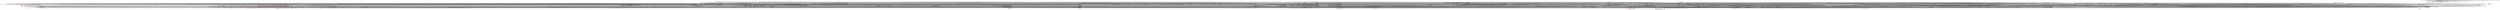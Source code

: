 digraph callgraph {
	node [style=filled, color=lightgrey, fontsize=12 ]
	subgraph cluster_libstd_num_uint_macros_rs{
		libstd_num_uint_macros_rs_eq[ label="fn eq" URL="libstd/num/uint_macros.rs.html#44"];
		libstd_num_uint_macros_rs_eq[ label="fn eq" URL="libstd/num/uint_macros.rs.html#44"];
		libstd_num_uint_macros_rs_eq[ label="fn eq" URL="libstd/num/uint_macros.rs.html#44"];
	}
	subgraph cluster_libstd_char_rs{
		libstd_char_rs_escape_default[ label="fn escape_default" URL="libstd/char.rs.html#600"];
		libstd_char_rs_is_XID_continue[ label="fn is_XID_continue" URL="libstd/char.rs.html#110"];
		libstd_char_rs_is_whitespace[ label="fn is_whitespace" URL="libstd/char.rs.html#580"];
		libstd_char_rs_to_digit[ label="fn to_digit" URL="libstd/char.rs.html#214"];
		libstd_char_rs_is_XID_start[ label="fn is_XID_start" URL="libstd/char.rs.html#103"];
		libstd_char_rs_from_u32[ label="fn from_u32" URL="libstd/char.rs.html#85"];
	}
	subgraph cluster_ext_deriving_default_rs{
		ext_deriving_default_rs_default_substructure[ label="fn default_substructure" URL="ext/deriving/default.rs.html#43"];
		ext_deriving_default_rs_expand_deriving_default[ label="fn expand_deriving_default" URL="ext/deriving/default.rs.html#17"];
		ext_deriving_default_rs_[ label="fn " URL="ext/deriving/default.rs.html#50"];
	}
	subgraph cluster_ext_deriving_cmp_totaleq_rs{
		ext_deriving_cmp_totaleq_rs_expand_deriving_totaleq[ label="fn expand_deriving_totaleq" URL="ext/deriving/cmp/totaleq.rs.html#17"];
		ext_deriving_cmp_totaleq_rs_cs_total_eq_assert[ label="fn cs_total_eq_assert" URL="ext/deriving/cmp/totaleq.rs.html#22"];
	}
	subgraph cluster_libstd_result_rs{
		libstd_result_rs_map[ label="fn map" URL="libstd/result.rs.html#113"];
		libstd_result_rs_Ok[ label="fn Ok" URL="libstd/result.rs.html#23"];
		libstd_result_rs_Result[fontcolor=red, fontsize=16, label="struct Result" URL="libstd/result.rs.html#21"];
		libstd_result_rs_unwrap[ label="fn unwrap" URL="libstd/result.rs.html#184"];
		libstd_result_rs_Err[ label="fn Err" URL="libstd/result.rs.html#26"];
	}
	subgraph cluster_parse_obsolete_rs{
		parse_obsolete_rs_ParserObsoleteMethods[fontcolor=yellow, fontsize=16, label="trait ParserObsoleteMethods" URL="parse/obsolete.rs.html#45"];
		parse_obsolete_rs_is_obsolete_ident[ label="fn is_obsolete_ident" URL="parse/obsolete.rs.html#154"];
		parse_obsolete_rs_ObsoleteSyntax[fontcolor=red, fontsize=16, label="struct ObsoleteSyntax" URL="parse/obsolete.rs.html#27"];
		parse_obsolete_rs_obsolete[ label="fn obsolete" URL="parse/obsolete.rs.html#62"];
		parse_obsolete_rs_report[ label="fn report" URL="parse/obsolete.rs.html#141"];
		parse_obsolete_rs_ObsoleteSyntax[fontcolor=darkgreen, fontsize=16, label="enum ObsoleteSyntax" URL="parse/obsolete.rs.html#27"];
	}
	subgraph cluster_util_interner_rs{
		util_interner_rs_ne[ label="fn ne" URL="util/interner.rs.html#93"];
		util_interner_rs_intern[ label="fn intern" URL="util/interner.rs.html#156"];
		util_interner_rs_new[ label="fn new" URL="util/interner.rs.html#32"];
		util_interner_rs_StrInterner[fontcolor=red, fontsize=16, label="struct StrInterner" URL="util/interner.rs.html#136"];
		util_interner_rs_StrInterner[fontcolor=red, fontsize=16, label="struct StrInterner" URL="util/interner.rs.html#142"];
		util_interner_rs_get[ label="fn get" URL="util/interner.rs.html#196"];
		util_interner_rs_RcStr[fontcolor=red, fontsize=16, label="struct RcStr" URL="util/interner.rs.html#126"];
		util_interner_rs_intern[ label="fn intern" URL="util/interner.rs.html#47"];
		util_interner_rs_eq[ label="fn eq" URL="util/interner.rs.html#93"];
		util_interner_rs_Interner[fontcolor=red, fontsize=16, label="struct Interner" URL="util/interner.rs.html#25"];
		util_interner_rs_cmp[ label="fn cmp" URL="util/interner.rs.html#101"];
		util_interner_rs_RcStr[fontcolor=red, fontsize=16, label="struct RcStr" URL="util/interner.rs.html#94"];
		util_interner_rs_len[ label="fn len" URL="util/interner.rs.html#210"];
		util_interner_rs_hash[ label="fn hash" URL="util/interner.rs.html#93"];
		util_interner_rs_new[ label="fn new" URL="util/interner.rs.html#127"];
		util_interner_rs_prefill[ label="fn prefill" URL="util/interner.rs.html#150"];
		util_interner_rs_gensym_copy[ label="fn gensym_copy" URL="util/interner.rs.html#187"];
		util_interner_rs_as_slice[ label="fn as_slice" URL="util/interner.rs.html#108"];
		util_interner_rs_clone[ label="fn clone" URL="util/interner.rs.html#93"];
		util_interner_rs_gensym[ label="fn gensym" URL="util/interner.rs.html#170"];
		util_interner_rs_new[ label="fn new" URL="util/interner.rs.html#143"];
	}
	subgraph cluster_libstd_clone_rs{
		libstd_clone_rs_clone[ label="fn clone" URL="libstd/clone.rs.html#83"];
		libstd_clone_rs_clone[ label="fn clone" URL="libstd/clone.rs.html#83"];
		libstd_clone_rs_clone[ label="fn clone" URL="libstd/clone.rs.html#57"];
		libstd_clone_rs_clone[ label="fn clone" URL="libstd/clone.rs.html#83"];
		libstd_clone_rs_clone[ label="fn clone" URL="libstd/clone.rs.html#83"];
		libstd_clone_rs_clone[ label="fn clone" URL="libstd/clone.rs.html#45"];
		libstd_clone_rs_clone[ label="fn clone" URL="libstd/clone.rs.html#83"];
		libstd_clone_rs_clone[ label="fn clone" URL="libstd/clone.rs.html#63"];
		libstd_clone_rs_Clone[fontcolor=yellow, fontsize=16, label="trait Clone" URL="libstd/clone.rs.html#25"];
		libstd_clone_rs_clone[ label="fn clone" URL="libstd/clone.rs.html#29"];
		libstd_clone_rs_clone[ label="fn clone" URL="libstd/clone.rs.html#83"];
	}
	subgraph cluster_parse_common_rs{
		parse_common_rs_seq_sep_trailing_allowed[ label="fn seq_sep_trailing_allowed" URL="parse/common.rs.html#26"];
		parse_common_rs_SeqSep[fontcolor=red, fontsize=16, label="struct SeqSep" URL="parse/common.rs.html#15"];
		parse_common_rs_seq_sep_trailing_disallowed[ label="fn seq_sep_trailing_disallowed" URL="parse/common.rs.html#20"];
		parse_common_rs_seq_sep_none[ label="fn seq_sep_none" URL="parse/common.rs.html#32"];
	}
	subgraph cluster_libstd_unstable_dynamic_lib_rs{
		libstd_unstable_dynamic_lib_rs_symbol[ label="fn symbol" URL="libstd/unstable/dynamic_lib.rs.html#63"];
	}
	subgraph cluster_ext_base_rs{
		ext_base_rs_mod_pop[ label="fn mod_pop" URL="ext/base.rs.html#357"];
		ext_base_rs_dummy_any[ label="fn dummy_any" URL="ext/base.rs.html#129"];
		ext_base_rs_syntax_expander_table[ label="fn syntax_expander_table" URL="ext/base.rs.html#194"];
		ext_base_rs_MacroCrate[fontcolor=red, fontsize=16, label="struct MacroCrate" URL="ext/base.rs.html#294"];
		ext_base_rs_MacroExpanderFn[fontcolor=red, fontsize=16, label="struct MacroExpanderFn" URL="ext/base.rs.html#56"];
		ext_base_rs_MacResult[fontcolor=darkgreen, fontsize=16, label="enum MacResult" URL="ext/base.rs.html#108"];
		ext_base_rs_new[ label="fn new" URL="ext/base.rs.html#538"];
		ext_base_rs_span_err[ label="fn span_err" URL="ext/base.rs.html#403"];
		ext_base_rs_info[ label="fn info" URL="ext/base.rs.html#579"];
		ext_base_rs_mod_push[ label="fn mod_push" URL="ext/base.rs.html#356"];
		ext_base_rs_AnyMacro[fontcolor=red, fontsize=16, label="struct AnyMacro" URL="ext/base.rs.html#101"];
		ext_base_rs_print_backtrace[ label="fn print_backtrace" URL="ext/base.rs.html#354"];
		ext_base_rs_new[ label="fn new" URL="ext/base.rs.html#318"];
		ext_base_rs_builtin_normal_expander[ label="fn builtin_normal_expander" URL="ext/base.rs.html#196"];
		ext_base_rs_expr_to_str[ label="fn expr_to_str" URL="ext/base.rs.html#441"];
		ext_base_rs_IdentTT[ label="fn IdentTT" URL="ext/base.rs.html#170"];
		ext_base_rs_new[ label="fn new" URL="ext/base.rs.html#181"];
		ext_base_rs_MacResult[fontcolor=red, fontsize=16, label="struct MacResult" URL="ext/base.rs.html#108"];
		ext_base_rs_ItemModifier[ label="fn ItemModifier" URL="ext/base.rs.html#159"];
		ext_base_rs_SyntaxExtension[fontcolor=red, fontsize=16, label="struct SyntaxExtension" URL="ext/base.rs.html#150"];
		ext_base_rs_find_escape_frame[ label="fn find_escape_frame" URL="ext/base.rs.html#556"];
		ext_base_rs_SyntaxEnv[fontcolor=red, fontsize=16, label="struct SyntaxEnv" URL="ext/base.rs.html#537"];
		ext_base_rs_IdentMacroExpander[fontcolor=yellow, fontsize=16, label="trait IdentMacroExpander" URL="ext/base.rs.html#75"];
		ext_base_rs_IdentMacroExpander[fontcolor=red, fontsize=16, label="struct IdentMacroExpander" URL="ext/base.rs.html#75"];
		ext_base_rs_RenameList[fontcolor=red, fontsize=16, label="struct RenameList" URL="ext/base.rs.html#190"];
		ext_base_rs_MacResult[fontcolor=red, fontsize=16, label="struct MacResult" URL="ext/base.rs.html#114"];
		ext_base_rs_IdentMacroExpanderFn[fontcolor=red, fontsize=16, label="struct IdentMacroExpanderFn" URL="ext/base.rs.html#95"];
		ext_base_rs_CrateLoader[fontcolor=red, fontsize=16, label="struct CrateLoader" URL="ext/base.rs.html#300"];
		ext_base_rs_ItemDecorator[fontcolor=red, fontsize=16, label="struct ItemDecorator" URL="ext/base.rs.html#37"];
		ext_base_rs_get_exprs_from_tts[ label="fn get_exprs_from_tts" URL="ext/base.rs.html#492"];
		ext_base_rs_MRDef[ label="fn MRDef" URL="ext/base.rs.html#112"];
		ext_base_rs_span_warn[ label="fn span_warn" URL="ext/base.rs.html#407"];
		ext_base_rs_get_single_str_from_tts[ label="fn get_single_str_from_tts" URL="ext/base.rs.html#471"];
		ext_base_rs_NormalTT[ label="fn NormalTT" URL="ext/base.rs.html#164"];
		ext_base_rs_insert[ label="fn insert" URL="ext/base.rs.html#575"];
		ext_base_rs_span_bug[ label="fn span_bug" URL="ext/base.rs.html#415"];
		ext_base_rs_codemap[ label="fn codemap" URL="ext/base.rs.html#345"];
		ext_base_rs_SyntaxExtension[fontcolor=darkgreen, fontsize=16, label="enum SyntaxExtension" URL="ext/base.rs.html#150"];
		ext_base_rs_ident_of[ label="fn ident_of" URL="ext/base.rs.html#433"];
		ext_base_rs_bug[ label="fn bug" URL="ext/base.rs.html#423"];
		ext_base_rs_BlockInfo[fontcolor=red, fontsize=16, label="struct BlockInfo" URL="ext/base.rs.html#173"];
		ext_base_rs_cfg[ label="fn cfg" URL="ext/base.rs.html#347"];
		ext_base_rs_dummy_expr[ label="fn dummy_expr" URL="ext/base.rs.html#126"];
		ext_base_rs_ItemModifier[fontcolor=red, fontsize=16, label="struct ItemModifier" URL="ext/base.rs.html#40"];
		ext_base_rs_pop_frame[ label="fn pop_frame" URL="ext/base.rs.html#551"];
		ext_base_rs_MRExpr[ label="fn MRExpr" URL="ext/base.rs.html#109"];
		ext_base_rs_MRAny[ label="fn MRAny" URL="ext/base.rs.html#111"];
		ext_base_rs_mod_path[ label="fn mod_path" URL="ext/base.rs.html#358"];
		ext_base_rs_bt_pop[ label="fn bt_pop" URL="ext/base.rs.html#376"];
		ext_base_rs_AnyMacro[fontcolor=yellow, fontsize=16, label="trait AnyMacro" URL="ext/base.rs.html#101"];
		ext_base_rs_span_fatal[ label="fn span_fatal" URL="ext/base.rs.html#393"];
		ext_base_rs_MacroExpander[fontcolor=yellow, fontsize=16, label="trait MacroExpander" URL="ext/base.rs.html#48"];
		ext_base_rs_raw_dummy_expr[ label="fn raw_dummy_expr" URL="ext/base.rs.html#119"];
		ext_base_rs_MapChainFrame[fontcolor=red, fontsize=16, label="struct MapChainFrame" URL="ext/base.rs.html#527"];
		ext_base_rs_set_trace_macros[ label="fn set_trace_macros" URL="ext/base.rs.html#430"];
		ext_base_rs_ItemDecorator[ label="fn ItemDecorator" URL="ext/base.rs.html#155"];
		ext_base_rs_ExtCtxt[fontcolor=red, fontsize=16, label="struct ExtCtxt" URL="ext/base.rs.html#307"];
		ext_base_rs_BasicIdentMacroExpander[fontcolor=red, fontsize=16, label="struct BasicIdentMacroExpander" URL="ext/base.rs.html#70"];
		ext_base_rs_MacroExpander[fontcolor=red, fontsize=16, label="struct MacroExpander" URL="ext/base.rs.html#48"];
		ext_base_rs_BlockInfo[fontcolor=red, fontsize=16, label="struct BlockInfo" URL="ext/base.rs.html#180"];
		ext_base_rs_find[ label="fn find" URL="ext/base.rs.html#565"];
		ext_base_rs_parse_sess[ label="fn parse_sess" URL="ext/base.rs.html#346"];
		ext_base_rs_SyntaxEnv[fontcolor=red, fontsize=16, label="struct SyntaxEnv" URL="ext/base.rs.html#533"];
		ext_base_rs_trace_macros[ label="fn trace_macros" URL="ext/base.rs.html#427"];
		ext_base_rs_backtrace[ label="fn backtrace" URL="ext/base.rs.html#355"];
		ext_base_rs_MacroDef[fontcolor=red, fontsize=16, label="struct MacroDef" URL="ext/base.rs.html#32"];
		ext_base_rs_CrateLoader[fontcolor=yellow, fontsize=16, label="trait CrateLoader" URL="ext/base.rs.html#300"];
		ext_base_rs_BasicMacroExpander[fontcolor=red, fontsize=16, label="struct BasicMacroExpander" URL="ext/base.rs.html#43"];
		ext_base_rs_DummyMacResult[fontcolor=red, fontsize=16, label="struct DummyMacResult" URL="ext/base.rs.html#133"];
		ext_base_rs_expand_expr[ label="fn expand_expr" URL="ext/base.rs.html#330"];
		ext_base_rs_check_zero_tts[ label="fn check_zero_tts" URL="ext/base.rs.html#460"];
		ext_base_rs_bt_push[ label="fn bt_push" URL="ext/base.rs.html#364"];
		ext_base_rs_push_frame[ label="fn push_frame" URL="ext/base.rs.html#544"];
	}
	subgraph cluster_libterm_lib_rs{
		libterm_lib_rs_ForegroundColor[ label="fn ForegroundColor" URL="libterm/lib.rs.html#88"];
		libterm_lib_rs_reset[ label="fn reset" URL="libterm/lib.rs.html#243"];
		libterm_lib_rs_write[ label="fn write" URL="libterm/lib.rs.html#279"];
		libterm_lib_rs_attr[ label="fn attr" URL="libterm/lib.rs.html#207"];
		libterm_lib_rs_new[ label="fn new" URL="libterm/lib.rs.html#129"];
		libterm_lib_rs_Terminal[fontcolor=red, fontsize=16, label="struct Terminal" URL="libterm/lib.rs.html#114"];
		libterm_lib_rs_Attr[fontcolor=red, fontsize=16, label="struct Attr" URL="libterm/lib.rs.html#70"];
	}
	subgraph cluster_ext_deriving_show_rs{
		ext_deriving_show_rs_show_substructure[ label="fn show_substructure" URL="ext/deriving/show.rs.html#56"];
		ext_deriving_show_rs_expand_deriving_show[ label="fn expand_deriving_show" URL="ext/deriving/show.rs.html#23"];
	}
	subgraph cluster_libstd_rt_unwind_rs{
		libstd_rt_unwind_rs_begin_unwind_fmt[ label="fn begin_unwind_fmt" URL="libstd/rt/unwind.rs.html#342"];
		libstd_rt_unwind_rs_begin_unwind[ label="fn begin_unwind" URL="libstd/rt/unwind.rs.html#352"];
	}
	subgraph cluster_parse_parser_rs{
		parse_parser_rs_parse_item_foreign_static[ label="fn parse_item_foreign_static" URL="parse/parser.rs.html#4190"];
		parse_parser_rs_maybe_parse_borrowed_explicit_self[ label="fn maybe_parse_borrowed_explicit_self" URL="parse/parser.rs.html#3531"];
		parse_parser_rs_commit_expr[ label="fn commit_expr" URL="parse/parser.rs.html#429"];
		parse_parser_rs_parse_non_delim_tt_tok[ label="fn parse_non_delim_tt_tok" URL="parse/parser.rs.html#2025"];
		parse_parser_rs_parse_str[ label="fn parse_str" URL="parse/parser.rs.html#5037"];
		parse_parser_rs_parse_seq_to_end[ label="fn parse_seq_to_end" URL="parse/parser.rs.html#642"];
		parse_parser_rs_parse_generics[ label="fn parse_generics" URL="parse/parser.rs.html#3423"];
		parse_parser_rs_parse_single_struct_field[ label="fn parse_single_struct_field" URL="parse/parser.rs.html#3950"];
		parse_parser_rs_token_is_lifetime[ label="fn token_is_lifetime" URL="parse/parser.rs.html#845"];
		parse_parser_rs_parse_ty_bare_fn[ label="fn parse_ty_bare_fn" URL="parse/parser.rs.html#860"];
		parse_parser_rs_parse_dot_or_call_expr_with[ label="fn parse_dot_or_call_expr_with" URL="parse/parser.rs.html#1910"];
		parse_parser_rs_token_is_closure_keyword[ label="fn token_is_closure_keyword" URL="parse/parser.rs.html#832"];
		parse_parser_rs_parse_struct_decl_field[ label="fn parse_struct_decl_field" URL="parse/parser.rs.html#3971"];
		parse_parser_rs_parse_ident[ label="fn parse_ident" URL="parse/parser.rs.html#467"];
		parse_parser_rs_span_fatal[ label="fn span_fatal" URL="parse/parser.rs.html#790"];
		parse_parser_rs_parse_matcher_subseq_upto[ label="fn parse_matcher_subseq_upto" URL="parse/parser.rs.html#2130"];
		parse_parser_rs_parse_item_enum[ label="fn parse_item_enum" URL="parse/parser.rs.html#4409"];
		parse_parser_rs_parse_while_expr[ label="fn parse_while_expr" URL="parse/parser.rs.html#2488"];
		parse_parser_rs_parse_ty_param[ label="fn parse_ty_param" URL="parse/parser.rs.html#3399"];
		parse_parser_rs_parse_fn_args[ label="fn parse_fn_args" URL="parse/parser.rs.html#3451"];
		parse_parser_rs_parse_pat_vec_elements[ label="fn parse_pat_vec_elements" URL="parse/parser.rs.html#2603"];
		parse_parser_rs_expect_self_ident[ label="fn expect_self_ident" URL="parse/parser.rs.html#3519"];
		parse_parser_rs_parse_field[ label="fn parse_field" URL="parse/parser.rs.html#1613"];
		parse_parser_rs_mk_unary[ label="fn mk_unary" URL="parse/parser.rs.html#1634"];
		parse_parser_rs_parse_item_foreign_mod[ label="fn parse_item_foreign_mod" URL="parse/parser.rs.html#4295"];
		parse_parser_rs_parse_let[ label="fn parse_let" URL="parse/parser.rs.html#3029"];
		parse_parser_rs_mk_index[ label="fn mk_index" URL="parse/parser.rs.html#1650"];
		parse_parser_rs_ItemInfo[fontcolor=red, fontsize=16, label="struct ItemInfo" URL="parse/parser.rs.html#92"];
		parse_parser_rs_fn_expr_lookahead[ label="fn fn_expr_lookahead" URL="parse/parser.rs.html#4418"];
		parse_parser_rs_[ label="fn " URL="parse/parser.rs.html#611"];
		parse_parser_rs_parse_pat_fields[ label="fn parse_pat_fields" URL="parse/parser.rs.html#2665"];
		parse_parser_rs_parse_lambda_expr[ label="fn parse_lambda_expr" URL="parse/parser.rs.html#2438"];
		parse_parser_rs_parse_arg[ label="fn parse_arg" URL="parse/parser.rs.html#1342"];
		parse_parser_rs_[ label="fn " URL="parse/parser.rs.html#2448"];
		parse_parser_rs_parse_box_or_uniq_pointee[ label="fn parse_box_or_uniq_pointee" URL="parse/parser.rs.html#1274"];
		parse_parser_rs_parse_opt_abi[ label="fn parse_opt_abi" URL="parse/parser.rs.html#4427"];
		parse_parser_rs_check_for_erroneous_unit_struct_expecting[ label="fn check_for_erroneous_unit_struct_expecting" URL="parse/parser.rs.html#411"];
		parse_parser_rs_parse_fn_purity[ label="fn parse_fn_purity" URL="parse/parser.rs.html#4211"];
		parse_parser_rs_[ label="fn " URL="parse/parser.rs.html#660"];
		parse_parser_rs_mk_assign_op[ label="fn mk_assign_op" URL="parse/parser.rs.html#1658"];
		parse_parser_rs_parse_item_impl[ label="fn parse_item_impl" URL="parse/parser.rs.html#3820"];
		parse_parser_rs_PathAndBounds[fontcolor=red, fontsize=16, label="struct PathAndBounds" URL="parse/parser.rs.html#113"];
		parse_parser_rs_abort_if_errors[ label="fn abort_if_errors" URL="parse/parser.rs.html#808"];
		parse_parser_rs_span_err[ label="fn span_err" URL="parse/parser.rs.html#805"];
		parse_parser_rs_parse_generic_values_after_lt[ label="fn parse_generic_values_after_lt" URL="parse/parser.rs.html#3443"];
		parse_parser_rs_parse_token_tree[ label="fn parse_token_tree" URL="parse/parser.rs.html#2012"];
		parse_parser_rs_is_self_ident[ label="fn is_self_ident" URL="parse/parser.rs.html#3512"];
		parse_parser_rs_expect[ label="fn expect" URL="parse/parser.rs.html#366"];
		parse_parser_rs_parse_visibility[ label="fn parse_visibility" URL="parse/parser.rs.html#3987"];
		parse_parser_rs_parse_enum_variant_seq[ label="fn parse_enum_variant_seq" URL="parse/parser.rs.html#696"];
		parse_parser_rs_parse_sep_and_zerok[ label="fn parse_sep_and_zerok" URL="parse/parser.rs.html#1987"];
		parse_parser_rs_ItemOrViewItem[fontcolor=red, fontsize=16, label="struct ItemOrViewItem" URL="parse/parser.rs.html#118"];
		parse_parser_rs_id_to_interned_str[ label="fn id_to_interned_str" URL="parse/parser.rs.html#812"];
		parse_parser_rs_fatal[ label="fn fatal" URL="parse/parser.rs.html#787"];
		parse_parser_rs_ParsedItemsAndViewItems[fontcolor=red, fontsize=16, label="struct ParsedItemsAndViewItems" URL="parse/parser.rs.html#267"];
		parse_parser_rs_parse_item_or_view_item[ label="fn parse_item_or_view_item" URL="parse/parser.rs.html#4456"];
		parse_parser_rs_expect_one_of[ label="fn expect_one_of" URL="parse/parser.rs.html#381"];
		parse_parser_rs_eval_src_mod_from_path[ label="fn eval_src_mod_from_path" URL="parse/parser.rs.html#4132"];
		parse_parser_rs_expr_is_complete[ label="fn expr_is_complete" URL="parse/parser.rs.html#3172"];
		parse_parser_rs_parse_optional_ty_param_bounds[ label="fn parse_optional_ty_param_bounds" URL="parse/parser.rs.html#3349"];
		parse_parser_rs_parse_opt_lifetime[ label="fn parse_opt_lifetime" URL="parse/parser.rs.html#1528"];
		parse_parser_rs_parse_pat_ident[ label="fn parse_pat_ident" URL="parse/parser.rs.html#2977"];
		parse_parser_rs_parse_struct_def[ label="fn parse_struct_def" URL="parse/parser.rs.html#4331"];
		parse_parser_rs_parse_else_expr[ label="fn parse_else_expr" URL="parse/parser.rs.html#2465"];
		parse_parser_rs_parse_item_trait[ label="fn parse_item_trait" URL="parse/parser.rs.html#3800"];
		parse_parser_rs_parse_enum_def[ label="fn parse_enum_def" URL="parse/parser.rs.html#4345"];
		parse_parser_rs_this_token_to_str[ label="fn this_token_to_str" URL="parse/parser.rs.html#349"];
		parse_parser_rs_parse_foreign_items[ label="fn parse_foreign_items" URL="parse/parser.rs.html#4967"];
		parse_parser_rs_expect_keyword[ label="fn expect_keyword" URL="parse/parser.rs.html#519"];
		parse_parser_rs_parse_pat[ label="fn parse_pat" URL="parse/parser.rs.html#2729"];
		parse_parser_rs_Parser[fontcolor=red, fontsize=16, label="struct Parser" URL="parse/parser.rs.html#310"];
		parse_parser_rs_parse_mt[ label="fn parse_mt" URL="parse/parser.rs.html#1111"];
		parse_parser_rs_commit_stmt_expecting[ label="fn commit_stmt_expecting" URL="parse/parser.rs.html#463"];
		parse_parser_rs_restriction[fontcolor=red, fontsize=16, label="struct restriction" URL="parse/parser.rs.html#85"];
		parse_parser_rs_lit_from_token[ label="fn lit_from_token" URL="parse/parser.rs.html#1377"];
		parse_parser_rs_commit_stmt[ label="fn commit_stmt" URL="parse/parser.rs.html#451"];
		parse_parser_rs_parse_use[ label="fn parse_use" URL="parse/parser.rs.html#4738"];
		parse_parser_rs_parse_literal_maybe_minus[ label="fn parse_literal_maybe_minus" URL="parse/parser.rs.html#1416"];
		parse_parser_rs_parse_block[ label="fn parse_block" URL="parse/parser.rs.html#3178"];
		parse_parser_rs_parse_item_mod[ label="fn parse_item_mod" URL="parse/parser.rs.html#4057"];
		parse_parser_rs_parse_matchers[ label="fn parse_matchers" URL="parse/parser.rs.html#2113"];
		parse_parser_rs_maybe_append[ label="fn maybe_append" URL="parse/parser.rs.html#258"];
		parse_parser_rs_parse_match_expr[ label="fn parse_match_expr" URL="parse/parser.rs.html#2538"];
		parse_parser_rs_parse_item_extern_crate[ label="fn parse_item_extern_crate" URL="parse/parser.rs.html#4251"];
		parse_parser_rs_PathParsingMode[fontcolor=darkgreen, fontsize=16, label="enum PathParsingMode" URL="parse/parser.rs.html#97"];
		parse_parser_rs_span_warn[ label="fn span_warn" URL="parse/parser.rs.html#802"];
		parse_parser_rs_mk_item[ label="fn mk_item" URL="parse/parser.rs.html#3743"];
		parse_parser_rs_[ label="fn " URL="parse/parser.rs.html#778"];
		parse_parser_rs_parse_ty_fn_decl[ label="fn parse_ty_fn_decl" URL="parse/parser.rs.html#1005"];
		parse_parser_rs_unexpected_last[ label="fn unexpected_last" URL="parse/parser.rs.html#353"];
		parse_parser_rs_parse_seq_to_before_gt[ label="fn parse_seq_to_before_gt" URL="parse/parser.rs.html#608"];
		parse_parser_rs_eat_keyword[ label="fn eat_keyword" URL="parse/parser.rs.html#507"];
		parse_parser_rs_parse_fn_block_decl[ label="fn parse_fn_block_decl" URL="parse/parser.rs.html#3679"];
		parse_parser_rs_parse_unspanned_seq[ label="fn parse_unspanned_seq" URL="parse/parser.rs.html#681"];
		parse_parser_rs_parse_zerok[ label="fn parse_zerok" URL="parse/parser.rs.html#1988"];
		parse_parser_rs_parse_fn_decl_with_self[ label="fn parse_fn_decl_with_self" URL="parse/parser.rs.html#3529"];
		parse_parser_rs_parse_assign_expr[ label="fn parse_assign_expr" URL="parse/parser.rs.html#2353"];
		parse_parser_rs_parse_all_token_trees[ label="fn parse_all_token_trees" URL="parse/parser.rs.html#2105"];
		parse_parser_rs_mk_field[ label="fn mk_field" URL="parse/parser.rs.html#1654"];
		parse_parser_rs_parse_view_paths[ label="fn parse_view_paths" URL="parse/parser.rs.html#4871"];
		parse_parser_rs_parse_bottom_expr[ label="fn parse_bottom_expr" URL="parse/parser.rs.html#1687"];
		parse_parser_rs_parse_item_foreign_fn[ label="fn parse_item_foreign_fn" URL="parse/parser.rs.html#4167"];
		parse_parser_rs_parse_foreign_mod_items[ label="fn parse_foreign_mod_items" URL="parse/parser.rs.html#4223"];
		parse_parser_rs_parse_loop_expr[ label="fn parse_loop_expr" URL="parse/parser.rs.html#2496"];
		parse_parser_rs_parse_seq_to_before_end[ label="fn parse_seq_to_before_end" URL="parse/parser.rs.html#656"];
		parse_parser_rs_parse_foreign_item[ label="fn parse_foreign_item" URL="parse/parser.rs.html#4638"];
		parse_parser_rs_push_mod_path[ label="fn push_mod_path" URL="parse/parser.rs.html#4076"];
		parse_parser_rs_parse_items_and_view_items[ label="fn parse_items_and_view_items" URL="parse/parser.rs.html#4885"];
		parse_parser_rs_ItemOrViewItem[fontcolor=darkgreen, fontsize=16, label="enum ItemOrViewItem" URL="parse/parser.rs.html#118"];
		parse_parser_rs_parse_expr_res[ label="fn parse_expr_res" URL="parse/parser.rs.html#2575"];
		parse_parser_rs_token_is_bare_fn_keyword[ label="fn token_is_bare_fn_keyword" URL="parse/parser.rs.html#818"];
		parse_parser_rs_parse_item_type[ label="fn parse_item_type" URL="parse/parser.rs.html#4320"];
		parse_parser_rs_parse_seq_to_gt[ label="fn parse_seq_to_gt" URL="parse/parser.rs.html#629"];
		parse_parser_rs_parse_any_tt_tok[ label="fn parse_any_tt_tok" URL="parse/parser.rs.html#2068"];
		parse_parser_rs_parse_item[ label="fn parse_item" URL="parse/parser.rs.html#4726"];
		parse_parser_rs_parse_lifetimes[ label="fn parse_lifetimes" URL="parse/parser.rs.html#1561"];
		parse_parser_rs_bump[ label="fn bump" URL="parse/parser.rs.html#729"];
		parse_parser_rs_parse_trait_ref_list[ label="fn parse_trait_ref_list" URL="parse/parser.rs.html#3881"];
		parse_parser_rs_parse_fn_block_arg[ label="fn parse_fn_block_arg" URL="parse/parser.rs.html#1347"];
		parse_parser_rs_look_ahead[ label="fn look_ahead" URL="parse/parser.rs.html#778"];
		parse_parser_rs_parse_path_list_ident[ label="fn parse_path_list_ident" URL="parse/parser.rs.html#485"];
		parse_parser_rs_parse_fn_decl[ label="fn parse_fn_decl" URL="parse/parser.rs.html#3499"];
		parse_parser_rs_parse_expr[ label="fn parse_expr" URL="parse/parser.rs.html#2570"];
		parse_parser_rs_parse_inner_attrs_and_block[ label="fn parse_inner_attrs_and_block" URL="parse/parser.rs.html#3191"];
		parse_parser_rs_Parser[ label="fn Parser" URL="parse/parser.rs.html#275"];
		parse_parser_rs_PathParsingMode[fontcolor=red, fontsize=16, label="struct PathParsingMode" URL="parse/parser.rs.html#97"];
		parse_parser_rs_token_to_str[ label="fn token_to_str" URL="parse/parser.rs.html#344"];
		parse_parser_rs_parse_item_const[ label="fn parse_item_const" URL="parse/parser.rs.html#4045"];
		parse_parser_rs_parse_block_tail[ label="fn parse_block_tail" URL="parse/parser.rs.html#3210"];
		parse_parser_rs_token_is_mutability[ label="fn token_is_mutability" URL="parse/parser.rs.html#1595"];
		parse_parser_rs_parse_pats[ label="fn parse_pats" URL="parse/parser.rs.html#2594"];
		parse_parser_rs_looking_at_struct_literal[ label="fn looking_at_struct_literal" URL="parse/parser.rs.html#2531"];
		parse_parser_rs_bump_and_get[ label="fn bump_and_get" URL="parse/parser.rs.html#757"];
		parse_parser_rs_maybe_parse_fixed_vstore[ label="fn maybe_parse_fixed_vstore" URL="parse/parser.rs.html#1365"];
		parse_parser_rs_parse_macro_use_or_failure[ label="fn parse_macro_use_or_failure" URL="parse/parser.rs.html#4661"];
		parse_parser_rs_parse_name_and_ty[ label="fn parse_name_and_ty" URL="parse/parser.rs.html#3040"];
		parse_parser_rs_parse_unsafety[ label="fn parse_unsafety" URL="parse/parser.rs.html#996"];
		parse_parser_rs_IoviNone[ label="fn IoviNone" URL="parse/parser.rs.html#121"];
		parse_parser_rs_mk_binary[ label="fn mk_binary" URL="parse/parser.rs.html#1638"];
		parse_parser_rs_parse_mod_items[ label="fn parse_mod_items" URL="parse/parser.rs.html#3995"];
		parse_parser_rs_tokens_to_str[ label="fn tokens_to_str" URL="parse/parser.rs.html#384"];
		parse_parser_rs_parse_borrowed_pointee[ label="fn parse_borrowed_pointee" URL="parse/parser.rs.html#1288"];
		parse_parser_rs_parse_initializer[ label="fn parse_initializer" URL="parse/parser.rs.html#2584"];
		parse_parser_rs_parse_arg_general[ label="fn parse_arg_general" URL="parse/parser.rs.html#1317"];
		parse_parser_rs_parse_stmt[ label="fn parse_stmt" URL="parse/parser.rs.html#3059"];
		parse_parser_rs_expect_or[ label="fn expect_or" URL="parse/parser.rs.html#547"];
		parse_parser_rs_parse_lambda_expr_[ label="fn parse_lambda_expr_" URL="parse/parser.rs.html#2446"];
		parse_parser_rs_parse_fn_header[ label="fn parse_fn_header" URL="parse/parser.rs.html#3737"];
		parse_parser_rs_parse_seq_to_before_or[ label="fn parse_seq_to_before_or" URL="parse/parser.rs.html#566"];
		parse_parser_rs_parse_block_expr[ label="fn parse_block_expr" URL="parse/parser.rs.html#1897"];
		parse_parser_rs_[ label="fn " URL="parse/parser.rs.html#569"];
		parse_parser_rs_commit_expr_expecting[ label="fn commit_expr_expecting" URL="parse/parser.rs.html#444"];
		parse_parser_rs_bug[ label="fn bug" URL="parse/parser.rs.html#796"];
		parse_parser_rs_eat[ label="fn eat" URL="parse/parser.rs.html#495"];
		parse_parser_rs_mk_call[ label="fn mk_call" URL="parse/parser.rs.html#1642"];
		parse_parser_rs_parse_if_expr[ label="fn parse_if_expr" URL="parse/parser.rs.html#2394"];
		parse_parser_rs_check_reserved_keywords[ label="fn check_reserved_keywords" URL="parse/parser.rs.html#538"];
		parse_parser_rs_expect_gt[ label="fn expect_gt" URL="parse/parser.rs.html#589"];
		parse_parser_rs_parse_matcher[ label="fn parse_matcher" URL="parse/parser.rs.html#2148"];
		parse_parser_rs_parse_proc_decl[ label="fn parse_proc_decl" URL="parse/parser.rs.html#3711"];
		parse_parser_rs_get_lifetime[ label="fn get_lifetime" URL="parse/parser.rs.html#852"];
		parse_parser_rs_parse_item_fn[ label="fn parse_item_fn" URL="parse/parser.rs.html#3757"];
		parse_parser_rs_is_named_argument[ label="fn is_named_argument" URL="parse/parser.rs.html#1296"];
		parse_parser_rs_replace_token[ label="fn replace_token" URL="parse/parser.rs.html#764"];
		parse_parser_rs_unexpected[ label="fn unexpected" URL="parse/parser.rs.html#359"];
		parse_parser_rs_parse_item_struct[ label="fn parse_item_struct" URL="parse/parser.rs.html#3890"];
		parse_parser_rs_parse_mutability[ label="fn parse_mutability" URL="parse/parser.rs.html#1601"];
		parse_parser_rs_parse_binops[ label="fn parse_binops" URL="parse/parser.rs.html#2298"];
		parse_parser_rs_parse_optional_str[ label="fn parse_optional_str" URL="parse/parser.rs.html#5024"];
		parse_parser_rs_IoviViewItem[ label="fn IoviViewItem" URL="parse/parser.rs.html#124"];
		parse_parser_rs_IoviForeignItem[ label="fn IoviForeignItem" URL="parse/parser.rs.html#123"];
		parse_parser_rs_parse_seq[ label="fn parse_seq" URL="parse/parser.rs.html#713"];
		parse_parser_rs_parse_trait_ref[ label="fn parse_trait_ref" URL="parse/parser.rs.html#3873"];
		parse_parser_rs_parse_proc_type[ label="fn parse_proc_type" URL="parse/parser.rs.html#894"];
		parse_parser_rs_parse_path[ label="fn parse_path" URL="parse/parser.rs.html#1438"];
		parse_parser_rs_is_keyword[ label="fn is_keyword" URL="parse/parser.rs.html#501"];
		parse_parser_rs_mk_expr[ label="fn mk_expr" URL="parse/parser.rs.html#1626"];
		parse_parser_rs_parse_ty_closure[ label="fn parse_ty_closure" URL="parse/parser.rs.html#937"];
		parse_parser_rs_parse_dot_or_call_expr[ label="fn parse_dot_or_call_expr" URL="parse/parser.rs.html#1905"];
		parse_parser_rs_parse_lifetime[ label="fn parse_lifetime" URL="parse/parser.rs.html#1541"];
		parse_parser_rs_[ label="fn " URL="parse/parser.rs.html#2447"];
		parse_parser_rs_parse_method[ label="fn parse_method" URL="parse/parser.rs.html#3765"];
		parse_parser_rs_check_strict_keywords[ label="fn check_strict_keywords" URL="parse/parser.rs.html#529"];
		parse_parser_rs_parse_block_tail_[ label="fn parse_block_tail_" URL="parse/parser.rs.html#3215"];
		parse_parser_rs_parse_for_expr[ label="fn parse_for_expr" URL="parse/parser.rs.html#2475"];
		parse_parser_rs_parse_crate_mod[ label="fn parse_crate_mod" URL="parse/parser.rs.html#5007"];
		parse_parser_rs_buffer_length[ label="fn buffer_length" URL="parse/parser.rs.html#772"];
		parse_parser_rs_parse_local[ label="fn parse_local" URL="parse/parser.rs.html#3008"];
		parse_parser_rs_parse_ret_ty[ label="fn parse_ret_ty" URL="parse/parser.rs.html#1134"];
		parse_parser_rs_parse_more_binops[ label="fn parse_more_binops" URL="parse/parser.rs.html#2304"];
		parse_parser_rs_is_plain_ident_or_underscore[ label="fn is_plain_ident_or_underscore" URL="parse/parser.rs.html#338"];
		parse_parser_rs_parse_lit[ label="fn parse_lit" URL="parse/parser.rs.html#1401"];
		parse_parser_rs_IoviItem[ label="fn IoviItem" URL="parse/parser.rs.html#122"];
		parse_parser_rs_mk_method_call[ label="fn mk_method_call" URL="parse/parser.rs.html#1646"];
		parse_parser_rs_check_expected_item[ label="fn check_expected_item" URL="parse/parser.rs.html#3062"];
		parse_parser_rs_parse_view_path[ label="fn parse_view_path" URL="parse/parser.rs.html#4748"];
		parse_parser_rs_restriction[fontcolor=darkgreen, fontsize=16, label="enum restriction" URL="parse/parser.rs.html#85"];
		parse_parser_rs_eval_src_mod[ label="fn eval_src_mod" URL="parse/parser.rs.html#4091"];
		parse_parser_rs_mk_mac_expr[ label="fn mk_mac_expr" URL="parse/parser.rs.html#1662"];
		parse_parser_rs_parse_prefix_expr[ label="fn parse_prefix_expr" URL="parse/parser.rs.html#2179"];
		parse_parser_rs_parse_ty[ label="fn parse_ty" URL="parse/parser.rs.html#1165"];
		parse_parser_rs_span_note[ label="fn span_note" URL="parse/parser.rs.html#793"];
		parse_parser_rs_parse_trait_methods[ label="fn parse_trait_methods" URL="parse/parser.rs.html#1037"];
		parse_parser_rs_pop_mod_path[ label="fn pop_mod_path" URL="parse/parser.rs.html#4086"];
	}
	subgraph cluster_libstd_local_data_rs{
		libstd_local_data_rs_set[ label="fn set" URL="libstd/local_data.rs.html#294"];
		libstd_local_data_rs_get[ label="fn get" URL="libstd/local_data.rs.html#183"];
	}
	subgraph cluster_ext_deriving_hash_rs{
		ext_deriving_hash_rs_expand_deriving_hash[ label="fn expand_deriving_hash" URL="ext/deriving/hash.rs.html#17"];
		ext_deriving_hash_rs_hash_substructure[ label="fn hash_substructure" URL="ext/deriving/hash.rs.html#59"];
		ext_deriving_hash_rs_[ label="fn " URL="ext/deriving/hash.rs.html#65"];
	}
	subgraph cluster_parse_token_rs{
		parse_token_rs_Token[fontcolor=darkgreen, fontsize=16, label="enum Token" URL="parse/token.rs.html#44"];
		parse_token_rs_BINOPEQ[ label="fn BINOPEQ" URL="parse/token.rs.html#58"];
		parse_token_rs_is_strict_keyword[ label="fn is_strict_keyword" URL="parse/token.rs.html#698"];
		parse_token_rs_encode[ label="fn encode" URL="parse/token.rs.html#28"];
		parse_token_rs_clone[ label="fn clone" URL="parse/token.rs.html#553"];
		parse_token_rs_is_any_keyword[ label="fn is_any_keyword" URL="parse/token.rs.html#687"];
		parse_token_rs_ne[ label="fn ne" URL="parse/token.rs.html#107"];
		parse_token_rs_LIT_STR[ label="fn LIT_STR" URL="parse/token.rs.html#89"];
		parse_token_rs_new_from_rc_str[ label="fn new_from_rc_str" URL="parse/token.rs.html#567"];
		parse_token_rs_INTERPOLATED[ label="fn INTERPOLATED" URL="parse/token.rs.html#101"];
		parse_token_rs_LIT_FLOAT_UNSUFFIXED[ label="fn LIT_FLOAT_UNSUFFIXED" URL="parse/token.rs.html#88"];
		parse_token_rs_InternedString[fontcolor=red, fontsize=16, label="struct InternedString" URL="parse/token.rs.html#554"];
		parse_token_rs_is_bar[ label="fn is_bar" URL="parse/token.rs.html#340"];
		parse_token_rs_mtwt_token_eq[ label="fn mtwt_token_eq" URL="parse/token.rs.html#719"];
		parse_token_rs_eq[ label="fn eq" URL="parse/token.rs.html#553"];
		parse_token_rs_hash[ label="fn hash" URL="parse/token.rs.html#107"];
		parse_token_rs_LIT_CHAR[ label="fn LIT_CHAR" URL="parse/token.rs.html#83"];
		parse_token_rs_Keyword[fontcolor=red, fontsize=16, label="struct Keyword" URL="parse/token.rs.html#394"];
		parse_token_rs_binop_to_str[ label="fn binop_to_str" URL="parse/token.rs.html#141"];
		parse_token_rs_clone[ label="fn clone" URL="parse/token.rs.html#107"];
		parse_token_rs_NtStmt[ label="fn NtStmt" URL="parse/token.rs.html#112"];
		parse_token_rs_is_ident_or_path[ label="fn is_ident_or_path" URL="parse/token.rs.html#329"];
		parse_token_rs_Token[fontcolor=red, fontsize=16, label="struct Token" URL="parse/token.rs.html#44"];
		parse_token_rs_clone[ label="fn clone" URL="parse/token.rs.html#43"];
		parse_token_rs_get_ident[ label="fn get_ident" URL="parse/token.rs.html#625"];
		parse_token_rs_Keyword[fontcolor=darkgreen, fontsize=16, label="enum Keyword" URL="parse/token.rs.html#394"];
		parse_token_rs_equiv[ label="fn equiv" URL="parse/token.rs.html#598"];
		parse_token_rs_NtIdent[ label="fn NtIdent" URL="parse/token.rs.html#116"];
		parse_token_rs_encode[ label="fn encode" URL="parse/token.rs.html#43"];
		parse_token_rs_IDENT[ label="fn IDENT" URL="parse/token.rs.html#96"];
		parse_token_rs_InternedString[fontcolor=red, fontsize=16, label="struct InternedString" URL="parse/token.rs.html#558"];
		parse_token_rs_get_name[ label="fn get_name" URL="parse/token.rs.html#617"];
		parse_token_rs_get_ident_interner[ label="fn get_ident_interner" URL="parse/token.rs.html#532"];
		parse_token_rs_NtMeta[ label="fn NtMeta" URL="parse/token.rs.html#117"];
		parse_token_rs_LIT_UINT[ label="fn LIT_UINT" URL="parse/token.rs.html#85"];
		parse_token_rs_hash[ label="fn hash" URL="parse/token.rs.html#553"];
		parse_token_rs_is_reserved_keyword[ label="fn is_reserved_keyword" URL="parse/token.rs.html#709"];
		parse_token_rs_hash[ label="fn hash" URL="parse/token.rs.html#43"];
		parse_token_rs_Nonterminal[fontcolor=darkgreen, fontsize=16, label="enum Nonterminal" URL="parse/token.rs.html#109"];
		parse_token_rs_Nonterminal[fontcolor=red, fontsize=16, label="struct Nonterminal" URL="parse/token.rs.html#109"];
		parse_token_rs_clone[ label="fn clone" URL="parse/token.rs.html#28"];
		parse_token_rs_close_delimiter_for[ label="fn close_delimiter_for" URL="parse/token.rs.html#302"];
		parse_token_rs_eq[ label="fn eq" URL="parse/token.rs.html#43"];
		parse_token_rs_IdentInterner[fontcolor=red, fontsize=16, label="struct IdentInterner" URL="parse/token.rs.html#527"];
		parse_token_rs_LIT_STR_RAW[ label="fn LIT_STR_RAW" URL="parse/token.rs.html#90"];
		parse_token_rs_NtTy[ label="fn NtTy" URL="parse/token.rs.html#115"];
		parse_token_rs_is_keyword[ label="fn is_keyword" URL="parse/token.rs.html#680"];
		parse_token_rs_NtPath[ label="fn NtPath" URL="parse/token.rs.html#118"];
		parse_token_rs_encode[ label="fn encode" URL="parse/token.rs.html#107"];
		parse_token_rs_str_to_ident[ label="fn str_to_ident" URL="parse/token.rs.html#650"];
		parse_token_rs_BINOP[ label="fn BINOP" URL="parse/token.rs.html#57"];
		parse_token_rs_BinOp[fontcolor=red, fontsize=16, label="struct BinOp" URL="parse/token.rs.html#29"];
		parse_token_rs_LIT_INT[ label="fn LIT_INT" URL="parse/token.rs.html#84"];
		parse_token_rs_encode[ label="fn encode" URL="parse/token.rs.html#610"];
		parse_token_rs_Keyword[fontcolor=red, fontsize=16, label="struct Keyword" URL="parse/token.rs.html#399"];
		parse_token_rs_to_str[ label="fn to_str" URL="parse/token.rs.html#156"];
		parse_token_rs_hash[ label="fn hash" URL="parse/token.rs.html#28"];
		parse_token_rs_NtMatchers[ label="fn NtMatchers" URL="parse/token.rs.html#120"];
		parse_token_rs_fresh_mark[ label="fn fresh_mark" URL="parse/token.rs.html#674"];
		parse_token_rs_ne[ label="fn ne" URL="parse/token.rs.html#553"];
		parse_token_rs_eq[ label="fn eq" URL="parse/token.rs.html#28"];
		parse_token_rs_is_plain_ident[ label="fn is_plain_ident" URL="parse/token.rs.html#336"];
		parse_token_rs_NtTT[ label="fn NtTT" URL="parse/token.rs.html#119"];
		parse_token_rs_gensym_ident[ label="fn gensym_ident" URL="parse/token.rs.html#656"];
		parse_token_rs_eq[ label="fn eq" URL="parse/token.rs.html#107"];
		parse_token_rs_intern[ label="fn intern" URL="parse/token.rs.html#638"];
		parse_token_rs_NtBlock[ label="fn NtBlock" URL="parse/token.rs.html#111"];
		parse_token_rs_to_ident[ label="fn to_ident" URL="parse/token.rs.html#400"];
		parse_token_rs_token_to_binop[ label="fn token_to_binop" URL="parse/token.rs.html#502"];
		parse_token_rs_ne[ label="fn ne" URL="parse/token.rs.html#28"];
		parse_token_rs_new[ label="fn new" URL="parse/token.rs.html#560"];
		parse_token_rs_ne[ label="fn ne" URL="parse/token.rs.html#43"];
		parse_token_rs_assert_receiver_is_total_eq[ label="fn assert_receiver_is_total_eq" URL="parse/token.rs.html#107"];
		parse_token_rs_mk_fresh_ident_interner[ label="fn mk_fresh_ident_interner" URL="parse/token.rs.html#409"];
		parse_token_rs_NtPat[ label="fn NtPat" URL="parse/token.rs.html#113"];
		parse_token_rs_get[ label="fn get" URL="parse/token.rs.html#574"];
		parse_token_rs_assert_receiver_is_total_eq[ label="fn assert_receiver_is_total_eq" URL="parse/token.rs.html#43"];
		parse_token_rs_NtItem[ label="fn NtItem" URL="parse/token.rs.html#110"];
		parse_token_rs_gensym[ label="fn gensym" URL="parse/token.rs.html#644"];
		parse_token_rs_LIFETIME[ label="fn LIFETIME" URL="parse/token.rs.html#98"];
		parse_token_rs_can_begin_expr[ label="fn can_begin_expr" URL="parse/token.rs.html#267"];
		parse_token_rs_cmp[ label="fn cmp" URL="parse/token.rs.html#553"];
		parse_token_rs_BinOp[fontcolor=darkgreen, fontsize=16, label="enum BinOp" URL="parse/token.rs.html#29"];
		parse_token_rs_intern_and_get_ident[ label="fn intern_and_get_ident" URL="parse/token.rs.html#632"];
		parse_token_rs_fresh_name[ label="fn fresh_name" URL="parse/token.rs.html#663"];
		parse_token_rs_NtExpr[ label="fn NtExpr" URL="parse/token.rs.html#114"];
		parse_token_rs_assert_receiver_is_total_eq[ label="fn assert_receiver_is_total_eq" URL="parse/token.rs.html#553"];
		parse_token_rs_DOC_COMMENT[ label="fn DOC_COMMENT" URL="parse/token.rs.html#103"];
		parse_token_rs_is_ident[ label="fn is_ident" URL="parse/token.rs.html#325"];
		parse_token_rs_assert_receiver_is_total_eq[ label="fn assert_receiver_is_total_eq" URL="parse/token.rs.html#28"];
		parse_token_rs_is_lit[ label="fn is_lit" URL="parse/token.rs.html#311"];
		parse_token_rs_LIT_INT_UNSUFFIXED[ label="fn LIT_INT_UNSUFFIXED" URL="parse/token.rs.html#86"];
		parse_token_rs_LIT_FLOAT[ label="fn LIT_FLOAT" URL="parse/token.rs.html#87"];
	}
	subgraph cluster_parse_mod_rs{
		parse_mod_rs_filemap_to_tts[ label="fn filemap_to_tts" URL="parse/mod.rs.html#249"];
		parse_mod_rs_parse_item_from_source_str[ label="fn parse_item_from_source_str" URL="parse/mod.rs.html#119"];
		parse_mod_rs_filemap_to_parser[ label="fn filemap_to_parser" URL="parse/mod.rs.html#197"];
		parse_mod_rs_parse_meta_from_source_str[ label="fn parse_meta_from_source_str" URL="parse/mod.rs.html#129"];
		parse_mod_rs_parse_stmt_from_source_str[ label="fn parse_stmt_from_source_str" URL="parse/mod.rs.html#138"];
		parse_mod_rs_new_parser_from_source_str[ label="fn new_parser_from_source_str" URL="parse/mod.rs.html#170"];
		parse_mod_rs_file_to_filemap[ label="fn file_to_filemap" URL="parse/mod.rs.html#216"];
		parse_mod_rs_parse_tts_from_source_str[ label="fn parse_tts_from_source_str" URL="parse/mod.rs.html#153"];
		parse_mod_rs_parse_crate_attrs_from_file[ label="fn parse_crate_attrs_from_file" URL="parse/mod.rs.html#75"];
		parse_mod_rs_parse_crate_attrs_from_source_str[ label="fn parse_crate_attrs_from_source_str" URL="parse/mod.rs.html#97"];
		parse_mod_rs_parse_expr_from_source_str[ label="fn parse_expr_from_source_str" URL="parse/mod.rs.html#110"];
		parse_mod_rs_new_parse_sess[ label="fn new_parse_sess" URL="parse/mod.rs.html#47"];
		parse_mod_rs_new_parser_from_file[ label="fn new_parser_from_file" URL="parse/mod.rs.html#180"];
		parse_mod_rs_parse_crate_from_file[ label="fn parse_crate_from_file" URL="parse/mod.rs.html#66"];
		parse_mod_rs_tts_to_parser[ label="fn tts_to_parser" URL="parse/mod.rs.html#260"];
		parse_mod_rs_parse_crate_from_source_str[ label="fn parse_crate_from_source_str" URL="parse/mod.rs.html#85"];
		parse_mod_rs_ParseSess[fontcolor=red, fontsize=16, label="struct ParseSess" URL="parse/mod.rs.html#41"];
		parse_mod_rs_maybe_aborted[ label="fn maybe_aborted" URL="parse/mod.rs.html#268"];
		parse_mod_rs_new_parse_sess_special_handler[ label="fn new_parse_sess_special_handler" URL="parse/mod.rs.html#54"];
		parse_mod_rs_[ label="fn " URL="parse/mod.rs.html#218"];
		parse_mod_rs_new_sub_parser_from_file[ label="fn new_sub_parser_from_file" URL="parse/mod.rs.html#189"];
		parse_mod_rs_string_to_filemap[ label="fn string_to_filemap" URL="parse/mod.rs.html#243"];
		parse_mod_rs_new_parser_from_tts[ label="fn new_parser_from_tts" URL="parse/mod.rs.html#205"];
	}
	subgraph cluster_libstd_io_fs_rs{
		libstd_io_fs_rs_open[ label="fn open" URL="libstd/io/fs.rs.html#152"];
	}
	subgraph cluster_ext_concat_rs{
		ext_concat_rs_expand_syntax_ext[ label="fn expand_syntax_ext" URL="ext/concat.rs.html#19"];
	}
	subgraph cluster_ext_trace_macros_rs{
		ext_trace_macros_rs_expand_trace_macros[ label="fn expand_trace_macros" URL="ext/trace_macros.rs.html#17"];
	}
	subgraph cluster_ext_deriving_primitive_rs{
		ext_deriving_primitive_rs_cs_from[ label="fn cs_from" URL="ext/deriving/primitive.rs.html#66"];
		ext_deriving_primitive_rs_expand_deriving_from_primitive[ label="fn expand_deriving_from_primitive" URL="ext/deriving/primitive.rs.html#19"];
	}
	subgraph cluster_ast_rs{
		ast_rs_ForeignItem_[fontcolor=red, fontsize=16, label="struct ForeignItem_" URL="ast.rs.html#1148"];
		ast_rs_ne[ label="fn ne" URL="ast.rs.html#746"];
		ast_rs_encode[ label="fn encode" URL="ast.rs.html#682"];
		ast_rs_ExprAddrOf[ label="fn ExprAddrOf" URL="ast.rs.html#526"];
		ast_rs_hash[ label="fn hash" URL="ast.rs.html#1082"];
		ast_rs_SpannedIdent[fontcolor=red, fontsize=16, label="struct SpannedIdent" URL="ast.rs.html#470"];
		ast_rs_encode[ label="fn encode" URL="ast.rs.html#1013"];
		ast_rs_RetStyle[fontcolor=darkgreen, fontsize=16, label="enum RetStyle" URL="ast.rs.html#906"];
		ast_rs_CrateConfig[fontcolor=red, fontsize=16, label="struct CrateConfig" URL="ast.rs.html#258"];
		ast_rs_ne[ label="fn ne" URL="ast.rs.html#936"];
		ast_rs_Expr_[fontcolor=red, fontsize=16, label="struct Expr_" URL="ast.rs.html#492"];
		ast_rs_TyBareFn[ label="fn TyBareFn" URL="ast.rs.html#826"];
		ast_rs_Path[fontcolor=red, fontsize=16, label="struct Path" URL="ast.rs.html#128"];
		ast_rs_Mrk[fontcolor=red, fontsize=16, label="struct Mrk" URL="ast.rs.html#99"];
		ast_rs_UnOp[fontcolor=red, fontsize=16, label="struct UnOp" URL="ast.rs.html#409"];
		ast_rs_ExplicitSelf_[fontcolor=darkgreen, fontsize=16, label="enum ExplicitSelf_" URL="ast.rs.html#913"];
		ast_rs_assert_receiver_is_total_eq[ label="fn assert_receiver_is_total_eq" URL="ast.rs.html#362"];
		ast_rs_eq[ label="fn eq" URL="ast.rs.html#187"];
		ast_rs_hash[ label="fn hash" URL="ast.rs.html#658"];
		ast_rs_hash[ label="fn hash" URL="ast.rs.html#362"];
		ast_rs_Pat_[fontcolor=red, fontsize=16, label="struct Pat_" URL="ast.rs.html#332"];
		ast_rs_P[ label="fn P" URL="ast.rs.html#30"];
		ast_rs_TTNonterminal[ label="fn TTNonterminal" URL="ast.rs.html#579"];
		ast_rs_ItemMod[ label="fn ItemMod" URL="ast.rs.html#1123"];
		ast_rs_Attribute[fontcolor=red, fontsize=16, label="struct Attribute" URL="ast.rs.html#1024"];
		ast_rs_eq[ label="fn eq" URL="ast.rs.html#888"];
		ast_rs_Lifetime[fontcolor=red, fontsize=16, label="struct Lifetime" URL="ast.rs.html#117"];
		ast_rs_StructField[fontcolor=red, fontsize=16, label="struct StructField" URL="ast.rs.html#1080"];
		ast_rs_ExplicitSelf[fontcolor=red, fontsize=16, label="struct ExplicitSelf" URL="ast.rs.html#920"];
		ast_rs_MetaItem[fontcolor=red, fontsize=16, label="struct MetaItem" URL="ast.rs.html#268"];
		ast_rs_encode[ label="fn encode" URL="ast.rs.html#325"];
		ast_rs_SyntaxContext[fontcolor=red, fontsize=16, label="struct SyntaxContext" URL="ast.rs.html#90"];
		ast_rs_ne[ label="fn ne" URL="ast.rs.html#1050"];
		ast_rs_encode[ label="fn encode" URL="ast.rs.html#835"];
		ast_rs_eq[ label="fn eq" URL="ast.rs.html#658"];
		ast_rs_ExprVstore[fontcolor=red, fontsize=16, label="struct ExprVstore" URL="ast.rs.html#380"];
		ast_rs_ItemFn[ label="fn ItemFn" URL="ast.rs.html#1122"];
		ast_rs_encode[ label="fn encode" URL="ast.rs.html#408"];
		ast_rs_Ident[fontcolor=red, fontsize=16, label="struct Ident" URL="ast.rs.html#42"];
		ast_rs_ExplicitSelf_[fontcolor=red, fontsize=16, label="struct ExplicitSelf_" URL="ast.rs.html#913"];
		ast_rs_ViewPathGlob[ label="fn ViewPathGlob" URL="ast.rs.html#999"];
		ast_rs_Matcher_[fontcolor=darkgreen, fontsize=16, label="enum Matcher_" URL="ast.rs.html#637"];
		ast_rs_assert_receiver_is_total_eq[ label="fn assert_receiver_is_total_eq" URL="ast.rs.html#386"];
		ast_rs_hash[ label="fn hash" URL="ast.rs.html#356"];
		ast_rs_hash[ label="fn hash" URL="ast.rs.html#127"];
		ast_rs_assert_receiver_is_total_eq[ label="fn assert_receiver_is_total_eq" URL="ast.rs.html#1056"];
		ast_rs_encode[ label="fn encode" URL="ast.rs.html#1056"];
		ast_rs_P[fontcolor=red, fontsize=16, label="struct P" URL="ast.rs.html#27"];
		ast_rs_ne[ label="fn ne" URL="ast.rs.html#767"];
		ast_rs_encode[ label="fn encode" URL="ast.rs.html#936"];
		ast_rs_IIMethod[ label="fn IIMethod" URL="ast.rs.html#1159"];
		ast_rs_UnnamedField[ label="fn UnnamedField" URL="ast.rs.html#1085"];
		ast_rs_DefLateBoundRegion[ label="fn DefLateBoundRegion" URL="ast.rs.html#252"];
		ast_rs_CrateNum[fontcolor=red, fontsize=16, label="struct CrateNum" URL="ast.rs.html#149"];
		ast_rs_ExprBinary[ label="fn ExprBinary" URL="ast.rs.html#500"];
		ast_rs_FloatTy[fontcolor=darkgreen, fontsize=16, label="enum FloatTy" URL="ast.rs.html#747"];
		ast_rs_ne[ label="fn ne" URL="ast.rs.html#1119"];
		ast_rs_hash[ label="fn hash" URL="ast.rs.html#716"];
		ast_rs_BindingMode[fontcolor=darkgreen, fontsize=16, label="enum BindingMode" URL="ast.rs.html#326"];
		ast_rs_clone[ label="fn clone" URL="ast.rs.html#187"];
		ast_rs_ne[ label="fn ne" URL="ast.rs.html#835"];
		ast_rs_clone[ label="fn clone" URL="ast.rs.html#1050"];
		ast_rs_assert_receiver_is_total_eq[ label="fn assert_receiver_is_total_eq" URL="ast.rs.html#1013"];
		ast_rs_AsmDialect[fontcolor=red, fontsize=16, label="struct AsmDialect" URL="ast.rs.html#836"];
		ast_rs_clone[ label="fn clone" URL="ast.rs.html#695"];
		ast_rs_DefPrimTy[ label="fn DefPrimTy" URL="ast.rs.html#224"];
		ast_rs_clone[ label="fn clone" URL="ast.rs.html#653"];
		ast_rs_clone[ label="fn clone" URL="ast.rs.html#1029"];
		ast_rs_ExprFnBlock[ label="fn ExprFnBlock" URL="ast.rs.html#512"];
		ast_rs_assert_receiver_is_total_eq[ label="fn assert_receiver_is_total_eq" URL="ast.rs.html#942"];
		ast_rs_MetaNameValue[ label="fn MetaNameValue" URL="ast.rs.html#274"];
		ast_rs_clone[ label="fn clone" URL="ast.rs.html#419"];
		ast_rs_ViewPath[fontcolor=red, fontsize=16, label="struct ViewPath" URL="ast.rs.html#986"];
		ast_rs_Item_[fontcolor=darkgreen, fontsize=16, label="enum Item_" URL="ast.rs.html#1120"];
		ast_rs_StructFieldKind[fontcolor=darkgreen, fontsize=16, label="enum StructFieldKind" URL="ast.rs.html#1083"];
		ast_rs_clone[ label="fn clone" URL="ast.rs.html#205"];
		ast_rs_eq[ label="fn eq" URL="ast.rs.html#942"];
		ast_rs_BinOp[fontcolor=darkgreen, fontsize=16, label="enum BinOp" URL="ast.rs.html#387"];
		ast_rs_encode[ label="fn encode" URL="ast.rs.html#942"];
		ast_rs_Matcher[fontcolor=red, fontsize=16, label="struct Matcher" URL="ast.rs.html#634"];
		ast_rs_MethodProvenance[fontcolor=darkgreen, fontsize=16, label="enum MethodProvenance" URL="ast.rs.html#206"];
		ast_rs_MetaItem_[fontcolor=darkgreen, fontsize=16, label="enum MetaItem_" URL="ast.rs.html#271"];
		ast_rs_TypeMethod[fontcolor=red, fontsize=16, label="struct TypeMethod" URL="ast.rs.html#696"];
		ast_rs_clone[ label="fn clone" URL="ast.rs.html#835"];
		ast_rs_assert_receiver_is_total_eq[ label="fn assert_receiver_is_total_eq" URL="ast.rs.html#955"];
		ast_rs_DefSelfTy[ label="fn DefSelfTy" URL="ast.rs.html#215"];
		ast_rs_Provided[ label="fn Provided" URL="ast.rs.html#713"];
		ast_rs_assert_receiver_is_total_eq[ label="fn assert_receiver_is_total_eq" URL="ast.rs.html#491"];
		ast_rs_hash[ label="fn hash" URL="ast.rs.html#815"];
		ast_rs_TyPtr[ label="fn TyPtr" URL="ast.rs.html#823"];
		ast_rs_ExprAssign[ label="fn ExprAssign" URL="ast.rs.html#516"];
		ast_rs_encode[ label="fn encode" URL="ast.rs.html#746"];
		ast_rs_TTDelim[ label="fn TTDelim" URL="ast.rs.html#568"];
		ast_rs_eq[ label="fn eq" URL="ast.rs.html#777"];
		ast_rs_ItemForeignMod[ label="fn ItemForeignMod" URL="ast.rs.html#1124"];
		ast_rs_DefTyParamBinder[ label="fn DefTyParamBinder" URL="ast.rs.html#242"];
		ast_rs_assert_receiver_is_total_eq[ label="fn assert_receiver_is_total_eq" URL="ast.rs.html#356"];
		ast_rs_eq[ label="fn eq" URL="ast.rs.html#961"];
		ast_rs_eq[ label="fn eq" URL="ast.rs.html#53"];
		ast_rs_TraitRef[fontcolor=red, fontsize=16, label="struct TraitRef" URL="ast.rs.html#1051"];
		ast_rs_ExprVstore[fontcolor=darkgreen, fontsize=16, label="enum ExprVstore" URL="ast.rs.html#380"];
		ast_rs_eq[ label="fn eq" URL="ast.rs.html#936"];
		ast_rs_assert_receiver_is_total_eq[ label="fn assert_receiver_is_total_eq" URL="ast.rs.html#716"];
		ast_rs_MutTy[fontcolor=red, fontsize=16, label="struct MutTy" URL="ast.rs.html#683"];
		ast_rs_Local[fontcolor=red, fontsize=16, label="struct Local" URL="ast.rs.html#438"];
		ast_rs_encode[ label="fn encode" URL="ast.rs.html#153"];
		ast_rs_StructFieldKind[fontcolor=red, fontsize=16, label="struct StructFieldKind" URL="ast.rs.html#1083"];
		ast_rs_clone[ label="fn clone" URL="ast.rs.html#386"];
		ast_rs_Lit_[fontcolor=red, fontsize=16, label="struct Lit_" URL="ast.rs.html#667"];
		ast_rs_encode[ label="fn encode" URL="ast.rs.html#478"];
		ast_rs_is_parameterized[ label="fn is_parameterized" URL="ast.rs.html#194"];
		ast_rs_ExprLoop[ label="fn ExprLoop" URL="ast.rs.html#510"];
		ast_rs_BareFnTy[fontcolor=red, fontsize=16, label="struct BareFnTy" URL="ast.rs.html#808"];
		ast_rs_Arg[fontcolor=red, fontsize=16, label="struct Arg" URL="ast.rs.html#854"];
		ast_rs_assert_receiver_is_total_eq[ label="fn assert_receiver_is_total_eq" URL="ast.rs.html#658"];
		ast_rs_ne[ label="fn ne" URL="ast.rs.html#205"];
		ast_rs_encode[ label="fn encode" URL="ast.rs.html#491"];
		ast_rs_StmtDecl[ label="fn StmtDecl" URL="ast.rs.html#422"];
		ast_rs_eq[ label="fn eq" URL="ast.rs.html#153"];
		ast_rs_assert_receiver_is_total_eq[ label="fn assert_receiver_is_total_eq" URL="ast.rs.html#1050"];
		ast_rs_DefUse[ label="fn DefUse" URL="ast.rs.html#227"];
		ast_rs_clone[ label="fn clone" URL="ast.rs.html#408"];
		ast_rs_ExprRepeat[ label="fn ExprRepeat" URL="ast.rs.html#539"];
		ast_rs_clone[ label="fn clone" URL="ast.rs.html#767"];
		ast_rs_ne[ label="fn ne" URL="ast.rs.html#331"];
		ast_rs_TyTup[ label="fn TyTup" URL="ast.rs.html#827"];
		ast_rs_eq[ label="fn eq" URL="ast.rs.html#356"];
		ast_rs_hash[ label="fn hash" URL="ast.rs.html#187"];
		ast_rs_new[ label="fn new" URL="ast.rs.html#49"];
		ast_rs_TyBox[ label="fn TyBox" URL="ast.rs.html#819"];
		ast_rs_clone[ label="fn clone" URL="ast.rs.html#682"];
		ast_rs_TraitMethod[fontcolor=darkgreen, fontsize=16, label="enum TraitMethod" URL="ast.rs.html#711"];
		ast_rs_PatIdent[ label="fn PatIdent" URL="ast.rs.html#342"];
		ast_rs_ViewItem[fontcolor=red, fontsize=16, label="struct ViewItem" URL="ast.rs.html#1006"];
		ast_rs_Expr_[fontcolor=darkgreen, fontsize=16, label="enum Expr_" URL="ast.rs.html#492"];
		ast_rs_hash[ label="fn hash" URL="ast.rs.html#1050"];
		ast_rs_clone[ label="fn clone" URL="ast.rs.html#942"];
		ast_rs_ItemStruct[ label="fn ItemStruct" URL="ast.rs.html#1127"];
		ast_rs_assert_receiver_is_total_eq[ label="fn assert_receiver_is_total_eq" URL="ast.rs.html#153"];
		ast_rs_ne[ label="fn ne" URL="ast.rs.html#1013"];
		ast_rs_eq[ label="fn eq" URL="ast.rs.html#362"];
		ast_rs_ne[ label="fn ne" URL="ast.rs.html#658"];
		ast_rs_clone[ label="fn clone" URL="ast.rs.html#1119"];
		ast_rs_encode[ label="fn encode" URL="ast.rs.html#767"];
		ast_rs_UnOp[fontcolor=darkgreen, fontsize=16, label="enum UnOp" URL="ast.rs.html#409"];
		ast_rs_PatVec[ label="fn PatVec" URL="ast.rs.html#353"];
		ast_rs_RetStyle[fontcolor=red, fontsize=16, label="struct RetStyle" URL="ast.rs.html#906"];
		ast_rs_InlinedItem[fontcolor=red, fontsize=16, label="struct InlinedItem" URL="ast.rs.html#1157"];
		ast_rs_ExprCast[ label="fn ExprCast" URL="ast.rs.html#503"];
		ast_rs_eq[ label="fn eq" URL="ast.rs.html#905"];
		ast_rs_MacInvocTT[ label="fn MacInvocTT" URL="ast.rs.html#655"];
		ast_rs_eq[ label="fn eq" URL="ast.rs.html#767"];
		ast_rs_encode[ label="fn encode" URL="ast.rs.html#905"];
		ast_rs_assert_receiver_is_total_eq[ label="fn assert_receiver_is_total_eq" URL="ast.rs.html#205"];
		ast_rs_DefStaticMethod[ label="fn DefStaticMethod" URL="ast.rs.html#214"];
		ast_rs_PatRegion[ label="fn PatRegion" URL="ast.rs.html#348"];
		ast_rs_assert_receiver_is_total_eq[ label="fn assert_receiver_is_total_eq" URL="ast.rs.html#1119"];
		ast_rs_ExprForLoop[ label="fn ExprForLoop" URL="ast.rs.html#507"];
		ast_rs_clone[ label="fn clone" URL="ast.rs.html#478"];
		ast_rs_Mac_[fontcolor=red, fontsize=16, label="struct Mac_" URL="ast.rs.html#654"];
		ast_rs_UnsafeSource[fontcolor=darkgreen, fontsize=16, label="enum UnsafeSource" URL="ast.rs.html#479"];
		ast_rs_TyFixedLengthVec[ label="fn TyFixedLengthVec" URL="ast.rs.html#822"];
		ast_rs_clone[ label="fn clone" URL="ast.rs.html#325"];
		ast_rs_Matcher_[fontcolor=red, fontsize=16, label="struct Matcher_" URL="ast.rs.html#637"];
		ast_rs_Mod[fontcolor=red, fontsize=16, label="struct Mod" URL="ast.rs.html#937"];
		ast_rs_clone[ label="fn clone" URL="ast.rs.html#636"];
		ast_rs_clone[ label="fn clone" URL="ast.rs.html#905"];
		ast_rs_ne[ label="fn ne" URL="ast.rs.html#815"];
		ast_rs_Generics[fontcolor=red, fontsize=16, label="struct Generics" URL="ast.rs.html#193"];
		ast_rs_clone[ label="fn clone" URL="ast.rs.html#1109"];
		ast_rs_PatStruct[ label="fn PatStruct" URL="ast.rs.html#345"];
		ast_rs_ViewItemExternCrate[ label="fn ViewItemExternCrate" URL="ast.rs.html#1019"];
		ast_rs_MatchSeq[ label="fn MatchSeq" URL="ast.rs.html#642"];
		ast_rs_ne[ label="fn ne" URL="ast.rs.html#682"];
		ast_rs_assert_receiver_is_total_eq[ label="fn assert_receiver_is_total_eq" URL="ast.rs.html#888"];
		ast_rs_clone[ label="fn clone" URL="ast.rs.html#731"];
		ast_rs_ne[ label="fn ne" URL="ast.rs.html#379"];
		ast_rs_TyInt[ label="fn TyInt" URL="ast.rs.html#769"];
		ast_rs_StructFieldKind[fontcolor=red, fontsize=16, label="struct StructFieldKind" URL="ast.rs.html#1088"];
		ast_rs_assert_receiver_is_total_eq[ label="fn assert_receiver_is_total_eq" URL="ast.rs.html#478"];
		ast_rs_VariantKind[fontcolor=red, fontsize=16, label="struct VariantKind" URL="ast.rs.html#956"];
		ast_rs_hash[ label="fn hash" URL="ast.rs.html#731"];
		ast_rs_hash[ label="fn hash" URL="ast.rs.html#936"];
		ast_rs_hash[ label="fn hash" URL="ast.rs.html#746"];
		ast_rs_PrimTy[fontcolor=red, fontsize=16, label="struct PrimTy" URL="ast.rs.html#768"];
		ast_rs_ExprBox[ label="fn ExprBox" URL="ast.rs.html#495"];
		ast_rs_FromTrait[ label="fn FromTrait" URL="ast.rs.html#207"];
		ast_rs_ExprMac[ label="fn ExprMac" URL="ast.rs.html#533"];
		ast_rs_EnumDef[fontcolor=red, fontsize=16, label="struct EnumDef" URL="ast.rs.html#962"];
		ast_rs_Pat_[fontcolor=darkgreen, fontsize=16, label="enum Pat_" URL="ast.rs.html#332"];
		ast_rs_hash[ label="fn hash" URL="ast.rs.html#841"];
		ast_rs_inherit_from[ label="fn inherit_from" URL="ast.rs.html#1064"];
		ast_rs_Lit_[fontcolor=darkgreen, fontsize=16, label="enum Lit_" URL="ast.rs.html#667"];
		ast_rs_VariantArg[fontcolor=red, fontsize=16, label="struct VariantArg" URL="ast.rs.html#950"];
		ast_rs_ExprVstore[ label="fn ExprVstore" URL="ast.rs.html#493"];
		ast_rs_ExprBlock[ label="fn ExprBlock" URL="ast.rs.html#514"];
		ast_rs_Onceness[fontcolor=darkgreen, fontsize=16, label="enum Onceness" URL="ast.rs.html#778"];
		ast_rs_assert_receiver_is_total_eq[ label="fn assert_receiver_is_total_eq" URL="ast.rs.html#1147"];
		ast_rs_Name[fontcolor=red, fontsize=16, label="struct Name" URL="ast.rs.html#96"];
		ast_rs_Lit[fontcolor=red, fontsize=16, label="struct Lit" URL="ast.rs.html#664"];
		ast_rs_eq[ label="fn eq" URL="ast.rs.html#1029"];
		ast_rs_assert_receiver_is_total_eq[ label="fn assert_receiver_is_total_eq" URL="ast.rs.html#767"];
		ast_rs_assert_receiver_is_total_eq[ label="fn assert_receiver_is_total_eq" URL="ast.rs.html#408"];
		ast_rs_ExprWhile[ label="fn ExprWhile" URL="ast.rs.html#505"];
		ast_rs_DefForeignMod[ label="fn DefForeignMod" URL="ast.rs.html#217"];
		ast_rs_hash[ label="fn hash" URL="ast.rs.html#205"];
		ast_rs_ne[ label="fn ne" URL="ast.rs.html#325"];
		ast_rs_RawStr[ label="fn RawStr" URL="ast.rs.html#661"];
		ast_rs_DefEarlyBoundRegion[ label="fn DefEarlyBoundRegion" URL="ast.rs.html#251"];
		ast_rs_ForeignItemStatic[ label="fn ForeignItemStatic" URL="ast.rs.html#1150"];
		ast_rs_assert_receiver_is_total_eq[ label="fn assert_receiver_is_total_eq" URL="ast.rs.html#41"];
		ast_rs_Expr[fontcolor=red, fontsize=16, label="struct Expr" URL="ast.rs.html#485"];
		ast_rs_encode[ label="fn encode" URL="ast.rs.html#1082"];
		ast_rs_DefLabel[ label="fn DefLabel" URL="ast.rs.html#244"];
		ast_rs_encode[ label="fn encode" URL="ast.rs.html#1119"];
		ast_rs_ne[ label="fn ne" URL="ast.rs.html#695"];
		ast_rs_hash[ label="fn hash" URL="ast.rs.html#331"];
		ast_rs_Onceness[fontcolor=red, fontsize=16, label="struct Onceness" URL="ast.rs.html#778"];
		ast_rs_DefBinding[ label="fn DefBinding" URL="ast.rs.html#226"];
		ast_rs_ne[ label="fn ne" URL="ast.rs.html#408"];
		ast_rs_ne[ label="fn ne" URL="ast.rs.html#1056"];
		ast_rs_encode[ label="fn encode" URL="ast.rs.html#888"];
		ast_rs_LitStr[ label="fn LitStr" URL="ast.rs.html#668"];
		ast_rs_ExprField[ label="fn ExprField" URL="ast.rs.html#518"];
		ast_rs_PathSegment[fontcolor=red, fontsize=16, label="struct PathSegment" URL="ast.rs.html#140"];
		ast_rs_ne[ label="fn ne" URL="ast.rs.html#187"];
		ast_rs_ForeignItem[fontcolor=red, fontsize=16, label="struct ForeignItem" URL="ast.rs.html#1138"];
		ast_rs_ExprAssignOp[ label="fn ExprAssignOp" URL="ast.rs.html#517"];
		ast_rs_SelfRegion[ label="fn SelfRegion" URL="ast.rs.html#916"];
		ast_rs_ExprProc[ label="fn ExprProc" URL="ast.rs.html#513"];
		ast_rs_DefMethod[ label="fn DefMethod" URL="ast.rs.html#245"];
		ast_rs_IIForeign[ label="fn IIForeign" URL="ast.rs.html#1160"];
		ast_rs_Visibility[fontcolor=red, fontsize=16, label="struct Visibility" URL="ast.rs.html#1057"];
		ast_rs_eq[ label="fn eq" URL="ast.rs.html#746"];
		ast_rs_ExprAgain[ label="fn ExprAgain" URL="ast.rs.html#528"];
		ast_rs_eq[ label="fn eq" URL="ast.rs.html#1050"];
		ast_rs_encode[ label="fn encode" URL="ast.rs.html#716"];
		ast_rs_hash[ label="fn hash" URL="ast.rs.html#942"];
		ast_rs_encode[ label="fn encode" URL="ast.rs.html#102"];
		ast_rs_ne[ label="fn ne" URL="ast.rs.html#478"];
		ast_rs_TraitMethod[fontcolor=red, fontsize=16, label="struct TraitMethod" URL="ast.rs.html#711"];
		ast_rs_ViewItem_[fontcolor=red, fontsize=16, label="struct ViewItem_" URL="ast.rs.html#1014"];
		ast_rs_eq[ label="fn eq" URL="ast.rs.html#379"];
		ast_rs_PatLit[ label="fn PatLit" URL="ast.rs.html#349"];
		ast_rs_UnsafeSource[fontcolor=red, fontsize=16, label="struct UnsafeSource" URL="ast.rs.html#479"];
		ast_rs_AsmDialect[fontcolor=darkgreen, fontsize=16, label="enum AsmDialect" URL="ast.rs.html#836"];
		ast_rs_Arg[fontcolor=red, fontsize=16, label="struct Arg" URL="ast.rs.html#860"];
		ast_rs_TupleVariantKind[ label="fn TupleVariantKind" URL="ast.rs.html#957"];
		ast_rs_PatEnum[ label="fn PatEnum" URL="ast.rs.html#343"];
		ast_rs_hash[ label="fn hash" URL="ast.rs.html#961"];
		ast_rs_hash[ label="fn hash" URL="ast.rs.html#491"];
		ast_rs_encode[ label="fn encode" URL="ast.rs.html#731"];
		ast_rs_UnsafeBlock[ label="fn UnsafeBlock" URL="ast.rs.html#475"];
		ast_rs_assert_receiver_is_total_eq[ label="fn assert_receiver_is_total_eq" URL="ast.rs.html#961"];
		ast_rs_MethodProvenance[fontcolor=red, fontsize=16, label="struct MethodProvenance" URL="ast.rs.html#206"];
		ast_rs_clone[ label="fn clone" URL="ast.rs.html#491"];
		ast_rs_hash[ label="fn hash" URL="ast.rs.html#153"];
		ast_rs_TyPath[ label="fn TyPath" URL="ast.rs.html#828"];
		ast_rs_encode[ label="fn encode" URL="ast.rs.html#472"];
		ast_rs_InlineAsm[fontcolor=red, fontsize=16, label="struct InlineAsm" URL="ast.rs.html#842"];
		ast_rs_StmtSemi[ label="fn StmtSemi" URL="ast.rs.html#428"];
		ast_rs_PatUniq[ label="fn PatUniq" URL="ast.rs.html#347"];
		ast_rs_assert_receiver_is_total_eq[ label="fn assert_receiver_is_total_eq" URL="ast.rs.html#127"];
		ast_rs_ExprParen[ label="fn ExprParen" URL="ast.rs.html#542"];
		ast_rs_encode[ label="fn encode" URL="ast.rs.html#777"];
		ast_rs_hash[ label="fn hash" URL="ast.rs.html#1147"];
		ast_rs_DefRegion[fontcolor=red, fontsize=16, label="struct DefRegion" URL="ast.rs.html#249"];
		ast_rs_assert_receiver_is_total_eq[ label="fn assert_receiver_is_total_eq" URL="ast.rs.html#325"];
		ast_rs_eq[ label="fn eq" URL="ast.rs.html#731"];
		ast_rs_Purity[fontcolor=red, fontsize=16, label="struct Purity" URL="ast.rs.html#889"];
		ast_rs_DefTy[ label="fn DefTy" URL="ast.rs.html#222"];
		ast_rs_Block[fontcolor=red, fontsize=16, label="struct Block" URL="ast.rs.html#303"];
		ast_rs_encode[ label="fn encode" URL="ast.rs.html#331"];
		ast_rs_FnDecl[fontcolor=red, fontsize=16, label="struct FnDecl" URL="ast.rs.html#881"];
		ast_rs_assert_receiver_is_total_eq[ label="fn assert_receiver_is_total_eq" URL="ast.rs.html#695"];
		ast_rs_eq[ label="fn eq" URL="ast.rs.html#331"];
		ast_rs_FromImpl[ label="fn FromImpl" URL="ast.rs.html#208"];
		ast_rs_StrStyle[fontcolor=darkgreen, fontsize=16, label="enum StrStyle" URL="ast.rs.html#659"];
		ast_rs_hash[ label="fn hash" URL="ast.rs.html#386"];
		ast_rs_assert_receiver_is_total_eq[ label="fn assert_receiver_is_total_eq" URL="ast.rs.html#331"];
		ast_rs_TyTypeof[ label="fn TyTypeof" URL="ast.rs.html#829"];
		ast_rs_eq[ label="fn eq" URL="ast.rs.html#325"];
		ast_rs_encode[ label="fn encode" URL="ast.rs.html#1050"];
		ast_rs_assert_receiver_is_total_eq[ label="fn assert_receiver_is_total_eq" URL="ast.rs.html#472"];
		ast_rs_ne[ label="fn ne" URL="ast.rs.html#491"];
		ast_rs_clone[ label="fn clone" URL="ast.rs.html#41"];
		ast_rs_DefTrait[ label="fn DefTrait" URL="ast.rs.html#223"];
		ast_rs_encode[ label="fn encode" URL="ast.rs.html#379"];
		ast_rs_eq[ label="fn eq" URL="ast.rs.html#835"];
		ast_rs_MetaItem_[fontcolor=red, fontsize=16, label="struct MetaItem_" URL="ast.rs.html#271"];
		ast_rs_ne[ label="fn ne" URL="ast.rs.html#716"];
		ast_rs_StructVariantKind[ label="fn StructVariantKind" URL="ast.rs.html#958"];
		ast_rs_ViewPath_[fontcolor=darkgreen, fontsize=16, label="enum ViewPath_" URL="ast.rs.html#989"];
		ast_rs_hash[ label="fn hash" URL="ast.rs.html#408"];
		ast_rs_LitIntUnsuffixed[ label="fn LitIntUnsuffixed" URL="ast.rs.html#673"];
		ast_rs_Generics[fontcolor=red, fontsize=16, label="struct Generics" URL="ast.rs.html#188"];
		ast_rs_ne[ label="fn ne" URL="ast.rs.html#905"];
		ast_rs_clone[ label="fn clone" URL="ast.rs.html#841"];
		ast_rs_PatTup[ label="fn PatTup" URL="ast.rs.html#346"];
		ast_rs_IntTy[fontcolor=red, fontsize=16, label="struct IntTy" URL="ast.rs.html#717"];
		ast_rs_eq[ label="fn eq" URL="ast.rs.html#472"];
		ast_rs_TypeField[fontcolor=red, fontsize=16, label="struct TypeField" URL="ast.rs.html#689"];
		ast_rs_LitUint[ label="fn LitUint" URL="ast.rs.html#672"];
		ast_rs_NodeId[fontcolor=red, fontsize=16, label="struct NodeId" URL="ast.rs.html#151"];
		ast_rs_clone[ label="fn clone" URL="ast.rs.html#560"];
		ast_rs_UintTy[fontcolor=red, fontsize=16, label="struct UintTy" URL="ast.rs.html#732"];
		ast_rs_ExprLit[ label="fn ExprLit" URL="ast.rs.html#502"];
		ast_rs_DefLocal[ label="fn DefLocal" URL="ast.rs.html#220"];
		ast_rs_Required[ label="fn Required" URL="ast.rs.html#712"];
		ast_rs_eq[ label="fn eq" URL="ast.rs.html#682"];
		ast_rs_clone[ label="fn clone" URL="ast.rs.html#658"];
		ast_rs_BlockCheckMode[fontcolor=red, fontsize=16, label="struct BlockCheckMode" URL="ast.rs.html#473"];
		ast_rs_encode[ label="fn encode" URL="ast.rs.html#841"];
		ast_rs_DefId[fontcolor=red, fontsize=16, label="struct DefId" URL="ast.rs.html#154"];
		ast_rs_TyParam[fontcolor=red, fontsize=16, label="struct TyParam" URL="ast.rs.html#180"];
		ast_rs_DefStruct[ label="fn DefStruct" URL="ast.rs.html#241"];
		ast_rs_eq[ label="fn eq" URL="ast.rs.html#841"];
		ast_rs_eq[ label="fn eq" URL="ast.rs.html#1013"];
		ast_rs_StructField_[fontcolor=red, fontsize=16, label="struct StructField_" URL="ast.rs.html#1073"];
		ast_rs_ExprIf[ label="fn ExprIf" URL="ast.rs.html#504"];
		ast_rs_Mutability[fontcolor=darkgreen, fontsize=16, label="enum Mutability" URL="ast.rs.html#357"];
		ast_rs_LitInt[ label="fn LitInt" URL="ast.rs.html#671"];
		ast_rs_Stmt_[fontcolor=darkgreen, fontsize=16, label="enum Stmt_" URL="ast.rs.html#420"];
		ast_rs_hash[ label="fn hash" URL="ast.rs.html#325"];
		ast_rs_NamedField[ label="fn NamedField" URL="ast.rs.html#1084"];
		ast_rs_assert_receiver_is_total_eq[ label="fn assert_receiver_is_total_eq" URL="ast.rs.html#905"];
		ast_rs_Visibility[fontcolor=darkgreen, fontsize=16, label="enum Visibility" URL="ast.rs.html#1057"];
		ast_rs_encode[ label="fn encode" URL="ast.rs.html#1147"];
		ast_rs_TraitTyParamBound[ label="fn TraitTyParamBound" URL="ast.rs.html#175"];
		ast_rs_clone[ label="fn clone" URL="ast.rs.html#153"];
		ast_rs_Stmt[fontcolor=red, fontsize=16, label="struct Stmt" URL="ast.rs.html#417"];
		ast_rs_TyParamBound[fontcolor=red, fontsize=16, label="struct TyParamBound" URL="ast.rs.html#174"];
		ast_rs_eq[ label="fn eq" URL="ast.rs.html#386"];
		ast_rs_hash[ label="fn hash" URL="ast.rs.html#41"];
		ast_rs_DefRegion[ label="fn DefRegion" URL="ast.rs.html#243"];
		ast_rs_ne[ label="fn ne" URL="ast.rs.html#777"];
		ast_rs_eq[ label="fn eq" URL="ast.rs.html#205"];
		ast_rs_ExprVec[ label="fn ExprVec" URL="ast.rs.html#496"];
		ast_rs_clone[ label="fn clone" URL="ast.rs.html#746"];
		ast_rs_clone[ label="fn clone" URL="ast.rs.html#815"];
		ast_rs_hash[ label="fn hash" URL="ast.rs.html#1056"];
		ast_rs_Sigil[fontcolor=red, fontsize=16, label="struct Sigil" URL="ast.rs.html#363"];
		ast_rs_clone[ label="fn clone" URL="ast.rs.html#127"];
		ast_rs_LitFloatUnsuffixed[ label="fn LitFloatUnsuffixed" URL="ast.rs.html#675"];
		ast_rs_Ident[fontcolor=red, fontsize=16, label="struct Ident" URL="ast.rs.html#47"];
		ast_rs_PathListIdent[fontcolor=red, fontsize=16, label="struct PathListIdent" URL="ast.rs.html#984"];
		ast_rs_DeclLocal[ label="fn DeclLocal" URL="ast.rs.html#451"];
		ast_rs_encode[ label="fn encode" URL="ast.rs.html#362"];
		ast_rs_ne[ label="fn ne" URL="ast.rs.html#961"];
		ast_rs_TokenTree[fontcolor=red, fontsize=16, label="struct TokenTree" URL="ast.rs.html#562"];
		ast_rs_Ty[fontcolor=red, fontsize=16, label="struct Ty" URL="ast.rs.html#760"];
		ast_rs_TyParamBound[fontcolor=darkgreen, fontsize=16, label="enum TyParamBound" URL="ast.rs.html#174"];
		ast_rs_ExprMethodCall[ label="fn ExprMethodCall" URL="ast.rs.html#498"];
		ast_rs_assert_receiver_is_total_eq[ label="fn assert_receiver_is_total_eq" URL="ast.rs.html#379"];
		ast_rs_encode[ label="fn encode" URL="ast.rs.html#955"];
		ast_rs_clone[ label="fn clone" URL="ast.rs.html#888"];
		ast_rs_ne[ label="fn ne" URL="ast.rs.html#72"];
		ast_rs_DeclItem[ label="fn DeclItem" URL="ast.rs.html#453"];
		ast_rs_clone[ label="fn clone" URL="ast.rs.html#710"];
		ast_rs_ViewPath_[fontcolor=red, fontsize=16, label="struct ViewPath_" URL="ast.rs.html#989"];
		ast_rs_ne[ label="fn ne" URL="ast.rs.html#127"];
		ast_rs_ExprUnary[ label="fn ExprUnary" URL="ast.rs.html#501"];
		ast_rs_ne[ label="fn ne" URL="ast.rs.html#1082"];
		ast_rs_hash[ label="fn hash" URL="ast.rs.html#682"];
		ast_rs_TyVec[ label="fn TyVec" URL="ast.rs.html#821"];
		ast_rs_assert_receiver_is_total_eq[ label="fn assert_receiver_is_total_eq" URL="ast.rs.html#835"];
		ast_rs_hash[ label="fn hash" URL="ast.rs.html#1013"];
		ast_rs_StmtExpr[ label="fn StmtExpr" URL="ast.rs.html#425"];
		ast_rs_Method[fontcolor=red, fontsize=16, label="struct Method" URL="ast.rs.html#923"];
		ast_rs_Pat[fontcolor=red, fontsize=16, label="struct Pat" URL="ast.rs.html#313"];
		ast_rs_ExprMatch[ label="fn ExprMatch" URL="ast.rs.html#511"];
		ast_rs_ItemMac[ label="fn ItemMac" URL="ast.rs.html#1134"];
		ast_rs_hash[ label="fn hash" URL="ast.rs.html#955"];
		ast_rs_ExprStruct[ label="fn ExprStruct" URL="ast.rs.html#536"];
		ast_rs_hash[ label="fn hash" URL="ast.rs.html#888"];
		ast_rs_StmtMac[ label="fn StmtMac" URL="ast.rs.html#431"];
		ast_rs_Variant_[fontcolor=red, fontsize=16, label="struct Variant_" URL="ast.rs.html#967"];
		ast_rs_Purity[fontcolor=darkgreen, fontsize=16, label="enum Purity" URL="ast.rs.html#889"];
		ast_rs_clone[ label="fn clone" URL="ast.rs.html#331"];
		ast_rs_eq[ label="fn eq" URL="ast.rs.html#716"];
		ast_rs_clone[ label="fn clone" URL="ast.rs.html#1056"];
		ast_rs_assert_receiver_is_total_eq[ label="fn assert_receiver_is_total_eq" URL="ast.rs.html#1029"];
		ast_rs_clone[ label="fn clone" URL="ast.rs.html#1013"];
		ast_rs_BindingMode[fontcolor=red, fontsize=16, label="struct BindingMode" URL="ast.rs.html#326"];
		ast_rs_hash[ label="fn hash" URL="ast.rs.html#835"];
		ast_rs_ItemTy[ label="fn ItemTy" URL="ast.rs.html#1125"];
		ast_rs_PrimTy[fontcolor=darkgreen, fontsize=16, label="enum PrimTy" URL="ast.rs.html#768"];
		ast_rs_DefArg[ label="fn DefArg" URL="ast.rs.html#219"];
		ast_rs_Decl[fontcolor=red, fontsize=16, label="struct Decl" URL="ast.rs.html#446"];
		ast_rs_hash[ label="fn hash" URL="ast.rs.html#472"];
		ast_rs_PathListIdent_[fontcolor=red, fontsize=16, label="struct PathListIdent_" URL="ast.rs.html#979"];
		ast_rs_Visibility[fontcolor=red, fontsize=16, label="struct Visibility" URL="ast.rs.html#1063"];
		ast_rs_ne[ label="fn ne" URL="ast.rs.html#386"];
		ast_rs_Def[fontcolor=red, fontsize=16, label="struct Def" URL="ast.rs.html#212"];
		ast_rs_TyUint[ label="fn TyUint" URL="ast.rs.html#770"];
		ast_rs_clone[ label="fn clone" URL="ast.rs.html#961"];
		ast_rs_StrStyle[fontcolor=red, fontsize=16, label="struct StrStyle" URL="ast.rs.html#659"];
		ast_rs_clone[ label="fn clone" URL="ast.rs.html#379"];
		ast_rs_assert_receiver_is_total_eq[ label="fn assert_receiver_is_total_eq" URL="ast.rs.html#731"];
		ast_rs_AttrStyle[fontcolor=darkgreen, fontsize=16, label="enum AttrStyle" URL="ast.rs.html#1030"];
		ast_rs_VariantKind[fontcolor=darkgreen, fontsize=16, label="enum VariantKind" URL="ast.rs.html#956"];
		ast_rs_ne[ label="fn ne" URL="ast.rs.html#841"];
		ast_rs_ExprBreak[ label="fn ExprBreak" URL="ast.rs.html#527"];
		ast_rs_encode[ label="fn encode" URL="ast.rs.html#205"];
		ast_rs_TTSeq[ label="fn TTSeq" URL="ast.rs.html#576"];
		ast_rs_DefRegion[fontcolor=darkgreen, fontsize=16, label="enum DefRegion" URL="ast.rs.html#249"];
		ast_rs_encode[ label="fn encode" URL="ast.rs.html#386"];
		ast_rs_Sigil[fontcolor=darkgreen, fontsize=16, label="enum Sigil" URL="ast.rs.html#363"];
		ast_rs_ForeignItem_[fontcolor=darkgreen, fontsize=16, label="enum ForeignItem_" URL="ast.rs.html#1148"];
		ast_rs_DefStatic[ label="fn DefStatic" URL="ast.rs.html#218"];
		ast_rs_Item_[fontcolor=red, fontsize=16, label="struct Item_" URL="ast.rs.html#1120"];
		ast_rs_encode[ label="fn encode" URL="ast.rs.html#695"];
		ast_rs_TTTok[ label="fn TTTok" URL="ast.rs.html#564"];
		ast_rs_Decl_[fontcolor=red, fontsize=16, label="struct Decl_" URL="ast.rs.html#449"];
		ast_rs_eq[ label="fn eq" URL="ast.rs.html#127"];
		ast_rs_ViewPathList[ label="fn ViewPathList" URL="ast.rs.html#1002"];
		ast_rs_clone[ label="fn clone" URL="ast.rs.html#955"];
		ast_rs_BindByRef[ label="fn BindByRef" URL="ast.rs.html#327"];
		ast_rs_DefMod[ label="fn DefMod" URL="ast.rs.html#216"];
		ast_rs_DefVariant[ label="fn DefVariant" URL="ast.rs.html#221"];
		ast_rs_ne[ label="fn ne" URL="ast.rs.html#731"];
		ast_rs_MatchNonterminal[ label="fn MatchNonterminal" URL="ast.rs.html#644"];
		ast_rs_assert_receiver_is_total_eq[ label="fn assert_receiver_is_total_eq" URL="ast.rs.html#682"];
		ast_rs_eq[ label="fn eq" URL="ast.rs.html#478"];
		ast_rs_LitFloat[ label="fn LitFloat" URL="ast.rs.html#674"];
		ast_rs_Decl_[fontcolor=darkgreen, fontsize=16, label="enum Decl_" URL="ast.rs.html#449"];
		ast_rs_hash[ label="fn hash" URL="ast.rs.html#777"];
		ast_rs_ne[ label="fn ne" URL="ast.rs.html#1029"];
		ast_rs_eq[ label="fn eq" URL="ast.rs.html#1056"];
		ast_rs_eq[ label="fn eq" URL="ast.rs.html#695"];
		ast_rs_MetaWord[ label="fn MetaWord" URL="ast.rs.html#272"];
		ast_rs_ne[ label="fn ne" URL="ast.rs.html#362"];
		ast_rs_TokenTree[fontcolor=darkgreen, fontsize=16, label="enum TokenTree" URL="ast.rs.html#562"];
		ast_rs_FieldPat[fontcolor=red, fontsize=16, label="struct FieldPat" URL="ast.rs.html#320"];
		ast_rs_ne[ label="fn ne" URL="ast.rs.html#1147"];
		ast_rs_ExprPath[ label="fn ExprPath" URL="ast.rs.html#524"];
		ast_rs_eq[ label="fn eq" URL="ast.rs.html#815"];
		ast_rs_ne[ label="fn ne" URL="ast.rs.html#955"];
		ast_rs_assert_receiver_is_total_eq[ label="fn assert_receiver_is_total_eq" URL="ast.rs.html#841"];
		ast_rs_ne[ label="fn ne" URL="ast.rs.html#888"];
		ast_rs_ViewPathSimple[ label="fn ViewPathSimple" URL="ast.rs.html#996"];
		ast_rs_IntTy[fontcolor=darkgreen, fontsize=16, label="enum IntTy" URL="ast.rs.html#717"];
		ast_rs_encode[ label="fn encode" URL="ast.rs.html#127"];
		ast_rs_ExprInlineAsm[ label="fn ExprInlineAsm" URL="ast.rs.html#531"];
		ast_rs_Def[fontcolor=darkgreen, fontsize=16, label="enum Def" URL="ast.rs.html#212"];
		ast_rs_IIItem[ label="fn IIItem" URL="ast.rs.html#1158"];
		ast_rs_encode[ label="fn encode" URL="ast.rs.html#187"];
		ast_rs_ItemStatic[ label="fn ItemStatic" URL="ast.rs.html#1121"];
		ast_rs_DefFreeRegion[ label="fn DefFreeRegion" URL="ast.rs.html#253"];
		ast_rs_ne[ label="fn ne" URL="ast.rs.html#472"];
		ast_rs_assert_receiver_is_total_eq[ label="fn assert_receiver_is_total_eq" URL="ast.rs.html#936"];
		ast_rs_ne[ label="fn ne" URL="ast.rs.html#942"];
		ast_rs_ne[ label="fn ne" URL="ast.rs.html#356"];
		ast_rs_DefUpvar[ label="fn DefUpvar" URL="ast.rs.html#228"];
		ast_rs_PatRange[ label="fn PatRange" URL="ast.rs.html#350"];
		ast_rs_eq[ label="fn eq" URL="ast.rs.html#1082"];
		ast_rs_InlinedItem[fontcolor=darkgreen, fontsize=16, label="enum InlinedItem" URL="ast.rs.html#1157"];
		ast_rs_eq[ label="fn eq" URL="ast.rs.html#1119"];
		ast_rs_clone[ label="fn clone" URL="ast.rs.html#716"];
		ast_rs_TyRptr[ label="fn TyRptr" URL="ast.rs.html#824"];
		ast_rs_clone[ label="fn clone" URL="ast.rs.html#936"];
		ast_rs_clone[ label="fn clone" URL="ast.rs.html#356"];
		ast_rs_Mutability[fontcolor=red, fontsize=16, label="struct Mutability" URL="ast.rs.html#357"];
		ast_rs_Attribute_[fontcolor=red, fontsize=16, label="struct Attribute_" URL="ast.rs.html#1037"];
		ast_rs_FloatTy[fontcolor=red, fontsize=16, label="struct FloatTy" URL="ast.rs.html#747"];
		ast_rs_AttrStyle[fontcolor=red, fontsize=16, label="struct AttrStyle" URL="ast.rs.html#1030"];
		ast_rs_ExprRet[ label="fn ExprRet" URL="ast.rs.html#529"];
		ast_rs_Variant[fontcolor=red, fontsize=16, label="struct Variant" URL="ast.rs.html#976"];
		ast_rs_ExprIndex[ label="fn ExprIndex" URL="ast.rs.html#519"];
		ast_rs_assert_receiver_is_total_eq[ label="fn assert_receiver_is_total_eq" URL="ast.rs.html#777"];
		ast_rs_encode[ label="fn encode" URL="ast.rs.html#961"];
		ast_rs_assert_receiver_is_total_eq[ label="fn assert_receiver_is_total_eq" URL="ast.rs.html#746"];
		ast_rs_assert_receiver_is_total_eq[ label="fn assert_receiver_is_total_eq" URL="ast.rs.html#187"];
		ast_rs_UintTy[fontcolor=darkgreen, fontsize=16, label="enum UintTy" URL="ast.rs.html#732"];
		ast_rs_ViewItem_[fontcolor=darkgreen, fontsize=16, label="enum ViewItem_" URL="ast.rs.html#1014"];
		ast_rs_eq[ label="fn eq" URL="ast.rs.html#408"];
		ast_rs_DefFn[ label="fn DefFn" URL="ast.rs.html#213"];
		ast_rs_BinOp[fontcolor=red, fontsize=16, label="struct BinOp" URL="ast.rs.html#387"];
		ast_rs_encode[ label="fn encode" URL="ast.rs.html#815"];
		ast_rs_encode[ label="fn encode" URL="ast.rs.html#1029"];
		ast_rs_DefTyParam[ label="fn DefTyParam" URL="ast.rs.html#225"];
		ast_rs_clone[ label="fn clone" URL="ast.rs.html#472"];
		ast_rs_Mac[fontcolor=red, fontsize=16, label="struct Mac" URL="ast.rs.html#647"];
		ast_rs_hash[ label="fn hash" URL="ast.rs.html#767"];
		ast_rs_Ty_[fontcolor=darkgreen, fontsize=16, label="enum Ty_" URL="ast.rs.html#816"];
		ast_rs_new_self[ label="fn new_self" URL="ast.rs.html#861"];
		ast_rs_LitBinary[ label="fn LitBinary" URL="ast.rs.html#669"];
		ast_rs_assert_receiver_is_total_eq[ label="fn assert_receiver_is_total_eq" URL="ast.rs.html#1082"];
		ast_rs_TyUniq[ label="fn TyUniq" URL="ast.rs.html#820"];
		ast_rs_BlockCheckMode[fontcolor=darkgreen, fontsize=16, label="enum BlockCheckMode" URL="ast.rs.html#473"];
		ast_rs_hash[ label="fn hash" URL="ast.rs.html#1119"];
		ast_rs_ne[ label="fn ne" URL="ast.rs.html#153"];
		ast_rs_Ty_[fontcolor=red, fontsize=16, label="struct Ty_" URL="ast.rs.html#816"];
		ast_rs_hash[ label="fn hash" URL="ast.rs.html#379"];
		ast_rs_LitChar[ label="fn LitChar" URL="ast.rs.html#670"];
		ast_rs_clone[ label="fn clone" URL="ast.rs.html#1082"];
		ast_rs_hash[ label="fn hash" URL="ast.rs.html#695"];
		ast_rs_hash[ label="fn hash" URL="ast.rs.html#1029"];
		ast_rs_TyFloat[ label="fn TyFloat" URL="ast.rs.html#771"];
		ast_rs_MatchTok[ label="fn MatchTok" URL="ast.rs.html#639"];
		ast_rs_LitBool[ label="fn LitBool" URL="ast.rs.html#677"];
		ast_rs_encode[ label="fn encode" URL="ast.rs.html#356"];
		ast_rs_Mac_[fontcolor=darkgreen, fontsize=16, label="enum Mac_" URL="ast.rs.html#654"];
		ast_rs_encode[ label="fn encode" URL="ast.rs.html#658"];
		ast_rs_eq[ label="fn eq" URL="ast.rs.html#491"];
		ast_rs_ClosureTy[fontcolor=red, fontsize=16, label="struct ClosureTy" URL="ast.rs.html#793"];
		ast_rs_eq[ label="fn eq" URL="ast.rs.html#955"];
		ast_rs_ItemEnum[ label="fn ItemEnum" URL="ast.rs.html#1126"];
		ast_rs_Stmt_[fontcolor=red, fontsize=16, label="struct Stmt_" URL="ast.rs.html#420"];
		ast_rs_eq[ label="fn eq" URL="ast.rs.html#1147"];
		ast_rs_Field[fontcolor=red, fontsize=16, label="struct Field" URL="ast.rs.html#464"];
		ast_rs_Arm[fontcolor=red, fontsize=16, label="struct Arm" URL="ast.rs.html#457"];
		ast_rs_MetaList[ label="fn MetaList" URL="ast.rs.html#273"];
		ast_rs_Crate[fontcolor=red, fontsize=16, label="struct Crate" URL="ast.rs.html#261"];
		ast_rs_TyClosure[ label="fn TyClosure" URL="ast.rs.html#825"];
		ast_rs_StructDef[fontcolor=red, fontsize=16, label="struct StructDef" URL="ast.rs.html#1098"];
		ast_rs_Item[fontcolor=red, fontsize=16, label="struct Item" URL="ast.rs.html#1110"];
		ast_rs_ViewItemUse[ label="fn ViewItemUse" URL="ast.rs.html#1020"];
		ast_rs_ItemImpl[ label="fn ItemImpl" URL="ast.rs.html#1129"];
		ast_rs_hash[ label="fn hash" URL="ast.rs.html#905"];
		ast_rs_assert_receiver_is_total_eq[ label="fn assert_receiver_is_total_eq" URL="ast.rs.html#815"];
		ast_rs_ExprCall[ label="fn ExprCall" URL="ast.rs.html#497"];
		ast_rs_hash[ label="fn hash" URL="ast.rs.html#478"];
		ast_rs_ExprTup[ label="fn ExprTup" URL="ast.rs.html#499"];
		ast_rs_ItemTrait[ label="fn ItemTrait" URL="ast.rs.html#1128"];
		ast_rs_BindByValue[ label="fn BindByValue" URL="ast.rs.html#328"];
		ast_rs_ForeignItemFn[ label="fn ForeignItemFn" URL="ast.rs.html#1149"];
		ast_rs_ForeignMod[fontcolor=red, fontsize=16, label="struct ForeignMod" URL="ast.rs.html#943"];
	}
	subgraph cluster_libstd_str_rs{
		libstd_str_rs_contains_char[ label="fn contains_char" URL="libstd/str.rs.html#2324"];
		libstd_str_rs_escape_default[ label="fn escape_default" URL="libstd/str.rs.html#2521"];
		libstd_str_rs_starts_with[ label="fn starts_with" URL="libstd/str.rs.html#2510"];
		libstd_str_rs_from_utf8_owned[ label="fn from_utf8_owned" URL="libstd/str.rs.html#115"];
		libstd_str_rs_slice_from[ label="fn slice_from" URL="libstd/str.rs.html#2476"];
		libstd_str_rs_as_slice[ label="fn as_slice" URL="libstd/str.rs.html#1622"];
		libstd_str_rs_len[ label="fn len" URL="libstd/str.rs.html#1639"];
		libstd_str_rs_eq[ label="fn eq" URL="libstd/str.rs.html#1570"];
		libstd_str_rs_to_owned[ label="fn to_owned" URL="libstd/str.rs.html#2589"];
		libstd_str_rs_from_utf8[ label="fn from_utf8" URL="libstd/str.rs.html#129"];
		libstd_str_rs_trim[ label="fn trim" URL="libstd/str.rs.html#2538"];
		libstd_str_rs_char_at[ label="fn char_at" URL="libstd/str.rs.html#2683"];
		libstd_str_rs_ends_with[ label="fn ends_with" URL="libstd/str.rs.html#2516"];
		libstd_str_rs_lines_any[ label="fn lines_any" URL="libstd/str.rs.html#2427"];
		libstd_str_rs_slice[ label="fn slice" URL="libstd/str.rs.html#2470"];
		libstd_str_rs_as_slice[ label="fn as_slice" URL="libstd/str.rs.html#1294"];
		libstd_str_rs_push_char[ label="fn push_char" URL="libstd/str.rs.html#2900"];
		libstd_str_rs_clone[ label="fn clone" URL="libstd/str.rs.html#3015"];
		libstd_str_rs_chars[ label="fn chars" URL="libstd/str.rs.html#2329"];
		libstd_str_rs_char_range_at[ label="fn char_range_at" URL="libstd/str.rs.html#2631"];
		libstd_str_rs_connect[ label="fn connect" URL="libstd/str.rs.html#223"];
		libstd_str_rs_splitn[ label="fn splitn" URL="libstd/str.rs.html#2370"];
		libstd_str_rs_slice_to[ label="fn slice_to" URL="libstd/str.rs.html#2481"];
		libstd_str_rs_bytes[ label="fn bytes" URL="libstd/str.rs.html#2339"];
		libstd_str_rs_into_owned[ label="fn into_owned" URL="libstd/str.rs.html#1617"];
		libstd_str_rs_find[ label="fn find" URL="libstd/str.rs.html#2697"];
		libstd_str_rs_push_str[ label="fn push_str" URL="libstd/str.rs.html#2893"];
		libstd_str_rs_repeat[ label="fn repeat" URL="libstd/str.rs.html#2729"];
		libstd_str_rs_slice_shift_char[ label="fn slice_shift_char" URL="libstd/str.rs.html#2738"];
		libstd_str_rs_rsplitn[ label="fn rsplitn" URL="libstd/str.rs.html#2394"];
		libstd_str_rs_len[ label="fn len" URL="libstd/str.rs.html#1632"];
		libstd_str_rs_Str[fontcolor=yellow, fontsize=16, label="trait Str" URL="libstd/str.rs.html#1604"];
	}
	subgraph cluster_libcollections_hashmap_rs{
		libcollections_hashmap_rs_find_or_insert_with[ label="fn find_or_insert_with" URL="libcollections/hashmap.rs.html#1197"];
		libcollections_hashmap_rs_iter[ label="fn iter" URL="libcollections/hashmap.rs.html#1278"];
		libcollections_hashmap_rs_len[ label="fn len" URL="libcollections/hashmap.rs.html#802"];
		libcollections_hashmap_rs_HashMap[fontcolor=red, fontsize=16, label="struct HashMap" URL="libcollections/hashmap.rs.html#677"];
		libcollections_hashmap_rs_next[ label="fn next" URL="libcollections/hashmap.rs.html#395"];
		libcollections_hashmap_rs_find[ label="fn find" URL="libcollections/hashmap.rs.html#821"];
		libcollections_hashmap_rs_contains[ label="fn contains" URL="libcollections/hashmap.rs.html#1415"];
		libcollections_hashmap_rs_contains_key[ label="fn contains_key" URL="libcollections/hashmap.rs.html#828"];
		libcollections_hashmap_rs_find_copy[ label="fn find_copy" URL="libcollections/hashmap.rs.html#1299"];
		libcollections_hashmap_rs_new[ label="fn new" URL="libcollections/hashmap.rs.html#1446"];
		libcollections_hashmap_rs_new[ label="fn new" URL="libcollections/hashmap.rs.html#972"];
		libcollections_hashmap_rs_get[ label="fn get" URL="libcollections/hashmap.rs.html#1231"];
		libcollections_hashmap_rs_insert[ label="fn insert" URL="libcollections/hashmap.rs.html#1437"];
		libcollections_hashmap_rs_find_equiv[ label="fn find_equiv" URL="libcollections/hashmap.rs.html#1254"];
		libcollections_hashmap_rs_HashSet[fontcolor=red, fontsize=16, label="struct HashSet" URL="libcollections/hashmap.rs.html#1388"];
		libcollections_hashmap_rs_clone[ label="fn clone" URL="libcollections/hashmap.rs.html#676"];
	}
	subgraph cluster_ext_expand_rs{
		ext_expand_rs_fold_ident[ label="fn fold_ident" URL="ext/expand.rs.html#812"];
		ext_expand_rs_expand_stmt[ label="fn expand_stmt" URL="ext/expand.rs.html#552"];
		ext_expand_rs_NewNameFinderContext[fontcolor=red, fontsize=16, label="struct NewNameFinderContext" URL="ext/expand.rs.html#719"];
		ext_expand_rs_expand_view_item[ label="fn expand_view_item" URL="ext/expand.rs.html#467"];
		ext_expand_rs_contains_macro_escape[ label="fn contains_macro_escape" URL="ext/expand.rs.html#355"];
		ext_expand_rs_ExpansionConfig[fontcolor=red, fontsize=16, label="struct ExpansionConfig" URL="ext/expand.rs.html#871"];
		ext_expand_rs_fold_view_item[ label="fn fold_view_item" URL="ext/expand.rs.html#854"];
		ext_expand_rs_new_mark_folder[ label="fn new_mark_folder" URL="ext/expand.rs.html#925"];
		ext_expand_rs_new_span[ label="fn new_span" URL="ext/expand.rs.html#831"];
		ext_expand_rs_expand_item_modifiers[ label="fn expand_item_modifiers" URL="ext/expand.rs.html#312"];
		ext_expand_rs_expand_item_mac[ label="fn expand_item_mac" URL="ext/expand.rs.html#361"];
		ext_expand_rs_fold_block[ label="fn fold_block" URL="ext/expand.rs.html#862"];
		ext_expand_rs_original_span[ label="fn original_span" URL="ext/expand.rs.html#950"];
		ext_expand_rs_expand_non_macro_stmt[ label="fn expand_non_macro_stmt" URL="ext/expand.rs.html#648"];
		ext_expand_rs_expand_block_elts[ label="fn expand_block_elts" URL="ext/expand.rs.html#778"];
		ext_expand_rs_[ label="fn " URL="ext/expand.rs.html#334"];
		ext_expand_rs_expand_loop_block[ label="fn expand_loop_block" URL="ext/expand.rs.html#219"];
		ext_expand_rs_expand_expr[ label="fn expand_expr" URL="ext/expand.rs.html#36"];
		ext_expand_rs_[ label="fn " URL="ext/expand.rs.html#529"];
		ext_expand_rs_mark_tts[ label="fn mark_tts" URL="ext/expand.rs.html#930"];
		ext_expand_rs_new_name_finder[ label="fn new_name_finder" URL="ext/expand.rs.html#764"];
		ext_expand_rs_IdentRenamer[fontcolor=red, fontsize=16, label="struct IdentRenamer" URL="ext/expand.rs.html#807"];
		ext_expand_rs_expand_item[ label="fn expand_item" URL="ext/expand.rs.html#261"];
		ext_expand_rs_visit_pat[ label="fn visit_pat" URL="ext/expand.rs.html#724"];
		ext_expand_rs_fold_item[ label="fn fold_item" URL="ext/expand.rs.html#850"];
		ext_expand_rs_MacroExpander[fontcolor=red, fontsize=16, label="struct MacroExpander" URL="ext/expand.rs.html#840"];
		ext_expand_rs_[ label="fn " URL="ext/expand.rs.html#270"];
		ext_expand_rs_mark_item[ label="fn mark_item" URL="ext/expand.rs.html#946"];
		ext_expand_rs_mark_expr[ label="fn mark_expr" URL="ext/expand.rs.html#935"];
		ext_expand_rs_renames_to_fold[ label="fn renames_to_fold" URL="ext/expand.rs.html#825"];
		ext_expand_rs_fold_expr[ label="fn fold_expr" URL="ext/expand.rs.html#846"];
		ext_expand_rs_Marker[fontcolor=red, fontsize=16, label="struct Marker" URL="ext/expand.rs.html#900"];
		ext_expand_rs_fold_stmt[ label="fn fold_stmt" URL="ext/expand.rs.html#858"];
		ext_expand_rs_load_extern_macros[ label="fn load_extern_macros" URL="ext/expand.rs.html#489"];
		ext_expand_rs_mark_stmt[ label="fn mark_stmt" URL="ext/expand.rs.html#940"];
		ext_expand_rs_expand_crate[ label="fn expand_crate" URL="ext/expand.rs.html#877"];
		ext_expand_rs_expand_block[ label="fn expand_block" URL="ext/expand.rs.html#771"];
	}
	subgraph cluster_parse_lexer_rs{
		parse_lexer_rs_check_float_base[ label="fn check_float_base" URL="parse/lexer.rs.html#477"];
		parse_lexer_rs_fatal[ label="fn fatal" URL="parse/lexer.rs.html#103"];
		parse_lexer_rs_peek[ label="fn peek" URL="parse/lexer.rs.html#107"];
		parse_lexer_rs_curr_is[ label="fn curr_is" URL="parse/lexer.rs.html#58"];
		parse_lexer_rs_Signed[ label="fn Signed" URL="parse/lexer.rs.html#513"];
		parse_lexer_rs_string_advance_token[ label="fn string_advance_token" URL="parse/lexer.rs.html#178"];
		parse_lexer_rs_with_str_from[ label="fn with_str_from" URL="parse/lexer.rs.html#204"];
		parse_lexer_rs_clone[ label="fn clone" URL="parse/lexer.rs.html#35"];
		parse_lexer_rs_fatal_span[ label="fn fatal_span" URL="parse/lexer.rs.html#138"];
		parse_lexer_rs_bump[ label="fn bump" URL="parse/lexer.rs.html#227"];
		parse_lexer_rs_ident_start[ label="fn ident_start" URL="parse/lexer.rs.html#643"];
		parse_lexer_rs_is_dec_digit[ label="fn is_dec_digit" URL="parse/lexer.rs.html#305"];
		parse_lexer_rs_Unsigned[ label="fn Unsigned" URL="parse/lexer.rs.html#513"];
		parse_lexer_rs_nextch[ label="fn nextch" URL="parse/lexer.rs.html#255"];
		parse_lexer_rs_new_low_level_string_reader[ label="fn new_low_level_string_reader" URL="parse/lexer.rs.html#72"];
		parse_lexer_rs_nextnextch[ label="fn nextnextch" URL="parse/lexer.rs.html#267"];
		parse_lexer_rs_peek[ label="fn peek" URL="parse/lexer.rs.html#129"];
		parse_lexer_rs_binop[ label="fn binop" URL="parse/lexer.rs.html#690"];
		parse_lexer_rs_StringReader[fontcolor=red, fontsize=16, label="struct StringReader" URL="parse/lexer.rs.html#41"];
		parse_lexer_rs_scan_digits[ label="fn scan_digits" URL="parse/lexer.rs.html#462"];
		parse_lexer_rs_[ label="fn " URL="parse/lexer.rs.html#218"];
		parse_lexer_rs_scan_exponent[ label="fn scan_exponent" URL="parse/lexer.rs.html#440"];
		parse_lexer_rs_scan_number[ label="fn scan_number" URL="parse/lexer.rs.html#490"];
		parse_lexer_rs_consume_whitespace[ label="fn consume_whitespace" URL="parse/lexer.rs.html#994"];
		parse_lexer_rs_nextch_is[ label="fn nextch_is" URL="parse/lexer.rs.html#263"];
		parse_lexer_rs_is_whitespace[ label="fn is_whitespace" URL="parse/lexer.rs.html#291"];
		parse_lexer_rs_scan_numeric_escape[ label="fn scan_numeric_escape" URL="parse/lexer.rs.html#615"];
		parse_lexer_rs_new_string_reader[ label="fn new_string_reader" URL="parse/lexer.rs.html#63"];
		parse_lexer_rs_consume_any_line_comment[ label="fn consume_any_line_comment" URL="parse/lexer.rs.html#327"];
		parse_lexer_rs_TokenAndSpan[fontcolor=red, fontsize=16, label="struct TokenAndSpan" URL="parse/lexer.rs.html#36"];
		parse_lexer_rs_hex_digit_val[ label="fn hex_digit_val" URL="parse/lexer.rs.html#282"];
		parse_lexer_rs_Reader[fontcolor=yellow, fontsize=16, label="trait Reader" URL="parse/lexer.rs.html#27"];
		parse_lexer_rs_next_token_inner[ label="fn next_token_inner" URL="parse/lexer.rs.html#665"];
		parse_lexer_rs_nextnextch_is[ label="fn nextnextch_is" URL="parse/lexer.rs.html#278"];
		parse_lexer_rs_consume_whitespace_and_comments[ label="fn consume_whitespace_and_comments" URL="parse/lexer.rs.html#314"];
		parse_lexer_rs_next_token[ label="fn next_token" URL="parse/lexer.rs.html#95"];
		parse_lexer_rs_with_str_from_to[ label="fn with_str_from_to" URL="parse/lexer.rs.html#214"];
		parse_lexer_rs_is_hex_digit[ label="fn is_hex_digit" URL="parse/lexer.rs.html#307"];
		parse_lexer_rs_fatal_span_verbose[ label="fn fatal_span_verbose" URL="parse/lexer.rs.html#163"];
		parse_lexer_rs_consume_block_comment[ label="fn consume_block_comment" URL="parse/lexer.rs.html#393"];
		parse_lexer_rs_byte_offset[ label="fn byte_offset" URL="parse/lexer.rs.html#197"];
		parse_lexer_rs_ident_continue[ label="fn ident_continue" URL="parse/lexer.rs.html#652"];
		parse_lexer_rs_in_range[ label="fn in_range" URL="parse/lexer.rs.html#298"];
		parse_lexer_rs_is_eof[ label="fn is_eof" URL="parse/lexer.rs.html#251"];
		parse_lexer_rs_is_block_non_doc_comment[ label="fn is_block_non_doc_comment" URL="parse/lexer.rs.html#388"];
		parse_lexer_rs_Reader[fontcolor=red, fontsize=16, label="struct Reader" URL="parse/lexer.rs.html#27"];
		parse_lexer_rs_is_line_non_doc_comment[ label="fn is_line_non_doc_comment" URL="parse/lexer.rs.html#320"];
		parse_lexer_rs_Result[fontcolor=darkgreen, fontsize=16, label="enum Result" URL="parse/lexer.rs.html#513"];
		parse_lexer_rs_fatal_span_char[ label="fn fatal_span_char" URL="parse/lexer.rs.html#149"];
		parse_lexer_rs_next_token[ label="fn next_token" URL="parse/lexer.rs.html#120"];
	}
	subgraph cluster_ext_deriving_encodable_rs{
		ext_deriving_encodable_rs_encodable_substructure[ label="fn encodable_substructure" URL="ext/deriving/encodable.rs.html#132"];
		ext_deriving_encodable_rs_expand_deriving_encodable[ label="fn expand_deriving_encodable" URL="ext/deriving/encodable.rs.html#92"];
	}
	subgraph cluster_libstd_cmp_rs{
		libstd_cmp_rs_max[ label="fn max" URL="libstd/cmp.rs.html#240"];
		libstd_cmp_rs_eq[ label="fn eq" URL="libstd/cmp.rs.html#55"];
		libstd_cmp_rs_cmp[ label="fn cmp" URL="libstd/cmp.rs.html#160"];
		libstd_cmp_rs_cmp[ label="fn cmp" URL="libstd/cmp.rs.html#160"];
		libstd_cmp_rs_Eq[fontcolor=yellow, fontsize=16, label="trait Eq" URL="libstd/cmp.rs.html#53"];
		libstd_cmp_rs_Ordering[fontcolor=red, fontsize=16, label="struct Ordering" URL="libstd/cmp.rs.html#110"];
		libstd_cmp_rs_Ord[fontcolor=yellow, fontsize=16, label="trait Ord" URL="libstd/cmp.rs.html#206"];
		libstd_cmp_rs_min[ label="fn min" URL="libstd/cmp.rs.html#234"];
		libstd_cmp_rs_Equiv[fontcolor=yellow, fontsize=16, label="trait Equiv" URL="libstd/cmp.rs.html#227"];
		libstd_cmp_rs_TotalOrd[fontcolor=yellow, fontsize=16, label="trait TotalOrd" URL="libstd/cmp.rs.html#128"];
		libstd_cmp_rs_TotalEq[fontcolor=yellow, fontsize=16, label="trait TotalEq" URL="libstd/cmp.rs.html#71"];
	}
	subgraph cluster_ext_format_rs{
		ext_format_rs_static_attrs[ label="fn static_attrs" URL="ext/format.rs.html#360"];
		ext_format_rs_expand_preparsed_format_args[ label="fn expand_preparsed_format_args" URL="ext/format.rs.html#823"];
		ext_format_rs_Context[fontcolor=red, fontsize=16, label="struct Context" URL="ext/format.rs.html#37"];
		ext_format_rs_parsepath[ label="fn parsepath" URL="ext/format.rs.html#379"];
		ext_format_rs_format_arg[ label="fn format_arg" URL="ext/format.rs.html#751"];
		ext_format_rs_verify_arg_type[ label="fn verify_arg_type" URL="ext/format.rs.html#269"];
		ext_format_rs_trans_count[ label="fn trans_count" URL="ext/format.rs.html#411"];
		ext_format_rs_verify_count[ label="fn verify_count" URL="ext/format.rs.html#196"];
		ext_format_rs_verify_piece[ label="fn verify_piece" URL="ext/format.rs.html#148"];
		ext_format_rs_ArgumentType[fontcolor=darkgreen, fontsize=16, label="enum ArgumentType" URL="ext/format.rs.html#26"];
		ext_format_rs_trans_method[ label="fn trans_method" URL="ext/format.rs.html#442"];
		ext_format_rs_Known[ label="fn Known" URL="ext/format.rs.html#27"];
		ext_format_rs_ctpath[ label="fn ctpath" URL="ext/format.rs.html#389"];
		ext_format_rs_none[ label="fn none" URL="ext/format.rs.html#394"];
		ext_format_rs_verify_pieces[ label="fn verify_pieces" URL="ext/format.rs.html#190"];
		ext_format_rs_rtpath[ label="fn rtpath" URL="ext/format.rs.html#384"];
		ext_format_rs_some[ label="fn some" URL="ext/format.rs.html#402"];
		ext_format_rs_expand_args[ label="fn expand_args" URL="ext/format.rs.html#808"];
		ext_format_rs_check_positional_ok[ label="fn check_positional_ok" URL="ext/format.rs.html#214"];
		ext_format_rs_trans_piece[ label="fn trans_piece" URL="ext/format.rs.html#522"];
		ext_format_rs_parse_args[ label="fn parse_args" URL="ext/format.rs.html#71"];
		ext_format_rs_Position[fontcolor=red, fontsize=16, label="struct Position" URL="ext/format.rs.html#32"];
		ext_format_rs_ArgumentType[fontcolor=red, fontsize=16, label="struct ArgumentType" URL="ext/format.rs.html#26"];
		ext_format_rs_verify_same[ label="fn verify_same" URL="ext/format.rs.html#321"];
		ext_format_rs_Exact[ label="fn Exact" URL="ext/format.rs.html#33"];
		ext_format_rs_verify_method[ label="fn verify_method" URL="ext/format.rs.html#224"];
		ext_format_rs_to_expr[ label="fn to_expr" URL="ext/format.rs.html#609"];
		ext_format_rs_Named[ label="fn Named" URL="ext/format.rs.html#34"];
		ext_format_rs_Position[fontcolor=darkgreen, fontsize=16, label="enum Position" URL="ext/format.rs.html#32"];
	}
	subgraph cluster_ext_deriving_clone_rs{
		ext_deriving_clone_rs_cs_clone[ label="fn cs_clone" URL="ext/deriving/clone.rs.html#45"];
		ext_deriving_clone_rs_expand_deriving_clone[ label="fn expand_deriving_clone" URL="ext/deriving/clone.rs.html#17"];
		ext_deriving_clone_rs_[ label="fn " URL="ext/deriving/clone.rs.html#52"];
	}
	subgraph cluster_util_small_vector_rs{
		util_small_vector_rs_MoveItems[fontcolor=red, fontsize=16, label="struct MoveItems" URL="util/small_vector.rs.html#111"];
		util_small_vector_rs_SmallVector[fontcolor=darkgreen, fontsize=16, label="enum SmallVector" URL="util/small_vector.rs.html#15"];
		util_small_vector_rs_Many[ label="fn Many" URL="util/small_vector.rs.html#18"];
		util_small_vector_rs_extend[ label="fn extend" URL="util/small_vector.rs.html#40"];
		util_small_vector_rs_OneIterator[ label="fn OneIterator" URL="util/small_vector.rs.html#113"];
		util_small_vector_rs_expect_one[ label="fn expect_one" URL="util/small_vector.rs.html#88"];
		util_small_vector_rs_next[ label="fn next" URL="util/small_vector.rs.html#118"];
		util_small_vector_rs_move_iter[ label="fn move_iter" URL="util/small_vector.rs.html#102"];
		util_small_vector_rs_push[ label="fn push" URL="util/small_vector.rs.html#60"];
		util_small_vector_rs_One[ label="fn One" URL="util/small_vector.rs.html#17"];
		util_small_vector_rs_MoveItems[fontcolor=darkgreen, fontsize=16, label="enum MoveItems" URL="util/small_vector.rs.html#111"];
		util_small_vector_rs_ManyIterator[ label="fn ManyIterator" URL="util/small_vector.rs.html#114"];
		util_small_vector_rs_SmallVector[fontcolor=red, fontsize=16, label="struct SmallVector" URL="util/small_vector.rs.html#15"];
		util_small_vector_rs_push_all[ label="fn push_all" URL="util/small_vector.rs.html#74"];
		util_small_vector_rs_zero[ label="fn zero" URL="util/small_vector.rs.html#48"];
		util_small_vector_rs_one[ label="fn one" URL="util/small_vector.rs.html#52"];
	}
	subgraph cluster_libstd_io_buffered_rs{
		libstd_io_buffered_rs_unwrap[ label="fn unwrap" URL="libstd/io/buffered.rs.html#244"];
	}
	subgraph cluster_parse_attr_rs{
		parse_attr_rs_ParserAttr[fontcolor=yellow, fontsize=16, label="trait ParserAttr" URL="parse/attr.rs.html#19"];
		parse_attr_rs_parse_meta_seq[ label="fn parse_meta_seq" URL="parse/attr.rs.html#195"];
		parse_attr_rs_parse_outer_attributes[ label="fn parse_outer_attributes" URL="parse/attr.rs.html#31"];
		parse_attr_rs_parse_inner_attrs_and_next[ label="fn parse_inner_attrs_and_next" URL="parse/attr.rs.html#121"];
		parse_attr_rs_parse_meta_item[ label="fn parse_meta_item" URL="parse/attr.rs.html#153"];
		parse_attr_rs_parse_attribute[ label="fn parse_attribute" URL="parse/attr.rs.html#62"];
	}
	subgraph cluster_libstd_ops_rs{
		libstd_ops_rs_Add[fontcolor=yellow, fontsize=16, label="trait Add" URL="libstd/ops.rs.html#112"];
		libstd_ops_rs_Sub[fontcolor=yellow, fontsize=16, label="trait Sub" URL="libstd/ops.rs.html#142"];
	}
	subgraph cluster_libstd_slice_rs{
		libstd_slice_rs_clone[ label="fn clone" URL="libstd/slice.rs.html#2729"];
		libstd_slice_rs_as_slice[ label="fn as_slice" URL="libstd/slice.rs.html#725"];
		libstd_slice_rs_len[ label="fn len" URL="libstd/slice.rs.html#744"];
		libstd_slice_rs_shift[ label="fn shift" URL="libstd/slice.rs.html#1509"];
		libstd_slice_rs_to_owned[ label="fn to_owned" URL="libstd/slice.rs.html#762"];
		libstd_slice_rs_move_iter[ label="fn move_iter" URL="libstd/slice.rs.html#1392"];
		libstd_slice_rs_rev_iter[ label="fn rev_iter" URL="libstd/slice.rs.html#1001"];
		libstd_slice_rs_from_fn[ label="fn from_fn" URL="libstd/slice.rs.html#133"];
		libstd_slice_rs_get[ label="fn get" URL="libstd/slice.rs.html#1048"];
		libstd_slice_rs_next[ label="fn next" URL="libstd/slice.rs.html#2652"];
		libstd_slice_rs_iter[ label="fn iter" URL="libstd/slice.rs.html#985"];
		libstd_slice_rs_contains[ label="fn contains" URL="libstd/slice.rs.html#1155"];
		libstd_slice_rs_Items[fontcolor=red, fontsize=16, label="struct Items" URL="libstd/slice.rs.html#2634"];
		libstd_slice_rs_len[ label="fn len" URL="libstd/slice.rs.html#736"];
		libstd_slice_rs_next[ label="fn next" URL="libstd/slice.rs.html#2652"];
		libstd_slice_rs_slice[ label="fn slice" URL="libstd/slice.rs.html#963"];
	}
	subgraph cluster_libstd_path_mod_rs{
		libstd_path_mod_rs_BytesContainer[fontcolor=yellow, fontsize=16, label="trait BytesContainer" URL="libstd/path/mod.rs.html#454"];
		libstd_path_mod_rs_container_as_bytes[ label="fn container_as_bytes" URL="libstd/path/mod.rs.html#521"];
	}
	subgraph cluster_ext_deriving_cmp_eq_rs{
		ext_deriving_cmp_eq_rs_cs_ne[ label="fn cs_ne" URL="ext/deriving/cmp/eq.rs.html#28"];
		ext_deriving_cmp_eq_rs_cs_eq[ label="fn cs_eq" URL="ext/deriving/cmp/eq.rs.html#24"];
		ext_deriving_cmp_eq_rs_expand_deriving_eq[ label="fn expand_deriving_eq" URL="ext/deriving/cmp/eq.rs.html#17"];
	}
	subgraph cluster_libstd_os_rs{
		libstd_os_rs_getenv[ label="fn getenv" URL="libstd/os.rs.html#252"];
	}
	subgraph cluster_libstd_from_str_rs{
		libstd_from_str_rs_FromStr[fontcolor=yellow, fontsize=16, label="trait FromStr" URL="libstd/from_str.rs.html#17"];
	}
	subgraph cluster_ext_fmt_rs{
		ext_fmt_rs_expand_syntax_ext[ label="fn expand_syntax_ext" URL="ext/fmt.rs.html#18"];
	}
	subgraph cluster_ext_concat_idents_rs{
		ext_concat_idents_rs_expand_syntax_ext[ label="fn expand_syntax_ext" URL="ext/concat_idents.rs.html#19"];
	}
	subgraph cluster_print_pp_rs{
		print_pp_rs_ibox[ label="fn ibox" URL="print/pp.rs.html#603"];
		print_pp_rs_clone[ label="fn clone" URL="print/pp.rs.html#78"];
		print_pp_rs_break_offset[ label="fn break_offset" URL="print/pp.rs.html#611"];
		print_pp_rs_Breaks[fontcolor=darkgreen, fontsize=16, label="enum Breaks" URL="print/pp.rs.html#67"];
		print_pp_rs_get_top[ label="fn get_top" URL="print/pp.rs.html#493"];
		print_pp_rs_last_token[ label="fn last_token" URL="print/pp.rs.html#287"];
		print_pp_rs_replace_last_token[ label="fn replace_last_token" URL="print/pp.rs.html#291"];
		print_pp_rs_space[ label="fn space" URL="print/pp.rs.html#642"];
		print_pp_rs_eof[ label="fn eof" URL="print/pp.rs.html#620"];
		print_pp_rs_BreakToken[fontcolor=red, fontsize=16, label="struct BreakToken" URL="print/pp.rs.html#73"];
		print_pp_rs_word[ label="fn word" URL="print/pp.rs.html#622"];
		print_pp_rs_hardbreak[ label="fn hardbreak" URL="print/pp.rs.html#646"];
		print_pp_rs_rbox[ label="fn rbox" URL="print/pp.rs.html#596"];
		print_pp_rs_spaces[ label="fn spaces" URL="print/pp.rs.html#634"];
		print_pp_rs_advance_right[ label="fn advance_right" URL="print/pp.rs.html#424"];
		print_pp_rs_Broken[ label="fn Broken" URL="print/pp.rs.html#143"];
		print_pp_rs_zerobreak[ label="fn zerobreak" URL="print/pp.rs.html#638"];
		print_pp_rs_hardbreak_tok[ label="fn hardbreak_tok" URL="print/pp.rs.html#654"];
		print_pp_rs_cbox[ label="fn cbox" URL="print/pp.rs.html#607"];
		print_pp_rs_PrintStackElem[fontcolor=red, fontsize=16, label="struct PrintStackElem" URL="print/pp.rs.html#146"];
		print_pp_rs_clone[ label="fn clone" URL="print/pp.rs.html#66"];
		print_pp_rs_check_stack[ label="fn check_stack" URL="print/pp.rs.html#453"];
		print_pp_rs_Begin[ label="fn Begin" URL="print/pp.rs.html#88"];
		print_pp_rs_Token[fontcolor=red, fontsize=16, label="struct Token" URL="print/pp.rs.html#85"];
		print_pp_rs_scan_top[ label="fn scan_top" URL="print/pp.rs.html#410"];
		print_pp_rs_tok_str[ label="fn tok_str" URL="print/pp.rs.html#111"];
		print_pp_rs_Token[fontcolor=red, fontsize=16, label="struct Token" URL="print/pp.rs.html#93"];
		print_pp_rs_end[ label="fn end" URL="print/pp.rs.html#618"];
		print_pp_rs_PrintStackBreak[fontcolor=darkgreen, fontsize=16, label="enum PrintStackBreak" URL="print/pp.rs.html#141"];
		print_pp_rs_print[ label="fn print" URL="print/pp.rs.html#512"];
		print_pp_rs_advance_left[ label="fn advance_left" URL="print/pp.rs.html#429"];
		print_pp_rs_clone[ label="fn clone" URL="print/pp.rs.html#72"];
		print_pp_rs_BeginToken[fontcolor=red, fontsize=16, label="struct BeginToken" URL="print/pp.rs.html#79"];
		print_pp_rs_Token[fontcolor=darkgreen, fontsize=16, label="enum Token" URL="print/pp.rs.html#85"];
		print_pp_rs_is_hardbreak_tok[ label="fn is_hardbreak_tok" URL="print/pp.rs.html#98"];
		print_pp_rs_clone[ label="fn clone" URL="print/pp.rs.html#84"];
		print_pp_rs_Printer[fontcolor=red, fontsize=16, label="struct Printer" URL="print/pp.rs.html#286"];
		print_pp_rs_String[ label="fn String" URL="print/pp.rs.html#86"];
		print_pp_rs_indent[ label="fn indent" URL="print/pp.rs.html#489"];
		print_pp_rs_scan_pop_bottom[ label="fn scan_pop_bottom" URL="print/pp.rs.html#414"];
		print_pp_rs_buf_str[ label="fn buf_str" URL="print/pp.rs.html#121"];
		print_pp_rs_pretty_print[ label="fn pretty_print" URL="print/pp.rs.html#294"];
		print_pp_rs_Breaks[fontcolor=red, fontsize=16, label="struct Breaks" URL="print/pp.rs.html#67"];
		print_pp_rs_check_stream[ label="fn check_stream" URL="print/pp.rs.html#367"];
		print_pp_rs_PrintStackBreak[fontcolor=red, fontsize=16, label="struct PrintStackBreak" URL="print/pp.rs.html#141"];
		print_pp_rs_Break[ label="fn Break" URL="print/pp.rs.html#87"];
		print_pp_rs_is_eof[ label="fn is_eof" URL="print/pp.rs.html#94"];
		print_pp_rs_hardbreak_tok_offset[ label="fn hardbreak_tok_offset" URL="print/pp.rs.html#650"];
		print_pp_rs_scan_pop[ label="fn scan_pop" URL="print/pp.rs.html#400"];
		print_pp_rs_Printer[fontcolor=red, fontsize=16, label="struct Printer" URL="print/pp.rs.html#259"];
		print_pp_rs_scan_push[ label="fn scan_push" URL="print/pp.rs.html#389"];
		print_pp_rs_print_str[ label="fn print_str" URL="print/pp.rs.html#505"];
		print_pp_rs_mk_printer[ label="fn mk_printer" URL="print/pp.rs.html#153"];
		print_pp_rs_huge_word[ label="fn huge_word" URL="print/pp.rs.html#626"];
		print_pp_rs_print_newline[ label="fn print_newline" URL="print/pp.rs.html#482"];
		print_pp_rs_zero_word[ label="fn zero_word" URL="print/pp.rs.html#630"];
	}
	subgraph cluster_fold_rs{
		fold_rs_fold_opt_bounds[ label="fn fold_opt_bounds" URL="fold.rs.html#498"];
		fold_rs_noop_fold_item_underscore[ label="fn noop_fold_item_underscore" URL="fold.rs.html#547"];
		fold_rs_noop_fold_expr[ label="fn noop_fold_expr" URL="fold.rs.html#735"];
		fold_rs_fold_trait_ref[ label="fn fold_trait_ref" URL="fold.rs.html#464"];
		fold_rs_fold_variant_arg_[ label="fn fold_variant_arg_" URL="fold.rs.html#507"];
		fold_rs_fold_generics[ label="fn fold_generics" URL="fold.rs.html#452"];
		fold_rs_fold_field_[ label="fn fold_field_" URL="fold.rs.html#483"];
		fold_rs_noop_fold_method[ label="fn noop_fold_method" URL="fold.rs.html#676"];
		fold_rs_fold_opt_lifetime[ label="fn fold_opt_lifetime" URL="fold.rs.html#447"];
		fold_rs_noop_fold_stmt[ label="fn noop_fold_stmt" URL="fold.rs.html#851"];
		fold_rs_fold_mt[ label="fn fold_mt" URL="fold.rs.html#491"];
		fold_rs_fold_meta_item_[ label="fn fold_meta_item_" URL="fold.rs.html#320"];
		fold_rs_fold_struct_field[ label="fn fold_struct_field" URL="fold.rs.html#471"];
		fold_rs_noop_fold_mod[ label="fn noop_fold_mod" URL="fold.rs.html#614"];
		fold_rs_[ label="fn " URL="fold.rs.html#288"];
		fold_rs_fold_arg_[ label="fn fold_arg_" URL="fold.rs.html#348"];
		fold_rs_fold_lifetimes[ label="fn fold_lifetimes" URL="fold.rs.html#442"];
		fold_rs_noop_fold_view_item[ label="fn noop_fold_view_item" URL="fold.rs.html#514"];
		fold_rs_noop_fold_fn_decl[ label="fn noop_fold_fn_decl" URL="fold.rs.html#403"];
		fold_rs_fold_ty_param[ label="fn fold_ty_param" URL="fold.rs.html#420"];
		fold_rs_Folder[fontcolor=yellow, fontsize=16, label="trait Folder" URL="fold.rs.html#22"];
		fold_rs_fold_ty_param_bound[ label="fn fold_ty_param_bound" URL="fold.rs.html#412"];
		fold_rs_fold_tts[ label="fn fold_tts" URL="fold.rs.html#375"];
		fold_rs_noop_fold_pat[ label="fn noop_fold_pat" URL="fold.rs.html#691"];
		fold_rs_fold_struct_def[ label="fn fold_struct_def" URL="fold.rs.html#457"];
		fold_rs_noop_fold_crate[ label="fn noop_fold_crate" URL="fold.rs.html#623"];
		fold_rs_fold_attribute_[ label="fn fold_attribute_" URL="fold.rs.html#336"];
		fold_rs_fold_ty_params[ label="fn fold_ty_params" URL="fold.rs.html#429"];
		fold_rs_noop_fold_type_method[ label="fn noop_fold_type_method" URL="fold.rs.html#601"];
		fold_rs_noop_fold_block[ label="fn noop_fold_block" URL="fold.rs.html#534"];
		fold_rs_fold_lifetime[ label="fn fold_lifetime" URL="fold.rs.html#434"];
		fold_rs_noop_fold_item[ label="fn noop_fold_item" URL="fold.rs.html#632"];
		fold_rs_noop_fold_foreign_item[ label="fn noop_fold_foreign_item" URL="fold.rs.html#653"];
		fold_rs_maybe_fold_ident[ label="fn maybe_fold_ident" URL="fold.rs.html#393"];
	}
	subgraph cluster_crateid_rs{
		crateid_rs_version_or_default[ label="fn version_or_default" URL="crateid.rs.html#102"];
		crateid_rs_CrateId[fontcolor=red, fontsize=16, label="struct CrateId" URL="crateid.rs.html#24"];
		crateid_rs_CrateId[fontcolor=red, fontsize=16, label="struct CrateId" URL="crateid.rs.html#101"];
	}
	subgraph cluster_abi_rs{
		abi_rs_Abi[fontcolor=red, fontsize=16, label="struct Abi" URL="abi.rs.html#118"];
		abi_rs_eq[ label="fn eq" URL="abi.rs.html#16"];
		abi_rs_assert_receiver_is_total_eq[ label="fn assert_receiver_is_total_eq" URL="abi.rs.html#16"];
		abi_rs_AbiArchitecture[fontcolor=darkgreen, fontsize=16, label="enum AbiArchitecture" URL="abi.rs.html#61"];
		abi_rs_lookup[ label="fn lookup" URL="abi.rs.html#95"];
		abi_rs_Abi[fontcolor=darkgreen, fontsize=16, label="enum Abi" URL="abi.rs.html#17"];
		abi_rs_encode[ label="fn encode" URL="abi.rs.html#16"];
		abi_rs_all_names[ label="fn all_names" URL="abi.rs.html#114"];
		abi_rs_Architecture[fontcolor=red, fontsize=16, label="struct Architecture" URL="abi.rs.html#150"];
		abi_rs_hash[ label="fn hash" URL="abi.rs.html#16"];
		abi_rs_bit[ label="fn bit" URL="abi.rs.html#151"];
		abi_rs_Architecture[fontcolor=red, fontsize=16, label="struct Architecture" URL="abi.rs.html#37"];
		abi_rs_name[ label="fn name" URL="abi.rs.html#129"];
		abi_rs_each_abi[ label="fn each_abi" URL="abi.rs.html#86"];
		abi_rs_AbiArchitecture[fontcolor=red, fontsize=16, label="struct AbiArchitecture" URL="abi.rs.html#61"];
		abi_rs_index[ label="fn index" URL="abi.rs.html#120"];
		abi_rs_AbiData[fontcolor=red, fontsize=16, label="struct AbiData" URL="abi.rs.html#50"];
		abi_rs_data[ label="fn data" URL="abi.rs.html#125"];
		abi_rs_ne[ label="fn ne" URL="abi.rs.html#16"];
		abi_rs_Abi[fontcolor=red, fontsize=16, label="struct Abi" URL="abi.rs.html#17"];
		abi_rs_[ label="fn " URL="abi.rs.html#86"];
		abi_rs_clone[ label="fn clone" URL="abi.rs.html#16"];
		abi_rs_Architecture[fontcolor=darkgreen, fontsize=16, label="enum Architecture" URL="abi.rs.html#37"];
		abi_rs_Os[fontcolor=darkgreen, fontsize=16, label="enum Os" URL="abi.rs.html#14"];
		abi_rs_Os[fontcolor=red, fontsize=16, label="struct Os" URL="abi.rs.html#14"];
	}
	subgraph cluster_libstd_owned_rs{
		libstd_owned_rs_ne[ label="fn ne" URL="libstd/owned.rs.html#34"];
	}
	subgraph cluster_ext_deriving_decodable_rs{
		ext_deriving_decodable_rs_decodable_substructure[ label="fn decodable_substructure" URL="ext/deriving/decodable.rs.html#61"];
		ext_deriving_decodable_rs_expand_deriving_decodable[ label="fn expand_deriving_decodable" URL="ext/deriving/decodable.rs.html#24"];
		ext_deriving_decodable_rs_decode_static_fields[ label="fn decode_static_fields" URL="ext/deriving/decodable.rs.html#153"];
		ext_deriving_decodable_rs_[ label="fn " URL="ext/deriving/decodable.rs.html#157"];
	}
	subgraph cluster_ext_bytes_rs{
		ext_bytes_rs_expand_syntax_ext[ label="fn expand_syntax_ext" URL="ext/bytes.rs.html#21"];
	}
	subgraph cluster_libstd_rc_rs{
		libstd_rc_rs_clone[ label="fn clone" URL="libstd/rc.rs.html#117"];
		libstd_rc_rs_ne[ label="fn ne" URL="libstd/rc.rs.html#127"];
		libstd_rc_rs_deref[ label="fn deref" URL="libstd/rc.rs.html#88"];
		libstd_rc_rs_eq[ label="fn eq" URL="libstd/rc.rs.html#125"];
		libstd_rc_rs_Rc[fontcolor=red, fontsize=16, label="struct Rc" URL="libstd/rc.rs.html#45"];
		libstd_rc_rs_new[ label="fn new" URL="libstd/rc.rs.html#53"];
	}
	subgraph cluster_ext_deriving_cmp_totalord_rs{
		ext_deriving_cmp_totalord_rs_expand_deriving_totalord[ label="fn expand_deriving_totalord" URL="ext/deriving/cmp/totalord.rs.html#20"];
		ext_deriving_cmp_totalord_rs_ordering_const[ label="fn ordering_const" URL="ext/deriving/cmp/totalord.rs.html#49"];
		ext_deriving_cmp_totalord_rs_cs_cmp[ label="fn cs_cmp" URL="ext/deriving/cmp/totalord.rs.html#61"];
	}
	subgraph cluster_libstd_path_posix_rs{
		libstd_path_posix_rs_new[ label="fn new" URL="libstd/path/posix.rs.html#325"];
		libstd_path_posix_rs_Path[fontcolor=red, fontsize=16, label="struct Path" URL="libstd/path/posix.rs.html#42"];
		libstd_path_posix_rs_clone[ label="fn clone" URL="libstd/path/posix.rs.html#41"];
		libstd_path_posix_rs_is_absolute[ label="fn is_absolute" URL="libstd/path/posix.rs.html#233"];
		libstd_path_posix_rs_pop[ label="fn pop" URL="libstd/path/posix.rs.html#203"];
	}
	subgraph cluster_ext_registrar_rs{
		ext_registrar_rs_MacroRegistrarContext[fontcolor=red, fontsize=16, label="struct MacroRegistrarContext" URL="ext/registrar.rs.html#18"];
		ext_registrar_rs_find_macro_registrar[ label="fn find_macro_registrar" URL="ext/registrar.rs.html#38"];
	}
	subgraph cluster_ext_tt_transcribe_rs{
		ext_tt_transcribe_rs_clone[ label="fn clone" URL="ext/tt/transcribe.rs.html#32"];
		ext_tt_transcribe_rs_LockstepIterSize[fontcolor=red, fontsize=16, label="struct LockstepIterSize" URL="ext/tt/transcribe.rs.html#100"];
		ext_tt_transcribe_rs_new_tt_reader[ label="fn new_tt_reader" URL="ext/tt/transcribe.rs.html#49"];
		ext_tt_transcribe_rs_TtFrame[fontcolor=red, fontsize=16, label="struct TtFrame" URL="ext/tt/transcribe.rs.html#25"];
		ext_tt_transcribe_rs_lookup_cur_matched_by_matched[ label="fn lookup_cur_matched_by_matched" URL="ext/tt/transcribe.rs.html#75"];
		ext_tt_transcribe_rs_clone[ label="fn clone" URL="ext/tt/transcribe.rs.html#99"];
		ext_tt_transcribe_rs_lis_merge[ label="fn lis_merge" URL="ext/tt/transcribe.rs.html#106"];
		ext_tt_transcribe_rs_LockstepIterSize[fontcolor=darkgreen, fontsize=16, label="enum LockstepIterSize" URL="ext/tt/transcribe.rs.html#100"];
		ext_tt_transcribe_rs_tt_next_token[ label="fn tt_next_token" URL="ext/tt/transcribe.rs.html#142"];
		ext_tt_transcribe_rs_TtReader[fontcolor=red, fontsize=16, label="struct TtReader" URL="ext/tt/transcribe.rs.html#33"];
		ext_tt_transcribe_rs_LisConstraint[ label="fn LisConstraint" URL="ext/tt/transcribe.rs.html#102"];
		ext_tt_transcribe_rs_LisContradiction[ label="fn LisContradiction" URL="ext/tt/transcribe.rs.html#103"];
		ext_tt_transcribe_rs_lockstep_iter_size[ label="fn lockstep_iter_size" URL="ext/tt/transcribe.rs.html#125"];
		ext_tt_transcribe_rs_lookup_cur_matched[ label="fn lookup_cur_matched" URL="ext/tt/transcribe.rs.html#87"];
	}
	subgraph cluster_libstd_mem_rs{
		libstd_mem_rs_swap[ label="fn swap" URL="libstd/mem.rs.html#231"];
		libstd_mem_rs_drop[ label="fn drop" URL="libstd/mem.rs.html#259"];
		libstd_mem_rs_replace[ label="fn replace" URL="libstd/mem.rs.html#252"];
	}
	subgraph cluster_ext_env_rs{
		ext_env_rs_expand_env[ label="fn expand_env" URL="ext/env.rs.html#62"];
		ext_env_rs_expand_option_env[ label="fn expand_option_env" URL="ext/env.rs.html#26"];
	}
	subgraph cluster_ext_log_syntax_rs{
		ext_log_syntax_rs_expand_syntax_ext[ label="fn expand_syntax_ext" URL="ext/log_syntax.rs.html#18"];
	}
	subgraph cluster_libstd_hash_mod_rs{
		libstd_hash_mod_rs_Hash[fontcolor=yellow, fontsize=16, label="trait Hash" URL="libstd/hash/mod.rs.html#83"];
		libstd_hash_mod_rs_hash[ label="fn hash" URL="libstd/hash/mod.rs.html#85"];
		libstd_hash_mod_rs_hash[ label="fn hash" URL="libstd/hash/mod.rs.html#234"];
		libstd_hash_mod_rs_hash[ label="fn hash" URL="libstd/hash/mod.rs.html#147"];
		libstd_hash_mod_rs_hash[ label="fn hash" URL="libstd/hash/mod.rs.html#241"];
		libstd_hash_mod_rs_hash[ label="fn hash" URL="libstd/hash/mod.rs.html#102"];
		libstd_hash_mod_rs_hash[ label="fn hash" URL="libstd/hash/mod.rs.html#255"];
		libstd_hash_mod_rs_hash[ label="fn hash" URL="libstd/hash/mod.rs.html#188"];
		libstd_hash_mod_rs_hash[ label="fn hash" URL="libstd/hash/mod.rs.html#102"];
		libstd_hash_mod_rs_hash[ label="fn hash" URL="libstd/hash/mod.rs.html#125"];
		libstd_hash_mod_rs_hash[ label="fn hash" URL="libstd/hash/mod.rs.html#213"];
		libstd_hash_mod_rs_hash[ label="fn hash" URL="libstd/hash/mod.rs.html#248"];
		libstd_hash_mod_rs_hash[ label="fn hash" URL="libstd/hash/mod.rs.html#102"];
		libstd_hash_mod_rs_hash[ label="fn hash" URL="libstd/hash/mod.rs.html#102"];
	}
	subgraph cluster_ext_mtwt_rs{
		ext_mtwt_rs_[ label="fn " URL="ext/mtwt.rs.html#154"];
		ext_mtwt_rs_outer_mark[ label="fn outer_mark" URL="ext/mtwt.rs.html#252"];
		ext_mtwt_rs_new_mark_internal[ label="fn new_mark_internal" URL="ext/mtwt.rs.html#64"];
		ext_mtwt_rs_with_sctable[ label="fn with_sctable" URL="ext/mtwt.rs.html#91"];
		ext_mtwt_rs_[ label="fn " URL="ext/mtwt.rs.html#91"];
		ext_mtwt_rs_new_rename[ label="fn new_rename" URL="ext/mtwt.rs.html#73"];
		ext_mtwt_rs_marksof_internal[ label="fn marksof_internal" URL="ext/mtwt.rs.html#221"];
		ext_mtwt_rs_idx_push[ label="fn idx_push" URL="ext/mtwt.rs.html#136"];
		ext_mtwt_rs_SyntaxContext_[fontcolor=darkgreen, fontsize=16, label="enum SyntaxContext_" URL="ext/mtwt.rs.html#42"];
		ext_mtwt_rs_new_sctable_internal[ label="fn new_sctable_internal" URL="ext/mtwt.rs.html#109"];
		ext_mtwt_rs_SCTable[fontcolor=red, fontsize=16, label="struct SCTable" URL="ext/mtwt.rs.html#35"];
		ext_mtwt_rs_Mark[ label="fn Mark" URL="ext/mtwt.rs.html#44"];
		ext_mtwt_rs_new_mark[ label="fn new_mark" URL="ext/mtwt.rs.html#59"];
		ext_mtwt_rs_Rename[ label="fn Rename" URL="ext/mtwt.rs.html#53"];
		ext_mtwt_rs_xorPush[ label="fn xorPush" URL="ext/mtwt.rs.html#263"];
		ext_mtwt_rs_resolve_internal[ label="fn resolve_internal" URL="ext/mtwt.rs.html#172"];
		ext_mtwt_rs_ResolveTable[fontcolor=red, fontsize=16, label="struct ResolveTable" URL="ext/mtwt.rs.html#150"];
		ext_mtwt_rs_display_sctable[ label="fn display_sctable" URL="ext/mtwt.rs.html#118"];
		ext_mtwt_rs_marksof[ label="fn marksof" URL="ext/mtwt.rs.html#214"];
		ext_mtwt_rs_with_resolve_table_mut[ label="fn with_resolve_table_mut" URL="ext/mtwt.rs.html#154"];
		ext_mtwt_rs_SyntaxContext_[fontcolor=red, fontsize=16, label="struct SyntaxContext_" URL="ext/mtwt.rs.html#42"];
		ext_mtwt_rs_resolve[ label="fn resolve" URL="ext/mtwt.rs.html#142"];
		ext_mtwt_rs_new_rename_internal[ label="fn new_rename_internal" URL="ext/mtwt.rs.html#79"];
		ext_mtwt_rs_clear_tables[ label="fn clear_tables" URL="ext/mtwt.rs.html#126"];
	}
	subgraph cluster_visit_rs{
		visit_rs_walk_lifetime_decls[ label="fn walk_lifetime_decls" URL="visit.rs.html#371"];
		visit_rs_FkItemFn[ label="fn FkItemFn" URL="visit.rs.html#32"];
		visit_rs_walk_block[ label="fn walk_block" URL="visit.rs.html#581"];
		visit_rs_Visitor[fontcolor=yellow, fontsize=16, label="trait Visitor" URL="visit.rs.html#64"];
		visit_rs_FnKind[fontcolor=darkgreen, fontsize=16, label="enum FnKind" URL="visit.rs.html#30"];
		visit_rs_walk_crate[ label="fn walk_crate" URL="visit.rs.html#134"];
		visit_rs_skip_ty[ label="fn skip_ty" URL="visit.rs.html#310"];
		visit_rs_walk_trait_method[ label="fn walk_trait_method" URL="visit.rs.html#546"];
		visit_rs_walk_inlined_item[ label="fn walk_inlined_item" URL="visit.rs.html#123"];
		visit_rs_generics_of_fn[ label="fn generics_of_fn" URL="visit.rs.html#49"];
		visit_rs_walk_explicit_self[ label="fn walk_explicit_self" URL="visit.rs.html#184"];
		visit_rs_walk_mac[ label="fn walk_mac" URL="visit.rs.html#625"];
		visit_rs_walk_trait_ref_helper[ label="fn walk_trait_ref_helper" URL="visit.rs.html#197"];
		visit_rs_walk_expr[ label="fn walk_expr" URL="visit.rs.html#629"];
		visit_rs_walk_stmt[ label="fn walk_stmt" URL="visit.rs.html#591"];
		visit_rs_walk_path[ label="fn walk_path" URL="visit.rs.html#379"];
		visit_rs_walk_struct_field[ label="fn walk_struct_field" URL="visit.rs.html#568"];
		visit_rs_FnKind[fontcolor=red, fontsize=16, label="struct FnKind" URL="visit.rs.html#30"];
		visit_rs_FkMethod[ label="fn FkMethod" URL="visit.rs.html#35"];
		visit_rs_walk_method_helper[ label="fn walk_method_helper" URL="visit.rs.html#498"];
		visit_rs_walk_enum_def[ label="fn walk_enum_def" URL="visit.rs.html#275"];
		visit_rs_walk_pat[ label="fn walk_pat" URL="visit.rs.html#392"];
		visit_rs_walk_mod[ label="fn walk_mod" URL="visit.rs.html#138"];
		visit_rs_walk_arm[ label="fn walk_arm" URL="visit.rs.html#761"];
		visit_rs_walk_exprs[ label="fn walk_exprs" URL="visit.rs.html#617"];
		visit_rs_name_of_fn[ label="fn name_of_fn" URL="visit.rs.html#42"];
		visit_rs_walk_ty_param_bounds[ label="fn walk_ty_param_bounds" URL="visit.rs.html#458"];
		visit_rs_walk_foreign_item[ label="fn walk_foreign_item" URL="visit.rs.html#444"];
		visit_rs_walk_variant[ label="fn walk_variant" URL="visit.rs.html#284"];
		visit_rs_walk_decl[ label="fn walk_decl" URL="visit.rs.html#601"];
		visit_rs_walk_local[ label="fn walk_local" URL="visit.rs.html#175"];
		visit_rs_walk_expr_opt[ label="fn walk_expr_opt" URL="visit.rs.html#608"];
		visit_rs_walk_item[ label="fn walk_item" URL="visit.rs.html#203"];
		visit_rs_walk_fn[ label="fn walk_fn" URL="visit.rs.html#510"];
		visit_rs_walk_struct_def[ label="fn walk_struct_def" URL="visit.rs.html#557"];
		visit_rs_walk_generics[ label="fn walk_generics" URL="visit.rs.html#471"];
		visit_rs_walk_ty[ label="fn walk_ty" URL="visit.rs.html#314"];
		visit_rs_walk_fn_decl[ label="fn walk_fn_decl" URL="visit.rs.html#484"];
		visit_rs_walk_view_item[ label="fn walk_view_item" URL="visit.rs.html#148"];
		visit_rs_walk_ty_method[ label="fn walk_ty_method" URL="visit.rs.html#534"];
	}
	subgraph cluster_ext_deriving_ty_rs{
		ext_deriving_ty_rs_to_ty[ label="fn to_ty" URL="ext/deriving/ty.rs.html#58"];
		ext_deriving_ty_rs_borrowed[ label="fn borrowed" URL="ext/deriving/ty.rs.html#95"];
		ext_deriving_ty_rs_Borrowed[ label="fn Borrowed" URL="ext/deriving/ty.rs.html#26"];
		ext_deriving_ty_rs_get_explicit_self[ label="fn get_explicit_self" URL="ext/deriving/ty.rs.html#244"];
		ext_deriving_ty_rs_borrowed_explicit_self[ label="fn borrowed_explicit_self" URL="ext/deriving/ty.rs.html#99"];
		ext_deriving_ty_rs_mk_ty_param[ label="fn mk_ty_param" URL="ext/deriving/ty.rs.html#189"];
		ext_deriving_ty_rs_Path[fontcolor=red, fontsize=16, label="struct Path" URL="ext/deriving/ty.rs.html#31"];
		ext_deriving_ty_rs_nil_ty[ label="fn nil_ty" URL="ext/deriving/ty.rs.html#107"];
		ext_deriving_ty_rs_Ptr[ label="fn Ptr" URL="ext/deriving/ty.rs.html#84"];
		ext_deriving_ty_rs_to_generics[ label="fn to_generics" URL="ext/deriving/ty.rs.html#218"];
		ext_deriving_ty_rs_new_local[ label="fn new_local" URL="ext/deriving/ty.rs.html#42"];
		ext_deriving_ty_rs_Ty[fontcolor=darkgreen, fontsize=16, label="enum Ty" URL="ext/deriving/ty.rs.html#81"];
		ext_deriving_ty_rs_to_path[ label="fn to_path" URL="ext/deriving/ty.rs.html#66"];
		ext_deriving_ty_rs_LifetimeBounds[fontcolor=red, fontsize=16, label="struct LifetimeBounds" URL="ext/deriving/ty.rs.html#207"];
		ext_deriving_ty_rs_borrowed_ptrty[ label="fn borrowed_ptrty" URL="ext/deriving/ty.rs.html#92"];
		ext_deriving_ty_rs_Ty[fontcolor=red, fontsize=16, label="struct Ty" URL="ext/deriving/ty.rs.html#81"];
		ext_deriving_ty_rs_mk_lifetime[ label="fn mk_lifetime" URL="ext/deriving/ty.rs.html#111"];
		ext_deriving_ty_rs_empty[ label="fn empty" URL="ext/deriving/ty.rs.html#213"];
		ext_deriving_ty_rs_Tuple[ label="fn Tuple" URL="ext/deriving/ty.rs.html#89"];
		ext_deriving_ty_rs_to_ty[ label="fn to_ty" URL="ext/deriving/ty.rs.html#126"];
		ext_deriving_ty_rs_mk_lifetimes[ label="fn mk_lifetimes" URL="ext/deriving/ty.rs.html#118"];
		ext_deriving_ty_rs_PtrTy[fontcolor=darkgreen, fontsize=16, label="enum PtrTy" URL="ext/deriving/ty.rs.html#24"];
		ext_deriving_ty_rs_to_path[ label="fn to_path" URL="ext/deriving/ty.rs.html#163"];
		ext_deriving_ty_rs_mk_generics[ label="fn mk_generics" URL="ext/deriving/ty.rs.html#199"];
		ext_deriving_ty_rs_new[ label="fn new" URL="ext/deriving/ty.rs.html#39"];
		ext_deriving_ty_rs_borrowed_self[ label="fn borrowed_self" URL="ext/deriving/ty.rs.html#103"];
		ext_deriving_ty_rs_Literal[ label="fn Literal" URL="ext/deriving/ty.rs.html#87"];
		ext_deriving_ty_rs_new_[ label="fn new_" URL="ext/deriving/ty.rs.html#45"];
		ext_deriving_ty_rs_PtrTy[fontcolor=red, fontsize=16, label="struct PtrTy" URL="ext/deriving/ty.rs.html#24"];
	}
	subgraph cluster_codemap_rs{
		codemap_rs_from_uint[ label="fn from_uint" URL="codemap.rs.html#29"];
		codemap_rs_get_line[ label="fn get_line" URL="codemap.rs.html#261"];
		codemap_rs_Pos[fontcolor=yellow, fontsize=16, label="trait Pos" URL="codemap.rs.html#28"];
		codemap_rs_new[ label="fn new" URL="codemap.rs.html#291"];
		codemap_rs_hash[ label="fn hash" URL="codemap.rs.html#168"];
		codemap_rs_eq[ label="fn eq" URL="codemap.rs.html#98"];
		codemap_rs_FileLines[fontcolor=red, fontsize=16, label="struct FileLines" URL="codemap.rs.html#213"];
		codemap_rs_Loc[fontcolor=red, fontsize=16, label="struct Loc" URL="codemap.rs.html#144"];
		codemap_rs_Pos[fontcolor=red, fontsize=16, label="struct Pos" URL="codemap.rs.html#28"];
		codemap_rs_record_multibyte_char[ label="fn record_multibyte_char" URL="codemap.rs.html#272"];
		codemap_rs_LocWithOpt[fontcolor=red, fontsize=16, label="struct LocWithOpt" URL="codemap.rs.html#156"];
		codemap_rs_MacroFormat[fontcolor=red, fontsize=16, label="struct MacroFormat" URL="codemap.rs.html#169"];
		codemap_rs_clone[ label="fn clone" URL="codemap.rs.html#168"];
		codemap_rs_lookup_byte_offset[ label="fn lookup_byte_offset" URL="codemap.rs.html#474"];
		codemap_rs_clone[ label="fn clone" URL="codemap.rs.html#98"];
		codemap_rs_NameAndSpan[fontcolor=red, fontsize=16, label="struct NameAndSpan" URL="codemap.rs.html#177"];
		codemap_rs_next_line[ label="fn next_line" URL="codemap.rs.html#252"];
		codemap_rs_CodeMap[fontcolor=red, fontsize=16, label="struct CodeMap" URL="codemap.rs.html#290"];
		codemap_rs_clone[ label="fn clone" URL="codemap.rs.html#87"];
		codemap_rs_FileMapAndBytePos[fontcolor=red, fontsize=16, label="struct FileMapAndBytePos" URL="codemap.rs.html#165"];
		codemap_rs_dummy_spanned[ label="fn dummy_spanned" URL="codemap.rs.html#134"];
		codemap_rs_ExpnInfo[fontcolor=red, fontsize=16, label="struct ExpnInfo" URL="codemap.rs.html#191"];
		codemap_rs_FileMap[fontcolor=red, fontsize=16, label="struct FileMap" URL="codemap.rs.html#242"];
		codemap_rs_MacroFormat[fontcolor=darkgreen, fontsize=16, label="enum MacroFormat" URL="codemap.rs.html#169"];
		codemap_rs_new_filemap[ label="fn new_filemap" URL="codemap.rs.html#297"];
		codemap_rs_FileMap[fontcolor=red, fontsize=16, label="struct FileMap" URL="codemap.rs.html#227"];
		codemap_rs_lookup_line[ label="fn lookup_line" URL="codemap.rs.html#438"];
		codemap_rs_assert_receiver_is_total_eq[ label="fn assert_receiver_is_total_eq" URL="codemap.rs.html#98"];
		codemap_rs_hash[ label="fn hash" URL="codemap.rs.html#87"];
		codemap_rs_CodeMap[fontcolor=red, fontsize=16, label="struct CodeMap" URL="codemap.rs.html#286"];
		codemap_rs_clone[ label="fn clone" URL="codemap.rs.html#35"];
		codemap_rs_span_to_filename[ label="fn span_to_filename" URL="codemap.rs.html#365"];
		codemap_rs_clone[ label="fn clone" URL="codemap.rs.html#176"];
		codemap_rs_bytepos_to_file_charpos[ label="fn bytepos_to_file_charpos" URL="codemap.rs.html#482"];
		codemap_rs_FileName[fontcolor=red, fontsize=16, label="struct FileName" URL="codemap.rs.html#211"];
		codemap_rs_Span[fontcolor=red, fontsize=16, label="struct Span" URL="codemap.rs.html#88"];
		codemap_rs_MultiByteChar[fontcolor=red, fontsize=16, label="struct MultiByteChar" URL="codemap.rs.html#219"];
		codemap_rs_Spanned[fontcolor=red, fontsize=16, label="struct Spanned" URL="codemap.rs.html#99"];
		codemap_rs_lookup_char_pos[ label="fn lookup_char_pos" URL="codemap.rs.html#340"];
		codemap_rs_lookup_char_pos_adj[ label="fn lookup_char_pos_adj" URL="codemap.rs.html#344"];
		codemap_rs_BytePos[fontcolor=red, fontsize=16, label="struct BytePos" URL="codemap.rs.html#36"];
		codemap_rs_encode[ label="fn encode" URL="codemap.rs.html#115"];
		codemap_rs_hash[ label="fn hash" URL="codemap.rs.html#98"];
		codemap_rs_lookup_pos[ label="fn lookup_pos" URL="codemap.rs.html#455"];
		codemap_rs_ne[ label="fn ne" URL="codemap.rs.html#108"];
		codemap_rs_hash[ label="fn hash" URL="codemap.rs.html#35"];
		codemap_rs_span_to_str[ label="fn span_to_str" URL="codemap.rs.html#354"];
		codemap_rs_CharPos[fontcolor=red, fontsize=16, label="struct CharPos" URL="codemap.rs.html#42"];
		codemap_rs_FileMapAndLine[fontcolor=red, fontsize=16, label="struct FileMapAndLine" URL="codemap.rs.html#164"];
		codemap_rs_spanned[ label="fn spanned" URL="codemap.rs.html#126"];
		codemap_rs_to_uint[ label="fn to_uint" URL="codemap.rs.html#49"];
		codemap_rs_ne[ label="fn ne" URL="codemap.rs.html#98"];
		codemap_rs_span_to_lines[ label="fn span_to_lines" URL="codemap.rs.html#369"];
		codemap_rs_to_uint[ label="fn to_uint" URL="codemap.rs.html#66"];
		codemap_rs_eq[ label="fn eq" URL="codemap.rs.html#105"];
		codemap_rs_encode[ label="fn encode" URL="codemap.rs.html#98"];
		codemap_rs_respan[ label="fn respan" URL="codemap.rs.html#130"];
		codemap_rs_lookup_filemap_idx[ label="fn lookup_filemap_idx" URL="codemap.rs.html#403"];
		codemap_rs_mk_sp[ label="fn mk_sp" URL="codemap.rs.html#139"];
		codemap_rs_hash[ label="fn hash" URL="codemap.rs.html#176"];
	}
	subgraph cluster_ext_quote_rs{
		ext_quote_rs_to_source[ label="fn to_source" URL="ext/quote.rs.html#186"];
		ext_quote_rs_expand_parse_call[ label="fn expand_parse_call" URL="ext/quote.rs.html#662"];
		ext_quote_rs_ToTokens[fontcolor=yellow, fontsize=16, label="trait ToTokens" URL="ext/quote.rs.html#43"];
		ext_quote_rs_[ label="fn " URL="ext/quote.rs.html#669"];
		ext_quote_rs_mk_token[ label="fn mk_token" URL="ext/quote.rs.html#374"];
		ext_quote_rs_to_source[ label="fn to_source" URL="ext/quote.rs.html#165"];
		ext_quote_rs_expand_wrapper[ label="fn expand_wrapper" URL="ext/quote.rs.html#647"];
		ext_quote_rs_to_source[ label="fn to_source" URL="ext/quote.rs.html#97"];
		ext_quote_rs_to_source[ label="fn to_source" URL="ext/quote.rs.html#158"];
		ext_quote_rs_to_source[ label="fn to_source" URL="ext/quote.rs.html#193"];
		ext_quote_rs_mk_tts[ label="fn mk_tts" URL="ext/quote.rs.html#567"];
		ext_quote_rs_ExtParseUtils[fontcolor=yellow, fontsize=16, label="trait ExtParseUtils" URL="ext/quote.rs.html#241"];
		ext_quote_rs_to_source[ label="fn to_source" URL="ext/quote.rs.html#151"];
		ext_quote_rs_mk_tt[ label="fn mk_tt" URL="ext/quote.rs.html#526"];
		ext_quote_rs_to_source[ label="fn to_source" URL="ext/quote.rs.html#109"];
		ext_quote_rs_to_source[ label="fn to_source" URL="ext/quote.rs.html#73"];
		ext_quote_rs_expand_quote_stmt[ label="fn expand_quote_stmt" URL="ext/quote.rs.html#332"];
		ext_quote_rs_mk_ident[ label="fn mk_ident" URL="ext/quote.rs.html#350"];
		ext_quote_rs_to_source[ label="fn to_source" URL="ext/quote.rs.html#121"];
		ext_quote_rs_expand_quote_tokens[ label="fn expand_quote_tokens" URL="ext/quote.rs.html#290"];
		ext_quote_rs_to_source[ label="fn to_source" URL="ext/quote.rs.html#91"];
		ext_quote_rs_ToSource[fontcolor=yellow, fontsize=16, label="trait ToSource" URL="ext/quote.rs.html#67"];
		ext_quote_rs_expand_quote_item[ label="fn expand_quote_item" URL="ext/quote.rs.html#305"];
		ext_quote_rs_expand_quote_ty[ label="fn expand_quote_ty" URL="ext/quote.rs.html#323"];
		ext_quote_rs_[ label="fn " URL="ext/quote.rs.html#673"];
		ext_quote_rs_to_source[ label="fn to_source" URL="ext/quote.rs.html#136"];
		ext_quote_rs_to_source[ label="fn to_source" URL="ext/quote.rs.html#103"];
		ext_quote_rs_to_source[ label="fn to_source" URL="ext/quote.rs.html#115"];
		ext_quote_rs_expand_quote_pat[ label="fn expand_quote_pat" URL="ext/quote.rs.html#314"];
		ext_quote_rs_to_source[ label="fn to_source" URL="ext/quote.rs.html#172"];
		ext_quote_rs_id_ext[ label="fn id_ext" URL="ext/quote.rs.html#345"];
		ext_quote_rs_expand_quote_expr[ label="fn expand_quote_expr" URL="ext/quote.rs.html#298"];
		ext_quote_rs_to_source[ label="fn to_source" URL="ext/quote.rs.html#129"];
		ext_quote_rs_to_source[ label="fn to_source" URL="ext/quote.rs.html#143"];
		ext_quote_rs_to_source[ label="fn to_source" URL="ext/quote.rs.html#79"];
		ext_quote_rs_to_source[ label="fn to_source" URL="ext/quote.rs.html#85"];
		ext_quote_rs_ids_ext[ label="fn ids_ext" URL="ext/quote.rs.html#341"];
		ext_quote_rs_mk_binop[ label="fn mk_binop" URL="ext/quote.rs.html#358"];
		ext_quote_rs_to_source[ label="fn to_source" URL="ext/quote.rs.html#179"];
		ext_quote_rs_parse_tts[ label="fn parse_tts" URL="ext/quote.rs.html#280"];
		ext_quote_rs_expand_tts[ label="fn expand_tts" URL="ext/quote.rs.html#576"];
	}
	subgraph cluster_ext_tt_macro_rules_rs{
		ext_tt_macro_rules_rs_generic_extension[ label="fn generic_extension" URL="ext/tt/macro_rules.rs.html#109"];
		ext_tt_macro_rules_rs_ms[ label="fn ms" URL="ext/tt/macro_rules.rs.html#189"];
		ext_tt_macro_rules_rs_ParserAnyMacro[fontcolor=red, fontsize=16, label="struct ParserAnyMacro" URL="ext/tt/macro_rules.rs.html#33"];
		ext_tt_macro_rules_rs_MacroRulesMacroExpander[fontcolor=red, fontsize=16, label="struct MacroRulesMacroExpander" URL="ext/tt/macro_rules.rs.html#87"];
		ext_tt_macro_rules_rs_ensure_complete_parse[ label="fn ensure_complete_parse" URL="ext/tt/macro_rules.rs.html#44"];
		ext_tt_macro_rules_rs_add_new_extension[ label="fn add_new_extension" URL="ext/tt/macro_rules.rs.html#183"];
	}
	subgraph cluster_libstd_fmt_parse_rs{
		libstd_fmt_parse_rs_next[ label="fn next" URL="libstd/fmt/parse.rs.html#205"];
		libstd_fmt_parse_rs_Method[fontcolor=red, fontsize=16, label="struct Method" URL="libstd/fmt/parse.rs.html#123"];
		libstd_fmt_parse_rs_Count[fontcolor=red, fontsize=16, label="struct Count" URL="libstd/fmt/parse.rs.html#107"];
		libstd_fmt_parse_rs_new[ label="fn new" URL="libstd/fmt/parse.rs.html#234"];
	}
	subgraph cluster_parse_comments_rs{
		parse_comments_rs_consume_comment[ label="fn consume_comment" URL="parse/comments.rs.html#325"];
		parse_comments_rs_Comment[fontcolor=red, fontsize=16, label="struct Comment" URL="parse/comments.rs.html#33"];
		parse_comments_rs_consume_non_eol_whitespace[ label="fn consume_non_eol_whitespace" URL="parse/comments.rs.html#153"];
		parse_comments_rs_gather_comments_and_literals[ label="fn gather_comments_and_literals" URL="parse/comments.rs.html#347"];
		parse_comments_rs_horizontal_trim[ label="fn horizontal_trim" URL="parse/comments.rs.html#78"];
		parse_comments_rs_read_to_eol[ label="fn read_to_eol" URL="parse/comments.rs.html#136"];
		parse_comments_rs_read_one_line_comment[ label="fn read_one_line_comment" URL="parse/comments.rs.html#146"];
		parse_comments_rs_doc_comment_style[ label="fn doc_comment_style" URL="parse/comments.rs.html#46"];
		parse_comments_rs_consume_whitespace_counting_blank_lines[ label="fn consume_whitespace_counting_blank_lines" URL="parse/comments.rs.html#168"];
		parse_comments_rs_clone[ label="fn clone" URL="parse/comments.rs.html#339"];
		parse_comments_rs_vertical_trim[ label="fn vertical_trim" URL="parse/comments.rs.html#57"];
		parse_comments_rs_trim_whitespace_prefix_and_push_line[ label="fn trim_whitespace_prefix_and_push_line" URL="parse/comments.rs.html#233"];
		parse_comments_rs_Literal[fontcolor=red, fontsize=16, label="struct Literal" URL="parse/comments.rs.html#340"];
		parse_comments_rs_clone[ label="fn clone" URL="parse/comments.rs.html#32"];
		parse_comments_rs_CommentStyle[fontcolor=red, fontsize=16, label="struct CommentStyle" URL="parse/comments.rs.html#25"];
		parse_comments_rs_CommentStyle[fontcolor=darkgreen, fontsize=16, label="enum CommentStyle" URL="parse/comments.rs.html#25"];
		parse_comments_rs_all_whitespace[ label="fn all_whitespace" URL="parse/comments.rs.html#218"];
		parse_comments_rs_peeking_at_comment[ label="fn peeking_at_comment" URL="parse/comments.rs.html#317"];
		parse_comments_rs_strip_doc_comment_decoration[ label="fn strip_doc_comment_decoration" URL="parse/comments.rs.html#55"];
		parse_comments_rs_is_doc_comment[ label="fn is_doc_comment" URL="parse/comments.rs.html#39"];
		parse_comments_rs_read_block_comment[ label="fn read_block_comment" URL="parse/comments.rs.html#248"];
		parse_comments_rs_clone[ label="fn clone" URL="parse/comments.rs.html#24"];
		parse_comments_rs_read_shebang_comment[ label="fn read_shebang_comment" URL="parse/comments.rs.html#179"];
		parse_comments_rs_push_blank_line_comment[ label="fn push_blank_line_comment" URL="parse/comments.rs.html#159"];
		parse_comments_rs_read_line_comments[ label="fn read_line_comments" URL="parse/comments.rs.html#191"];
	}
	subgraph cluster_libstd_managed_rs{
		libstd_managed_rs_eq[ label="fn eq" URL="libstd/managed.rs.html#24"];
		libstd_managed_rs_ne[ label="fn ne" URL="libstd/managed.rs.html#26"];
	}
	subgraph cluster_ast_map_rs{
		ast_map_rs_node_id_to_str[ label="fn node_id_to_str" URL="ast_map.rs.html#604"];
		ast_map_rs_node_to_str[ label="fn node_to_str" URL="ast_map.rs.html#374"];
		ast_map_rs_EntryArg[ label="fn EntryArg" URL="ast_map.rs.html#125"];
		ast_map_rs_path_to_str_with_ident[ label="fn path_to_str_with_ident" URL="ast_map.rs.html#296"];
		ast_map_rs_get_path_elem[ label="fn get_path_elem" URL="ast_map.rs.html#267"];
		ast_map_rs_PathElem[fontcolor=darkgreen, fontsize=16, label="enum PathElem" URL="ast_map.rs.html#27"];
		ast_map_rs_MapEntry[fontcolor=red, fontsize=16, label="struct MapEntry" URL="ast_map.rs.html#113"];
		ast_map_rs_expect_item[ label="fn expect_item" URL="ast_map.rs.html#253"];
		ast_map_rs_NodeStructCtor[ label="fn NodeStructCtor" URL="ast_map.rs.html#108"];
		ast_map_rs_EntryLocal[ label="fn EntryLocal" URL="ast_map.rs.html#126"];
		ast_map_rs_EntryForeignItem[ label="fn EntryForeignItem" URL="ast_map.rs.html#119"];
		ast_map_rs_PathName[ label="fn PathName" URL="ast_map.rs.html#29"];
		ast_map_rs_PathElem[fontcolor=red, fontsize=16, label="struct PathElem" URL="ast_map.rs.html#27"];
		ast_map_rs_Ctx[fontcolor=red, fontsize=16, label="struct Ctx" URL="ast_map.rs.html#388"];
		ast_map_rs_map_decoded_item[ label="fn map_decoded_item" URL="ast_map.rs.html#561"];
		ast_map_rs_[ label="fn " URL="ast_map.rs.html#332"];
		ast_map_rs_PathMod[ label="fn PathMod" URL="ast_map.rs.html#28"];
		ast_map_rs_path_to_str[ label="fn path_to_str" URL="ast_map.rs.html#81"];
		ast_map_rs_MapEntry[fontcolor=darkgreen, fontsize=16, label="enum MapEntry" URL="ast_map.rs.html#113"];
		ast_map_rs_NodeBlock[ label="fn NodeBlock" URL="ast_map.rs.html#105"];
		ast_map_rs_clone[ label="fn clone" URL="ast_map.rs.html#26"];
		ast_map_rs_LinkedPathNode[fontcolor=red, fontsize=16, label="struct LinkedPathNode" URL="ast_map.rs.html#48"];
		ast_map_rs_NodeArg[ label="fn NodeArg" URL="ast_map.rs.html#103"];
		ast_map_rs_get_parent[ label="fn get_parent" URL="ast_map.rs.html#215"];
		ast_map_rs_new_id[ label="fn new_id" URL="ast_map.rs.html#403"];
		ast_map_rs_Node[fontcolor=darkgreen, fontsize=16, label="enum Node" URL="ast_map.rs.html#95"];
		ast_map_rs_NodeMethod[ label="fn NodeMethod" URL="ast_map.rs.html#99"];
		ast_map_rs_get[ label="fn get" URL="ast_map.rs.html#202"];
		ast_map_rs_path_to_str[ label="fn path_to_str" URL="ast_map.rs.html#292"];
		ast_map_rs_Node[fontcolor=red, fontsize=16, label="struct Node" URL="ast_map.rs.html#95"];
		ast_map_rs_to_node[ label="fn to_node" URL="ast_map.rs.html#159"];
		ast_map_rs_EntryStmt[ label="fn EntryStmt" URL="ast_map.rs.html#124"];
		ast_map_rs_EntryExpr[ label="fn EntryExpr" URL="ast_map.rs.html#123"];
		ast_map_rs_EntryTraitMethod[ label="fn EntryTraitMethod" URL="ast_map.rs.html#120"];
		ast_map_rs_NodeExpr[ label="fn NodeExpr" URL="ast_map.rs.html#101"];
		ast_map_rs_NodeForeignItem[ label="fn NodeForeignItem" URL="ast_map.rs.html#97"];
		ast_map_rs_EntryVariant[ label="fn EntryVariant" URL="ast_map.rs.html#122"];
		ast_map_rs_map_crate[ label="fn map_crate" URL="ast_map.rs.html#526"];
		ast_map_rs_find[ label="fn find" URL="ast_map.rs.html#211"];
		ast_map_rs_EntryBlock[ label="fn EntryBlock" URL="ast_map.rs.html#127"];
		ast_map_rs_expect_foreign_item[ label="fn expect_foreign_item" URL="ast_map.rs.html#260"];
		ast_map_rs_Values[fontcolor=red, fontsize=16, label="struct Values" URL="ast_map.rs.html#69"];
		ast_map_rs_LinkedPath[fontcolor=red, fontsize=16, label="struct LinkedPath" URL="ast_map.rs.html#53"];
		ast_map_rs_EntryMethod[ label="fn EntryMethod" URL="ast_map.rs.html#121"];
		ast_map_rs_PathElem[fontcolor=red, fontsize=16, label="struct PathElem" URL="ast_map.rs.html#32"];
		ast_map_rs_FoldOps[fontcolor=yellow, fontsize=16, label="trait FoldOps" URL="ast_map.rs.html#379"];
		ast_map_rs_NodeStmt[ label="fn NodeStmt" URL="ast_map.rs.html#102"];
		ast_map_rs_NodeTraitMethod[ label="fn NodeTraitMethod" URL="ast_map.rs.html#98"];
		ast_map_rs_EntryItem[ label="fn EntryItem" URL="ast_map.rs.html#118"];
		ast_map_rs_Map[fontcolor=red, fontsize=16, label="struct Map" URL="ast_map.rs.html#190"];
		ast_map_rs_RootInlinedParent[ label="fn RootInlinedParent" URL="ast_map.rs.html#132"];
		ast_map_rs_NodeLocal[ label="fn NodeLocal" URL="ast_map.rs.html#104"];
		ast_map_rs_with_path[ label="fn with_path" URL="ast_map.rs.html#288"];
		ast_map_rs_insert[ label="fn insert" URL="ast_map.rs.html#397"];
		ast_map_rs_with_path_next[ label="fn with_path_next" URL="ast_map.rs.html#302"];
		ast_map_rs_[ label="fn " URL="ast_map.rs.html#302"];
		ast_map_rs_with_attrs[ label="fn with_attrs" URL="ast_map.rs.html#332"];
		ast_map_rs_Map[fontcolor=red, fontsize=16, label="struct Map" URL="ast_map.rs.html#177"];
		ast_map_rs_name[ label="fn name" URL="ast_map.rs.html#33"];
		ast_map_rs_[ label="fn " URL="ast_map.rs.html#564"];
		ast_map_rs_InlinedParent[fontcolor=red, fontsize=16, label="struct InlinedParent" URL="ast_map.rs.html#135"];
		ast_map_rs_EntryStructCtor[ label="fn EntryStructCtor" URL="ast_map.rs.html#128"];
		ast_map_rs_NodeItem[ label="fn NodeItem" URL="ast_map.rs.html#96"];
		ast_map_rs_parent[ label="fn parent" URL="ast_map.rs.html#142"];
		ast_map_rs_NodeVariant[ label="fn NodeVariant" URL="ast_map.rs.html#100"];
		ast_map_rs_MapEntry[fontcolor=red, fontsize=16, label="struct MapEntry" URL="ast_map.rs.html#141"];
		ast_map_rs_find_entry[ label="fn find_entry" URL="ast_map.rs.html#191"];
	}
	subgraph cluster_parse_classify_rs{
		parse_classify_rs_expr_is_simple_block[ label="fn expr_is_simple_block" URL="parse/classify.rs.html#36"];
		parse_classify_rs_stmt_ends_with_semi[ label="fn stmt_ends_with_semi" URL="parse/classify.rs.html#46"];
		parse_classify_rs_expr_requires_semi_to_be_stmt[ label="fn expr_requires_semi_to_be_stmt" URL="parse/classify.rs.html#24"];
	}
	subgraph cluster_ext_deriving_zero_rs{
		ext_deriving_zero_rs_expand_deriving_zero[ label="fn expand_deriving_zero" URL="ext/deriving/zero.rs.html#17"];
		ext_deriving_zero_rs_[ label="fn " URL="ext/deriving/zero.rs.html#67"];
		ext_deriving_zero_rs_zero_substructure[ label="fn zero_substructure" URL="ext/deriving/zero.rs.html#60"];
	}
	subgraph cluster_ext_source_util_rs{
		ext_source_util_rs_expand_col[ label="fn expand_col" URL="ext/source_util.rs.html#42"];
		ext_source_util_rs_res_rel_file[ label="fn res_rel_file" URL="ext/source_util.rs.html#181"];
		ext_source_util_rs_expand_include_bin[ label="fn expand_include_bin" URL="ext/source_util.rs.html#133"];
		ext_source_util_rs_expand_file[ label="fn expand_file" URL="ext/source_util.rs.html#54"];
		ext_source_util_rs_expand_stringify[ label="fn expand_stringify" URL="ext/source_util.rs.html#64"];
		ext_source_util_rs_expand_include_str[ label="fn expand_include_str" URL="ext/source_util.rs.html#102"];
		ext_source_util_rs_expand_line[ label="fn expand_line" URL="ext/source_util.rs.html#31"];
		ext_source_util_rs_topmost_expn_info[ label="fn topmost_expn_info" URL="ext/source_util.rs.html#154"];
		ext_source_util_rs_expand_include[ label="fn expand_include" URL="ext/source_util.rs.html#84"];
		ext_source_util_rs_expand_mod[ label="fn expand_mod" URL="ext/source_util.rs.html#70"];
	}
	subgraph cluster_ext_deriving_generic_rs{
		ext_deriving_generic_rs_cs_same_method_fold[ label="fn cs_same_method_fold" URL="ext/deriving/generic.rs.html#1229"];
		ext_deriving_generic_rs_StaticFields[fontcolor=darkgreen, fontsize=16, label="enum StaticFields" URL="ext/deriving/generic.rs.html#268"];
		ext_deriving_generic_rs_summarise_struct[ label="fn summarise_struct" URL="ext/deriving/generic.rs.html#1001"];
		ext_deriving_generic_rs_split_self_nonself_args[ label="fn split_self_nonself_args" URL="ext/deriving/generic.rs.html#525"];
		ext_deriving_generic_rs_[ label="fn " URL="ext/deriving/generic.rs.html#1149"];
		ext_deriving_generic_rs_EnumNonMatching[ label="fn EnumNonMatching" URL="ext/deriving/generic.rs.html#291"];
		ext_deriving_generic_rs_create_method[ label="fn create_method" URL="ext/deriving/generic.rs.html#575"];
		ext_deriving_generic_rs_cs_binop[ label="fn cs_binop" URL="ext/deriving/generic.rs.html#1258"];
		ext_deriving_generic_rs_[ label="fn " URL="ext/deriving/generic.rs.html#1230"];
		ext_deriving_generic_rs_SubstructureFields[fontcolor=darkgreen, fontsize=16, label="enum SubstructureFields" URL="ext/deriving/generic.rs.html#277"];
		ext_deriving_generic_rs_build_enum_match[ label="fn build_enum_match" URL="ext/deriving/generic.rs.html#794"];
		ext_deriving_generic_rs_EnumNonMatchFunc[fontcolor=red, fontsize=16, label="struct EnumNonMatchFunc" URL="ext/deriving/generic.rs.html#313"];
		ext_deriving_generic_rs_[ label="fn " URL="ext/deriving/generic.rs.html#1194"];
		ext_deriving_generic_rs_Unnamed[ label="fn Unnamed" URL="ext/deriving/generic.rs.html#270"];
		ext_deriving_generic_rs_EnumMatching[ label="fn EnumMatching" URL="ext/deriving/generic.rs.html#284"];
		ext_deriving_generic_rs_cs_same_method[ label="fn cs_same_method" URL="ext/deriving/generic.rs.html#1194"];
		ext_deriving_generic_rs_[ label="fn " URL="ext/deriving/generic.rs.html#1147"];
		ext_deriving_generic_rs_expand_struct_method_body[ label="fn expand_struct_method_body" URL="ext/deriving/generic.rs.html#652"];
		ext_deriving_generic_rs_Substructure[fontcolor=red, fontsize=16, label="struct Substructure" URL="ext/deriving/generic.rs.html#241"];
		ext_deriving_generic_rs_[ label="fn " URL="ext/deriving/generic.rs.html#1195"];
		ext_deriving_generic_rs_[ label="fn " URL="ext/deriving/generic.rs.html#326"];
		ext_deriving_generic_rs_expand_static_struct_method_body[ label="fn expand_static_struct_method_body" URL="ext/deriving/generic.rs.html#715"];
		ext_deriving_generic_rs_get_ret_ty[ label="fn get_ret_ty" URL="ext/deriving/generic.rs.html#512"];
		ext_deriving_generic_rs_expand_static_enum_method_body[ label="fn expand_static_enum_method_body" URL="ext/deriving/generic.rs.html#950"];
		ext_deriving_generic_rs_StaticEnum[ label="fn StaticEnum" URL="ext/deriving/generic.rs.html#296"];
		ext_deriving_generic_rs_cs_fold[ label="fn cs_fold" URL="ext/deriving/generic.rs.html#1146"];
		ext_deriving_generic_rs_CombineSubstructureFunc[fontcolor=red, fontsize=16, label="struct CombineSubstructureFunc" URL="ext/deriving/generic.rs.html#305"];
		ext_deriving_generic_rs_Named[ label="fn Named" URL="ext/deriving/generic.rs.html#272"];
		ext_deriving_generic_rs_MethodDef[fontcolor=red, fontsize=16, label="struct MethodDef" URL="ext/deriving/generic.rs.html#213"];
		ext_deriving_generic_rs_expand[ label="fn expand" URL="ext/deriving/generic.rs.html#322"];
		ext_deriving_generic_rs_StaticStruct[ label="fn StaticStruct" URL="ext/deriving/generic.rs.html#294"];
		ext_deriving_generic_rs_create_subpatterns[ label="fn create_subpatterns" URL="ext/deriving/generic.rs.html#1025"];
		ext_deriving_generic_rs_create_derived_impl[ label="fn create_derived_impl" URL="ext/deriving/generic.rs.html#356"];
		ext_deriving_generic_rs_TraitDef[fontcolor=red, fontsize=16, label="struct TraitDef" URL="ext/deriving/generic.rs.html#193"];
		ext_deriving_generic_rs_Struct[ label="fn Struct" URL="ext/deriving/generic.rs.html#278"];
		ext_deriving_generic_rs_StaticFields[fontcolor=red, fontsize=16, label="struct StaticFields" URL="ext/deriving/generic.rs.html#268"];
		ext_deriving_generic_rs_cs_or[ label="fn cs_or" URL="ext/deriving/generic.rs.html#1277"];
		ext_deriving_generic_rs_FieldInfo[fontcolor=red, fontsize=16, label="struct FieldInfo" URL="ext/deriving/generic.rs.html#254"];
		ext_deriving_generic_rs_expand_enum_def[ label="fn expand_enum_def" URL="ext/deriving/generic.rs.html#455"];
		ext_deriving_generic_rs_cs_and[ label="fn cs_and" URL="ext/deriving/generic.rs.html#1287"];
		ext_deriving_generic_rs_expand_enum_method_body[ label="fn expand_enum_method_body" URL="ext/deriving/generic.rs.html#758"];
		ext_deriving_generic_rs_expand_struct_def[ label="fn expand_struct_def" URL="ext/deriving/generic.rs.html#419"];
		ext_deriving_generic_rs_SubstructureFields[fontcolor=red, fontsize=16, label="struct SubstructureFields" URL="ext/deriving/generic.rs.html#277"];
		ext_deriving_generic_rs_call_substructure_method[ label="fn call_substructure_method" URL="ext/deriving/generic.rs.html#493"];
		ext_deriving_generic_rs_StructType[fontcolor=red, fontsize=16, label="struct StructType" URL="ext/deriving/generic.rs.html#977"];
		ext_deriving_generic_rs_is_static[ label="fn is_static" URL="ext/deriving/generic.rs.html#521"];
		ext_deriving_generic_rs_StructType[fontcolor=darkgreen, fontsize=16, label="enum StructType" URL="ext/deriving/generic.rs.html#977"];
		ext_deriving_generic_rs_create_enum_variant_pattern[ label="fn create_enum_variant_pattern" URL="ext/deriving/generic.rs.html#1098"];
		ext_deriving_generic_rs_set_expn_info[ label="fn set_expn_info" URL="ext/deriving/generic.rs.html#983"];
		ext_deriving_generic_rs_create_struct_pattern[ label="fn create_struct_pattern" URL="ext/deriving/generic.rs.html#1036"];
	}
	subgraph cluster_print_pprust_rs{
		print_pprust_rs_print_extern_opt_abi[ label="fn print_extern_opt_abi" URL="print/pprust.rs.html#2318"];
		print_pprust_rs_print_local_decl[ label="fn print_local_decl" URL="print/pprust.rs.html#1457"];
		print_pprust_rs_print_bounds[ label="fn print_bounds" URL="print/pprust.rs.html#1816"];
		print_pprust_rs_lifetime_to_str[ label="fn lifetime_to_str" URL="print/pprust.rs.html#161"];
		print_pprust_rs_print_fn_block_args[ label="fn print_fn_block_args" URL="print/pprust.rs.html#1780"];
		print_pprust_rs_print_path[ label="fn print_path" URL="print/pprust.rs.html#1564"];
		print_pprust_rs_meta_item_to_str[ label="fn meta_item_to_str" URL="print/pprust.rs.html#210"];
		print_pprust_rs_print_trait_method[ label="fn print_trait_method" URL="print/pprust.rs.html#874"];
		print_pprust_rs_popen[ label="fn popen" URL="print/pprust.rs.html#272"];
		print_pprust_rs_print_pat[ label="fn print_pat" URL="print/pprust.rs.html#1575"];
		print_pprust_rs_print_type_ref[ label="fn print_type_ref" URL="print/pprust.rs.html#516"];
		print_pprust_rs_is_begin[ label="fn is_begin" URL="print/pprust.rs.html#311"];
		print_pprust_rs_print_opt_sigil[ label="fn print_opt_sigil" URL="print/pprust.rs.html#2329"];
		print_pprust_rs_NodeExpr[ label="fn NodeExpr" URL="print/pprust.rs.html#38"];
		print_pprust_rs_word_nbsp[ label="fn word_nbsp" URL="print/pprust.rs.html#262"];
		print_pprust_rs_print_enum_def[ label="fn print_enum_def" URL="print/pprust.rs.html#694"];
		print_pprust_rs_print_decl[ label="fn print_decl" URL="print/pprust.rs.html#1468"];
		print_pprust_rs_State[fontcolor=red, fontsize=16, label="struct State" URL="print/pprust.rs.html#56"];
		print_pprust_rs_maybe_print_comment[ label="fn maybe_print_comment" URL="print/pprust.rs.html#2208"];
		print_pprust_rs_print_onceness[ label="fn print_onceness" URL="print/pprust.rs.html#2372"];
		print_pprust_rs_next_lit[ label="fn next_lit" URL="print/pprust.rs.html#2193"];
		print_pprust_rs_NodePat[ label="fn NodePat" URL="print/pprust.rs.html#39"];
		print_pprust_rs_print_mod[ label="fn print_mod" URL="print/pprust.rs.html#406"];
		print_pprust_rs_print_generics[ label="fn print_generics" URL="print/pprust.rs.html#1861"];
		print_pprust_rs_print_ident[ label="fn print_ident" URL="print/pprust.rs.html#1493"];
		print_pprust_rs_print_literal[ label="fn print_literal" URL="print/pprust.rs.html#2148"];
		print_pprust_rs_NodeItem[ label="fn NodeItem" URL="print/pprust.rs.html#37"];
		print_pprust_rs_PpAnn[fontcolor=yellow, fontsize=16, label="trait PpAnn" URL="print/pprust.rs.html#42"];
		print_pprust_rs_item_to_str[ label="fn item_to_str" URL="print/pprust.rs.html#177"];
		print_pprust_rs_print_variants[ label="fn print_variants" URL="print/pprust.rs.html#705"];
		print_pprust_rs_maybe_print_trailing_comment[ label="fn maybe_print_trailing_comment" URL="print/pprust.rs.html#2105"];
		print_pprust_rs_ty_to_str[ label="fn ty_to_str" URL="print/pprust.rs.html#149"];
		print_pprust_rs_cbox[ label="fn cbox" URL="print/pprust.rs.html#249"];
		print_pprust_rs_print_ty_fn[ label="fn print_ty_fn" URL="print/pprust.rs.html#2023"];
		print_pprust_rs_[ label="fn " URL="print/pprust.rs.html#134"];
		print_pprust_rs_print_fn[ label="fn print_fn" URL="print/pprust.rs.html#1709"];
		print_pprust_rs_print_visibility[ label="fn print_visibility" URL="print/pprust.rs.html#722"];
		print_pprust_rs_[ label="fn " URL="print/pprust.rs.html#382"];
		print_pprust_rs_print_proc_args[ label="fn print_proc_args" URL="print/pprust.rs.html#1798"];
		print_pprust_rs_print_fn_header_info[ label="fn print_fn_header_info" URL="print/pprust.rs.html#2339"];
		print_pprust_rs_print_arg[ label="fn print_arg" URL="print/pprust.rs.html#1999"];
		print_pprust_rs_print_expr[ label="fn print_expr" URL="print/pprust.rs.html#1097"];
		print_pprust_rs_CurrentCommentAndLiteral[fontcolor=red, fontsize=16, label="struct CurrentCommentAndLiteral" URL="print/pprust.rs.html#51"];
		print_pprust_rs_lit_to_str[ label="fn lit_to_str" URL="print/pprust.rs.html#218"];
		print_pprust_rs_NodeBlock[ label="fn NodeBlock" URL="print/pprust.rs.html#36"];
		print_pprust_rs_print_view_paths[ label="fn print_view_paths" URL="print/pprust.rs.html#1954"];
		print_pprust_rs_print_block_unclosed_indent[ label="fn print_block_unclosed_indent" URL="print/pprust.rs.html#982"];
		print_pprust_rs_print_struct[ label="fn print_struct" URL="print/pprust.rs.html#730"];
		print_pprust_rs_print_crate[ label="fn print_crate" URL="print/pprust.rs.html#96"];
		print_pprust_rs_rbox[ label="fn rbox" URL="print/pprust.rs.html#255"];
		print_pprust_rs_attribute_to_str[ label="fn attribute_to_str" URL="print/pprust.rs.html#214"];
		print_pprust_rs_is_bol[ label="fn is_bol" URL="print/pprust.rs.html#319"];
		print_pprust_rs_print_block_with_attrs[ label="fn print_block_with_attrs" URL="print/pprust.rs.html#987"];
		print_pprust_rs_PpAnn[fontcolor=red, fontsize=16, label="struct PpAnn" URL="print/pprust.rs.html#42"];
		print_pprust_rs_print_method[ label="fn print_method" URL="print/pprust.rs.html#882"];
		print_pprust_rs_[ label="fn " URL="print/pprust.rs.html#366"];
		print_pprust_rs_nbsp[ label="fn nbsp" URL="print/pprust.rs.html#260"];
		print_pprust_rs_print_ty_method[ label="fn print_ty_method" URL="print/pprust.rs.html#857"];
		print_pprust_rs_print_expr_vstore[ label="fn print_expr_vstore" URL="print/pprust.rs.html#1080"];
		print_pprust_rs_print_path_[ label="fn print_path_" URL="print/pprust.rs.html#1509"];
		print_pprust_rs_print_block[ label="fn print_block" URL="print/pprust.rs.html#974"];
		print_pprust_rs_expr_to_str[ label="fn expr_to_str" URL="print/pprust.rs.html#157"];
		print_pprust_rs_bclose_maybe_open[ label="fn bclose_maybe_open" URL="print/pprust.rs.html#297"];
		print_pprust_rs_hardbreak_if_not_bol[ label="fn hardbreak_if_not_bol" URL="print/pprust.rs.html#330"];
		print_pprust_rs_commasep_exprs[ label="fn commasep_exprs" URL="print/pprust.rs.html#401"];
		print_pprust_rs_print_inner_attributes[ label="fn print_inner_attributes" URL="print/pprust.rs.html#911"];
		print_pprust_rs_next_comment[ label="fn next_comment" URL="print/pprust.rs.html#2284"];
		print_pprust_rs_visibility_qualified[ label="fn visibility_qualified" URL="print/pprust.rs.html#230"];
		print_pprust_rs_print_type[ label="fn print_type" URL="print/pprust.rs.html#439"];
		print_pprust_rs_print_mutability[ label="fn print_mutability" URL="print/pprust.rs.html#1986"];
		print_pprust_rs_print_name[ label="fn print_name" URL="print/pprust.rs.html#1497"];
		print_pprust_rs_print_view_item[ label="fn print_view_item" URL="print/pprust.rs.html#1959"];
		print_pprust_rs_print_else[ label="fn print_else" URL="print/pprust.rs.html#1026"];
		print_pprust_rs_rust_printer_annotated[ label="fn rust_printer_annotated" URL="print/pprust.rs.html#72"];
		print_pprust_rs_explicit_self_to_str[ label="fn explicit_self_to_str" URL="print/pprust.rs.html#222"];
		print_pprust_rs_print_lifetime[ label="fn print_lifetime" URL="print/pprust.rs.html#1855"];
		print_pprust_rs_print_foreign_item[ label="fn print_foreign_item" URL="print/pprust.rs.html#520"];
		print_pprust_rs_AnnNode[fontcolor=darkgreen, fontsize=16, label="enum AnnNode" URL="print/pprust.rs.html#35"];
		print_pprust_rs_[ label="fn " URL="print/pprust.rs.html#383"];
		print_pprust_rs_is_end[ label="fn is_end" URL="print/pprust.rs.html#315"];
		print_pprust_rs_AnnNode[fontcolor=red, fontsize=16, label="struct AnnNode" URL="print/pprust.rs.html#35"];
		print_pprust_rs_pat_to_str[ label="fn pat_to_str" URL="print/pprust.rs.html#153"];
		print_pprust_rs_print_mac[ label="fn print_mac" URL="print/pprust.rs.html#1067"];
		print_pprust_rs_fun_to_str[ label="fn fun_to_str" URL="print/pprust.rs.html#189"];
		print_pprust_rs_rust_printer[ label="fn rust_printer" URL="print/pprust.rs.html#67"];
		print_pprust_rs_print_meta_item[ label="fn print_meta_item" URL="print/pprust.rs.html#1899"];
		print_pprust_rs_print_block_maybe_unclosed[ label="fn print_block_maybe_unclosed" URL="print/pprust.rs.html#993"];
		print_pprust_rs_print_tts[ label="fn print_tts" URL="print/pprust.rs.html#817"];
		print_pprust_rs_block_to_str[ label="fn block_to_str" URL="print/pprust.rs.html#200"];
		print_pprust_rs_print_bounded_path[ label="fn print_bounded_path" URL="print/pprust.rs.html#1569"];
		print_pprust_rs_print_tt[ label="fn print_tt" URL="print/pprust.rs.html#790"];
		print_pprust_rs_print_view_path[ label="fn print_view_path" URL="print/pprust.rs.html#1922"];
		print_pprust_rs_print_fn_args[ label="fn print_fn_args" URL="print/pprust.rs.html#1726"];
		print_pprust_rs_end[ label="fn end" URL="print/pprust.rs.html#244"];
		print_pprust_rs_print_explicit_self[ label="fn print_explicit_self" URL="print/pprust.rs.html#1687"];
		print_pprust_rs_print_foreign_mod[ label="fn print_foreign_mod" URL="print/pprust.rs.html#418"];
		print_pprust_rs_print_purity[ label="fn print_purity" URL="print/pprust.rs.html#2364"];
		print_pprust_rs_NoAnn[fontcolor=red, fontsize=16, label="struct NoAnn" URL="print/pprust.rs.html#47"];
		print_pprust_rs_print_string[ label="fn print_string" URL="print/pprust.rs.html#2274"];
		print_pprust_rs_ibox[ label="fn ibox" URL="print/pprust.rs.html#239"];
		print_pprust_rs_head[ label="fn head" URL="print/pprust.rs.html#276"];
		print_pprust_rs_tt_to_str[ label="fn tt_to_str" URL="print/pprust.rs.html#165"];
		print_pprust_rs_commasep_cmnt[ label="fn commasep_cmnt" URL="print/pprust.rs.html#378"];
		print_pprust_rs_bclose[ label="fn bclose" URL="print/pprust.rs.html#307"];
		print_pprust_rs_print_call_post[ label="fn print_call_post" URL="print/pprust.rs.html#1091"];
		print_pprust_rs_print_trait_ref[ label="fn print_trait_ref" URL="print/pprust.rs.html#690"];
		print_pprust_rs_stmt_to_str[ label="fn stmt_to_str" URL="print/pprust.rs.html#173"];
		print_pprust_rs_generics_to_str[ label="fn generics_to_str" URL="print/pprust.rs.html#181"];
		print_pprust_rs_commasep[ label="fn commasep" URL="print/pprust.rs.html#365"];
		print_pprust_rs_pclose[ label="fn pclose" URL="print/pprust.rs.html#274"];
		print_pprust_rs_variant_to_str[ label="fn variant_to_str" URL="print/pprust.rs.html#226"];
		print_pprust_rs_print_opt_purity[ label="fn print_opt_purity" URL="print/pprust.rs.html#2297"];
		print_pprust_rs_print_attribute[ label="fn print_attribute" URL="print/pprust.rs.html#929"];
		print_pprust_rs_bopen[ label="fn bopen" URL="print/pprust.rs.html#288"];
		print_pprust_rs_print_stmt[ label="fn print_stmt" URL="print/pprust.rs.html#945"];
		print_pprust_rs_word_space[ label="fn word_space" URL="print/pprust.rs.html#267"];
		print_pprust_rs_path_to_str[ label="fn path_to_str" URL="print/pprust.rs.html#185"];
		print_pprust_rs_print_outer_attributes[ label="fn print_outer_attributes" URL="print/pprust.rs.html#893"];
		print_pprust_rs_print_item[ label="fn print_item" URL="print/pprust.rs.html#548"];
		print_pprust_rs_break_offset_if_not_bol[ label="fn break_offset_if_not_bol" URL="print/pprust.rs.html#340"];
		print_pprust_rs_tts_to_str[ label="fn tts_to_str" URL="print/pprust.rs.html#169"];
		print_pprust_rs_print_opt_lifetime[ label="fn print_opt_lifetime" URL="print/pprust.rs.html#430"];
		print_pprust_rs_print_mt[ label="fn print_mt" URL="print/pprust.rs.html#1994"];
		print_pprust_rs_bclose_[ label="fn bclose_" URL="print/pprust.rs.html#293"];
		print_pprust_rs_print_if[ label="fn print_if" URL="print/pprust.rs.html#1057"];
		print_pprust_rs_to_str[ label="fn to_str" URL="print/pprust.rs.html#134"];
		print_pprust_rs_print_variant[ label="fn print_variant" URL="print/pprust.rs.html#828"];
		print_pprust_rs_space_if_not_bol[ label="fn space_if_not_bol" URL="print/pprust.rs.html#336"];
		print_pprust_rs_print_block_unclosed[ label="fn print_block_unclosed" URL="print/pprust.rs.html#978"];
		print_pprust_rs_print_remaining_comments[ label="fn print_remaining_comments" URL="print/pprust.rs.html#2130"];
		print_pprust_rs_print_comment[ label="fn print_comment" URL="print/pprust.rs.html#2223"];
		print_pprust_rs_print_fn_args_and_ret[ label="fn print_fn_args_and_ret" URL="print/pprust.rs.html#1759"];
		print_pprust_rs_print_opt_abi_and_extern_if_nondefault[ label="fn print_opt_abi_and_extern_if_nondefault" URL="print/pprust.rs.html#2305"];
	}
	subgraph cluster_libstd_io_mem_rs{
		libstd_io_mem_rs_get_ref[ label="fn get_ref" URL="libstd/io/mem.rs.html#76"];
	}
	subgraph cluster_diagnostic_rs{
		diagnostic_rs_[ label="fn " URL="diagnostic.rs.html#458"];
		diagnostic_rs_emit[ label="fn emit" URL="diagnostic.rs.html#311"];
		diagnostic_rs_RenderSpan[fontcolor=red, fontsize=16, label="struct RenderSpan" URL="diagnostic.rs.html#26"];
		diagnostic_rs_span_err[ label="fn span_err" URL="diagnostic.rs.html#80"];
		diagnostic_rs_RenderSpan[fontcolor=red, fontsize=16, label="struct RenderSpan" URL="diagnostic.rs.html#37"];
		diagnostic_rs_custom_emit[ label="fn custom_emit" URL="diagnostic.rs.html#165"];
		diagnostic_rs_Level[fontcolor=darkgreen, fontsize=16, label="enum Level" URL="diagnostic.rs.html#190"];
		diagnostic_rs_print_macro_backtrace[ label="fn print_macro_backtrace" URL="diagnostic.rs.html#439"];
		diagnostic_rs_span_fatal[ label="fn span_fatal" URL="diagnostic.rs.html#76"];
		diagnostic_rs_FileLine[ label="fn FileLine" URL="diagnostic.rs.html#34"];
		diagnostic_rs_span_warn[ label="fn span_warn" URL="diagnostic.rs.html#84"];
		diagnostic_rs_span_note[ label="fn span_note" URL="diagnostic.rs.html#87"];
		diagnostic_rs_Raw[ label="fn Raw" URL="diagnostic.rs.html#255"];
		diagnostic_rs_Handler[fontcolor=red, fontsize=16, label="struct Handler" URL="diagnostic.rs.html#116"];
		diagnostic_rs_span_unimpl[ label="fn span_unimpl" URL="diagnostic.rs.html#100"];
		diagnostic_rs_err[ label="fn err" URL="diagnostic.rs.html#121"];
		diagnostic_rs_Level[fontcolor=red, fontsize=16, label="struct Level" URL="diagnostic.rs.html#190"];
		diagnostic_rs_Handler[fontcolor=red, fontsize=16, label="struct Handler" URL="diagnostic.rs.html#111"];
		diagnostic_rs_bug[ label="fn bug" URL="diagnostic.rs.html#152"];
		diagnostic_rs_print_diagnostic[ label="fn print_diagnostic" URL="diagnostic.rs.html#237"];
		diagnostic_rs_fatal[ label="fn fatal" URL="diagnostic.rs.html#117"];
		diagnostic_rs_span[ label="fn span" URL="diagnostic.rs.html#38"];
		diagnostic_rs_mk_handler[ label="fn mk_handler" URL="diagnostic.rs.html#182"];
		diagnostic_rs_bump_err_count[ label="fn bump_err_count" URL="diagnostic.rs.html#125"];
		diagnostic_rs_print_maybe_styled[ label="fn print_maybe_styled" URL="diagnostic.rs.html#221"];
		diagnostic_rs_highlight_lines[ label="fn highlight_lines" URL="diagnostic.rs.html#335"];
		diagnostic_rs_custom_highlight_lines[ label="fn custom_highlight_lines" URL="diagnostic.rs.html#408"];
		diagnostic_rs_color[ label="fn color" URL="diagnostic.rs.html#212"];
		diagnostic_rs_SpanHandler[fontcolor=red, fontsize=16, label="struct SpanHandler" URL="diagnostic.rs.html#75"];
		diagnostic_rs_abort_if_errors[ label="fn abort_if_errors" URL="diagnostic.rs.html#134"];
		diagnostic_rs_expect[ label="fn expect" URL="diagnostic.rs.html#458"];
		diagnostic_rs_stderr[ label="fn stderr" URL="diagnostic.rs.html#259"];
		diagnostic_rs_is_full_span[ label="fn is_full_span" URL="diagnostic.rs.html#43"];
		diagnostic_rs_EmitterWriter[fontcolor=red, fontsize=16, label="struct EmitterWriter" URL="diagnostic.rs.html#258"];
		diagnostic_rs_FatalError[fontcolor=red, fontsize=16, label="struct FatalError" URL="diagnostic.rs.html#61"];
		diagnostic_rs_RenderSpan[fontcolor=darkgreen, fontsize=16, label="enum RenderSpan" URL="diagnostic.rs.html#26"];
		diagnostic_rs_Emitter[fontcolor=yellow, fontsize=16, label="trait Emitter" URL="diagnostic.rs.html#51"];
		diagnostic_rs_Terminal[ label="fn Terminal" URL="diagnostic.rs.html#254"];
		diagnostic_rs_SpanHandler[fontcolor=red, fontsize=16, label="struct SpanHandler" URL="diagnostic.rs.html#70"];
		diagnostic_rs_note[ label="fn note" URL="diagnostic.rs.html#149"];
		diagnostic_rs_default_handler[ label="fn default_handler" URL="diagnostic.rs.html#178"];
		diagnostic_rs_Destination[fontcolor=red, fontsize=16, label="struct Destination" URL="diagnostic.rs.html#253"];
		diagnostic_rs_handler[ label="fn handler" URL="diagnostic.rs.html#103"];
		diagnostic_rs_EmitterWriter[fontcolor=red, fontsize=16, label="struct EmitterWriter" URL="diagnostic.rs.html#249"];
		diagnostic_rs_Emitter[fontcolor=red, fontsize=16, label="struct Emitter" URL="diagnostic.rs.html#51"];
		diagnostic_rs_Level[fontcolor=red, fontsize=16, label="struct Level" URL="diagnostic.rs.html#211"];
		diagnostic_rs_Destination[fontcolor=darkgreen, fontsize=16, label="enum Destination" URL="diagnostic.rs.html#253"];
		diagnostic_rs_mk_span_handler[ label="fn mk_span_handler" URL="diagnostic.rs.html#171"];
		diagnostic_rs_FullSpan[ label="fn FullSpan" URL="diagnostic.rs.html#30"];
		diagnostic_rs_span_bug[ label="fn span_bug" URL="diagnostic.rs.html#96"];
		diagnostic_rs_emit[ label="fn emit" URL="diagnostic.rs.html#159"];
		diagnostic_rs_ExplicitBug[fontcolor=red, fontsize=16, label="struct ExplicitBug" URL="diagnostic.rs.html#65"];
	}
	subgraph cluster_libstd_io_stdio_rs{
		libstd_io_stdio_rs_isatty[ label="fn isatty" URL="libstd/io/stdio.rs.html#381"];
		libstd_io_stdio_rs_println_args[ label="fn println_args" URL="libstd/io/stdio.rs.html#298"];
	}
	subgraph cluster_ext_tt_macro_parser_rs{
		ext_tt_macro_parser_rs_parse_nt[ label="fn parse_nt" URL="ext/tt/macro_parser.rs.html#423"];
		ext_tt_macro_parser_rs_ParseResult[fontcolor=red, fontsize=16, label="struct ParseResult" URL="ext/tt/macro_parser.rs.html#202"];
		ext_tt_macro_parser_rs_n_rec[ label="fn n_rec" URL="ext/tt/macro_parser.rs.html#175"];
		ext_tt_macro_parser_rs_Failure[ label="fn Failure" URL="ext/tt/macro_parser.rs.html#204"];
		ext_tt_macro_parser_rs_initial_matcher_pos[ label="fn initial_matcher_pos" URL="ext/tt/macro_parser.rs.html#122"];
		ext_tt_macro_parser_rs_MatchedSeq[ label="fn MatchedSeq" URL="ext/tt/macro_parser.rs.html#169"];
		ext_tt_macro_parser_rs_NamedMatch[fontcolor=darkgreen, fontsize=16, label="enum NamedMatch" URL="ext/tt/macro_parser.rs.html#168"];
		ext_tt_macro_parser_rs_parse_or_else[ label="fn parse_or_else" URL="ext/tt/macro_parser.rs.html#208"];
		ext_tt_macro_parser_rs_MatcherPos[fontcolor=red, fontsize=16, label="struct MatcherPos" URL="ext/tt/macro_parser.rs.html#101"];
		ext_tt_macro_parser_rs_nameize[ label="fn nameize" URL="ext/tt/macro_parser.rs.html#173"];
		ext_tt_macro_parser_rs_ParseResult[fontcolor=darkgreen, fontsize=16, label="enum ParseResult" URL="ext/tt/macro_parser.rs.html#202"];
		ext_tt_macro_parser_rs_Error[ label="fn Error" URL="ext/tt/macro_parser.rs.html#205"];
		ext_tt_macro_parser_rs_Success[ label="fn Success" URL="ext/tt/macro_parser.rs.html#203"];
		ext_tt_macro_parser_rs_token_name_eq[ label="fn token_name_eq" URL="ext/tt/macro_parser.rs.html#221"];
		ext_tt_macro_parser_rs_MatchedNonterminal[ label="fn MatchedNonterminal" URL="ext/tt/macro_parser.rs.html#170"];
		ext_tt_macro_parser_rs_count_names[ label="fn count_names" URL="ext/tt/macro_parser.rs.html#111"];
		ext_tt_macro_parser_rs_parse[ label="fn parse" URL="ext/tt/macro_parser.rs.html#230"];
	}
	subgraph cluster_owned_slice_rs{
		owned_slice_rs_hash[ label="fn hash" URL="owned_slice.rs.html#111"];
		owned_slice_rs_into_vec[ label="fn into_vec" URL="owned_slice.rs.html#58"];
		owned_slice_rs_as_slice[ label="fn as_slice" URL="owned_slice.rs.html#68"];
		owned_slice_rs_clone[ label="fn clone" URL="owned_slice.rs.html#105"];
		owned_slice_rs_len[ label="fn len" URL="owned_slice.rs.html#125"];
		owned_slice_rs_map[ label="fn map" URL="owned_slice.rs.html#93"];
		owned_slice_rs_from_vec[ label="fn from_vec" URL="owned_slice.rs.html#43"];
		owned_slice_rs_eq[ label="fn eq" URL="owned_slice.rs.html#117"];
		owned_slice_rs_iter[ label="fn iter" URL="owned_slice.rs.html#89"];
		owned_slice_rs_OwnedSlice[fontcolor=red, fontsize=16, label="struct OwnedSlice" URL="owned_slice.rs.html#19"];
		owned_slice_rs_empty[ label="fn empty" URL="owned_slice.rs.html#38"];
		owned_slice_rs_encode[ label="fn encode" URL="owned_slice.rs.html#135"];
		owned_slice_rs_get[ label="fn get" URL="owned_slice.rs.html#85"];
	}
	subgraph cluster_libstd_fmt_mod_rs{
		libstd_fmt_mod_rs_argumentuint[ label="fn argumentuint" URL="libstd/fmt/mod.rs.html#1095"];
		libstd_fmt_mod_rs_fmt[ label="fn fmt" URL="libstd/fmt/mod.rs.html#1212"];
		libstd_fmt_mod_rs_argument[ label="fn argument" URL="libstd/fmt/mod.rs.html#1075"];
		libstd_fmt_mod_rs_write[ label="fn write" URL="libstd/fmt/mod.rs.html#703"];
		libstd_fmt_mod_rs_Result[fontcolor=red, fontsize=16, label="struct Result" URL="libstd/fmt/mod.rs.html#504"];
		libstd_fmt_mod_rs_pad[ label="fn pad" URL="libstd/fmt/mod.rs.html#1007"];
		libstd_fmt_mod_rs_Show[fontcolor=yellow, fontsize=16, label="trait Show" URL="libstd/fmt/mod.rs.html#565"];
		libstd_fmt_mod_rs_format[ label="fn format" URL="libstd/fmt/mod.rs.html#770"];
		libstd_fmt_mod_rs_Formatter[fontcolor=red, fontsize=16, label="struct Formatter" URL="libstd/fmt/mod.rs.html#509"];
		libstd_fmt_mod_rs_Arguments[fontcolor=red, fontsize=16, label="struct Arguments" URL="libstd/fmt/mod.rs.html#557"];
		libstd_fmt_mod_rs_new[ label="fn new" URL="libstd/fmt/mod.rs.html#542"];
	}
	subgraph cluster_libstd_io_mod_rs{
		libstd_io_mod_rs_Reader[fontcolor=red, fontsize=16, label="struct Reader" URL="libstd/io/mod.rs.html#435"];
		libstd_io_mod_rs_Writer[fontcolor=yellow, fontsize=16, label="trait Writer" URL="libstd/io/mod.rs.html#860"];
		libstd_io_mod_rs_IoResult[fontcolor=red, fontsize=16, label="struct IoResult" URL="libstd/io/mod.rs.html#277"];
		libstd_io_mod_rs_Writer[fontcolor=red, fontsize=16, label="struct Writer" URL="libstd/io/mod.rs.html#860"];
	}
	subgraph cluster_ext_deriving_cmp_ord_rs{
		ext_deriving_cmp_ord_rs_expand_deriving_ord[ label="fn expand_deriving_ord" URL="ext/deriving/cmp/ord.rs.html#18"];
		ext_deriving_cmp_ord_rs_cs_op[ label="fn cs_op" URL="ext/deriving/cmp/ord.rs.html#55"];
	}
	subgraph cluster_libstd_to_str_rs{
		libstd_to_str_rs_to_str[ label="fn to_str" URL="libstd/to_str.rs.html#32"];
	}
	subgraph cluster_libserialize_serialize_rs{
		libserialize_serialize_rs_emit_nil[ label="fn emit_nil" URL="libserialize/serialize.rs.html#23"];
		libserialize_serialize_rs_encode[ label="fn encode" URL="libserialize/serialize.rs.html#396"];
		libserialize_serialize_rs_encode[ label="fn encode" URL="libserialize/serialize.rs.html#288"];
		libserialize_serialize_rs_encode[ label="fn encode" URL="libserialize/serialize.rs.html#403"];
		libserialize_serialize_rs_Decodable[fontcolor=yellow, fontsize=16, label="trait Decodable" URL="libserialize/serialize.rs.html#171"];
		libserialize_serialize_rs_encode[ label="fn encode" URL="libserialize/serialize.rs.html#384"];
		libserialize_serialize_rs_encode[ label="fn encode" URL="libserialize/serialize.rs.html#180"];
		libserialize_serialize_rs_read_enum_variant[ label="fn read_enum_variant" URL="libserialize/serialize.rs.html#117"];
		libserialize_serialize_rs_emit_str[ label="fn emit_str" URL="libserialize/serialize.rs.html#38"];
		libserialize_serialize_rs_encode[ label="fn encode" URL="libserialize/serialize.rs.html#479"];
		libserialize_serialize_rs_read_enum_variant_arg[ label="fn read_enum_variant_arg" URL="libserialize/serialize.rs.html#121"];
		libserialize_serialize_rs_emit_struct_field[ label="fn emit_struct_field" URL="libserialize/serialize.rs.html#66"];
		libserialize_serialize_rs_emit_enum_variant_arg[ label="fn emit_enum_variant_arg" URL="libserialize/serialize.rs.html#48"];
		libserialize_serialize_rs_read_enum[ label="fn read_enum" URL="libserialize/serialize.rs.html#115"];
		libserialize_serialize_rs_read_struct[ label="fn read_struct" URL="libserialize/serialize.rs.html#136"];
		libserialize_serialize_rs_read_struct_field[ label="fn read_struct_field" URL="libserialize/serialize.rs.html#138"];
		libserialize_serialize_rs_read_str[ label="fn read_str" URL="libserialize/serialize.rs.html#112"];
		libserialize_serialize_rs_encode[ label="fn encode" URL="libserialize/serialize.rs.html#216"];
		libserialize_serialize_rs_emit_struct[ label="fn emit_struct" URL="libserialize/serialize.rs.html#62"];
		libserialize_serialize_rs_decode[ label="fn decode" URL="libserialize/serialize.rs.html#172"];
		libserialize_serialize_rs_encode[ label="fn encode" URL="libserialize/serialize.rs.html#342"];
		libserialize_serialize_rs_encode[ label="fn encode" URL="libserialize/serialize.rs.html#456"];
		libserialize_serialize_rs_encode[ label="fn encode" URL="libserialize/serialize.rs.html#228"];
		libserialize_serialize_rs_emit_enum[ label="fn emit_enum" URL="libserialize/serialize.rs.html#41"];
		libserialize_serialize_rs_emit_enum_variant[ label="fn emit_enum_variant" URL="libserialize/serialize.rs.html#43"];
		libserialize_serialize_rs_encode[ label="fn encode" URL="libserialize/serialize.rs.html#168"];
		libserialize_serialize_rs_Encodable[fontcolor=yellow, fontsize=16, label="trait Encodable" URL="libserialize/serialize.rs.html#167"];
	}
	subgraph cluster_libstd_bool_rs{
		libstd_bool_rs_eq[ label="fn eq" URL="libstd/bool.rs.html#190"];
	}
	subgraph cluster_libstd_option_rs{
		libstd_option_rs_unwrap_or_else[ label="fn unwrap_or_else" URL="libstd/option.rs.html#279"];
		libstd_option_rs_is_some[ label="fn is_some" URL="libstd/option.rs.html#170"];
		libstd_option_rs_map[ label="fn map" URL="libstd/option.rs.html#302"];
		libstd_option_rs_move_iter[ label="fn move_iter" URL="libstd/option.rs.html#351"];
		libstd_option_rs_iter[ label="fn iter" URL="libstd/option.rs.html#339"];
		libstd_option_rs_unwrap[ label="fn unwrap" URL="libstd/option.rs.html#261"];
		libstd_option_rs_unwrap_or[ label="fn unwrap_or" URL="libstd/option.rs.html#270"];
		libstd_option_rs_ne[ label="fn ne" URL="libstd/option.rs.html#151"];
		libstd_option_rs_map_or[ label="fn map_or" URL="libstd/option.rs.html#308"];
		libstd_option_rs_expect[ label="fn expect" URL="libstd/option.rs.html#242"];
		libstd_option_rs_next[ label="fn next" URL="libstd/option.rs.html#543"];
		libstd_option_rs_Some[ label="fn Some" URL="libstd/option.rs.html#156"];
		libstd_option_rs_and_then[ label="fn and_then" URL="libstd/option.rs.html#371"];
		libstd_option_rs_clone[ label="fn clone" URL="libstd/option.rs.html#151"];
		libstd_option_rs_take_unwrap[ label="fn take_unwrap" URL="libstd/option.rs.html#439"];
		libstd_option_rs_eq[ label="fn eq" URL="libstd/option.rs.html#151"];
		libstd_option_rs_Option[fontcolor=red, fontsize=16, label="struct Option" URL="libstd/option.rs.html#152"];
		libstd_option_rs_is_none[ label="fn is_none" URL="libstd/option.rs.html#179"];
		libstd_option_rs_as_ref[ label="fn as_ref" URL="libstd/option.rs.html#204"];
		libstd_option_rs_get_ref[ label="fn get_ref" URL="libstd/option.rs.html#459"];
		libstd_option_rs_unwrap_or_default[ label="fn unwrap_or_default" URL="libstd/option.rs.html#511"];
		libstd_option_rs_assert_receiver_is_total_eq[ label="fn assert_receiver_is_total_eq" URL="libstd/option.rs.html#151"];
	}
	subgraph cluster_libstd_cast_rs{
		libstd_cast_rs_forget[ label="fn forget" URL="libstd/cast.rs.html#35"];
		libstd_cast_rs_transmute_copy[ label="fn transmute_copy" URL="libstd/cast.rs.html#19"];
		libstd_cast_rs_transmute[ label="fn transmute" URL="libstd/cast.rs.html#58"];
	}
	subgraph cluster_ext_asm_rs{
		ext_asm_rs_State[fontcolor=red, fontsize=16, label="struct State" URL="ext/asm.rs.html#23"];
		ext_asm_rs_next[ label="fn next" URL="ext/asm.rs.html#33"];
		ext_asm_rs_expand_asm[ label="fn expand_asm" URL="ext/asm.rs.html#47"];
		ext_asm_rs_State[fontcolor=darkgreen, fontsize=16, label="enum State" URL="ext/asm.rs.html#23"];
	}
	subgraph cluster_libstd_cell_rs{
		libstd_cell_rs_new[ label="fn new" URL="libstd/cell.rs.html#30"];
		libstd_cell_rs_Cell[fontcolor=red, fontsize=16, label="struct Cell" URL="libstd/cell.rs.html#23"];
		libstd_cell_rs_set[ label="fn set" URL="libstd/cell.rs.html#45"];
		libstd_cell_rs_new[ label="fn new" URL="libstd/cell.rs.html#86"];
		libstd_cell_rs_RefCell[fontcolor=red, fontsize=16, label="struct RefCell" URL="libstd/cell.rs.html#71"];
		libstd_cell_rs_get[ label="fn get" URL="libstd/cell.rs.html#39"];
		libstd_cell_rs_borrow[ label="fn borrow" URL="libstd/cell.rs.html#129"];
		libstd_cell_rs_borrow_mut[ label="fn borrow_mut" URL="libstd/cell.rs.html#161"];
	}
	subgraph cluster_liblog_lib_rs{
		liblog_lib_rs_log[ label="fn log" URL="liblog/lib.rs.html#201"];
		liblog_lib_rs_mod_enabled[ label="fn mod_enabled" URL="liblog/lib.rs.html#230"];
		liblog_lib_rs_log_level[ label="fn log_level" URL="liblog/lib.rs.html#216"];
	}
	subgraph cluster_ext_deriving_rand_rs{
		ext_deriving_rand_rs_[ label="fn " URL="ext/deriving/rand.rs.html#132"];
		ext_deriving_rand_rs_expand_deriving_rand[ label="fn expand_deriving_rand" URL="ext/deriving/rand.rs.html#18"];
		ext_deriving_rand_rs_[ label="fn " URL="ext/deriving/rand.rs.html#62"];
		ext_deriving_rand_rs_rand_thing[ label="fn rand_thing" URL="ext/deriving/rand.rs.html#128"];
		ext_deriving_rand_rs_rand_substructure[ label="fn rand_substructure" URL="ext/deriving/rand.rs.html#52"];
	}
	subgraph cluster_attr_rs{
		attr_rs_eq[ label="fn eq" URL="attr.rs.html#476"];
		attr_rs_ReprAttr[fontcolor=red, fontsize=16, label="struct ReprAttr" URL="attr.rs.html#466"];
		attr_rs_AttrMetaMethods[fontcolor=yellow, fontsize=16, label="trait AttrMetaMethods" URL="attr.rs.html#25"];
		attr_rs_last_meta_item_value_str_by_name[ label="fn last_meta_item_value_str_by_name" URL="attr.rs.html#206"];
		attr_rs_find_repr_attr[ label="fn find_repr_attr" URL="attr.rs.html#402"];
		attr_rs_name[ label="fn name" URL="attr.rs.html#50"];
		attr_rs_InlineAttr[fontcolor=red, fontsize=16, label="struct InlineAttr" URL="attr.rs.html#262"];
		attr_rs_sort_meta_items[ label="fn sort_meta_items" URL="attr.rs.html#215"];
		attr_rs_mk_name_value_item[ label="fn mk_name_value_item" URL="attr.rs.html#144"];
		attr_rs_IntType[fontcolor=red, fontsize=16, label="struct IntType" URL="attr.rs.html#482"];
		attr_rs_ReprAttr[fontcolor=darkgreen, fontsize=16, label="enum ReprAttr" URL="attr.rs.html#460"];
		attr_rs_meta[ label="fn meta" URL="attr.rs.html#115"];
		attr_rs_int_type_of_word[ label="fn int_type_of_word" URL="attr.rs.html#443"];
		attr_rs_SignedInt[ label="fn SignedInt" URL="attr.rs.html#478"];
		attr_rs_meta_item_list[ label="fn meta_item_list" URL="attr.rs.html#40"];
		attr_rs_mk_word_item[ label="fn mk_word_item" URL="attr.rs.html#153"];
		attr_rs_AttributeMethods[fontcolor=yellow, fontsize=16, label="trait AttributeMethods" URL="attr.rs.html#108"];
		attr_rs_name[ label="fn name" URL="attr.rs.html#97"];
		attr_rs_find_inline_attr[ label="fn find_inline_attr" URL="attr.rs.html#270"];
		attr_rs_find_linkage_metas[ label="fn find_linkage_metas" URL="attr.rs.html#243"];
		attr_rs_find_stability[ label="fn find_stability" URL="attr.rs.html#356"];
		attr_rs_StabilityLevel[fontcolor=darkgreen, fontsize=16, label="enum StabilityLevel" URL="attr.rs.html#346"];
		attr_rs_contains_name[ label="fn contains_name" URL="attr.rs.html#191"];
		attr_rs_meta_item_list[ label="fn meta_item_list" URL="attr.rs.html#54"];
		attr_rs_mk_list_item[ label="fn mk_list_item" URL="attr.rs.html#149"];
		attr_rs_Stability[fontcolor=red, fontsize=16, label="struct Stability" URL="attr.rs.html#339"];
		attr_rs_name_str_pair[ label="fn name_str_pair" URL="attr.rs.html#102"];
		attr_rs_require_unique_names[ label="fn require_unique_names" URL="attr.rs.html#377"];
		attr_rs_value_str[ label="fn value_str" URL="attr.rs.html#71"];
		attr_rs_StabilityLevel[fontcolor=red, fontsize=16, label="struct StabilityLevel" URL="attr.rs.html#346"];
		attr_rs_meta_item_list[ label="fn meta_item_list" URL="attr.rs.html#83"];
		attr_rs_ReprInt[ label="fn ReprInt" URL="attr.rs.html#462"];
		attr_rs_UnsignedInt[ label="fn UnsignedInt" URL="attr.rs.html#479"];
		attr_rs_ReprAttr[fontcolor=red, fontsize=16, label="struct ReprAttr" URL="attr.rs.html#460"];
		attr_rs_name[ label="fn name" URL="attr.rs.html#63"];
		attr_rs_ne[ label="fn ne" URL="attr.rs.html#476"];
		attr_rs_InlineAttr[fontcolor=darkgreen, fontsize=16, label="enum InlineAttr" URL="attr.rs.html#262"];
		attr_rs_test_cfg[ label="fn test_cfg" URL="attr.rs.html#295"];
		attr_rs_name[ label="fn name" URL="attr.rs.html#32"];
		attr_rs_first_attr_value_str_by_name[ label="fn first_attr_value_str_by_name" URL="attr.rs.html#199"];
		attr_rs_contains[ label="fn contains" URL="attr.rs.html#182"];
		attr_rs_IntType[fontcolor=darkgreen, fontsize=16, label="enum IntType" URL="attr.rs.html#477"];
		attr_rs_value_str[ label="fn value_str" URL="attr.rs.html#98"];
		attr_rs_name_str_pair[ label="fn name_str_pair" URL="attr.rs.html#90"];
		attr_rs_find_crateid[ label="fn find_crateid" URL="attr.rs.html#254"];
		attr_rs_meta_item_list[ label="fn meta_item_list" URL="attr.rs.html#99"];
		attr_rs_is_ffi_safe[ label="fn is_ffi_safe" URL="attr.rs.html#490"];
		attr_rs_value_str[ label="fn value_str" URL="attr.rs.html#51"];
		attr_rs_value_str[ label="fn value_str" URL="attr.rs.html#38"];
		attr_rs_IntType[fontcolor=red, fontsize=16, label="struct IntType" URL="attr.rs.html#477"];
		attr_rs_mk_name_value_item_str[ label="fn mk_name_value_item_str" URL="attr.rs.html#138"];
		attr_rs_mk_sugared_doc_attr[ label="fn mk_sugared_doc_attr" URL="attr.rs.html#165"];
		attr_rs_mk_attr[ label="fn mk_attr" URL="attr.rs.html#157"];
	}
	subgraph cluster_libstd_vec_rs{
		libstd_vec_rs_get_mut[ label="fn get_mut" URL="libstd/vec.rs.html#669"];
		libstd_vec_rs_slice_from[ label="fn slice_from" URL="libstd/vec.rs.html#1083"];
		libstd_vec_rs_sort_by[ label="fn sort_by" URL="libstd/vec.rs.html#723"];
		libstd_vec_rs_slice[ label="fn slice" URL="libstd/vec.rs.html#741"];
		libstd_vec_rs_eq[ label="fn eq" URL="libstd/vec.rs.html#357"];
		libstd_vec_rs_new[ label="fn new" URL="libstd/vec.rs.html#76"];
		libstd_vec_rs_from_elem[ label="fn from_elem" URL="libstd/vec.rs.html#208"];
		libstd_vec_rs_grow_set[ label="fn grow_set" URL="libstd/vec.rs.html#273"];
		libstd_vec_rs_get[ label="fn get" URL="libstd/vec.rs.html#651"];
		libstd_vec_rs_append[ label="fn append" URL="libstd/vec.rs.html#180"];
		libstd_vec_rs_push_all_move[ label="fn push_all_move" URL="libstd/vec.rs.html#960"];
		libstd_vec_rs_push[ label="fn push" URL="libstd/vec.rs.html#529"];
		libstd_vec_rs_iter[ label="fn iter" URL="libstd/vec.rs.html#685"];
		libstd_vec_rs_partitioned[ label="fn partitioned" URL="libstd/vec.rs.html#295"];
		libstd_vec_rs_last[ label="fn last" URL="libstd/vec.rs.html#789"];
		libstd_vec_rs_from_raw_parts[ label="fn from_raw_parts" URL="libstd/vec.rs.html#133"];
		libstd_vec_rs_mut_iter[ label="fn mut_iter" URL="libstd/vec.rs.html#702"];
		libstd_vec_rs_pop[ label="fn pop" URL="libstd/vec.rs.html#504"];
		libstd_vec_rs_mut_last[ label="fn mut_last" URL="libstd/vec.rs.html#804"];
		libstd_vec_rs_move_iter[ label="fn move_iter" URL="libstd/vec.rs.html#618"];
		libstd_vec_rs_size_hint[ label="fn size_hint" URL="libstd/vec.rs.html#1383"];
		libstd_vec_rs_unshift[ label="fn unshift" URL="libstd/vec.rs.html#851"];
		libstd_vec_rs_from_fn[ label="fn from_fn" URL="libstd/vec.rs.html#113"];
		libstd_vec_rs_len[ label="fn len" URL="libstd/vec.rs.html#380"];
		libstd_vec_rs_as_mut_ptr[ label="fn as_mut_ptr" URL="libstd/vec.rs.html#1135"];
		libstd_vec_rs_Vec[fontcolor=red, fontsize=16, label="struct Vec" URL="libstd/vec.rs.html#58"];
		libstd_vec_rs_push_all[ label="fn push_all" URL="libstd/vec.rs.html#232"];
		libstd_vec_rs_extend[ label="fn extend" URL="libstd/vec.rs.html#346"];
		libstd_vec_rs_MoveItems[fontcolor=red, fontsize=16, label="struct MoveItems" URL="libstd/vec.rs.html#1369"];
		libstd_vec_rs_from_slice[ label="fn from_slice" URL="libstd/vec.rs.html#194"];
		libstd_vec_rs_next[ label="fn next" URL="libstd/vec.rs.html#1376"];
		libstd_vec_rs_clone[ label="fn clone" URL="libstd/vec.rs.html#312"];
		libstd_vec_rs_as_slice[ label="fn as_slice" URL="libstd/vec.rs.html#1336"];
		libstd_vec_rs_tail[ label="fn tail" URL="libstd/vec.rs.html#758"];
	}
	subgraph cluster_ext_cfg_rs{
		ext_cfg_rs_expand_cfg[ label="fn expand_cfg" URL="ext/cfg.rs.html#29"];
	}
	subgraph cluster_libstd_iter_rs{
		libstd_iter_rs_Iterator[fontcolor=yellow, fontsize=16, label="trait Iterator" URL="libstd/iter.rs.html#98"];
		libstd_iter_rs_next[ label="fn next" URL="libstd/iter.rs.html#100"];
		libstd_iter_rs_next[ label="fn next" URL="libstd/iter.rs.html#1253"];
		libstd_iter_rs_range[ label="fn range" URL="libstd/iter.rs.html#1943"];
		libstd_iter_rs_next[ label="fn next" URL="libstd/iter.rs.html#759"];
		libstd_iter_rs_Extendable[fontcolor=yellow, fontsize=16, label="trait Extendable" URL="libstd/iter.rs.html#83"];
		libstd_iter_rs_FromIterator[fontcolor=yellow, fontsize=16, label="trait FromIterator" URL="libstd/iter.rs.html#77"];
		libstd_iter_rs_next[ label="fn next" URL="libstd/iter.rs.html#1292"];
		libstd_iter_rs_next[ label="fn next" URL="libstd/iter.rs.html#1380"];
		libstd_iter_rs_next[ label="fn next" URL="libstd/iter.rs.html#1165"];
		libstd_iter_rs_next[ label="fn next" URL="libstd/iter.rs.html#1950"];
	}
	subgraph cluster_libstd_num_int_macros_rs{
		libstd_num_int_macros_rs_eq[ label="fn eq" URL="libstd/num/int_macros.rs.html#53"];
	}
	subgraph cluster_libstd_container_rs{
		libstd_container_rs_Container[fontcolor=yellow, fontsize=16, label="trait Container" URL="libstd/container.rs.html#17"];
	}
	subgraph cluster_libstd_ptr_rs{
		libstd_ptr_rs_mut_null[ label="fn mut_null" URL="libstd/ptr.rs.html#158"];
		libstd_ptr_rs_is_null[ label="fn is_null" URL="libstd/ptr.rs.html#375"];
	}
	subgraph cluster_ext_deriving_mod_rs{
		ext_deriving_mod_rs_expand_meta_deriving[ label="fn expand_meta_deriving" URL="ext/deriving/mod.rs.html#47"];
		ext_deriving_mod_rs_[ label="fn " URL="ext/deriving/mod.rs.html#51"];
	}
	subgraph cluster_ast_util_rs{
		ast_util_rs_walk_pat[ label="fn walk_pat" URL="ast_util.rs.html#583"];
		ast_util_rs_get_inner_tys[ label="fn get_inner_tys" URL="ast_util.rs.html#692"];
		ast_util_rs_uint_ty_to_str[ label="fn uint_ty_to_str" URL="ast_util.rs.html#153"];
		ast_util_rs_is_unguarded[ label="fn is_unguarded" URL="ast_util.rs.html#217"];
		ast_util_rs_is_shift_binop[ label="fn is_shift_binop" URL="ast_util.rs.html#112"];
		ast_util_rs_IdRange[fontcolor=red, fontsize=16, label="struct IdRange" URL="ast_util.rs.html#332"];
		ast_util_rs_add[ label="fn add" URL="ast_util.rs.html#344"];
		ast_util_rs_visit_ids_for_inlined_item[ label="fn visit_ids_for_inlined_item" URL="ast_util.rs.html#545"];
		ast_util_rs_path_to_ident[ label="fn path_to_ident" URL="ast_util.rs.html#35"];
		ast_util_rs_uint_ty_max[ label="fn uint_ty_max" URL="ast_util.rs.html#163"];
		ast_util_rs_EachViewItemData[fontcolor=red, fontsize=16, label="struct EachViewItemData" URL="ast_util.rs.html#615"];
		ast_util_rs_is_local[ label="fn is_local" URL="ast_util.rs.html#43"];
		ast_util_rs_path_name_i[ label="fn path_name_i" URL="ast_util.rs.html#26"];
		ast_util_rs_IdRange[fontcolor=red, fontsize=16, label="struct IdRange" URL="ast_util.rs.html#327"];
		ast_util_rs_unguarded_pat[ label="fn unguarded_pat" URL="ast_util.rs.html#224"];
		ast_util_rs_is_call_expr[ label="fn is_call_expr" URL="ast_util.rs.html#176"];
		ast_util_rs_empty_generics[ label="fn empty_generics" URL="ast_util.rs.html#318"];
		ast_util_rs_ident_to_path[ label="fn ident_to_path" URL="ast_util.rs.html#191"];
		ast_util_rs_lit_is_str[ label="fn lit_is_str" URL="ast_util.rs.html#685"];
		ast_util_rs_impl_pretty_name[ label="fn impl_pretty_name" URL="ast_util.rs.html#237"];
		ast_util_rs_def_id_of_def[ label="fn def_id_of_def" URL="ast_util.rs.html#63"];
		ast_util_rs_struct_def_is_tuple_like[ label="fn struct_def_is_tuple_like" URL="ast_util.rs.html#644"];
		ast_util_rs_path_name_eq[ label="fn path_name_eq" URL="ast_util.rs.html#660"];
		ast_util_rs_is_item_impl[ label="fn is_item_impl" URL="ast_util.rs.html#576"];
		ast_util_rs_operator_prec[ label="fn operator_prec" URL="ast_util.rs.html#298"];
		ast_util_rs_IdVisitingOperation[fontcolor=yellow, fontsize=16, label="trait IdVisitingOperation" URL="ast_util.rs.html#350"];
		ast_util_rs_struct_field_visibility[ label="fn struct_field_visibility" URL="ast_util.rs.html#291"];
		ast_util_rs_trait_method_to_ty_method[ label="fn trait_method_to_ty_method" URL="ast_util.rs.html#260"];
		ast_util_rs_local_def[ label="fn local_def" URL="ast_util.rs.html#39"];
		ast_util_rs_lazy_binop[ label="fn lazy_binop" URL="ast_util.rs.html#104"];
		ast_util_rs_max[ label="fn max" URL="ast_util.rs.html#333"];
		ast_util_rs_split_trait_methods[ label="fn split_trait_methods" URL="ast_util.rs.html#278"];
		ast_util_rs_is_path[ label="fn is_path" URL="ast_util.rs.html#130"];
		ast_util_rs_variant_def_ids[ label="fn variant_def_ids" URL="ast_util.rs.html#54"];
		ast_util_rs_public_methods[ label="fn public_methods" URL="ast_util.rs.html#249"];
		ast_util_rs_unop_to_str[ label="fn unop_to_str" URL="ast_util.rs.html#120"];
		ast_util_rs_IdRangeComputingVisitor[fontcolor=red, fontsize=16, label="struct IdRangeComputingVisitor" URL="ast_util.rs.html#556"];
		ast_util_rs_block_from_expr[ label="fn block_from_expr" URL="ast_util.rs.html#180"];
		ast_util_rs_float_ty_to_str[ label="fn float_ty_to_str" URL="ast_util.rs.html#172"];
		ast_util_rs_stmt_id[ label="fn stmt_id" URL="ast_util.rs.html#45"];
		ast_util_rs_segments_name_eq[ label="fn segments_name_eq" URL="ast_util.rs.html#667"];
		ast_util_rs_view_path_id[ label="fn view_path_id" URL="ast_util.rs.html#635"];
		ast_util_rs_ident_to_pat[ label="fn ident_to_pat" URL="ast_util.rs.html#205"];
		ast_util_rs_name_to_dummy_lifetime[ label="fn name_to_dummy_lifetime" URL="ast_util.rs.html#211"];
		ast_util_rs_IdVisitor[fontcolor=red, fontsize=16, label="struct IdVisitor" URL="ast_util.rs.html#354"];
		ast_util_rs_int_ty_to_str[ label="fn int_ty_to_str" URL="ast_util.rs.html#134"];
		ast_util_rs_compute_id_range_for_inlined_item[ label="fn compute_id_range_for_inlined_item" URL="ast_util.rs.html#568"];
		ast_util_rs_[ label="fn " URL="ast_util.rs.html#583"];
		ast_util_rs_int_ty_max[ label="fn int_ty_max" URL="ast_util.rs.html#144"];
		ast_util_rs_EachViewItem[fontcolor=yellow, fontsize=16, label="trait EachViewItem" URL="ast_util.rs.html#611"];
		ast_util_rs_pat_is_ident[ label="fn pat_is_ident" URL="ast_util.rs.html#650"];
		ast_util_rs_visit_generics_helper[ label="fn visit_generics_helper" URL="ast_util.rs.html#361"];
		ast_util_rs_binop_to_str[ label="fn binop_to_str" URL="ast_util.rs.html#81"];
		ast_util_rs_visit_id[ label="fn visit_id" URL="ast_util.rs.html#351"];
	}
	subgraph cluster_libstd_fmt_rt_rs{
		libstd_fmt_rt_rs_CountIs[ label="fn CountIs" URL="libstd/fmt/rt.rs.html#45"];
		libstd_fmt_rt_rs_ArgumentIs[ label="fn ArgumentIs" URL="libstd/fmt/rt.rs.html#49"];
		libstd_fmt_rt_rs_String[ label="fn String" URL="libstd/fmt/rt.rs.html#24"];
		libstd_fmt_rt_rs_Argument[ label="fn Argument" URL="libstd/fmt/rt.rs.html#27"];
		libstd_fmt_rt_rs_CountIsParam[ label="fn CountIsParam" URL="libstd/fmt/rt.rs.html#45"];
	}
	subgraph cluster_ext_build_rs{
		ext_build_rs_expr_self[ label="fn expr_self" URL="ext/build.rs.html#500"];
		ext_build_rs_ty_ident[ label="fn ty_ident" URL="ext/build.rs.html#318"];
		ext_build_rs_expr_vec_ng[ label="fn expr_vec_ng" URL="ext/build.rs.html#584"];
		ext_build_rs_expr[ label="fn expr" URL="ext/build.rs.html#485"];
		ext_build_rs_expr_str[ label="fn expr_str" URL="ext/build.rs.html#595"];
		ext_build_rs_expr_call_ident[ label="fn expr_call_ident" URL="ext/build.rs.html#533"];
		ext_build_rs_arm[ label="fn arm" URL="ext/build.rs.html#721"];
		ext_build_rs_Field[fontcolor=red, fontsize=16, label="struct Field" URL="ext/build.rs.html#23"];
		ext_build_rs_lambda[ label="fn lambda" URL="ext/build.rs.html#747"];
		ext_build_rs_block_all[ label="fn block_all" URL="ext/build.rs.html#470"];
		ext_build_rs_Duplicate[fontcolor=yellow, fontsize=16, label="trait Duplicate" URL="ext/build.rs.html#998"];
		ext_build_rs_fn_decl[ label="fn fn_decl" URL="ext/build.rs.html#796"];
		ext_build_rs_view_use[ label="fn view_use" URL="ext/build.rs.html#943"];
		ext_build_rs_item[ label="fn item" URL="ext/build.rs.html#805"];
		ext_build_rs_Duplicator[fontcolor=red, fontsize=16, label="struct Duplicator" URL="ext/build.rs.html#988"];
		ext_build_rs_stmt_expr[ label="fn stmt_expr" URL="ext/build.rs.html#419"];
		ext_build_rs_expr_call[ label="fn expr_call" URL="ext/build.rs.html#530"];
		ext_build_rs_ty_mt[ label="fn ty_mt" URL="ext/build.rs.html#295"];
		ext_build_rs_lifetime[ label="fn lifetime" URL="ext/build.rs.html#415"];
		ext_build_rs_arg[ label="fn arg" URL="ext/build.rs.html#786"];
		ext_build_rs_expr_vec_slice[ label="fn expr_vec_slice" URL="ext/build.rs.html#592"];
		ext_build_rs_trait_ref[ label="fn trait_ref" URL="ext/build.rs.html#404"];
		ext_build_rs_expr_cast[ label="fn expr_cast" URL="ext/build.rs.html#603"];
		ext_build_rs_expr_none[ label="fn expr_none" URL="ext/build.rs.html#616"];
		ext_build_rs_lambda_expr[ label="fn lambda_expr" URL="ext/build.rs.html#762"];
		ext_build_rs_arm_unreachable[ label="fn arm_unreachable" URL="ext/build.rs.html#729"];
		ext_build_rs_expr_u8[ label="fn expr_u8" URL="ext/build.rs.html#571"];
		ext_build_rs_expr_fail[ label="fn expr_fail" URL="ext/build.rs.html#624"];
		ext_build_rs_AstBuilder[fontcolor=yellow, fontsize=16, label="trait AstBuilder" URL="ext/build.rs.html#34"];
		ext_build_rs_expr_mut_addr_of[ label="fn expr_mut_addr_of" URL="ext/build.rs.html#526"];
		ext_build_rs_path_all[ label="fn path_all" URL="ext/build.rs.html#267"];
		ext_build_rs_expr_uint[ label="fn expr_uint" URL="ext/build.rs.html#565"];
		ext_build_rs_expr_unary[ label="fn expr_unary" URL="ext/build.rs.html#512"];
		ext_build_rs_pat[ label="fn pat" URL="ext/build.rs.html#690"];
		ext_build_rs_lambda0[ label="fn lambda0" URL="ext/build.rs.html#754"];
		ext_build_rs_path[ label="fn path" URL="ext/build.rs.html#258"];
		ext_build_rs_typaram[ label="fn typaram" URL="ext/build.rs.html#370"];
		ext_build_rs_meta_list[ label="fn meta_list" URL="ext/build.rs.html#928"];
		ext_build_rs_view_use_simple_[ label="fn view_use_simple_" URL="ext/build.rs.html#958"];
		ext_build_rs_path_ident[ label="fn path_ident" URL="ext/build.rs.html#261"];
		ext_build_rs_expr_match[ label="fn expr_match" URL="ext/build.rs.html#733"];
		ext_build_rs_pat_ident[ label="fn pat_ident" URL="ext/build.rs.html#699"];
		ext_build_rs_expr_struct[ label="fn expr_struct" URL="ext/build.rs.html#554"];
		ext_build_rs_item_ty_poly[ label="fn item_ty_poly" URL="ext/build.rs.html#908"];
		ext_build_rs_lambda_expr_1[ label="fn lambda_expr_1" URL="ext/build.rs.html#768"];
		ext_build_rs_expr_call_global[ label="fn expr_call_global" URL="ext/build.rs.html#536"];
		ext_build_rs_typarambound[ label="fn typarambound" URL="ext/build.rs.html#411"];
		ext_build_rs_pat_ident_binding_mode[ label="fn pat_ident_binding_mode" URL="ext/build.rs.html#703"];
		ext_build_rs_expr_method_call[ label="fn expr_method_call" URL="ext/build.rs.html#541"];
		ext_build_rs_expr_vstore[ label="fn expr_vstore" URL="ext/build.rs.html#578"];
		ext_build_rs_expr_deref[ label="fn expr_deref" URL="ext/build.rs.html#509"];
		ext_build_rs_ty[ label="fn ty" URL="ext/build.rs.html#302"];
		ext_build_rs_stmt_let_typed[ label="fn stmt_let_typed" URL="ext/build.rs.html#440"];
		ext_build_rs_meta_word[ label="fn meta_word" URL="ext/build.rs.html#925"];
		ext_build_rs_expr_lit[ label="fn expr_lit" URL="ext/build.rs.html#562"];
		ext_build_rs_lambda1[ label="fn lambda1" URL="ext/build.rs.html#758"];
		ext_build_rs_item_fn_poly[ label="fn item_fn_poly" URL="ext/build.rs.html#817"];
		ext_build_rs_ty_path[ label="fn ty_path" URL="ext/build.rs.html#310"];
		ext_build_rs_expr_ok[ label="fn expr_ok" URL="ext/build.rs.html#645"];
		ext_build_rs_ty_infer[ label="fn ty_infer" URL="ext/build.rs.html#358"];
		ext_build_rs_pat_enum[ label="fn pat_enum" URL="ext/build.rs.html#711"];
		ext_build_rs_expr_ident[ label="fn expr_ident" URL="ext/build.rs.html#497"];
		ext_build_rs_Duplicate[fontcolor=red, fontsize=16, label="struct Duplicate" URL="ext/build.rs.html#998"];
		ext_build_rs_attribute[ label="fn attribute" URL="ext/build.rs.html#917"];
		ext_build_rs_expr_field_access[ label="fn expr_field_access" URL="ext/build.rs.html#520"];
		ext_build_rs_expr_vec[ label="fn expr_vec" URL="ext/build.rs.html#581"];
		ext_build_rs_pat_lit[ label="fn pat_lit" URL="ext/build.rs.html#696"];
		ext_build_rs_expr_binary[ label="fn expr_binary" URL="ext/build.rs.html#504"];
		ext_build_rs_expr_unreachable[ label="fn expr_unreachable" URL="ext/build.rs.html#639"];
		ext_build_rs_field_imm[ label="fn field_imm" URL="ext/build.rs.html#551"];
		ext_build_rs_block_expr[ label="fn block_expr" URL="ext/build.rs.html#467"];
		ext_build_rs_expr_if[ label="fn expr_if" URL="ext/build.rs.html#737"];
		ext_build_rs_lambda_stmts_1[ label="fn lambda_stmts_1" URL="ext/build.rs.html#782"];
		ext_build_rs_block[ label="fn block" URL="ext/build.rs.html#463"];
		ext_build_rs_item_enum_poly[ label="fn item_enum_poly" URL="ext/build.rs.html#866"];
		ext_build_rs_ty_uniq[ label="fn ty_uniq" URL="ext/build.rs.html#333"];
		ext_build_rs_expr_some[ label="fn expr_some" URL="ext/build.rs.html#608"];
		ext_build_rs_expr_struct_ident[ label="fn expr_struct_ident" URL="ext/build.rs.html#557"];
		ext_build_rs_item_struct_poly[ label="fn item_struct_poly" URL="ext/build.rs.html#888"];
		ext_build_rs_expr_block[ label="fn expr_block" URL="ext/build.rs.html#548"];
		ext_build_rs_expr_path[ label="fn expr_path" URL="ext/build.rs.html#493"];
		ext_build_rs_expr_addr_of[ label="fn expr_addr_of" URL="ext/build.rs.html#523"];
		ext_build_rs_path_global[ label="fn path_global" URL="ext/build.rs.html#264"];
		ext_build_rs_pat_wild[ label="fn pat_wild" URL="ext/build.rs.html#693"];
		ext_build_rs_expr_try[ label="fn expr_try" URL="ext/build.rs.html#661"];
		ext_build_rs_pat_struct[ label="fn pat_struct" URL="ext/build.rs.html#715"];
		ext_build_rs_view_use_glob[ label="fn view_use_glob" URL="ext/build.rs.html#980"];
		ext_build_rs_expr_bool[ label="fn expr_bool" URL="ext/build.rs.html#574"];
		ext_build_rs_stmt_let[ label="fn stmt_let" URL="ext/build.rs.html#423"];
		ext_build_rs_ty_rptr[ label="fn ty_rptr" URL="ext/build.rs.html#323"];
	}
	edge [len=4.0];
	print_pprust_rs_AnnNode -> ast_rs_Expr
	parse_token_rs_Token -> parse_token_rs_Nonterminal
	ext_deriving_cmp_totaleq_rs_expand_deriving_totaleq -> ext_build_rs_expr_block
	ext_expand_rs_expand_non_macro_stmt -> ext_expand_rs_fold_expr
	ext_base_rs_MacResult -> ext_base_rs_MacResult
	parse_lexer_rs_next_token_inner -> libstd_str_rs_push_char
	ast_rs_Method -> ast_rs_P
	ext_mtwt_rs_SyntaxContext_ -> ast_rs_Ident
	codemap_rs_CodeMap -> liblog_lib_rs_log_level
	ext_deriving_clone_rs_expand_deriving_clone -> codemap_rs_Span
	ast_util_rs_split_trait_methods -> libstd_vec_rs_new
	parse_mod_rs_new_sub_parser_from_file -> libstd_path_posix_rs_Path
	diagnostic_rs_custom_highlight_lines -> libstd_iter_rs_range
	ext_deriving_encodable_rs_expand_deriving_encodable -> ast_rs_MetaItem
	attr_rs_find_linkage_metas -> ast_rs_Attribute
	ext_expand_rs_load_extern_macros -> libstd_os_rs_make_absolute
	ext_build_rs_AstBuilder -> ast_rs_Arm
	abi_rs_each_abi -> libstd_slice_rs_iter
	ext_quote_rs_expand_tts -> ext_build_rs_expr_block
	ext_deriving_generic_rs_cs_same_method -> ext_build_rs_expr_addr_of
	parse_comments_rs_consume_comment -> parse_comments_rs_read_shebang_comment
	parse_comments_rs_strip_doc_comment_decoration -> libstd_str_rs_len
	visit_rs_walk_decl -> ast_rs_Decl
	diagnostic_rs_Handler -> libstd_cell_rs_Cell
	ast_rs_Generics -> owned_slice_rs_len
	ast_util_rs_get_inner_tys -> libstd_vec_rs_push
	ext_expand_rs_expand_item_modifiers -> ext_base_rs_find
	ext_tt_macro_parser_rs_initial_matcher_pos -> libstd_vec_rs_from_fn
	ext_tt_macro_parser_rs_n_rec -> parse_token_rs_get
	ast_util_rs_IdVisitingOperation -> ast_rs_NodeId
	ext_format_rs_parse_args -> libstd_to_str_rs_to_str
	ext_expand_rs_expand_crate -> diagnostic_rs_abort_if_errors
	visit_rs_walk_fn_decl -> libstd_clone_rs_clone
	ast_rs_Decl_ -> ast_rs_Item
	visit_rs_walk_fn -> codemap_rs_Span
	ext_deriving_cmp_eq_rs_cs_eq -> ext_base_rs_ExtCtxt
	diagnostic_rs_emit -> codemap_rs_span_to_lines
	parse_lexer_rs_scan_number -> parse_lexer_rs_bump
	ext_format_rs_expand_preparsed_format_args -> libcollections_hashmap_rs_contains_key
	ext_deriving_hash_rs_expand_deriving_hash -> ext_deriving_ty_rs_new
	_std macros__run_fmt -> libstd_rt_unwind_rs_begin_unwind_fmt
	ext_tt_macro_parser_rs_nameize -> libcollections_hashmap_rs_HashMap
	ext_deriving_hash_rs_expand_deriving_hash -> ext_deriving_ty_rs_borrowed_explicit_self
	fold_rs_Folder -> ast_rs_Method
	ext_trace_macros_rs_expand_trace_macros -> ext_base_rs_ExtCtxt
	parse_parser_rs_parse_non_delim_tt_tok -> parse_parser_rs_parse_ident
	ext_expand_rs_expand_view_item -> attr_rs_meta_item_list
	ext_mtwt_rs_outer_mark -> ast_rs_Mrk
	codemap_rs_FileMapAndBytePos -> libstd_rc_rs_Rc
	ext_deriving_encodable_rs_expand_deriving_encodable -> ext_deriving_ty_rs_borrowed_explicit_self
	parse_comments_rs_read_shebang_comment -> parse_lexer_rs_StringReader
	diagnostic_rs_custom_highlight_lines -> libstd_fmt_rt_rs_String
	parse_parser_rs_tokens_to_str -> parse_token_rs_Token
	print_pprust_rs_fun_to_str -> ast_rs_Generics
	print_pp_rs_Printer -> libstd_vec_rs_clone
	ext_expand_rs_expand_item -> attr_rs_name
	ext_source_util_rs_expand_mod -> ext_base_rs_MRExpr
	attr_rs_last_meta_item_value_str_by_name -> ast_rs_MetaItem
	_std macros__run_fmt -> libstd_rt_unwind_rs_begin_unwind_fmt
	ext_quote_rs_mk_binop -> ast_rs_Expr
	ext_deriving_ty_rs_Ty -> ext_deriving_ty_rs_Path
	ext_deriving_cmp_totalord_rs_cs_cmp -> ext_base_rs_ExtCtxt
	ast_util_rs_split_trait_methods -> libstd_slice_rs_next
	parse_comments_rs_vertical_trim -> libstd_vec_rs_len
	ast_util_rs_compute_id_range_for_inlined_item -> ast_rs_InlinedItem
	abi_rs_Abi -> libstd_option_rs_Option
	_std macros__run_fmt -> libstd_fmt_mod_rs_Arguments
	fold_rs_Folder -> ast_rs_TyVec
	print_pprust_rs_State -> print_pprust_rs_PpAnn
	ext_deriving_encodable_rs_encodable_substructure -> ext_build_rs_expr
	ext_expand_rs_expand_item -> parse_token_rs_intern
	fold_rs_Folder -> ast_rs_ExplicitSelf_
	codemap_rs_FileMap -> codemap_rs_FileName
	fold_rs_Folder -> fold_rs_noop_fold_fn_decl
	ext_deriving_ty_rs_nil_ty -> ext_deriving_ty_rs_Tuple
	ext_format_rs_parse_args -> diagnostic_rs_span_note
	codemap_rs_CodeMap -> libstd_rt_unwind_rs_begin_unwind_fmt
	print_pp_rs_Printer -> print_pp_rs_advance_right
	ext_deriving_generic_rs_cs_binop -> ast_rs_BinOp
	parse_token_rs_to_str -> libstd_str_rs_repeat
	ext_tt_macro_parser_rs_nameize -> libstd_rc_rs_clone
	ext_expand_rs_expand_expr -> libstd_fmt_mod_rs_format
	parse_lexer_rs_bump -> libstd_fmt_mod_rs_new
	ext_mtwt_rs_xorPush -> libstd_option_rs_unwrap
	parse_lexer_rs_scan_number -> liblog_lib_rs_log
	ast_util_rs_is_unguarded -> ast_rs_Arm
	parse_comments_rs_read_one_line_comment -> libstd_fmt_mod_rs_argument
	print_pp_rs_Printer -> libstd_vec_rs_len
	ext_quote_rs_expand_quote_tokens -> ext_base_rs_ExtCtxt
	ast_rs_TypeMethod -> ast_rs_Generics
	ext_base_rs_MacResult -> ext_base_rs_raw_dummy_expr
	fold_rs_Folder -> ast_rs_Crate
	ext_tt_macro_rules_rs_generic_extension -> ext_base_rs_ExtCtxt
	print_pprust_rs_PpAnn -> libstd_result_rs_Ok
	codemap_rs_CodeMap -> codemap_rs_lookup_filemap_idx
	ext_source_util_rs_expand_stringify -> ext_base_rs_MacResult
	fold_rs_noop_fold_stmt -> ast_rs_StmtSemi
	parse_parser_rs_tokens_to_str -> libstd_option_rs_map_or
	ext_expand_rs_expand_item_modifiers -> ext_expand_rs_expand_item_modifiers
	util_interner_rs_StrInterner -> ast_rs_Name
	print_pprust_rs_fun_to_str -> ast_rs_FnDecl
	ast_rs_Item -> ast_rs_Visibility
	codemap_rs_respan -> codemap_rs_Span
	visit_rs_Visitor -> visit_rs_walk_struct_def
	ext_deriving_cmp_ord_rs_expand_deriving_ord -> ext_deriving_ty_rs_new
	parse_lexer_rs_scan_exponent -> parse_lexer_rs_bump
	parse_comments_rs_peeking_at_comment -> parse_lexer_rs_nextch_is
	fold_rs_fold_opt_bounds -> fold_rs_fold_ty_param_bound
	ast_rs_Arg -> codemap_rs_Span
	ext_expand_rs_IdentRenamer -> ext_base_rs_RenameList
	visit_rs_walk_method_helper -> visit_rs_FkMethod
	ext_deriving_rand_rs_rand_substructure -> ext_build_rs_expr_block
	visit_rs_Visitor -> visit_rs_walk_block
	ext_bytes_rs_expand_syntax_ext -> ast_rs_TokenTree
	parse_token_rs_to_str -> parse_token_rs_Token
	diagnostic_rs_Emitter -> libstd_option_rs_Option
	visit_rs_walk_ty_param_bounds -> libstd_slice_rs_next
	ext_format_rs_expand_args -> ext_format_rs_parse_args
	ext_deriving_rand_rs_rand_substructure -> ext_build_rs_field_imm
	ext_bytes_rs_expand_syntax_ext -> libstd_vec_rs_new
	ast_rs_ExplicitSelf_ -> libstd_option_rs_Option
	ext_build_rs_AstBuilder -> ast_rs_StructDef
	ext_expand_rs_load_extern_macros -> ext_base_rs_parse_sess
	ast_map_rs_MapEntry -> ast_rs_StructDef
	parse_comments_rs_strip_doc_comment_decoration -> libstd_str_rs_slice_from
	ext_expand_rs_load_extern_macros -> ext_base_rs_insert
	_std macros__run_fmt -> libstd_fmt_mod_rs_Arguments
	parse_comments_rs_read_one_line_comment -> libstd_fmt_rt_rs_Argument
	ext_quote_rs_expand_tts -> ext_quote_rs_mk_tts
	ext_deriving_rand_rs_rand_thing -> ext_build_rs_expr_ident
	ext_quote_rs_mk_tts -> libstd_vec_rs_push_all_move
	parse_token_rs_Nonterminal -> libstd_vec_rs_Vec
	ext_asm_rs_expand_asm -> libstd_slice_rs_next
	ext_bytes_rs_expand_syntax_ext -> ext_base_rs_MacResult
	ast_util_rs_walk_pat -> ast_util_rs_walk_pat
	parse_lexer_rs_with_str_from_to -> parse_lexer_rs_
	visit_rs_walk_pat -> ast_rs_Pat
	ast_rs_Method -> libstd_vec_rs_Vec
	parse_comments_rs_read_block_comment -> libstd_str_rs_len
	parse_mod_rs_parse_crate_from_file -> ast_rs_CrateConfig
	ext_fmt_rs_expand_syntax_ext -> ext_base_rs_MRExpr
	ext_expand_rs_expand_item_mac -> util_small_vector_rs_zero
	parse_comments_rs_read_to_eol -> parse_lexer_rs_StringReader
	parse_lexer_rs_nextnextch_is -> parse_lexer_rs_StringReader
	ast_util_rs_local_def -> ast_rs_NodeId
	ext_env_rs_expand_option_env -> ext_build_rs_ty_rptr
	ext_expand_rs_expand_expr -> ext_base_rs_raw_dummy_expr
	ext_fmt_rs_expand_syntax_ext -> ext_base_rs_span_err
	ext_deriving_show_rs_show_substructure -> parse_token_rs_get
	fold_rs_noop_fold_mod -> libstd_vec_rs_iter
	visit_rs_walk_fn -> libstd_clone_rs_clone
	ext_quote_rs_mk_token -> codemap_rs_Span
	ext_deriving_primitive_rs_cs_from -> ext_base_rs_span_bug
	ext_deriving_cmp_totalord_rs_expand_deriving_totalord -> ext_deriving_ty_rs_borrowed_self
	parse_comments_rs_push_blank_line_comment -> liblog_lib_rs_log
	diagnostic_rs_expect -> libstd_clone_rs_clone
	ext_deriving_decodable_rs_expand_deriving_decodable -> ext_deriving_ty_rs_Ptr
	ext_tt_macro_parser_rs_parse -> ext_tt_macro_parser_rs_parse_nt
	parse_comments_rs_strip_doc_comment_decoration -> libstd_vec_rs_iter
	parse_lexer_rs_scan_exponent -> parse_lexer_rs_scan_digits
	ext_deriving_generic_rs_cs_or -> ext_base_rs_ExtCtxt
	ast_map_rs_Node -> ast_rs_Stmt
	ext_log_syntax_rs_expand_syntax_ext -> libstd_rc_rs_new
	ast_rs_Variant_ -> ast_rs_Visibility
	ext_asm_rs_expand_asm -> libstd_option_rs_Some
	visit_rs_walk_item -> visit_rs_walk_enum_def
	ext_deriving_primitive_rs_cs_from -> ext_base_rs_span_err
	ext_env_rs_expand_env -> ext_base_rs_MRExpr
	print_pp_rs_ibox -> libstd_io_mod_rs_IoResult
	diagnostic_rs_Handler -> diagnostic_rs_Level
	ext_deriving_primitive_rs_expand_deriving_from_primitive -> libstd_vec_rs_push
	print_pp_rs_Printer -> print_pp_rs_buf_str
	fold_rs_Folder -> fold_rs_noop_fold_view_item
	ext_deriving_cmp_totalord_rs_ordering_const -> libstd_vec_rs_new
	ext_source_util_rs_expand_include_bin -> codemap_rs_Span
	print_pp_rs_buf_str -> libstd_fmt_mod_rs_new
	ext_tt_transcribe_rs_lookup_cur_matched_by_matched -> libstd_vec_rs_iter
	ext_format_rs_parse_args -> parse_parser_rs_look_ahead
	parse_parser_rs_parse_non_delim_tt_tok -> parse_parser_rs_this_token_to_str
	diagnostic_rs_print_macro_backtrace -> libstd_option_rs_iter
	ext_deriving_decodable_rs_decodable_substructure -> ext_build_rs_expr_ok
	_std macros__run_fmt -> libstd_fmt_mod_rs_Arguments
	ext_deriving_mod_rs_expand_meta_deriving -> libstd_vec_rs_len
	_std macros__run_fmt -> libstd_fmt_mod_rs_Arguments
	ext_tt_transcribe_rs_lis_merge -> libstd_fmt_mod_rs_new
	print_pp_rs_Printer -> print_pp_rs_advance_left
	ext_bytes_rs_expand_syntax_ext -> ext_build_rs_expr_u8
	_std macros__run_fmt -> libstd_fmt_mod_rs_Arguments
	parse_mod_rs_file_to_filemap -> libstd_fmt_rt_rs_String
	ext_env_rs_expand_option_env -> parse_token_rs_intern_and_get_ident
	codemap_rs_CodeMap -> libstd_fmt_mod_rs_argument
	ext_mtwt_rs_new_mark -> ast_rs_Mrk
	fold_rs_Folder -> ast_rs_Variant
	parse_lexer_rs_scan_number -> parse_token_rs_Token
	print_pp_rs_buf_str -> print_pp_rs_tok_str
	parse_token_rs_is_keyword -> parse_token_rs_to_ident
	ast_rs_InlineAsm -> libstd_vec_rs_Vec
	fold_rs_fold_lifetimes -> libstd_vec_rs_Vec
	ext_expand_rs_expand_stmt -> ext_expand_rs_fold_stmt
	ext_expand_rs_load_extern_macros -> ast_rs_ViewItem
	parse_lexer_rs_fatal_span_verbose -> parse_lexer_rs_byte_offset
	ext_quote_rs_expand_quote_stmt -> ext_base_rs_MRExpr
	ext_deriving_rand_rs_rand_substructure -> libstd_vec_rs_iter
	diagnostic_rs_print_diagnostic -> libstd_fmt_mod_rs_argument
	parse_lexer_rs_StringReader -> codemap_rs_Span
	ext_concat_rs_expand_syntax_ext -> ext_base_rs_ExtCtxt
	ext_expand_rs_mark_stmt -> ast_rs_Stmt
	diagnostic_rs_Handler -> diagnostic_rs_bump_err_count
	ext_deriving_generic_rs_FieldInfo -> libstd_option_rs_Option
	print_pp_rs_Printer -> libstd_fmt_mod_rs_write
	parse_mod_rs_parse_meta_from_source_str -> parse_attr_rs_parse_meta_item
	fold_rs_fold_trait_ref -> ast_rs_TraitRef
	print_pp_rs_BeginToken -> print_pp_rs_Breaks
	ext_tt_macro_parser_rs_n_rec -> libcollections_hashmap_rs_contains_key
	print_pp_rs_ibox -> print_pp_rs_Printer
	ext_tt_macro_parser_rs_parse -> ext_tt_macro_parser_rs_ParseResult
	ext_deriving_decodable_rs_decode_static_fields -> ext_build_rs_expr_ident
	ext_deriving_cmp_ord_rs_expand_deriving_ord -> ext_deriving_cmp_ord_rs_cs_op
	ext_deriving_decodable_rs_decodable_substructure -> ext_build_rs_expr_ident
	ext_deriving_ty_rs_mk_lifetime -> ext_base_rs_ident_of
	ext_expand_rs_expand_item_modifiers -> attr_rs_name
	ext_expand_rs_expand_item -> ext_expand_rs_contains_macro_escape
	ext_deriving_show_rs_expand_deriving_show -> ext_deriving_ty_rs_new
	ext_deriving_zero_rs_zero_substructure -> ext_build_rs_expr_ident
	visit_rs_walk_path -> libstd_vec_rs_iter
	ext_format_rs_expand_preparsed_format_args -> libcollections_hashmap_rs_HashMap
	ext_expand_rs_expand_stmt -> ext_base_rs_span_err
	parse_mod_rs_parse_tts_from_source_str -> parse_mod_rs_ParseSess
	ext_deriving_zero_rs_expand_deriving_zero -> ast_rs_MetaItem
	ast_rs_ViewItem_ -> libstd_option_rs_Option
	fold_rs_Folder -> ast_rs_ForeignMod
	fold_rs_fold_struct_def -> libstd_vec_rs_iter
	ast_map_rs_map_decoded_item -> ast_rs_Provided
	parse_token_rs_get_name -> parse_token_rs_new_from_rc_str
	print_pp_rs_buf_str -> libstd_str_rs_push_str
	ext_expand_rs_expand_non_macro_stmt -> libstd_vec_rs_push
	crateid_rs_CrateId -> libstd_fmt_mod_rs_new
	ext_tt_macro_parser_rs_n_rec -> diagnostic_rs_span_fatal
	ext_deriving_clone_rs_cs_clone -> ast_rs_Expr
	ast_map_rs_Map -> ast_map_rs_PathMod
	ext_expand_rs_expand_stmt -> ast_rs_StmtSemi
	ext_deriving_cmp_eq_rs_expand_deriving_eq -> ext_deriving_generic_rs_cs_and
	visit_rs_walk_ty -> ast_rs_Ty
	ext_asm_rs_expand_asm -> parse_parser_rs_parse_expr
	ast_map_rs_Map -> ast_map_rs_LinkedPath
	diagnostic_rs_custom_highlight_lines -> diagnostic_rs_print_maybe_styled
	parse_lexer_rs_consume_any_line_comment -> parse_lexer_rs_is_line_non_doc_comment
	attr_rs_contains_name -> liblog_lib_rs_log_level
	ext_quote_rs_mk_ident -> libstd_vec_rs_new
	ext_build_rs_AstBuilder -> libstd_option_rs_Option
	print_pprust_rs_visibility_qualified -> libstd_fmt_rt_rs_Argument
	ext_bytes_rs_expand_syntax_ext -> parse_token_rs_get
	ext_deriving_cmp_totalord_rs_cs_cmp -> ext_base_rs_ident_of
	attr_rs_last_meta_item_value_str_by_name -> attr_rs_name
	ext_deriving_default_rs_default_substructure -> libstd_vec_rs_new
	codemap_rs_CodeMap -> codemap_rs_Span
	print_pprust_rs_to_str -> libstd_option_rs_unwrap
	ext_mtwt_rs_with_sctable -> libstd_local_data_rs_get
	parse_token_rs_Keyword -> ast_rs_Ident
	parse_mod_rs_parse_expr_from_source_str -> ast_rs_CrateConfig
	parse_lexer_rs_scan_exponent -> libstd_str_rs_push_char
	ast_rs_Crate -> libstd_vec_rs_Vec
	ext_build_rs_AstBuilder -> ast_rs_Path
	parse_comments_rs_consume_comment -> libstd_vec_rs_Vec
	ext_expand_rs_load_extern_macros -> libstd_cast_rs_forget
	ast_rs_StructField_ -> ast_rs_NodeId
	fold_rs_fold_opt_bounds -> libstd_option_rs_map
	ext_source_util_rs_res_rel_file -> libstd_path_posix_rs_new
	fold_rs_noop_fold_stmt -> ast_rs_StmtMac
	visit_rs_walk_ty -> libstd_slice_rs_next
	ext_tt_macro_parser_rs_parse_nt -> parse_token_rs_NtExpr
	ext_expand_rs_expand_item_modifiers -> ext_base_rs_bt_pop
	ext_concat_idents_rs_expand_syntax_ext -> ext_base_rs_MRExpr
	parse_mod_rs_file_to_filemap -> parse_mod_rs_string_to_filemap
	codemap_rs_CodeMap -> libstd_vec_rs_len
	ext_deriving_encodable_rs_encodable_substructure -> ext_build_rs_expr_try
	fold_rs_Folder -> fold_rs_fold_attribute_
	parse_comments_rs_read_shebang_comment -> liblog_lib_rs_log
	codemap_rs_CodeMap -> liblog_lib_rs_mod_enabled
	codemap_rs_CodeMap -> _std macros__run_fmt
	parse_comments_rs_trim_whitespace_prefix_and_push_line -> libstd_fmt_rt_rs_String
	ast_rs_Local -> codemap_rs_Span
	ext_deriving_encodable_rs_encodable_substructure -> libstd_fmt_mod_rs_argument
	print_pp_rs_Printer -> libstd_fmt_mod_rs_new
	ext_mtwt_rs_idx_push -> libstd_vec_rs_push
	parse_lexer_rs_nextnextch -> libstd_rc_rs_deref
	ast_map_rs_Map -> libstd_vec_rs_iter
	ext_deriving_encodable_rs_encodable_substructure -> libstd_fmt_rt_rs_Argument
	ext_deriving_cmp_totaleq_rs_expand_deriving_totaleq -> ext_deriving_ty_rs_new
	fold_rs_noop_fold_item -> ast_util_rs_impl_pretty_name
	visit_rs_generics_of_fn -> libstd_vec_rs_new
	ext_deriving_primitive_rs_expand_deriving_from_primitive -> ext_base_rs_ExtCtxt
	ast_util_rs_path_name_eq -> libstd_vec_rs_as_slice
	parse_mod_rs_new_parser_from_source_str -> parse_mod_rs_ParseSess
	parse_comments_rs_strip_doc_comment_decoration -> libstd_str_rs_len
	ext_tt_transcribe_rs_lockstep_iter_size -> ext_tt_transcribe_rs_lookup_cur_matched
	ext_base_rs_IdentMacroExpander -> codemap_rs_Span
	parse_parser_rs_Parser -> ast_rs_CrateConfig
	ext_expand_rs_mark_item -> ast_rs_Item
	ast_rs_ForeignItem_ -> ast_rs_Generics
	diagnostic_rs_default_handler -> diagnostic_rs_mk_handler
	ext_tt_macro_parser_rs_ParseResult -> libcollections_hashmap_rs_HashMap
	ext_tt_macro_parser_rs_parse -> ext_tt_macro_parser_rs_initial_matcher_pos
	ext_expand_rs_expand_item_mac -> parse_token_rs_intern
	ext_deriving_rand_rs_rand_thing -> ext_base_rs_ExtCtxt
	codemap_rs_spanned -> codemap_rs_mk_sp
	ast_map_rs_Map -> libstd_option_rs_and_then
	codemap_rs_CodeMap -> _std macros__run_fmt
	ext_mtwt_rs_SyntaxContext_ -> ast_rs_Mrk
	ext_expand_rs_expand_block_elts -> util_small_vector_rs_move_iter
	ext_deriving_generic_rs_cs_and -> ext_base_rs_ExtCtxt
	parse_token_rs_intern_and_get_ident -> parse_token_rs_InternedString
	parse_token_rs_Nonterminal -> ast_rs_Pat
	ext_expand_rs_expand_expr -> ext_build_rs_path_ident
	ast_map_rs_Map -> _std macros__run_fmt
	diagnostic_rs_emit -> diagnostic_rs_print_diagnostic
	ast_rs_ExplicitSelf_ -> ast_rs_Mutability
	ext_trace_macros_rs_expand_trace_macros -> ext_base_rs_MacResult
	ext_bytes_rs_expand_syntax_ext -> ext_base_rs_get_exprs_from_tts
	ext_format_rs_parse_args -> parse_token_rs_is_ident
	parse_lexer_rs_scan_numeric_escape -> parse_lexer_rs_fatal_span_char
	ext_mtwt_rs_new_mark_internal -> ext_mtwt_rs_Mark
	parse_lexer_rs_StringReader -> codemap_rs_BytePos
	parse_mod_rs_parse_crate_from_file -> parse_parser_rs_parse_crate_mod
	fold_rs_Folder -> ast_rs_P
	ext_mtwt_rs_clear_tables -> ext_mtwt_rs_with_sctable
	parse_parser_rs_parse_zerok -> parse_token_rs_BINOP
	parse_mod_rs_parse_expr_from_source_str -> parse_mod_rs_new_parser_from_source_str
	fold_rs_noop_fold_type_method -> fold_rs_fold_attribute_
	fold_rs_fold_opt_lifetime -> libstd_option_rs_map
	util_interner_rs_StrInterner -> libstd_slice_rs_iter
	parse_lexer_rs_ident_start -> libstd_char_rs_is_XID_start
	parse_token_rs_Token -> parse_token_rs_BinOp
	ext_mtwt_rs_outer_mark -> libstd_cell_rs_borrow
	attr_rs_int_type_of_word -> libstd_option_rs_Option
	ast_rs_ViewItem -> ast_rs_ViewItem_
	ext_base_rs_get_single_str_from_tts -> parse_token_rs_get
	ast_map_rs_node_id_to_str -> print_pprust_rs_block_to_str
	fold_rs_Folder -> ast_rs_TyUniq
	ext_deriving_zero_rs_zero_substructure -> ext_deriving_zero_rs_
	codemap_rs_dummy_spanned -> codemap_rs_respan
	ext_quote_rs_expand_tts -> ext_build_rs_expr_method_call
	ext_format_rs_parse_args -> parse_parser_rs_expect
	parse_lexer_rs_next_token_inner -> parse_lexer_rs_fatal_span_char
	ext_expand_rs_expand_non_macro_stmt -> libstd_vec_rs_iter
	parse_comments_rs_consume_comment -> liblog_lib_rs_mod_enabled
	attr_rs_require_unique_names -> parse_token_rs_clone
	parse_lexer_rs_next_token_inner -> parse_token_rs_BINOPEQ
	ast_map_rs_path_to_str -> util_interner_rs_as_slice
	fold_rs_Folder -> fold_rs_noop_fold_item
	print_pprust_rs_print_crate -> libstd_io_mod_rs_Writer
	print_pprust_rs_print_crate -> libstd_io_mod_rs_Reader
	ast_util_rs_split_trait_methods -> ast_rs_clone
	parse_lexer_rs_next_token_inner -> parse_token_rs_LIT_STR_RAW
	parse_lexer_rs_bump -> parse_lexer_rs_StringReader
	visit_rs_name_of_fn -> visit_rs_FnKind
	ext_tt_transcribe_rs_lockstep_iter_size -> ext_tt_transcribe_rs_lis_merge
	parse_comments_rs_all_whitespace -> libstd_char_rs_is_whitespace
	ast_map_rs_Map -> abi_rs_Abi
	ext_deriving_decodable_rs_decodable_substructure -> ast_rs_Expr
	util_interner_rs_StrInterner -> libstd_cell_rs_borrow_mut
	diagnostic_rs_custom_highlight_lines -> libstd_fmt_mod_rs_new
	ext_expand_rs_expand_block_elts -> ext_expand_rs_fold_stmt
	parse_comments_rs_read_block_comment -> libstd_str_rs_push_char
	ext_concat_rs_expand_syntax_ext -> codemap_rs_Span
	diagnostic_rs_expect -> diagnostic_rs_handler
	ext_expand_rs_expand_stmt -> libstd_to_str_rs_to_str
	ext_quote_rs_expand_tts -> parse_parser_rs_parse_expr
	parse_token_rs_to_str -> libstd_fmt_rt_rs_Argument
	ast_rs_MethodProvenance -> ast_rs_DefId
	print_pprust_rs_expr_to_str -> print_pprust_rs_print_expr
	parse_mod_rs_filemap_to_parser -> parse_mod_rs_ParseSess
	ext_concat_idents_rs_expand_syntax_ext -> ext_base_rs_MacResult
	fold_rs_Folder -> ast_rs_StructField
	ast_rs_TyParamBound -> ast_rs_TraitRef
	diagnostic_rs_print_macro_backtrace -> diagnostic_rs_print_diagnostic
	ext_base_rs_ExtCtxt -> parse_mod_rs_ParseSess
	_std macros__run_fmt -> libstd_fmt_mod_rs_Arguments
	ast_util_rs_local_def -> ast_rs_DefId
	ext_expand_rs_expand_crate -> parse_mod_rs_ParseSess
	ast_rs_FieldPat -> ast_rs_Ident
	ext_expand_rs_renames_to_fold -> ext_base_rs_RenameList
	ext_mtwt_rs_display_sctable -> libstd_fmt_rt_rs_CountIs
	ext_expand_rs_expand_expr -> libstd_vec_rs_push
	ext_deriving_ty_rs_mk_lifetimes -> codemap_rs_Span
	ext_deriving_cmp_totalord_rs_cs_cmp -> ext_build_rs_expr_if
	ext_deriving_ty_rs_get_explicit_self -> codemap_rs_Span
	ast_rs_Expr_ -> ast_rs_Expr
	ext_tt_transcribe_rs_lookup_cur_matched -> libstd_fmt_mod_rs_format
	ext_deriving_primitive_rs_cs_from -> ext_build_rs_expr_cast
	parse_parser_rs_maybe_parse_borrowed_explicit_self -> parse_parser_rs_look_ahead
	parse_token_rs_Token -> ast_rs_FloatTy
	ext_tt_macro_parser_rs_initial_matcher_pos -> libstd_vec_rs_Vec
	ast_rs_TypeMethod -> libstd_vec_rs_Vec
	ext_deriving_primitive_rs_cs_from -> ext_deriving_generic_rs_Substructure
	parse_lexer_rs_ident_start -> libstd_option_rs_Option
	print_pprust_rs_to_str -> print_pprust_rs_
	ast_rs_PathListIdent_ -> ast_rs_NodeId
	ext_source_util_rs_expand_file -> codemap_rs_Span
	ast_rs_Path -> codemap_rs_Span
	ext_bytes_rs_expand_syntax_ext -> ext_base_rs_MRExpr
	ext_mtwt_rs_with_sctable -> libstd_rc_rs_clone
	parse_mod_rs_parse_meta_from_source_str -> ast_rs_CrateConfig
	parse_lexer_rs_scan_numeric_escape -> parse_lexer_rs_fatal_span
	diagnostic_rs_highlight_lines -> libstd_fmt_mod_rs_write
	ext_quote_rs_expand_tts -> ast_rs_Expr
	parse_mod_rs_filemap_to_tts -> parse_lexer_rs_new_string_reader
	ast_map_rs_Map -> ast_map_rs_Map
	attr_rs_find_repr_attr -> parse_token_rs_get
	print_pp_rs_Printer -> print_pp_rs_print
	ast_map_rs_map_crate -> ast_map_rs_Map
	ast_map_rs_Map -> libstd_cell_rs_RefCell
	ext_deriving_primitive_rs_expand_deriving_from_primitive -> ast_rs_Item
	fold_rs_fold_ty_params -> fold_rs_fold_ty_param
	ext_deriving_primitive_rs_cs_from -> ext_build_rs_ty_ident
	ext_quote_rs_expand_quote_ty -> ast_rs_TokenTree
	parse_comments_rs_read_line_comments -> liblog_lib_rs_mod_enabled
	print_pp_rs_cbox -> print_pp_rs_Printer
	parse_comments_rs_consume_comment -> parse_comments_rs_read_block_comment
	ext_expand_rs_expand_item_modifiers -> ext_base_rs_bt_push
	ext_base_rs_get_single_str_from_tts -> parse_token_rs_get_ident
	ext_quote_rs_expand_wrapper -> ext_build_rs_expr_block
	ext_expand_rs_expand_expr -> libstd_vec_rs_get
	ext_mtwt_rs_marksof -> ast_rs_Name
	codemap_rs_Loc -> libstd_rc_rs_Rc
	ext_concat_idents_rs_expand_syntax_ext -> ast_rs_ExprPath
	attr_rs_mk_word_item -> ast_rs_MetaItem
	ext_expand_rs_new_span -> ext_base_rs_backtrace
	diagnostic_rs_print_macro_backtrace -> libstd_result_rs_Ok
	ext_deriving_generic_rs_Substructure -> ast_rs_Expr
	fold_rs_noop_fold_method -> libstd_vec_rs_iter
	ast_rs_Expr -> ast_rs_Expr_
	ext_expand_rs_expand_expr -> parse_token_rs_fresh_mark
	ext_base_rs_CrateLoader -> ast_rs_ViewItem
	diagnostic_rs_Destination -> libterm_lib_rs_Terminal
	ext_deriving_rand_rs_rand_substructure -> ext_build_rs_expr_path
	ext_expand_rs_expand_expr -> libstd_fmt_mod_rs_new
	print_pp_rs_buf_str -> libstd_vec_rs_get
	ext_tt_macro_parser_rs_parse_nt -> parse_token_rs_NtTy
	ast_util_rs_split_trait_methods -> libstd_vec_rs_push
	ext_quote_rs_expand_quote_ty -> ext_base_rs_MRExpr
	ast_rs_Ident -> ast_rs_SyntaxContext
	_std macros__run_fmt -> libstd_rt_unwind_rs_begin_unwind_fmt
	ext_quote_rs_ExtParseUtils -> libstd_vec_rs_Vec
	ext_deriving_cmp_totalord_rs_cs_cmp -> libstd_cmp_rs_cmp
	ext_deriving_generic_rs_cs_fold -> ext_base_rs_ExtCtxt
	ext_concat_idents_rs_expand_syntax_ext -> owned_slice_rs_empty
	ast_map_rs_Map -> ast_map_rs_
	parse_comments_rs_doc_comment_style -> libstd_rt_unwind_rs_begin_unwind_fmt
	ext_tt_macro_rules_rs_ParserAnyMacro -> libstd_cell_rs_RefCell
	ext_deriving_ty_rs_mk_lifetimes -> libstd_vec_rs_new
	ast_util_rs_lit_is_str -> ast_rs_Lit
	ext_mtwt_rs_idx_push -> libstd_vec_rs_Vec
	ast_util_rs_variant_def_ids -> ast_rs_Def
	ext_env_rs_expand_env -> libstd_fmt_mod_rs_argument
	ast_map_rs_map_crate -> ast_map_rs_insert
	parse_lexer_rs_scan_digits -> libstd_option_rs_and_then
	ext_deriving_cmp_ord_rs_cs_op -> ext_build_rs_expr_bool
	ext_base_rs_expr_to_str -> parse_token_rs_clone
	attr_rs_find_stability -> libstd_option_rs_Option
	ext_expand_rs_load_extern_macros -> libstd_fmt_mod_rs_argument
	visit_rs_Visitor -> ast_rs_StructField
	parse_parser_rs_parse_non_delim_tt_tok -> libstd_fmt_rt_rs_String
	ext_source_util_rs_expand_col -> ext_base_rs_ExtCtxt
	print_pp_rs_Token -> print_pp_rs_BreakToken
	parse_parser_rs_PathAndBounds -> libstd_option_rs_Option
	attr_rs_first_attr_value_str_by_name -> libstd_option_rs_Option
	ext_base_rs_get_exprs_from_tts -> parse_parser_rs_eat
	parse_mod_rs_parse_crate_attrs_from_source_str -> libstd_vec_rs_Vec
	fold_rs_Folder -> ast_rs_Stmt
	ast_map_rs_node_id_to_str -> libstd_fmt_mod_rs_new
	_std macros__run_fmt -> libstd_fmt_mod_rs_Arguments
	print_pp_rs_Printer -> _std macros__run_fmt
	diagnostic_rs_highlight_lines -> libstd_fmt_rt_rs_Argument
	parse_parser_rs_maybe_parse_borrowed_explicit_self -> ast_rs_ExplicitSelf_
	ext_quote_rs_mk_tts -> codemap_rs_Span
	ast_map_rs_map_crate -> ast_rs_Crate
	attr_rs_sort_meta_items -> libstd_vec_rs_Vec
	ext_mtwt_rs_new_mark_internal -> ast_rs_SyntaxContext
	print_pp_rs_buf_str -> libstd_fmt_mod_rs_format
	codemap_rs_FileMap -> libstd_vec_rs_get
	ext_expand_rs_expand_loop_block -> ext_base_rs_info
	ext_deriving_encodable_rs_expand_deriving_encodable -> ast_rs_Item
	_std macros__run_fmt -> libstd_rt_unwind_rs_begin_unwind_fmt
	diagnostic_rs_highlight_lines -> diagnostic_rs_Level
	ext_expand_rs_renames_to_fold -> ext_expand_rs_IdentRenamer
	ext_format_rs_Context -> libcollections_hashmap_rs_HashMap
	codemap_rs_CodeMap -> libstd_str_rs_len
	visit_rs_walk_mod -> libstd_vec_rs_iter
	ext_deriving_clone_rs_expand_deriving_clone -> ast_rs_Item
	visit_rs_walk_local -> ast_rs_Local
	parse_comments_rs_trim_whitespace_prefix_and_push_line -> parse_comments_rs_all_whitespace
	parse_comments_rs_vertical_trim -> libstd_vec_rs_slice
	ast_rs_Pat_ -> libstd_option_rs_Option
	ext_deriving_cmp_totalord_rs_ordering_const -> ext_base_rs_ExtCtxt
	ext_quote_rs_expand_quote_stmt -> ext_base_rs_ExtCtxt
	ext_deriving_cmp_totaleq_rs_expand_deriving_totaleq -> libstd_vec_rs_new
	ext_source_util_rs_expand_stringify -> ext_build_rs_expr_str
	ast_util_rs_ident_to_pat -> ast_rs_PatIdent
	parse_mod_rs_parse_stmt_from_source_str -> ast_rs_CrateConfig
	ext_source_util_rs_expand_mod -> parse_token_rs_get_ident
	ext_quote_rs_mk_token -> libstd_vec_rs_push
	ext_mtwt_rs_resolve -> ext_mtwt_rs_resolve_internal
	ext_quote_rs_mk_tt -> libstd_rt_unwind_rs_begin_unwind
	fold_rs_noop_fold_item -> libstd_vec_rs_iter
	fold_rs_fold_ty_param -> ast_rs_TyParam
	ext_tt_transcribe_rs_lis_merge -> ext_tt_transcribe_rs_clone
	parse_token_rs_InternedString -> parse_token_rs_InternedString
	print_pp_rs_tok_str -> libstd_fmt_mod_rs_argument
	parse_token_rs_to_str -> libstd_fmt_mod_rs_argument
	parse_token_rs_to_str -> parse_token_rs_binop_to_str
	diagnostic_rs_highlight_lines -> libstd_slice_rs_iter
	parse_lexer_rs_nextnextch_is -> libstd_option_rs_Some
	ast_rs_Matcher_ -> libstd_option_rs_Option
	ext_format_rs_expand_preparsed_format_args -> ext_base_rs_raw_dummy_expr
	ext_source_util_rs_expand_include -> ast_rs_TokenTree
	ext_base_rs_SyntaxExtension -> ext_base_rs_ItemDecorator
	ext_tt_macro_parser_rs_parse -> libstd_option_rs_clone
	parse_lexer_rs_fatal_span_char -> libstd_char_rs_escape_default
	ext_base_rs_SyntaxEnv -> libstd_vec_rs_pop
	parse_mod_rs_parse_item_from_source_str -> parse_mod_rs_maybe_aborted
	ext_expand_rs_expand_item -> ast_rs_Item
	parse_comments_rs_trim_whitespace_prefix_and_push_line -> libstd_str_rs_len
	ast_rs_TyParam -> libstd_option_rs_Option
	ext_mtwt_rs_with_resolve_table_mut -> ext_mtwt_rs_
	parse_lexer_rs_consume_any_line_comment -> parse_lexer_rs_with_str_from
	ext_bytes_rs_expand_syntax_ext -> libstd_vec_rs_iter
	ext_mtwt_rs_marksof_internal -> libstd_rt_unwind_rs_begin_unwind
	ext_format_rs_expand_args -> ext_base_rs_MacResult
	ext_cfg_rs_expand_cfg -> codemap_rs_Span
	ast_rs_Ty_ -> ast_rs_Path
	ext_source_util_rs_expand_include -> ext_source_util_rs_res_rel_file
	ext_quote_rs_expand_parse_call -> libstd_vec_rs_push
	ext_deriving_decodable_rs_decode_static_fields -> ext_build_rs_expr_struct_ident
	ext_deriving_clone_rs_expand_deriving_clone -> ext_deriving_generic_rs_expand
	diagnostic_rs_print_maybe_styled -> libstd_result_rs_Err
	ext_deriving_cmp_eq_rs_expand_deriving_eq -> ext_deriving_ty_rs_borrowed_self
	parse_lexer_rs_consume_block_comment -> parse_token_rs_DOC_COMMENT
	ast_rs_PathSegment -> ast_rs_Ident
	ext_source_util_rs_expand_col -> ext_base_rs_check_zero_tts
	codemap_rs_FileMap -> libstd_fmt_rt_rs_String
	ast_util_rs_int_ty_max -> ast_rs_IntTy
	fold_rs_noop_fold_item -> fold_rs_fold_attribute_
	codemap_rs_CodeMap -> codemap_rs_lookup_line
	parse_token_rs_get_name -> parse_token_rs_InternedString
	ext_mtwt_rs_with_resolve_table_mut -> libstd_rc_rs_clone
	ext_tt_macro_parser_rs_parse -> libstd_slice_rs_next
	ext_fmt_rs_expand_syntax_ext -> ext_base_rs_MacResult
	ext_deriving_rand_rs_rand_thing -> ext_deriving_rand_rs_
	ext_tt_macro_parser_rs_parse_nt -> parse_parser_rs_parse_token_tree
	print_pprust_rs_generics_to_str -> print_pprust_rs_to_str
	ext_expand_rs_expand_loop_block -> libstd_vec_rs_push
	diagnostic_rs_Handler -> diagnostic_rs_Handler
	util_interner_rs_StrInterner -> util_interner_rs_new
	ext_build_rs_AstBuilder -> ast_rs_Attribute
	ext_expand_rs_expand_expr -> ext_base_rs_bt_pop
	ext_mtwt_rs_new_rename -> ast_rs_SyntaxContext
	ext_mtwt_rs_marksof_internal -> libstd_vec_rs_Vec
	ast_map_rs_Map -> _std macros__run_fmt
	visit_rs_walk_struct_def -> ast_rs_Generics
	ext_fmt_rs_expand_syntax_ext -> ext_build_rs_expr_uint
	attr_rs_find_stability -> libstd_iter_rs_next
	ext_deriving_cmp_ord_rs_cs_op -> ext_build_rs_expr_binary
	attr_rs_require_unique_names -> libstd_slice_rs_next
	ext_deriving_generic_rs_cs_same_method -> ast_rs_Expr
	parse_lexer_rs_scan_exponent -> parse_lexer_rs_StringReader
	ast_util_rs_struct_def_is_tuple_like -> ast_rs_StructDef
	ast_map_rs_Map -> ast_rs_DefId
	ext_tt_macro_rules_rs_add_new_extension -> ast_rs_MatchNonterminal
	ext_trace_macros_rs_expand_trace_macros -> ext_base_rs_span_err
	parse_lexer_rs_consume_whitespace_and_comments -> parse_lexer_rs_is_whitespace
	parse_lexer_rs_is_hex_digit -> parse_lexer_rs_in_range
	ext_tt_transcribe_rs_tt_next_token -> parse_token_rs_clone
	parse_comments_rs_read_line_comments -> parse_lexer_rs_StringReader
	parse_lexer_rs_next_token_inner -> parse_token_rs_IDENT
	ast_util_rs_stmt_id -> ast_rs_Stmt
	parse_mod_rs_new_parser_from_file -> parse_mod_rs_filemap_to_parser
	fold_rs_fold_tts -> libstd_rc_rs_new
	parse_lexer_rs_bump -> libstd_fmt_rt_rs_Argument
	visit_rs_walk_generics -> libstd_clone_rs_clone
	fold_rs_Folder -> fold_rs_noop_fold_foreign_item
	ast_util_rs_def_id_of_def -> libstd_rt_unwind_rs_begin_unwind
	_std macros__run_fmt -> libstd_fmt_mod_rs_Arguments
	print_pp_rs_hardbreak_tok_offset -> print_pp_rs_Token
	ext_expand_rs_load_extern_macros -> libstd_fmt_mod_rs_new
	ext_base_rs_SyntaxExtension -> libstd_option_rs_Option
	ext_tt_transcribe_rs_TtReader -> libcollections_hashmap_rs_HashMap
	ext_deriving_generic_rs_cs_same_method_fold -> ext_base_rs_ExtCtxt
	ext_expand_rs_expand_stmt -> libstd_fmt_rt_rs_String
	ext_expand_rs_expand_block -> ast_rs_Block
	ext_cfg_rs_expand_cfg -> libstd_vec_rs_as_slice
	visit_rs_Visitor -> visit_rs_walk_stmt
	ext_expand_rs_expand_stmt -> ext_base_rs_bt_push
	diagnostic_rs_expect -> diagnostic_rs_SpanHandler
	ast_rs_InlinedItem -> ast_rs_ForeignItem
	ext_deriving_generic_rs_cs_binop -> ext_deriving_generic_rs_Substructure
	visit_rs_Visitor -> ast_rs_Stmt
	ext_deriving_primitive_rs_expand_deriving_from_primitive -> ext_deriving_ty_rs_new
	_std macros__run_fmt -> libstd_fmt_mod_rs_Arguments
	fold_rs_fold_opt_lifetime -> fold_rs_fold_lifetime
	ast_rs_ViewItem -> codemap_rs_Span
	ext_deriving_decodable_rs_decodable_substructure -> codemap_rs_Span
	ast_rs_Crate -> codemap_rs_Span
	ast_map_rs_Map -> ast_map_rs_parent
	fold_rs_Folder -> util_small_vector_rs_one
	parse_common_rs_SeqSep -> libstd_option_rs_Option
	ast_rs_Arg -> ast_rs_PatIdent
	fold_rs_fold_variant_arg_ -> ast_rs_VariantArg
	parse_comments_rs_gather_comments_and_literals -> libstd_option_rs_unwrap
	ext_tt_macro_rules_rs_generic_extension -> ext_base_rs_MacResult
	ext_quote_rs_expand_tts -> parse_parser_rs_abort_if_errors
	ext_tt_macro_parser_rs_parse -> libstd_rc_rs_new
	attr_rs_sort_meta_items -> codemap_rs_clone
	ext_deriving_rand_rs_expand_deriving_rand -> ext_deriving_ty_rs_Literal
	ext_expand_rs_expand_expr -> ext_expand_rs_expand_loop_block
	attr_rs_require_unique_names -> libcollections_hashmap_rs_new
	parse_mod_rs_parse_crate_from_source_str -> ast_rs_Crate
	ext_source_util_rs_expand_col -> ext_build_rs_expr_uint
	ext_log_syntax_rs_expand_syntax_ext -> ast_rs_TokenTree
	parse_token_rs_intern -> parse_token_rs_get_ident_interner
	parse_token_rs_close_delimiter_for -> libstd_option_rs_Some
	ext_deriving_encodable_rs_encodable_substructure -> ext_build_rs_expr_block
	ext_trace_macros_rs_expand_trace_macros -> ext_base_rs_dummy_any
	ext_expand_rs_expand_crate -> ast_rs_Crate
	diagnostic_rs_highlight_lines -> diagnostic_rs_print_maybe_styled
	ext_deriving_clone_rs_cs_clone -> libstd_fmt_mod_rs_new
	fold_rs_fold_tts -> ast_rs_TTNonterminal
	ext_tt_transcribe_rs_lis_merge -> ext_tt_transcribe_rs_LockstepIterSize
	ext_tt_transcribe_rs_new_tt_reader -> libstd_vec_rs_new
	parse_comments_rs_consume_whitespace_counting_blank_lines -> parse_lexer_rs_StringReader
	visit_rs_walk_ty -> visit_rs_walk_lifetime_decls
	parse_comments_rs_consume_comment -> liblog_lib_rs_log
	ext_expand_rs_mark_tts -> fold_rs_fold_tts
	ext_asm_rs_expand_asm -> ast_rs_ExprInlineAsm
	parse_lexer_rs_Reader -> parse_lexer_rs_TokenAndSpan
	parse_token_rs_to_str -> libstd_char_rs_escape_default
	ext_base_rs_SyntaxEnv -> ext_base_rs_BlockInfo
	ast_util_rs_segments_name_eq -> libstd_slice_rs_iter
	_std macros__run_fmt -> libstd_rt_unwind_rs_begin_unwind_fmt
	parse_token_rs_Nonterminal -> ast_rs_Ident
	ast_util_rs_compute_id_range_for_inlined_item -> ast_util_rs_IdRange
	ext_env_rs_expand_option_env -> ext_build_rs_expr_path
	ext_base_rs_MacResult -> ext_base_rs_MRExpr
	ext_expand_rs_load_extern_macros -> ext_base_rs_NormalTT
	ext_source_util_rs_expand_line -> ext_base_rs_backtrace
	diagnostic_rs_custom_highlight_lines -> libstd_str_rs_len
	parse_comments_rs_trim_whitespace_prefix_and_push_line -> libstd_fmt_mod_rs_argument
	diagnostic_rs_print_maybe_styled -> libstd_io_mod_rs_IoResult
	visit_rs_walk_generics -> visit_rs_walk_lifetime_decls
	ast_rs_Def -> ast_rs_PrimTy
	ext_env_rs_expand_option_env -> libstd_os_rs_getenv
	ext_expand_rs_expand_item_mac -> libstd_vec_rs_get
	ext_deriving_generic_rs_cs_and -> codemap_rs_Span
	fold_rs_noop_fold_expr -> parse_token_rs_clone
	parse_mod_rs_parse_crate_attrs_from_file -> parse_mod_rs_new_parser_from_file
	ext_deriving_ty_rs_mk_generics -> ast_rs_Generics
	ast_util_rs_view_path_id -> ast_rs_ViewPath
	codemap_rs_CodeMap -> libstd_str_rs_slice_from
	ext_source_util_rs_res_rel_file -> codemap_rs_Span
	parse_lexer_rs_Result -> ast_rs_IntTy
	attr_rs_ReprAttr -> attr_rs_IntType
	diagnostic_rs_print_macro_backtrace -> libstd_fmt_mod_rs_argument
	parse_comments_rs_gather_comments_and_literals -> parse_lexer_rs_new_low_level_string_reader
	ast_util_rs_path_to_ident -> libstd_option_rs_unwrap
	ext_registrar_rs_MacroRegistrarContext -> libstd_vec_rs_Vec
	ast_map_rs_MapEntry -> ast_map_rs_NodeStructCtor
	ext_tt_macro_parser_rs_parse -> ext_tt_macro_parser_rs_nameize
	ext_tt_macro_rules_rs_add_new_extension -> ast_rs_MatchSeq
	ext_quote_rs_ids_ext -> libstd_vec_rs_iter
	ext_expand_rs_load_extern_macros -> ext_base_rs_ItemDecorator
	ext_deriving_cmp_totaleq_rs_cs_total_eq_assert -> libstd_vec_rs_move_iter
	diagnostic_rs_Emitter -> diagnostic_rs_RenderSpan
	ext_source_util_rs_expand_include_str -> ext_base_rs_MacResult
	ast_map_rs_map_crate -> libstd_fmt_mod_rs_new
	ext_deriving_generic_rs_cs_binop -> codemap_rs_Span
	ext_expand_rs_expand_view_item -> ast_rs_ViewItem
	print_pprust_rs_rust_printer -> print_pprust_rs_rust_printer_annotated
	ext_tt_macro_parser_rs_n_rec -> libstd_rc_rs_clone
	parse_lexer_rs_nextch -> parse_lexer_rs_StringReader
	ast_rs_P -> ast_rs_P
	ext_expand_rs_expand_stmt -> ext_expand_rs_expand_non_macro_stmt
	parse_lexer_rs_nextch -> libstd_option_rs_Some
	parse_comments_rs_read_block_comment -> liblog_lib_rs_mod_enabled
	ext_tt_macro_parser_rs_parse -> libstd_option_rs_unwrap
	diagnostic_rs_print_diagnostic -> libstd_fmt_rt_rs_String
	ext_expand_rs_expand_stmt -> libstd_vec_rs_clone
	ext_source_util_rs_expand_line -> ext_base_rs_MRExpr
	visit_rs_walk_trait_ref_helper -> ast_rs_TraitRef
	fold_rs_noop_fold_expr -> ast_rs_ExprIf
	ast_util_rs_path_name_eq -> ast_util_rs_segments_name_eq
	parse_comments_rs_Comment -> codemap_rs_BytePos
	ast_rs_Pat_ -> ast_rs_Pat
	ext_deriving_generic_rs_cs_same_method_fold -> libstd_vec_rs_iter
	visit_rs_Visitor -> ast_rs_ViewItem
	parse_lexer_rs_scan_number -> libstd_option_rs_unwrap_or
	attr_rs_mk_sugared_doc_attr -> parse_comments_rs_doc_comment_style
	_std macros__run_fmt -> libstd_rt_unwind_rs_begin_unwind_fmt
	ext_deriving_default_rs_default_substructure -> ext_build_rs_field_imm
	ext_source_util_rs_expand_col -> codemap_rs_Span
	ext_mtwt_rs_with_sctable -> libstd_local_data_rs_set
	print_pp_rs_zerobreak -> libstd_io_mod_rs_IoResult
	parse_comments_rs_read_to_eol -> parse_lexer_rs_curr_is
	fold_rs_fold_generics -> fold_rs_fold_lifetimes
	ast_rs_TraitMethod -> ast_rs_TypeMethod
	attr_rs_mk_name_value_item_str -> codemap_rs_dummy_spanned
	ext_deriving_cmp_totaleq_rs_cs_total_eq_assert -> ext_deriving_generic_rs_cs_same_method
	parse_lexer_rs_scan_numeric_escape -> parse_lexer_rs_StringReader
	parse_token_rs_is_keyword -> parse_token_rs_Keyword
	ext_base_rs_expr_to_str -> ast_rs_Expr
	ast_rs_ViewItem_ -> libstd_vec_rs_Vec
	ext_quote_rs_expand_quote_pat -> ext_base_rs_MacResult
	visit_rs_walk_item -> libstd_slice_rs_next
	diagnostic_rs_EmitterWriter -> libstd_io_buffered_rs_unwrap
	ext_tt_macro_parser_rs_parse -> codemap_rs_clone
	ext_tt_macro_rules_rs_generic_extension -> ext_base_rs_trace_macros
	ext_base_rs_check_zero_tts -> codemap_rs_Span
	diagnostic_rs_print_macro_backtrace -> libstd_fmt_mod_rs_new
	ext_deriving_ty_rs_mk_ty_param -> ext_deriving_ty_rs_Path
	print_pprust_rs_print_crate -> ast_rs_Crate
	parse_lexer_rs_nextnextch -> libstd_str_rs_char_range_at
	parse_comments_rs_push_blank_line_comment -> liblog_lib_rs_mod_enabled
	print_pprust_rs_attribute_to_str -> print_pprust_rs_print_attribute
	parse_lexer_rs_is_whitespace -> libstd_option_rs_Option
	_std macros__run_fmt -> libstd_fmt_mod_rs_Arguments
	ext_deriving_cmp_ord_rs_expand_deriving_ord -> ext_deriving_ty_rs_empty
	ext_deriving_cmp_totalord_rs_ordering_const -> ast_rs_Path
	diagnostic_rs_mk_handler -> diagnostic_rs_Handler
	attr_rs_first_attr_value_str_by_name -> attr_rs_value_str
	parse_comments_rs_read_block_comment -> parse_comments_rs_consume_non_eol_whitespace
	codemap_rs_FileMap -> _std macros__run_fmt
	print_pprust_rs_print_crate -> libstd_vec_rs_new
	parse_lexer_rs_scan_number -> parse_lexer_rs_StringReader
	fold_rs_noop_fold_crate -> ast_rs_Crate
	ext_mtwt_rs_outer_mark -> libstd_rt_unwind_rs_begin_unwind
	_std macros__run_fmt -> libstd_rt_unwind_rs_begin_unwind_fmt
	diagnostic_rs_custom_highlight_lines -> libstd_fmt_mod_rs_write
	ext_quote_rs_expand_tts -> libstd_vec_rs_push_all_move
	ext_source_util_rs_expand_mod -> libstd_str_rs_connect
	ext_deriving_encodable_rs_encodable_substructure -> ext_build_rs_expr_ident
	diagnostic_rs_custom_highlight_lines -> libterm_lib_rs_ForegroundColor
	ext_deriving_encodable_rs_expand_deriving_encodable -> ext_deriving_ty_rs_Tuple
	print_pp_rs_Printer -> _std macros__run_fmt
	ast_rs_InlineAsm -> ast_rs_StrStyle
	ext_env_rs_expand_option_env -> ext_base_rs_MacResult
	ast_util_rs_segments_name_eq -> ast_rs_PathSegment
	fold_rs_Folder -> ast_rs_SelfRegion
	ast_util_rs_unguarded_pat -> libstd_option_rs_Some
	ext_expand_rs_mark_item -> ext_expand_rs_new_mark_folder
	ext_expand_rs_expand_item -> ext_base_rs_find
	fold_rs_Folder -> fold_rs_
	diagnostic_rs_emit -> diagnostic_rs_highlight_lines
	ast_map_rs_node_id_to_str -> ast_rs_NodeId
	ext_expand_rs_expand_item_mac -> libstd_fmt_rt_rs_Argument
	ext_quote_rs_mk_tt -> ext_base_rs_ExtCtxt
	ast_rs_Field -> ast_rs_SpannedIdent
	ext_base_rs_get_single_str_from_tts -> libstd_option_rs_Some
	ext_deriving_mod_rs_expand_meta_deriving -> ast_rs_Item
	ext_expand_rs_expand_expr -> ext_build_rs_expr_block
	ast_rs_Pat -> ast_rs_NodeId
	fold_rs_noop_fold_view_item -> ast_rs_clone
	ext_deriving_decodable_rs_decode_static_fields -> libstd_fmt_rt_rs_Argument
	parse_token_rs_fresh_mark -> parse_token_rs_gensym
	parse_lexer_rs_nextch_is -> parse_lexer_rs_nextch
	ext_format_rs_expand_preparsed_format_args -> ext_base_rs_expr_to_str
	ext_deriving_cmp_totaleq_rs_cs_total_eq_assert -> ext_deriving_generic_rs_Substructure
	ast_util_rs_ident_to_pat -> ast_rs_Ident
	fold_rs_Folder -> ast_rs_NodeId
	ast_map_rs_MapEntry -> ast_map_rs_NodeLocal
	ext_deriving_clone_rs_cs_clone -> codemap_rs_Span
	parse_lexer_rs_nextnextch -> libstd_str_rs_char_at
	parse_lexer_rs_StringReader -> diagnostic_rs_SpanHandler
	ext_tt_macro_parser_rs_parse -> ext_tt_macro_parser_rs_token_name_eq
	ext_base_rs_SyntaxEnv -> libcollections_hashmap_rs_find
	ext_base_rs_SyntaxEnv -> ext_base_rs_new
	visit_rs_walk_item -> visit_rs_walk_method_helper
	parse_comments_rs_read_shebang_comment -> libstd_vec_rs_Vec
	ext_expand_rs_new_name_finder -> libstd_vec_rs_Vec
	ast_rs_Def -> ast_rs_NodeId
	attr_rs_last_meta_item_value_str_by_name -> libstd_slice_rs_rev_iter
	fold_rs_noop_fold_crate -> fold_rs_fold_meta_item_
	print_pprust_rs_PpAnn -> print_pprust_rs_State
	ast_rs_StructFieldKind -> ast_rs_Ident
	ext_deriving_ty_rs_get_explicit_self -> ext_build_rs_expr_self
	print_pp_rs_spaces -> print_pp_rs_break_offset
	ext_build_rs_AstBuilder -> ast_rs_MetaItem
	ast_util_rs_impl_pretty_name -> print_pprust_rs_ty_to_str
	ext_tt_macro_parser_rs_n_rec -> libcollections_hashmap_rs_HashMap
	ext_source_util_rs_expand_include_str -> libstd_fmt_mod_rs_format
	ext_deriving_clone_rs_cs_clone -> ext_base_rs_span_bug
	ast_map_rs_Map -> codemap_rs_Span
	ext_expand_rs_expand_stmt -> libstd_fmt_mod_rs_argument
	ast_util_rs_compute_id_range_for_inlined_item -> ast_util_rs_visit_ids_for_inlined_item
	codemap_rs_Spanned -> codemap_rs_Span
	parse_mod_rs_parse_crate_attrs_from_file -> parse_attr_rs_parse_inner_attrs_and_next
	parse_mod_rs_new_parser_from_file -> parse_mod_rs_file_to_filemap
	ext_expand_rs_expand_expr -> ext_build_rs_pat_enum
	codemap_rs_CodeMap -> libstd_str_rs_as_slice
	ext_tt_transcribe_rs_TtReader -> diagnostic_rs_SpanHandler
	ast_map_rs_Map -> ast_rs_Ident
	ext_deriving_hash_rs_expand_deriving_hash -> codemap_rs_Span
	ext_mtwt_rs_clear_tables -> ext_mtwt_rs_with_resolve_table_mut
	print_pp_rs_rbox -> libstd_io_mod_rs_IoResult
	parse_mod_rs_file_to_filemap -> libstd_option_rs_unwrap
	attr_rs_test_cfg -> libstd_fmt_mod_rs_new
	diagnostic_rs_SpanHandler -> diagnostic_rs_span_bug
	ext_source_util_rs_expand_col -> ext_base_rs_backtrace
	ext_deriving_decodable_rs_decode_static_fields -> libstd_fmt_mod_rs_format
	fold_rs_noop_fold_item_underscore -> ast_rs_ItemMod
	ext_deriving_default_rs_default_substructure -> ext_build_rs_expr_ident
	parse_comments_rs_consume_whitespace_counting_blank_lines -> parse_lexer_rs_bump
	visit_rs_walk_path -> owned_slice_rs_iter
	parse_lexer_rs_StringReader -> libstd_option_rs_Option
	ext_deriving_cmp_totalord_rs_expand_deriving_totalord -> ext_deriving_ty_rs_empty
	attr_rs_find_stability -> attr_rs_name
	ast_rs_FnDecl -> ast_rs_P
	attr_rs_find_stability -> libstd_option_rs_Some
	ext_tt_transcribe_rs_TtReader -> codemap_rs_Span
	ext_deriving_default_rs_default_substructure -> libstd_vec_rs_iter
	ast_rs_Lifetime -> ast_rs_Name
	ext_mtwt_rs_new_mark_internal -> ext_mtwt_rs_SCTable
	fold_rs_noop_fold_pat -> ast_rs_PatEnum
	attr_rs_ReprAttr -> codemap_rs_Span
	ext_deriving_generic_rs_cs_binop -> ext_base_rs_ExtCtxt
	fold_rs_noop_fold_pat -> ast_rs_Pat
	_std macros__run_fmt -> libstd_fmt_mod_rs_Arguments
	fold_rs_noop_fold_foreign_item -> ast_rs_ForeignItemStatic
	print_pprust_rs_ty_to_str -> print_pprust_rs_to_str
	parse_lexer_rs_next_token_inner -> parse_token_rs_Token
	ext_deriving_ty_rs_borrowed -> ext_deriving_ty_rs_borrowed_ptrty
	fold_rs_fold_arg_ -> ast_rs_Arg
	fold_rs_Folder -> ast_rs_TyClosure
	ext_expand_rs_expand_crate -> ext_expand_rs_ExpansionConfig
	ext_tt_macro_parser_rs_count_names -> libstd_slice_rs_iter
	ext_asm_rs_expand_asm -> libstd_str_rs_connect
	ext_deriving_rand_rs_expand_deriving_rand -> ext_deriving_ty_rs_new
	ext_deriving_rand_rs_rand_substructure -> ext_deriving_rand_rs_
	ext_tt_macro_parser_rs_parse_nt -> parse_token_rs_NtTT
	ext_format_rs_parse_args -> ext_base_rs_ExtCtxt
	util_interner_rs_StrInterner -> util_interner_rs_StrInterner
	ext_expand_rs_expand_loop_block -> libstd_option_rs_Some
	ext_deriving_generic_rs_cs_and -> ext_build_rs_expr_bool
	ext_deriving_default_rs_default_substructure -> ext_base_rs_span_err
	visit_rs_walk_enum_def -> libstd_slice_rs_next
	ext_base_rs_MacResult -> ast_rs_ExprLit
	visit_rs_walk_enum_def -> ast_rs_Generics
	parse_classify_rs_expr_is_simple_block -> ast_rs_Expr
	diagnostic_rs_mk_handler -> diagnostic_rs_Emitter
	ast_util_rs_unguarded_pat -> ast_rs_Arm
	ast_rs_PathSegment -> libstd_vec_rs_Vec
	print_pp_rs_word -> print_pp_rs_String
	fold_rs_noop_fold_pat -> ast_rs_PatUniq
	ext_expand_rs_load_extern_macros -> parse_mod_rs_parse_item_from_source_str
	ast_map_rs_node_id_to_str -> libstd_fmt_mod_rs_format
	ast_rs_Expr_ -> libstd_vec_rs_Vec
	print_pp_rs_mk_printer -> libstd_io_mod_rs_Writer
	ext_build_rs_AstBuilder -> ast_rs_MutTy
	attr_rs_mk_name_value_item_str -> ast_rs_MetaItem
	ast_util_rs_path_name_i -> ast_rs_Ident
	parse_lexer_rs_next_token_inner -> parse_lexer_rs_StringReader
	print_pprust_rs_to_str -> libstd_io_mem_rs_get_ref
	codemap_rs_CodeMap -> libstd_to_str_rs_to_str
	print_pp_rs_Printer -> libstd_vec_rs_get_mut
	ext_deriving_cmp_eq_rs_expand_deriving_eq -> ext_build_rs_expr_bool
	parse_lexer_rs_scan_number -> parse_lexer_rs_curr_is
	ext_tt_macro_parser_rs_nameize -> libstd_rc_rs_Rc
	print_pprust_rs_visibility_qualified -> ast_rs_Visibility
	visit_rs_walk_struct_field -> libstd_clone_rs_clone
	ast_rs_Local -> ast_rs_P
	print_pp_rs_word -> print_pp_rs_pretty_print
	parse_lexer_rs_binop -> parse_lexer_rs_curr_is
	ext_expand_rs_expand_non_macro_stmt -> ext_expand_rs_renames_to_fold
	ext_quote_rs_expand_quote_stmt -> libstd_vec_rs_push
	ext_base_rs_CrateLoader -> ext_base_rs_MacroCrate
	ext_tt_macro_rules_rs_generic_extension -> ext_base_rs_parse_sess
	fold_rs_noop_fold_expr -> ast_rs_ExprMatch
	ext_deriving_show_rs_show_substructure -> libstd_vec_rs_push
	ast_rs_ViewItem -> libstd_vec_rs_Vec
	parse_parser_rs_Parser -> parse_mod_rs_ParseSess
	ext_expand_rs_mark_item -> ast_rs_Mrk
	ext_deriving_generic_rs_TraitDef -> codemap_rs_Span
	ast_rs_Block -> ast_rs_BlockCheckMode
	ext_deriving_cmp_totaleq_rs_cs_total_eq_assert -> ext_base_rs_ExtCtxt
	visit_rs_walk_trait_method -> visit_rs_walk_method_helper
	parse_lexer_rs_consume_block_comment -> parse_lexer_rs_bump
	ext_deriving_show_rs_show_substructure -> ext_build_rs_expr_field_access
	parse_mod_rs_parse_expr_from_source_str -> ast_rs_Expr
	parse_lexer_rs_scan_exponent -> libstd_option_rs_Some
	ext_deriving_mod_rs_expand_meta_deriving -> ext_deriving_cmp_ord_rs_expand_deriving_ord
	ext_expand_rs_original_span -> libstd_option_rs_unwrap
	parse_comments_rs_gather_comments_and_literals -> parse_lexer_rs_with_str_from
	ast_map_rs_MapEntry -> ast_rs_Item
	ext_source_util_rs_expand_line -> ext_base_rs_check_zero_tts
	ext_deriving_encodable_rs_encodable_substructure -> ext_deriving_generic_rs_Substructure
	fold_rs_noop_fold_fn_decl -> ast_rs_P
	ext_expand_rs_expand_item_mac -> ext_base_rs_bt_push
	ext_deriving_ty_rs_borrowed_ptrty -> ext_deriving_ty_rs_Borrowed
	codemap_rs_FileMap -> libstd_fmt_mod_rs_new
	ext_deriving_cmp_ord_rs_expand_deriving_ord -> codemap_rs_Span
	_std macros__run_fmt -> libstd_rt_unwind_rs_begin_unwind_fmt
	ext_expand_rs_expand_item -> ext_base_rs_bt_push
	ext_format_rs_expand_preparsed_format_args -> libcollections_hashmap_rs_next
	ast_rs_Lifetime -> ast_rs_NodeId
	parse_lexer_rs_hex_digit_val -> parse_lexer_rs_in_range
	ext_tt_transcribe_rs_lis_merge -> parse_token_rs_get_ident
	ext_tt_transcribe_rs_tt_next_token -> ext_tt_transcribe_rs_lookup_cur_matched
	codemap_rs_CodeMap -> _std macros__run_fmt
	parse_parser_rs_parse_non_delim_tt_tok -> parse_parser_rs_parse_token_tree
	visit_rs_Visitor -> ast_rs_Ty
	ext_build_rs_AstBuilder -> ast_rs_Pat
	attr_rs_find_linkage_metas -> attr_rs_name
	ast_rs_Generics -> ast_rs_Generics
	parse_comments_rs_gather_comments_and_literals -> liblog_lib_rs_mod_enabled
	ext_deriving_generic_rs_cs_same_method_fold -> ext_deriving_generic_rs_
	ast_map_rs_Values -> libstd_slice_rs_Items
	parse_comments_rs_strip_doc_comment_decoration -> libstd_str_rs_contains_char
	ext_deriving_cmp_totaleq_rs_expand_deriving_totaleq -> ext_deriving_ty_rs_borrowed_explicit_self
	ext_deriving_default_rs_default_substructure -> ext_build_rs_expr_call_global
	ext_tt_transcribe_rs_tt_next_token -> ast_rs_TTSeq
	ext_deriving_encodable_rs_expand_deriving_encodable -> ext_deriving_ty_rs_Ptr
	ext_deriving_cmp_totalord_rs_cs_cmp -> ext_build_rs_expr_path
	ast_map_rs_MapEntry -> ast_rs_P
	ext_deriving_cmp_totalord_rs_ordering_const -> libstd_cmp_rs_Ordering
	util_interner_rs_StrInterner -> libstd_cast_rs_transmute
	ext_expand_rs_expand_item_mac -> ext_base_rs_insert
	ast_util_rs_block_from_expr -> ast_rs_P
	codemap_rs_CodeMap -> libstd_str_rs_starts_with
	parse_token_rs_to_str -> ast_util_rs_int_ty_to_str
	diagnostic_rs_custom_highlight_lines -> diagnostic_rs_color
	ext_expand_rs_expand_crate -> libstd_vec_rs_clone
	ext_expand_rs_expand_expr -> libstd_fmt_mod_rs_argument
	ext_source_util_rs_expand_col -> codemap_rs_to_uint
	ext_expand_rs_expand_item_mac -> util_small_vector_rs_one
	ast_map_rs_Map -> ast_map_rs_expect_item
	parse_lexer_rs_Reader -> diagnostic_rs_SpanHandler
	parse_mod_rs_string_to_filemap -> parse_mod_rs_ParseSess
	ext_asm_rs_expand_asm -> parse_token_rs_equiv
	ext_quote_rs_mk_tts -> ext_base_rs_ExtCtxt
	print_pprust_rs_to_str -> libstd_cast_rs_transmute_copy
	parse_comments_rs_read_block_comment -> libstd_fmt_mod_rs_new
	ext_tt_macro_rules_rs_generic_extension -> ast_rs_Ident
	ext_quote_rs_mk_tt -> ext_build_rs_expr_ident
	ext_deriving_decodable_rs_decodable_substructure -> ext_base_rs_bug
	ext_expand_rs_expand_stmt -> ext_expand_rs_mark_tts
	fold_rs_noop_fold_expr -> ast_rs_ExprAddrOf
	visit_rs_Visitor -> ast_rs_Arm
	print_pprust_rs_fun_to_str -> print_pprust_rs_end
	ext_deriving_primitive_rs_cs_from -> libstd_vec_rs_iter
	fold_rs_noop_fold_expr -> ast_rs_ExprMac
	ast_rs_StructField_ -> libstd_vec_rs_Vec
	parse_token_rs_get_name -> ast_rs_Name
	ext_asm_rs_expand_asm -> libstd_fmt_rt_rs_Argument
	ast_rs_Def -> ast_rs_BindingMode
	ast_rs_ForeignItem_ -> ast_rs_P
	ext_quote_rs_expand_wrapper -> ast_rs_Expr
	attr_rs_mk_sugared_doc_attr -> ast_rs_LitStr
	parse_mod_rs_new_sub_parser_from_file -> parse_mod_rs_filemap_to_parser
	ext_tt_transcribe_rs_new_tt_reader -> libstd_vec_rs_push
	parse_lexer_rs_next_token_inner -> parse_lexer_rs_consume_whitespace
	ext_tt_transcribe_rs_lookup_cur_matched -> ext_tt_transcribe_rs_TtReader
	print_pprust_rs_lifetime_to_str -> print_pprust_rs_print_lifetime
	parse_parser_rs_parse_non_delim_tt_tok -> parse_parser_rs_fatal
	_std macros__run_fmt -> libstd_fmt_mod_rs_Arguments
	fold_rs_fold_lifetimes -> fold_rs_fold_lifetime
	ext_log_syntax_rs_expand_syntax_ext -> libstd_fmt_rt_rs_Argument
	parse_lexer_rs_with_str_from_to -> codemap_rs_BytePos
	parse_lexer_rs_nextnextch -> codemap_rs_to_uint
	fold_rs_fold_field_ -> codemap_rs_respan
	ext_deriving_rand_rs_rand_substructure -> libstd_vec_rs_get
	attr_rs_ReprAttr -> attr_rs_is_ffi_safe
	ast_util_rs_binop_to_str -> ast_rs_BinOp
	ext_source_util_rs_expand_include_bin -> ext_base_rs_get_single_str_from_tts
	fold_rs_fold_ty_param_bound -> ast_rs_TyParamBound
	ext_base_rs_SyntaxEnv -> ast_rs_Name
	ext_base_rs_MacResult -> ext_base_rs_AnyMacro
	attr_rs_find_repr_attr -> libstd_vec_rs_iter
	ast_rs_Expr_ -> ast_rs_Pat
	parse_lexer_rs_next_token_inner -> libstd_option_rs_Some
	parse_mod_rs_new_parse_sess_special_handler -> libstd_cell_rs_new
	parse_token_rs_InternedString -> util_interner_rs_RcStr
	ext_base_rs_expr_to_str -> ext_base_rs_span_err
	ext_quote_rs_mk_token -> ast_rs_LitChar
	codemap_rs_CodeMap -> libstd_fmt_mod_rs_new
	ext_deriving_encodable_rs_encodable_substructure -> libstd_fmt_rt_rs_String
	ast_rs_ViewItem_ -> ast_rs_NodeId
	ast_rs_Item_ -> ast_rs_Generics
	ext_expand_rs_expand_view_item -> attr_rs_name
	diagnostic_rs_highlight_lines -> codemap_rs_FileLines
	parse_token_rs_get_ident_interner -> libstd_local_data_rs_get
	fold_rs_noop_fold_expr -> ast_rs_ExprMethodCall
	parse_lexer_rs_with_str_from -> parse_lexer_rs_with_str_from_to
	parse_lexer_rs_fatal_span -> parse_lexer_rs_fatal
	diagnostic_rs_emit -> codemap_rs_CodeMap
	ast_rs_Expr_ -> ast_rs_P
	ext_deriving_show_rs_expand_deriving_show -> libstd_vec_rs_push
	fold_rs_fold_struct_def -> libstd_option_rs_map
	ext_quote_rs_expand_quote_tokens -> ext_base_rs_MacResult
	ext_tt_macro_rules_rs_generic_extension -> libstd_rc_rs_new
	ext_concat_rs_expand_syntax_ext -> libstd_fmt_mod_rs_format
	codemap_rs_FileMapAndLine -> libstd_rc_rs_Rc
	ext_source_util_rs_expand_file -> ext_build_rs_expr_str
	ext_deriving_ty_rs_mk_ty_param -> ext_deriving_ty_rs_to_path
	ext_build_rs_AstBuilder -> ast_rs_ExprVstore
	attr_rs_mk_word_item -> codemap_rs_dummy_spanned
	parse_lexer_rs_scan_number -> parse_lexer_rs_check_float_base
	parse_token_rs_Nonterminal -> ast_rs_P
	parse_lexer_rs_consume_whitespace_and_comments -> parse_lexer_rs_StringReader
	attr_rs_find_linkage_metas -> libstd_vec_rs_Vec
	print_pp_rs_hardbreak -> print_pp_rs_Printer
	ext_source_util_rs_expand_include_bin -> ast_rs_LitBinary
	ext_format_rs_Context -> ext_base_rs_ExtCtxt
	ext_tt_transcribe_rs_lookup_cur_matched -> libstd_fmt_rt_rs_String
	ext_mtwt_rs_new_sctable_internal -> libstd_vec_rs_new
	parse_mod_rs_new_parser_from_tts -> parse_parser_rs_Parser
	visit_rs_walk_view_item -> libstd_clone_rs_clone
	parse_mod_rs_parse_crate_from_file -> ast_rs_Crate
	print_pp_rs_zero_word -> libstd_io_mod_rs_IoResult
	attr_rs_sort_meta_items -> ast_rs_MetaItem
	parse_lexer_rs_hex_digit_val -> libstd_rt_unwind_rs_begin_unwind
	ast_rs_Ty_ -> ast_rs_BareFnTy
	parse_comments_rs_vertical_trim -> libstd_vec_rs_Vec
	parse_mod_rs_parse_crate_attrs_from_file -> libstd_path_posix_rs_Path
	ext_expand_rs_expand_expr -> parse_token_rs_gensym_ident
	parse_mod_rs_new_parser_from_tts -> ast_rs_CrateConfig
	ext_deriving_mod_rs_expand_meta_deriving -> ext_deriving_rand_rs_expand_deriving_rand
	ext_expand_rs_expand_expr -> ast_rs_Expr
	parse_mod_rs_filemap_to_parser -> libstd_rc_rs_Rc
	attr_rs_find_repr_attr -> ast_rs_MetaItem
	parse_parser_rs_maybe_parse_borrowed_explicit_self -> parse_parser_rs_parse_lifetime
	parse_mod_rs_parse_crate_from_source_str -> parse_mod_rs_new_parser_from_source_str
	parse_lexer_rs_consume_block_comment -> libstd_option_rs_Some
	codemap_rs_FileMap -> codemap_rs_BytePos
	ext_format_rs_parse_args -> ast_rs_Expr
	parse_classify_rs_stmt_ends_with_semi -> parse_classify_rs_expr_requires_semi_to_be_stmt
	_std macros__run_fmt -> libstd_rt_unwind_rs_begin_unwind_fmt
	ast_util_rs_lazy_binop -> ast_rs_BinOp
	ext_expand_rs_expand_loop_block -> ext_base_rs_pop_frame
	ext_deriving_primitive_rs_cs_from -> ext_build_rs_expr_some
	ext_expand_rs_expand_expr -> ext_build_rs_expr_mut_addr_of
	parse_token_rs_get_ident_interner -> libstd_rc_rs_new
	ext_tt_macro_rules_rs_add_new_extension -> ext_base_rs_NormalTT
	parse_lexer_rs_fatal_span_verbose -> codemap_rs_BytePos
	ext_expand_rs_contains_macro_escape -> ast_rs_Attribute
	ext_deriving_show_rs_expand_deriving_show -> libstd_vec_rs_new
	ast_map_rs_Map -> ast_rs_NodeId
	parse_mod_rs_tts_to_parser -> parse_mod_rs_ParseSess
	parse_lexer_rs_check_float_base -> codemap_rs_BytePos
	ext_tt_macro_parser_rs_count_names -> ext_tt_macro_parser_rs_count_names
	ast_rs_Lit_ -> ast_rs_StrStyle
	diagnostic_rs_print_diagnostic -> diagnostic_rs_EmitterWriter
	ast_rs_VariantArg -> ast_rs_NodeId
	ext_deriving_rand_rs_rand_thing -> ext_deriving_generic_rs_StaticFields
	ext_source_util_rs_expand_include -> ext_base_rs_dummy_expr
	ast_rs_ClosureTy -> ast_rs_P
	parse_lexer_rs_scan_exponent -> libstd_str_rs_len
	ext_deriving_show_rs_show_substructure -> libstd_vec_rs_new
	fold_rs_Folder -> libstd_vec_rs_iter
	attr_rs_mk_sugared_doc_attr -> codemap_rs_BytePos
	diagnostic_rs_custom_highlight_lines -> libstd_fmt_mod_rs_format
	ext_base_rs_MacroDef -> ext_base_rs_SyntaxExtension
	ext_deriving_zero_rs_zero_substructure -> ext_build_rs_expr_call_global
	parse_lexer_rs_scan_number -> parse_lexer_rs_Unsigned
	diagnostic_rs_emit -> diagnostic_rs_is_full_span
	parse_mod_rs_tts_to_parser -> libstd_vec_rs_Vec
	parse_comments_rs_trim_whitespace_prefix_and_push_line -> libstd_fmt_mod_rs_new
	ext_source_util_rs_expand_include_str -> ext_base_rs_MRExpr
	ext_expand_rs_expand_block_elts -> ext_base_rs_info
	ast_rs_ClosureTy -> libstd_option_rs_Option
	ast_rs_TypeMethod -> codemap_rs_Span
	codemap_rs_FileLines -> libstd_rc_rs_Rc
	ext_registrar_rs_find_macro_registrar -> diagnostic_rs_err
	print_pprust_rs_variant_to_str -> ast_rs_Variant
	ext_deriving_zero_rs_zero_substructure -> ast_rs_Expr
	parse_comments_rs_horizontal_trim -> libstd_str_rs_slice
	parse_lexer_rs_next_token_inner -> parse_lexer_rs_binop
	ext_quote_rs_mk_ident -> codemap_rs_Span
	ext_expand_rs_expand_item_mac -> ext_expand_rs_mark_item
	ext_deriving_cmp_totalord_rs_expand_deriving_totalord -> codemap_rs_Span
	ast_rs_InlineAsm -> ast_rs_AsmDialect
	ext_deriving_show_rs_show_substructure -> parse_token_rs_get_ident
	ext_deriving_primitive_rs_expand_deriving_from_primitive -> ext_deriving_generic_rs_expand
	ext_tt_macro_parser_rs_parse_nt -> parse_parser_rs_parse_block
	print_pp_rs_end -> libstd_io_mod_rs_IoResult
	diagnostic_rs_Handler -> diagnostic_rs_RenderSpan
	diagnostic_rs_highlight_lines -> libstd_vec_rs_len
	ext_tt_transcribe_rs_new_tt_reader -> libcollections_hashmap_rs_new
	ext_bytes_rs_expand_syntax_ext -> ext_base_rs_ExtCtxt
	fold_rs_Folder -> libstd_vec_rs_as_slice
	diagnostic_rs_highlight_lines -> libstd_fmt_rt_rs_ArgumentIs
	print_pp_rs_huge_word -> libstd_to_str_rs_to_str
	ext_concat_rs_expand_syntax_ext -> parse_token_rs_intern_and_get_ident
	ext_deriving_ty_rs_Ty -> ext_deriving_ty_rs_Ty
	codemap_rs_CodeMap -> codemap_rs_FileMapAndLine
	ext_expand_rs_expand_stmt -> ext_expand_rs_mark_stmt
	fold_rs_noop_fold_item_underscore -> ast_rs_ItemImpl
	fold_rs_Folder -> fold_rs_fold_opt_bounds
	ext_source_util_rs_expand_include -> parse_parser_rs_parse_expr
	ext_base_rs_syntax_expander_table -> parse_token_rs_intern
	parse_mod_rs_parse_stmt_from_source_str -> parse_mod_rs_maybe_aborted
	parse_mod_rs_parse_tts_from_source_str -> parse_mod_rs_new_parser_from_source_str
	ext_expand_rs_expand_item_mac -> libstd_fmt_rt_rs_String
	ext_deriving_decodable_rs_decodable_substructure -> ext_deriving_generic_rs_Substructure
	ast_rs_Lit_ -> ast_rs_UintTy
	ast_rs_TypeField -> ast_rs_MutTy
	ext_quote_rs_mk_tts -> libstd_vec_rs_Vec
	parse_mod_rs_filemap_to_parser -> parse_mod_rs_filemap_to_tts
	diagnostic_rs_Handler -> diagnostic_rs_fatal
	ast_rs_Def -> ast_rs_MethodProvenance
	parse_comments_rs_consume_whitespace_counting_blank_lines -> parse_lexer_rs_is_eof
	ext_expand_rs_expand_stmt -> parse_token_rs_get_ident
	ext_deriving_cmp_totaleq_rs_cs_total_eq_assert -> ext_base_rs_span_bug
	parse_parser_rs_Parser -> libstd_option_rs_Option
	ast_map_rs_Map -> ast_map_rs_to_node
	diagnostic_rs_expect -> libstd_option_rs_Option
	parse_attr_rs_ParserAttr -> ast_rs_Attribute
	visit_rs_Visitor -> ast_rs_Pat
	ext_mtwt_rs_resolve_internal -> libcollections_hashmap_rs_find
	ast_rs_PathListIdent_ -> ast_rs_Ident
	ext_concat_rs_expand_syntax_ext -> libstd_vec_rs_next
	ext_expand_rs_expand_expr -> ast_rs_ExprLoop
	parse_lexer_rs_consume_any_line_comment -> codemap_rs_lookup_char_pos_adj
	diagnostic_rs_print_diagnostic -> libstd_result_rs_Ok
	ext_quote_rs_expand_quote_tokens -> ext_quote_rs_expand_tts
	ext_base_rs_MacroExpander -> ast_rs_TokenTree
	ext_registrar_rs_find_macro_registrar -> diagnostic_rs_handler
	print_pp_rs_zerobreak -> print_pp_rs_spaces
	ext_tt_macro_rules_rs_generic_extension -> libstd_io_stdio_rs_println_args
	parse_comments_rs_consume_comment -> parse_lexer_rs_nextch_is
	visit_rs_skip_ty -> ast_rs_Ty
	fold_rs_noop_fold_expr -> ast_rs_ExprProc
	codemap_rs_CodeMap -> codemap_rs_FileLines
	ext_tt_transcribe_rs_tt_next_token -> libstd_fmt_rt_rs_Argument
	ext_deriving_primitive_rs_cs_from -> ext_build_rs_expr_none
	ext_mtwt_rs_xorPush -> libstd_vec_rs_last
	parse_parser_rs_maybe_append -> libstd_vec_rs_as_slice
	ext_source_util_rs_expand_line -> ext_source_util_rs_topmost_expn_info
	print_pp_rs_hardbreak_tok -> print_pp_rs_hardbreak_tok_offset
	ext_format_rs_expand_preparsed_format_args -> ast_rs_Expr
	diagnostic_rs_emit -> diagnostic_rs_span
	ext_bytes_rs_expand_syntax_ext -> libstd_slice_rs_next
	ext_deriving_mod_rs_expand_meta_deriving -> libstd_fmt_rt_rs_Argument
	attr_rs_mk_list_item -> codemap_rs_dummy_spanned
	ext_expand_rs_expand_item_mac -> libstd_to_str_rs_to_str
	codemap_rs_CodeMap -> libstd_fmt_rt_rs_String
	visit_rs_walk_item -> libstd_vec_rs_iter
	print_pp_rs_Printer -> print_pp_rs_scan_pop_bottom
	codemap_rs_FileMap -> codemap_rs_FileMap
	ext_tt_macro_parser_rs_MatcherPos -> libstd_option_rs_Option
	ext_tt_macro_rules_rs_add_new_extension -> ast_rs_Ident
	ext_deriving_rand_rs_rand_substructure -> ext_deriving_rand_rs_rand_thing
	ext_deriving_cmp_totalord_rs_cs_cmp -> libstd_vec_rs_push
	ext_expand_rs_expand_loop_block -> libstd_vec_rs_new
	_std macros__run_fmt -> libstd_rt_unwind_rs_begin_unwind_fmt
	ext_quote_rs_mk_tts -> libstd_slice_rs_iter
	ext_deriving_cmp_totalord_rs_cs_cmp -> ext_build_rs_expr_binary
	ext_expand_rs_load_extern_macros -> ext_expand_rs_
	attr_rs_require_unique_names -> libstd_fmt_mod_rs_new
	ext_base_rs_MacroCrate -> libstd_option_rs_Option
	ast_map_rs_map_decoded_item -> ast_rs_P
	ast_rs_TyParam -> ast_rs_NodeId
	diagnostic_rs_SpanHandler -> diagnostic_rs_Handler
	ast_rs_Stmt_ -> ast_rs_Expr
	parse_lexer_rs_next_token_inner -> parse_lexer_rs_curr_is
	fold_rs_fold_struct_def -> fold_rs_fold_struct_field
	ext_deriving_ty_rs_mk_lifetime -> libstd_option_rs_Option
	ast_util_rs_walk_pat -> libstd_option_rs_iter
	ext_deriving_default_rs_expand_deriving_default -> ext_base_rs_ExtCtxt
	parse_lexer_rs_Result -> ast_rs_UintTy
	ext_tt_macro_parser_rs_parse_nt -> parse_parser_rs_parse_expr
	ext_deriving_mod_rs_expand_meta_deriving -> ext_deriving_encodable_rs_expand_deriving_encodable
	codemap_rs_CodeMap -> _std macros__run_fmt
	ast_util_rs_block_from_expr -> libstd_vec_rs_new
	ast_map_rs_Map -> _std macros__run_fmt
	parse_parser_rs_parse_any_tt_tok -> ast_rs_TTTok
	ext_expand_rs_expand_loop_block -> ext_expand_rs_expand_block_elts
	ast_util_rs_public_methods -> libstd_vec_rs_move_iter
	_std macros__run_fmt -> libstd_fmt_mod_rs_Arguments
	ast_util_rs_get_inner_tys -> libstd_vec_rs_clone
	parse_comments_rs_read_line_comments -> liblog_lib_rs_log_level
	ext_deriving_generic_rs_cs_fold -> ext_deriving_generic_rs_EnumNonMatchFunc
	ext_deriving_ty_rs_mk_lifetime -> libstd_option_rs_Some
	ext_deriving_zero_rs_expand_deriving_zero -> ext_deriving_ty_rs_borrowed_explicit_self
	parse_mod_rs_file_to_filemap -> libstd_rt_unwind_rs_begin_unwind
	ast_util_rs_struct_field_visibility -> ast_rs_Visibility
	fold_rs_fold_tts -> libstd_vec_rs_Vec
	ext_mtwt_rs_new_rename_internal -> libcollections_hashmap_rs_find_or_insert_with
	ast_rs_BindingMode -> ast_rs_Mutability
	diagnostic_rs_EmitterWriter -> libterm_lib_rs_new
	crateid_rs_CrateId -> crateid_rs_CrateId
	visit_rs_walk_path -> libstd_slice_rs_next
	ext_format_rs_parse_args -> libstd_option_rs_Option
	ext_trace_macros_rs_expand_trace_macros -> ast_rs_TokenTree
	fold_rs_noop_fold_stmt -> util_small_vector_rs_move_iter
	ext_deriving_zero_rs_zero_substructure -> libstd_vec_rs_iter
	ext_expand_rs_expand_item -> libstd_iter_rs_next
	ext_tt_macro_parser_rs_parse_nt -> parse_parser_rs_parse_item
	ext_env_rs_expand_option_env -> ast_rs_TokenTree
	parse_lexer_rs_fatal_span -> codemap_rs_mk_sp
	ext_format_rs_expand_preparsed_format_args -> libstd_vec_rs_iter
	ext_expand_rs_expand_expr -> ext_base_rs_bt_push
	diagnostic_rs_Destination -> libstd_io_mod_rs_Writer
	ext_expand_rs_expand_non_macro_stmt -> fold_rs_noop_fold_stmt
	diagnostic_rs_default_handler -> diagnostic_rs_stderr
	ext_mtwt_rs_new_rename_internal -> ast_rs_Ident
	ext_quote_rs_expand_wrapper -> ext_build_rs_block_all
	ext_deriving_primitive_rs_expand_deriving_from_primitive -> libstd_vec_rs_new
	ext_expand_rs_expand_block -> ext_expand_rs_MacroExpander
	parse_mod_rs_file_to_filemap -> libstd_to_str_rs_to_str
	ast_util_rs_ident_to_path -> ast_rs_Path
	fold_rs_noop_fold_block -> ast_rs_P
	ext_expand_rs_expand_expr -> libstd_to_str_rs_to_str
	ext_expand_rs_expand_item_mac -> ext_base_rs_find
	parse_token_rs_get_ident -> parse_token_rs_InternedString
	ext_tt_macro_parser_rs_parse -> libstd_vec_rs_get_mut
	ext_base_rs_get_single_str_from_tts -> libstd_fmt_rt_rs_String
	ast_rs_Expr_ -> ast_rs_Mac
	attr_rs_mk_word_item -> ast_rs_MetaWord
	ext_deriving_generic_rs_cs_or -> ast_rs_Expr
	diagnostic_rs_custom_highlight_lines -> libstd_slice_rs_len
	ext_mtwt_rs_new_rename_internal -> ext_mtwt_rs_SCTable
	ext_deriving_ty_rs_mk_lifetimes -> ext_base_rs_ExtCtxt
	ext_mtwt_rs_new_rename -> ext_mtwt_rs_with_sctable
	ext_deriving_cmp_totaleq_rs_expand_deriving_totaleq -> libstd_vec_rs_move_iter
	ext_base_rs_MacResult -> codemap_rs_Span
	parse_lexer_rs_consume_block_comment -> parse_lexer_rs_is_block_non_doc_comment
	ext_format_rs_parse_args -> ast_rs_clone
	ext_base_rs_MacResult -> ast_rs_Expr
	ext_tt_transcribe_rs_new_tt_reader -> libstd_rc_rs_new
	ext_cfg_rs_expand_cfg -> ext_base_rs_parse_sess
	print_pprust_rs_print_crate -> print_pprust_rs_print_remaining_comments
	fold_rs_noop_fold_view_item -> fold_rs_fold_attribute_
	ast_rs_Block -> codemap_rs_Span
	ast_rs_Expr_ -> ast_rs_Path
	ext_expand_rs_expand_item_modifiers -> libstd_to_str_rs_to_str
	ext_deriving_primitive_rs_expand_deriving_from_primitive -> ext_deriving_ty_rs_Literal
	ext_deriving_decodable_rs_decodable_substructure -> ext_build_rs_expr_match
	ext_deriving_cmp_totaleq_rs_cs_total_eq_assert -> codemap_rs_Span
	parse_comments_rs_read_shebang_comment -> libstd_fmt_mod_rs_new
	parse_comments_rs_gather_comments_and_literals -> libstd_fmt_mod_rs_new
	fold_rs_Folder -> ast_rs_ViewItem
	codemap_rs_CodeMap -> codemap_rs_lookup_pos
	ext_expand_rs_expand_item -> util_small_vector_rs_move_iter
	ext_expand_rs_NewNameFinderContext -> libstd_vec_rs_Vec
	diagnostic_rs_RenderSpan -> codemap_rs_Span
	print_pp_rs_buf_str -> libstd_vec_rs_Vec
	print_pprust_rs_block_to_str -> print_pprust_rs_ibox
	ext_base_rs_builtin_normal_expander -> ext_base_rs_MacroExpanderFn
	abi_rs_Abi -> abi_rs_Os
	ext_base_rs_SyntaxEnv -> libstd_vec_rs_len
	ext_deriving_clone_rs_expand_deriving_clone -> libstd_vec_rs_new
	ext_deriving_mod_rs_expand_meta_deriving -> ext_deriving_zero_rs_expand_deriving_zero
	parse_lexer_rs_bump -> codemap_rs_to_uint
	parse_lexer_rs_next_token_inner -> parse_token_rs_BINOP
	ast_rs_StructFieldKind -> ast_rs_Visibility
	parse_comments_rs_consume_comment -> parse_lexer_rs_curr_is
	ext_tt_macro_rules_rs_generic_extension -> ext_tt_transcribe_rs_new_tt_reader
	ext_deriving_mod_rs_expand_meta_deriving -> libstd_fmt_rt_rs_String
	diagnostic_rs_EmitterWriter -> libstd_io_buffered_rs_get_ref
	ext_tt_macro_parser_rs_parse -> libstd_option_rs_is_some
	visit_rs_Visitor -> ast_rs_Variant
	ext_deriving_hash_rs_hash_substructure -> ext_base_rs_span_bug
	parse_comments_rs_consume_non_eol_whitespace -> parse_lexer_rs_bump
	attr_rs_require_unique_names -> libstd_fmt_mod_rs_argument
	diagnostic_rs_mk_handler -> libstd_cell_rs_new
	codemap_rs_CodeMap -> libstd_str_rs_slice
	parse_comments_rs_read_block_comment -> liblog_lib_rs_log_level
	attr_rs_mk_name_value_item_str -> parse_token_rs_InternedString
	diagnostic_rs_print_diagnostic -> libstd_io_mod_rs_IoResult
	parse_token_rs_to_str -> libstd_fmt_rt_rs_ArgumentIs
	attr_rs_mk_attr -> ast_rs_Attribute
	ext_registrar_rs_find_macro_registrar -> libstd_option_rs_unwrap
	parse_lexer_rs_scan_exponent -> libstd_option_rs_unwrap_or
	ext_asm_rs_expand_asm -> ext_base_rs_expr_to_str
	diagnostic_rs_SpanHandler -> libstd_rt_unwind_rs_begin_unwind
	visit_rs_walk_expr -> libstd_clone_rs_clone
	ext_env_rs_expand_option_env -> ext_build_rs_ty_ident
	ext_tt_macro_parser_rs_initial_matcher_pos -> libstd_vec_rs_iter
	codemap_rs_CodeMap -> libstd_cell_rs_borrow_mut
	ext_format_rs_expand_preparsed_format_args -> ext_base_rs_span_err
	ext_tt_macro_parser_rs_parse -> parse_token_rs_get
	parse_comments_rs_strip_doc_comment_decoration -> libstd_slice_rs_next
	attr_rs_find_crateid -> attr_rs_first_attr_value_str_by_name
	attr_rs_test_cfg -> attr_rs_contains
	abi_rs_AbiData -> abi_rs_Abi
	ext_mtwt_rs_resolve_internal -> ast_rs_Ident
	ast_util_rs_unguarded_pat -> ast_util_rs_is_unguarded
	parse_comments_rs_gather_comments_and_literals -> libstd_vec_rs_as_slice
	attr_rs_find_crateid -> ast_rs_Attribute
	ext_expand_rs_expand_expr -> ext_expand_rs_MacroExpander
	ext_mtwt_rs_display_sctable -> liblog_lib_rs_log
	ext_deriving_cmp_totaleq_rs_cs_total_eq_assert -> ast_rs_Expr
	parse_lexer_rs_fatal_span_verbose -> libstd_str_rs_push_str
	ast_map_rs_Map -> _std macros__run_fmt
	diagnostic_rs_highlight_lines -> codemap_rs_Span
	ext_quote_rs_expand_quote_item -> ext_base_rs_ExtCtxt
	ext_expand_rs_load_extern_macros -> ext_expand_rs_MacroExpander
	codemap_rs_FileMap -> codemap_rs_to_uint
	ast_rs_Expr -> ast_rs_NodeId
	fold_rs_maybe_fold_ident -> parse_token_rs_IDENT
	attr_rs_first_attr_value_str_by_name -> ast_rs_Attribute
	parse_token_rs_is_ident -> parse_token_rs_Token
	ext_quote_rs_ExtParseUtils -> ast_rs_Item
	ext_tt_macro_parser_rs_parse -> ext_tt_macro_parser_rs_Error
	attr_rs_last_meta_item_value_str_by_name -> libstd_option_rs_Option
	diagnostic_rs_print_macro_backtrace -> libstd_option_rs_as_ref
	ext_tt_macro_rules_rs_MacroRulesMacroExpander -> ast_rs_Ident
	ext_mtwt_rs_marksof -> ast_rs_SyntaxContext
	ast_util_rs_IdRange -> ast_util_rs_IdRange
	ast_rs_TypeMethod -> ast_rs_ExplicitSelf
	codemap_rs_CodeMap -> libstd_iter_rs_range
	ext_mtwt_rs_new_rename -> ast_rs_Ident
	ast_util_rs_path_to_ident -> ast_rs_Path
	print_pp_rs_break_offset -> print_pp_rs_pretty_print
	parse_mod_rs_parse_meta_from_source_str -> parse_mod_rs_maybe_aborted
	ext_asm_rs_expand_asm -> parse_token_rs_new
	print_pprust_rs_State -> libstd_vec_rs_Vec
	parse_comments_rs_push_blank_line_comment -> libstd_vec_rs_Vec
	ext_deriving_primitive_rs_cs_from -> codemap_rs_Span
	ext_expand_rs_Marker -> ast_rs_Mrk
	ext_tt_transcribe_rs_tt_next_token -> _std macros__run_fmt
	ext_quote_rs_id_ext -> ast_rs_Ident
	diagnostic_rs_print_macro_backtrace -> libstd_option_rs_next
	diagnostic_rs_custom_highlight_lines -> codemap_rs_FileLines
	ext_quote_rs_mk_binop -> ext_quote_rs_id_ext
	parse_parser_rs_Parser -> parse_lexer_rs_Reader
	ext_asm_rs_expand_asm -> libstd_to_str_rs_to_str
	parse_comments_rs_consume_non_eol_whitespace -> parse_lexer_rs_is_eof
	ast_util_rs_impl_pretty_name -> ast_rs_Ident
	ext_expand_rs_expand_item_modifiers -> ext_expand_rs_MacroExpander
	ext_mtwt_rs_marksof -> ext_mtwt_rs_marksof_internal
	parse_lexer_rs_next_token_inner -> parse_lexer_rs_scan_numeric_escape
	fold_rs_fold_tts -> ast_rs_TTDelim
	visit_rs_walk_ty_param_bounds -> owned_slice_rs_OwnedSlice
	ext_quote_rs_expand_quote_item -> ext_build_rs_expr_vec_ng
	ext_quote_rs_expand_quote_stmt -> ext_quote_rs_expand_parse_call
	parse_comments_rs_read_block_comment -> libstd_vec_rs_len
	ext_deriving_decodable_rs_expand_deriving_decodable -> libstd_vec_rs_push
	ext_expand_rs_expand_block_elts -> ast_rs_P
	codemap_rs_Loc -> codemap_rs_CharPos
	ast_rs_TokenTree -> libstd_option_rs_Option
	parse_mod_rs_new_parser_from_file -> parse_mod_rs_ParseSess
	parse_comments_rs_read_line_comments -> liblog_lib_rs_log
	ext_deriving_decodable_rs_decodable_substructure -> ext_build_rs_expr_uint
	ext_quote_rs_expand_quote_ty -> ext_base_rs_MacResult
	ext_deriving_mod_rs_expand_meta_deriving -> ext_deriving_hash_rs_expand_deriving_hash
	ext_deriving_generic_rs_SubstructureFields -> ast_rs_StructDef
	ext_tt_transcribe_rs_tt_next_token -> parse_lexer_rs_TokenAndSpan
	fold_rs_Folder -> ast_rs_Mac
	ext_env_rs_expand_env -> libstd_fmt_mod_rs_new
	ast_util_rs_ident_to_path -> codemap_rs_Span
	ext_base_rs_SyntaxEnv -> ext_base_rs_push_frame
	ast_map_rs_Map -> _std macros__run_fmt
	parse_mod_rs_new_sub_parser_from_file -> parse_parser_rs_Parser
	ext_tt_transcribe_rs_tt_next_token -> diagnostic_rs_span_fatal
	ext_env_rs_expand_option_env -> ext_base_rs_ExtCtxt
	ext_expand_rs_expand_item -> libstd_vec_rs_as_slice
	parse_comments_rs_gather_comments_and_literals -> diagnostic_rs_SpanHandler
	ext_asm_rs_expand_asm -> libstd_slice_rs_iter
	ext_deriving_generic_rs_TraitDef -> libstd_vec_rs_Vec
	ext_deriving_cmp_eq_rs_cs_ne -> ext_deriving_generic_rs_Substructure
	ext_deriving_rand_rs_rand_substructure -> ext_build_rs_expr_match
	codemap_rs_CodeMap -> libstd_cell_rs_new
	ext_build_rs_AstBuilder -> ast_rs_Mutability
	ext_quote_rs_mk_tt -> ast_rs_TokenTree
	ext_tt_macro_parser_rs_parse_nt -> parse_attr_rs_parse_meta_item
	parse_mod_rs_new_parse_sess_special_handler -> parse_mod_rs_ParseSess
	print_pp_rs_Printer -> libstd_vec_rs_get
	codemap_rs_NameAndSpan -> codemap_rs_MacroFormat
	parse_comments_rs_all_whitespace -> codemap_rs_CharPos
	parse_common_rs_seq_sep_trailing_allowed -> libstd_option_rs_Some
	ext_deriving_generic_rs_SubstructureFields -> ast_rs_Variant
	ext_quote_rs_mk_tt -> libstd_vec_rs_Vec
	ext_tt_transcribe_rs_tt_next_token -> ext_tt_transcribe_rs_tt_next_token
	ext_deriving_hash_rs_hash_substructure -> ext_build_rs_expr_uint
	ext_expand_rs_expand_item_mac -> ast_rs_Item
	ext_mtwt_rs_new_rename_internal -> ast_rs_SyntaxContext
	ast_map_rs_map_crate -> libstd_cell_rs_borrow
	ext_deriving_zero_rs_zero_substructure -> ext_build_rs_expr_call_ident
	ext_asm_rs_expand_asm -> parse_parser_rs_bump
	parse_lexer_rs_string_advance_token -> parse_lexer_rs_consume_whitespace_and_comments
	ext_deriving_encodable_rs_expand_deriving_encodable -> codemap_rs_Span
	ast_rs_ForeignItem -> ast_rs_Ident
	attr_rs_find_linkage_metas -> libstd_slice_rs_iter
	ext_expand_rs_new_mark_folder -> ext_expand_rs_Marker
	ext_concat_rs_expand_syntax_ext -> ext_base_rs_get_exprs_from_tts
	codemap_rs_FileMap -> _std macros__run_fmt
	visit_rs_walk_enum_def -> libstd_clone_rs_clone
	ext_deriving_cmp_ord_rs_cs_op -> ext_base_rs_ExtCtxt
	ast_map_rs_node_id_to_str -> ast_map_rs_find
	fold_rs_noop_fold_expr -> ast_rs_ExprRet
	ext_build_rs_Field -> ast_rs_Ident
	ext_expand_rs_mark_expr -> ast_rs_Mrk
	print_pprust_rs_rust_printer_annotated -> print_pprust_rs_PpAnn
	ext_expand_rs_expand_item -> libstd_to_str_rs_to_str
	fold_rs_Folder -> ast_rs_clone
	parse_comments_rs_read_block_comment -> _std macros__run_fmt
	ext_deriving_default_rs_expand_deriving_default -> ext_deriving_ty_rs_empty
	ast_rs_Block -> libstd_vec_rs_Vec
	print_pp_rs_buf_str -> print_pp_rs_clone
	ext_deriving_primitive_rs_cs_from -> ext_build_rs_pat_wild
	ast_rs_ClosureTy -> ast_rs_Purity
	ast_rs_DefId -> ast_rs_NodeId
	ext_deriving_ty_rs_borrowed_explicit_self -> libstd_option_rs_Some
	ext_tt_macro_parser_rs_parse_or_else -> ast_rs_CrateConfig
	ext_source_util_rs_expand_include_bin -> ext_base_rs_span_err
	print_pprust_rs_rust_printer_annotated -> libstd_io_mod_rs_Writer
	parse_mod_rs_new_parse_sess -> codemap_rs_new
	ext_deriving_mod_rs_expand_meta_deriving -> ext_base_rs_ExtCtxt
	fold_rs_fold_meta_item_ -> ast_rs_MetaItem
	attr_rs_last_meta_item_value_str_by_name -> parse_token_rs_equiv
	print_pp_rs_Printer -> liblog_lib_rs_log
	codemap_rs_CodeMap -> codemap_rs_FileMapAndBytePos
	diagnostic_rs_highlight_lines -> libstd_io_mod_rs_IoResult
	parse_token_rs_to_str -> parse_token_rs_get_ident
	fold_rs_noop_fold_fn_decl -> libstd_vec_rs_iter
	fold_rs_Folder -> ast_rs_TyTypeof
	parse_mod_rs_file_to_filemap -> libstd_vec_rs_as_slice
	ext_expand_rs_mark_expr -> ext_expand_rs_new_mark_folder
	parse_comments_rs_read_line_comments -> parse_comments_rs_consume_non_eol_whitespace
	parse_parser_rs_parse_non_delim_tt_tok -> ast_rs_TTSeq
	ext_base_rs_check_zero_tts -> ext_base_rs_span_err
	fold_rs_fold_tts -> ast_rs_TTTok
	ext_deriving_cmp_totalord_rs_ordering_const -> libstd_vec_rs_push
	print_pprust_rs_print_crate -> print_pprust_rs_PpAnn
	ext_deriving_encodable_rs_expand_deriving_encodable -> ext_deriving_ty_rs_empty
	ext_env_rs_expand_option_env -> ext_base_rs_MRExpr
	ext_deriving_generic_rs_SubstructureFields -> ext_deriving_generic_rs_StaticFields
	util_interner_rs_StrInterner -> libstd_vec_rs_new
	ast_map_rs_Map -> libstd_vec_rs_as_slice
	attr_rs_find_crateid -> libstd_option_rs_Option
	fold_rs_Folder -> fold_rs_fold_tts
	parse_token_rs_to_str -> libstd_fmt_mod_rs_new
	print_pp_rs_space -> print_pp_rs_spaces
	fold_rs_noop_fold_foreign_item -> libstd_vec_rs_iter
	ext_tt_macro_parser_rs_initial_matcher_pos -> codemap_rs_BytePos
	ext_quote_rs_expand_quote_expr -> ext_base_rs_MRExpr
	fold_rs_noop_fold_stmt -> ast_rs_StmtDecl
	visit_rs_walk_variant -> libstd_slice_rs_next
	ext_expand_rs_expand_item_mac -> libstd_fmt_mod_rs_argument
	ext_tt_macro_parser_rs_n_rec -> parse_mod_rs_ParseSess
	visit_rs_walk_view_item -> visit_rs_walk_path
	visit_rs_Visitor -> ast_rs_ExplicitSelf
	parse_parser_rs_parse_non_delim_tt_tok -> libstd_fmt_mod_rs_argument
	ext_deriving_cmp_totalord_rs_cs_cmp -> libstd_vec_rs_new
	ast_rs_Method -> ast_rs_Ident
	ext_deriving_ty_rs_mk_lifetime -> codemap_rs_Span
	print_pprust_rs_AnnNode -> ast_rs_Item
	parse_token_rs_mk_fresh_ident_interner -> libstd_vec_rs_new
	ext_asm_rs_expand_asm -> ext_base_rs_parse_sess
	ext_expand_rs_expand_crate -> ext_base_rs_new
	ext_tt_transcribe_rs_new_tt_reader -> ext_tt_transcribe_rs_tt_next_token
	print_pprust_rs_fun_to_str -> print_pprust_rs_print_fn
	codemap_rs_ExpnInfo -> codemap_rs_NameAndSpan
	visit_rs_walk_exprs -> libstd_clone_rs_clone
	ext_expand_rs_expand_stmt -> ast_rs_Stmt
	ext_format_rs_parse_args -> libstd_vec_rs_push
	ext_quote_rs_expand_parse_call -> ast_rs_TokenTree
	diagnostic_rs_print_diagnostic -> diagnostic_rs_Level
	ext_asm_rs_expand_asm -> ext_base_rs_span_warn
	fold_rs_noop_fold_block -> ast_rs_P
	ast_rs_Generics -> libstd_vec_rs_len
	util_interner_rs_StrInterner -> libstd_option_rs_Some
	ext_base_rs_get_single_str_from_tts -> libstd_fmt_rt_rs_Argument
	ext_asm_rs_expand_asm -> libstd_vec_rs_new
	ext_deriving_decodable_rs_decodable_substructure -> libstd_vec_rs_iter
	ext_deriving_cmp_totalord_rs_cs_cmp -> ext_build_rs_stmt_let
	ext_source_util_rs_expand_include_bin -> libstd_fmt_mod_rs_argument
	parse_comments_rs_consume_comment -> libstd_rt_unwind_rs_begin_unwind
	ext_tt_macro_parser_rs_MatcherPos -> libstd_vec_rs_Vec
	ext_deriving_decodable_rs_expand_deriving_decodable -> ext_deriving_ty_rs_empty
	ext_deriving_primitive_rs_cs_from -> libstd_slice_rs_next
	ext_env_rs_expand_env -> libstd_os_rs_getenv
	ext_mtwt_rs_resolve -> ast_rs_Ident
	ext_tt_macro_parser_rs_initial_matcher_pos -> ext_tt_macro_parser_rs_count_names
	parse_comments_rs_horizontal_trim -> libstd_slice_rs_next
	visit_rs_walk_item -> visit_rs_walk_trait_ref_helper
	ast_rs_TypeMethod -> ast_rs_Purity
	parse_lexer_rs_next_token_inner -> parse_token_rs_is_any_keyword
	parse_mod_rs_tts_to_parser -> ext_tt_transcribe_rs_new_tt_reader
	fold_rs_noop_fold_pat -> libstd_vec_rs_iter
	ext_format_rs_expand_args -> ext_base_rs_MRExpr
	visit_rs_walk_ty_method -> libstd_slice_rs_next
	ext_quote_rs_expand_tts -> codemap_rs_Span
	parse_lexer_rs_consume_whitespace_and_comments -> parse_lexer_rs_bump
	ast_map_rs_Node -> ast_rs_TraitMethod
	ext_asm_rs_expand_asm -> parse_parser_rs_parse_str
	ext_tt_macro_parser_rs_parse_nt -> parse_parser_rs_parse_stmt
	ext_source_util_rs_expand_include -> ext_base_rs_parse_sess
	ext_tt_macro_parser_rs_parse_nt -> parse_parser_rs_fatal
	ast_rs_MutTy -> ast_rs_Mutability
	parse_lexer_rs_consume_whitespace -> parse_lexer_rs_is_eof
	abi_rs_Abi -> abi_rs_Architecture
	ext_tt_transcribe_rs_lookup_cur_matched -> libcollections_hashmap_rs_find_copy
	fold_rs_Folder -> util_small_vector_rs_SmallVector
	visit_rs_walk_struct_def -> libstd_slice_rs_next
	ext_deriving_hash_rs_hash_substructure -> ast_rs_Expr
	ext_format_rs_expand_preparsed_format_args -> libstd_vec_rs_get
	print_pprust_rs_expr_to_str -> print_pprust_rs_to_str
	ast_rs_Arg -> ast_rs_Pat
	ext_quote_rs_expand_parse_call -> ext_base_rs_ExtCtxt
	print_pprust_rs_block_to_str -> ast_rs_Block
	ext_deriving_default_rs_default_substructure -> ext_deriving_generic_rs_Substructure
	parse_lexer_rs_string_advance_token -> codemap_rs_mk_sp
	attr_rs_mk_name_value_item -> ast_rs_Lit
	print_pprust_rs_print_crate -> libstd_result_rs_Err
	fold_rs_Folder -> fold_rs_noop_fold_pat
	ext_concat_rs_expand_syntax_ext -> ext_build_rs_expr_str
	parse_mod_rs_parse_stmt_from_source_str -> libstd_vec_rs_Vec
	ext_env_rs_expand_option_env -> ext_base_rs_get_single_str_from_tts
	ext_expand_rs_expand_item_mac -> libstd_fmt_mod_rs_new
	ext_format_rs_expand_preparsed_format_args -> ext_format_rs_verify_piece
	_std macros__run_fmt -> libstd_fmt_mod_rs_Arguments
	ast_rs_Item_ -> ast_rs_Mod
	ext_mtwt_rs_with_sctable -> ext_mtwt_rs_new_sctable_internal
	ext_deriving_cmp_ord_rs_expand_deriving_ord -> ast_rs_Item
	ext_source_util_rs_expand_include_bin -> libstd_path_posix_rs_new
	ext_source_util_rs_expand_include_str -> ext_base_rs_codemap
	ext_quote_rs_expand_quote_pat -> ast_rs_TokenTree
	parse_comments_rs_horizontal_trim -> libstd_vec_rs_iter
	print_pp_rs_Printer -> liblog_lib_rs_mod_enabled
	attr_rs_find_repr_attr -> diagnostic_rs_span_warn
	parse_lexer_rs_scan_number -> libstd_fmt_rt_rs_String
	ext_expand_rs_expand_loop_block -> libstd_option_rs_Option
	attr_rs_contains -> liblog_lib_rs_log
	crateid_rs_CrateId -> libstd_str_rs_as_slice
	ast_rs_Expr_ -> ast_rs_Ident
	print_pp_rs_Printer -> print_pp_rs_Printer
	ext_deriving_encodable_rs_encodable_substructure -> ext_base_rs_ident_of
	ext_deriving_cmp_ord_rs_expand_deriving_ord -> ast_rs_MetaItem
	ext_deriving_cmp_totalord_rs_expand_deriving_totalord -> ast_rs_Item
	ext_tt_macro_parser_rs_initial_matcher_pos -> libstd_vec_rs_new
	ext_base_rs_get_single_str_from_tts -> libstd_fmt_mod_rs_format
	ext_expand_rs_expand_item -> parse_token_rs_get
	util_small_vector_rs_MoveItems -> libstd_vec_rs_MoveItems
	ext_expand_rs_expand_stmt -> libstd_vec_rs_as_slice
	ext_mtwt_rs_xorPush -> ast_rs_Mrk
	ext_format_rs_expand_preparsed_format_args -> libstd_vec_rs_push
	ext_bytes_rs_expand_syntax_ext -> libstd_ascii_rs_is_ascii
	ext_cfg_rs_expand_cfg -> libstd_vec_rs_push
	ext_base_rs_SyntaxEnv -> libstd_option_rs_Option
	parse_mod_rs_tts_to_parser -> ast_rs_CrateConfig
	ext_deriving_decodable_rs_decodable_substructure -> ext_build_rs_expr_call_global
	codemap_rs_NameAndSpan -> libstd_option_rs_Option
	ast_rs_Generics -> owned_slice_rs_OwnedSlice
	ext_build_rs_AstBuilder -> ast_rs_Field
	codemap_rs_CodeMap -> codemap_rs_lookup_byte_offset
	ext_base_rs_IdentMacroExpander -> ext_base_rs_MacResult
	ext_source_util_rs_expand_include_str -> libstd_io_fs_rs_open
	visit_rs_walk_lifetime_decls -> libstd_slice_rs_next
	parse_lexer_rs_scan_number -> libstd_str_rs_len
	ext_env_rs_expand_env -> ext_build_rs_expr_str
	parse_parser_rs_parse_zerok -> parse_parser_rs_Parser
	ext_deriving_rand_rs_rand_thing -> ext_build_rs_expr_struct_ident
	visit_rs_walk_item -> ast_rs_Item
	ext_deriving_mod_rs_expand_meta_deriving -> libstd_iter_rs_next
	ext_deriving_zero_rs_zero_substructure -> libstd_vec_rs_clone
	ext_expand_rs_expand_item -> ext_base_rs_info
	ext_deriving_decodable_rs_decode_static_fields -> parse_token_rs_get_ident
	ast_map_rs_Map -> ast_map_rs_find_entry
	ext_expand_rs_original_span -> ext_base_rs_ExtCtxt
	parse_mod_rs_parse_crate_from_source_str -> parse_mod_rs_maybe_aborted
	ext_deriving_decodable_rs_decode_static_fields -> ext_build_rs_expr_call_ident
	ext_tt_transcribe_rs_tt_next_token -> libstd_vec_rs_len
	print_pprust_rs_generics_to_str -> print_pprust_rs_print_generics
	parse_comments_rs_doc_comment_style -> ast_rs_AttrStyle
	ext_quote_rs_expand_tts -> parse_parser_rs_parse_all_token_trees
	print_pp_rs_buf_str -> libstd_vec_rs_len
	diagnostic_rs_highlight_lines -> libstd_fmt_rt_rs_String
	ext_quote_rs_mk_tt -> ext_quote_rs_id_ext
	fold_rs_noop_fold_item_underscore -> libstd_vec_rs_iter
	parse_lexer_rs_scan_number -> parse_token_rs_LIT_FLOAT_UNSUFFIXED
	ast_rs_Path -> libstd_vec_rs_Vec
	ext_base_rs_syntax_expander_table -> ext_base_rs_new
	ext_tt_macro_parser_rs_n_rec -> libstd_rc_rs_Rc
	ast_rs_Method -> ast_rs_Generics
	ast_map_rs_MapEntry -> ast_map_rs_NodeExpr
	ext_tt_transcribe_rs_TtFrame -> libstd_rc_rs_Rc
	ast_rs_Item_ -> ast_rs_P
	ext_deriving_rand_rs_rand_substructure -> ext_build_rs_path_all
	print_pp_rs_rbox -> print_pp_rs_Printer
	fold_rs_Folder -> ast_rs_Item
	ext_mtwt_rs_new_sctable_internal -> libstd_vec_rs_push
	ext_tt_transcribe_rs_tt_next_token -> parse_token_rs_IDENT
	visit_rs_Visitor -> visit_rs_walk_view_item
	ast_map_rs_PathElem -> ast_rs_Name
	ast_rs_Pat -> codemap_rs_Span
	ext_deriving_hash_rs_hash_substructure -> ext_build_rs_expr_block
	ext_deriving_rand_rs_rand_substructure -> ext_build_rs_expr_call_ident
	parse_comments_rs_gather_comments_and_literals -> codemap_rs_new_filemap
	ast_rs_Item_ -> libstd_vec_rs_Vec
	ext_deriving_ty_rs_borrowed -> ext_deriving_ty_rs_Ptr
	print_pp_rs_mk_printer -> liblog_lib_rs_mod_enabled
	parse_comments_rs_push_blank_line_comment -> libstd_vec_rs_push
	ext_source_util_rs_expand_include_bin -> libstd_io_fs_rs_open
	parse_parser_rs_parse_zerok -> parse_parser_rs_bump
	ext_deriving_cmp_totaleq_rs_expand_deriving_totaleq -> ext_deriving_generic_rs_expand
	ast_rs_BareFnTy -> ast_rs_P
	parse_token_rs_str_to_ident -> parse_token_rs_intern
	parse_comments_rs_trim_whitespace_prefix_and_push_line -> libstd_vec_rs_push
	print_pp_rs_Printer -> print_pp_rs_indent
	parse_mod_rs_parse_stmt_from_source_str -> parse_mod_rs_ParseSess
	ext_tt_transcribe_rs_tt_next_token -> libstd_vec_rs_pop
	print_pprust_rs_lifetime_to_str -> print_pprust_rs_to_str
	ext_tt_macro_rules_rs_generic_extension -> ext_base_rs_cfg
	ext_deriving_ty_rs_PtrTy -> libstd_option_rs_Option
	fold_rs_fold_meta_item_ -> codemap_rs_clone
	ast_map_rs_node_id_to_str -> libstd_fmt_rt_rs_Argument
	ext_tt_macro_rules_rs_generic_extension -> libstd_vec_rs_slice
	ast_util_rs_is_item_impl -> ast_rs_Item
	ast_map_rs_Map -> ast_map_rs_with_attrs
	ast_rs_Pat_ -> ast_rs_Expr
	ext_deriving_hash_rs_expand_deriving_hash -> ext_deriving_ty_rs_nil_ty
	parse_mod_rs_parse_stmt_from_source_str -> parse_parser_rs_parse_stmt
	diagnostic_rs_SpanHandler -> diagnostic_rs_bump_err_count
	parse_mod_rs_parse_item_from_source_str -> libstd_option_rs_Option
	visit_rs_walk_struct_def -> libstd_vec_rs_iter
	parse_lexer_rs_binop -> parse_lexer_rs_bump
	ast_map_rs_map_decoded_item -> ast_map_rs_insert
	parse_parser_rs_parse_non_delim_tt_tok -> parse_parser_rs_parse_seq
	print_pprust_rs_stmt_to_str -> ast_rs_Stmt
	ext_tt_macro_parser_rs_parse -> libstd_str_rs_connect
	attr_rs_mk_word_item -> parse_token_rs_InternedString
	codemap_rs_CodeMap -> codemap_rs_bytepos_to_file_charpos
	visit_rs_walk_lifetime_decls -> libstd_vec_rs_iter
	parse_mod_rs_new_parser_from_source_str -> parse_mod_rs_filemap_to_parser
	ext_registrar_rs_find_macro_registrar -> libstd_vec_rs_iter
	visit_rs_Visitor -> visit_rs_walk_struct_field
	ext_deriving_show_rs_show_substructure -> ext_build_rs_expr_ident
	print_pp_rs_break_offset -> print_pp_rs_Printer
	abi_rs_all_names -> libstd_slice_rs_iter
	attr_rs_find_crateid -> libstd_from_str_rs_from_str
	ast_rs_DefRegion -> ast_rs_NodeId
	_std macros__run_fmt -> libstd_rt_unwind_rs_begin_unwind_fmt
	attr_rs_mk_sugared_doc_attr -> codemap_rs_spanned
	ext_expand_rs_expand_stmt -> ext_expand_rs_original_span
	ext_mtwt_rs_resolve -> ast_rs_Name
	diagnostic_rs_SpanHandler -> diagnostic_rs_FileLine
	visit_rs_walk_block -> libstd_vec_rs_iter
	visit_rs_generics_of_fn -> owned_slice_rs_empty
	ext_deriving_generic_rs_TraitDef -> ext_deriving_ty_rs_LifetimeBounds
	ast_map_rs_map_crate -> libstd_vec_rs_iter
	ast_map_rs_Map -> ast_map_rs_get_parent
	ext_deriving_hash_rs_hash_substructure -> ext_build_rs_block
	ast_rs_TyParam -> owned_slice_rs_OwnedSlice
	ext_tt_macro_parser_rs_nameize -> libstd_slice_rs_next
	ext_format_rs_expand_preparsed_format_args -> libstd_option_rs_is_none
	parse_lexer_rs_fatal_span_verbose -> libstd_str_rs_slice
	parse_attr_rs_ParserAttr -> libstd_vec_rs_Vec
	parse_token_rs_fresh_name -> ast_rs_Ident
	util_interner_rs_StrInterner -> util_interner_rs_clone
	ext_deriving_rand_rs_rand_substructure -> ext_deriving_rand_rs_
	ext_tt_macro_parser_rs_nameize -> ext_tt_macro_parser_rs_n_rec
	ext_tt_macro_parser_rs_parse -> parse_mod_rs_ParseSess
	ext_deriving_clone_rs_expand_deriving_clone -> ext_deriving_ty_rs_empty
	ext_tt_macro_rules_rs_generic_extension -> libstd_cell_rs_new
	visit_rs_walk_crate -> ast_rs_Crate
	ext_deriving_cmp_eq_rs_expand_deriving_eq -> ext_deriving_generic_rs_cs_or
	parse_lexer_rs_consume_any_line_comment -> codemap_rs_mk_sp
	ext_quote_rs_mk_ident -> parse_token_rs_get_ident
	parse_lexer_rs_scan_digits -> libstd_char_rs_to_digit
	parse_comments_rs_read_to_eol -> parse_lexer_rs_is_eof
	ext_deriving_default_rs_default_substructure -> ext_build_rs_expr_call_ident
	attr_rs_contains_name -> parse_token_rs_equiv
	ast_util_rs_stmt_id -> libstd_rt_unwind_rs_begin_unwind
	codemap_rs_CodeMap -> codemap_rs_FileName
	print_pprust_rs_print_crate -> libstd_option_rs_Some
	ast_util_rs_ident_to_pat -> ast_util_rs_ident_to_path
	ext_base_rs_syntax_expander_table -> ext_base_rs_builtin_normal_expander
	visit_rs_walk_fn -> ast_rs_FnDecl
	ext_log_syntax_rs_expand_syntax_ext -> ext_base_rs_ExtCtxt
	ext_source_util_rs_expand_stringify -> codemap_rs_Span
	ext_deriving_clone_rs_cs_clone -> ext_base_rs_ExtCtxt
	fold_rs_Folder -> ast_rs_Local
	ext_base_rs_BlockInfo -> ext_base_rs_BlockInfo
	ext_tt_macro_rules_rs_add_new_extension -> libcollections_hashmap_rs_get
	ext_quote_rs_mk_ident -> ext_build_rs_expr_method_call
	ext_deriving_ty_rs_borrowed_self -> ext_deriving_ty_rs_borrowed
	ast_map_rs_Map -> libstd_fmt_mod_rs_new
	attr_rs_find_linkage_metas -> parse_token_rs_equiv
	_std macros__run_fmt -> libstd_fmt_mod_rs_Arguments
	parse_comments_rs_horizontal_trim -> libstd_str_rs_chars
	parse_lexer_rs_consume_block_comment -> parse_lexer_rs_is_eof
	ext_quote_rs_expand_quote_ty -> codemap_rs_Span
	ext_base_rs_get_exprs_from_tts -> parse_parser_rs_parse_expr
	ext_deriving_show_rs_show_substructure -> libstd_vec_rs_len
	print_pprust_rs_tts_to_str -> ast_rs_TokenTree
	fold_rs_Folder -> ast_rs_StructVariantKind
	ext_source_util_rs_expand_include_str -> libstd_str_rs_to_owned
	ext_deriving_cmp_eq_rs_expand_deriving_eq -> ext_deriving_ty_rs_new
	ext_format_rs_expand_args -> ext_format_rs_expand_preparsed_format_args
	ext_env_rs_expand_env -> libstd_fmt_rt_rs_String
	print_pp_rs_mk_printer -> libstd_fmt_mod_rs_new
	ast_util_rs_block_from_expr -> libstd_option_rs_Some
	visit_rs_walk_exprs -> ast_rs_Expr
	ast_rs_PrimTy -> ast_rs_UintTy
	ast_rs_Decl_ -> ast_rs_Local
	ext_tt_macro_parser_rs_parse -> parse_token_rs_mtwt_token_eq
	ext_deriving_hash_rs_hash_substructure -> ext_build_rs_stmt_expr
	ext_expand_rs_expand_expr -> ext_base_rs_find
	ext_tt_macro_parser_rs_parse_or_else -> diagnostic_rs_span_fatal
	ext_tt_macro_rules_rs_generic_extension -> ast_rs_TTDelim
	ext_base_rs_check_zero_tts -> ast_rs_TokenTree
	ext_quote_rs_expand_quote_item -> libstd_vec_rs_new
	ext_expand_rs_expand_block_elts -> util_small_vector_rs_expect_one
	codemap_rs_CodeMap -> libstd_option_rs_Some
	ext_quote_rs_expand_wrapper -> codemap_rs_Span
	ext_expand_rs_expand_loop_block -> parse_token_rs_fresh_name
	ext_deriving_encodable_rs_encodable_substructure -> libstd_fmt_mod_rs_format
	ext_tt_macro_parser_rs_parse -> ext_tt_macro_parser_rs_MatchedNonterminal
	diagnostic_rs_default_handler -> diagnostic_rs_Handler
	ext_deriving_hash_rs_expand_deriving_hash -> ext_deriving_ty_rs_Borrowed
	attr_rs_find_linkage_metas -> libstd_iter_rs_next
	parse_comments_rs_read_shebang_comment -> libstd_vec_rs_new
	ext_quote_rs_mk_token -> ext_quote_rs_id_ext
	ast_rs_StructFieldKind -> ast_rs_StructFieldKind
	attr_rs_find_linkage_metas -> attr_rs_meta
	ast_rs_TokenTree -> parse_token_rs_Token
	ext_tt_macro_parser_rs_parse -> ext_tt_transcribe_rs_TtReader
	ext_deriving_show_rs_show_substructure -> ext_deriving_generic_rs_Substructure
	diagnostic_rs_Handler -> libstd_cell_rs_RefCell
	visit_rs_Visitor -> visit_rs_walk_ty
	parse_token_rs_Nonterminal -> ast_rs_TokenTree
	ext_quote_rs_expand_quote_stmt -> ext_base_rs_MacResult
	ext_deriving_cmp_totaleq_rs_expand_deriving_totaleq -> ext_deriving_generic_rs_cs_same_method
	parse_parser_rs_ItemOrViewItem -> ast_rs_ViewItem
	parse_comments_rs_horizontal_trim -> libstd_str_rs_to_owned
	ast_map_rs_Map -> ast_map_rs_PathName
	attr_rs_test_cfg -> libstd_slice_rs_iter
	ext_deriving_ty_rs_get_explicit_self -> codemap_rs_respan
	ext_build_rs_Duplicate -> ext_build_rs_Duplicate
	parse_mod_rs_parse_item_from_source_str -> parse_attr_rs_parse_outer_attributes
	ast_util_rs_block_from_expr -> ast_rs_Expr
	ext_deriving_rand_rs_rand_substructure -> ext_base_rs_ident_of
	ext_base_rs_get_exprs_from_tts -> libstd_slice_rs_iter
	ext_base_rs_get_exprs_from_tts -> ast_rs_TokenTree
	ext_quote_rs_mk_ident -> ext_build_rs_expr_str
	ext_source_util_rs_res_rel_file -> libstd_path_posix_rs_is_absolute
	diagnostic_rs_custom_highlight_lines -> libstd_result_rs_Err
	ext_concat_idents_rs_expand_syntax_ext -> codemap_rs_Span
	attr_rs_mk_attr -> codemap_rs_dummy_spanned
	parse_lexer_rs_consume_any_line_comment -> libstd_vec_rs_push
	ext_mtwt_rs_outer_mark -> ext_mtwt_rs_with_sctable
	ast_rs_Item_ -> ast_rs_Mutability
	parse_lexer_rs_next_token_inner -> parse_lexer_rs_fatal_span_verbose
	ast_util_rs_variant_def_ids -> libstd_option_rs_Some
	parse_comments_rs_gather_comments_and_literals -> parse_token_rs_to_str
	ast_util_rs_path_to_ident -> libstd_vec_rs_last
	ext_deriving_cmp_totalord_rs_expand_deriving_totalord -> ext_deriving_ty_rs_Literal
	parse_token_rs_mk_fresh_ident_interner -> util_interner_rs_prefill
	ext_deriving_zero_rs_zero_substructure -> ext_base_rs_ident_of
	visit_rs_Visitor -> visit_rs_walk_decl
	ext_deriving_decodable_rs_decodable_substructure -> ext_deriving_decodable_rs_decode_static_fields
	ast_rs_Variant_ -> ast_rs_Ident
	ext_deriving_encodable_rs_expand_deriving_encodable -> libstd_vec_rs_new
	ext_deriving_cmp_eq_rs_expand_deriving_eq -> ast_rs_Item
	ext_expand_rs_expand_block_elts -> ast_rs_P
	parse_lexer_rs_consume_any_line_comment -> parse_lexer_rs_bump
	ast_util_rs_uint_ty_to_str -> ast_rs_UintTy
	fold_rs_Folder -> ast_rs_TyBox
	ext_deriving_cmp_totalord_rs_cs_cmp -> libstd_option_rs_Some
	ext_tt_macro_rules_rs_generic_extension -> libstd_fmt_mod_rs_new
	ext_source_util_rs_expand_file -> codemap_rs_lookup_char_pos
	parse_lexer_rs_consume_any_line_comment -> libstd_option_rs_Some
	parse_parser_rs_parse_non_delim_tt_tok -> codemap_rs_mk_sp
	fold_rs_noop_fold_item_underscore -> ast_rs_ItemStruct
	diagnostic_rs_custom_highlight_lines -> libstd_vec_rs_as_slice
	ext_tt_macro_parser_rs_parse -> ext_tt_macro_parser_rs_Success
	parse_comments_rs_gather_comments_and_literals -> parse_comments_rs_peeking_at_comment
	ext_quote_rs_mk_tts -> ast_rs_TokenTree
	ext_mtwt_rs_display_sctable -> liblog_lib_rs_mod_enabled
	parse_mod_rs_filemap_to_parser -> ast_rs_CrateConfig
	parse_lexer_rs_next_token_inner -> parse_lexer_rs_bump
	ext_asm_rs_expand_asm -> libstd_vec_rs_push
	ext_deriving_zero_rs_expand_deriving_zero -> ext_deriving_generic_rs_cs_and
	ext_tt_macro_rules_rs_generic_extension -> libstd_iter_rs_next
	ext_tt_macro_parser_rs_parse_nt -> parse_parser_rs_Parser
	codemap_rs_FileLines -> libstd_vec_rs_Vec
	abi_rs_lookup -> libstd_option_rs_Some
	parse_parser_rs_Parser -> parse_lexer_rs_clone
	ext_deriving_clone_rs_expand_deriving_clone -> ast_rs_MetaItem
	diagnostic_rs_highlight_lines -> libstd_vec_rs_get
	diagnostic_rs_custom_highlight_lines -> libstd_fmt_mod_rs_argument
	diagnostic_rs_print_diagnostic -> diagnostic_rs_print_maybe_styled
	attr_rs_find_repr_attr -> attr_rs_ReprInt
	ast_util_rs_pat_is_ident -> ast_rs_Pat
	ext_tt_macro_rules_rs_generic_extension -> codemap_rs_Span
	util_interner_rs_StrInterner -> util_interner_rs_len
	ext_tt_transcribe_rs_TtReader -> parse_token_rs_Token
	ext_format_rs_expand_preparsed_format_args -> libstd_fmt_parse_rs_next
	parse_comments_rs_read_one_line_comment -> parse_comments_rs_read_to_eol
	ext_deriving_show_rs_show_substructure -> ext_build_rs_expr_call_global
	print_pp_rs_mk_printer -> liblog_lib_rs_log
	ext_base_rs_SyntaxEnv -> libstd_vec_rs_get_mut
	ext_deriving_rand_rs_expand_deriving_rand -> libstd_vec_rs_new
	_std macros__run_fmt -> libstd_rt_unwind_rs_begin_unwind_fmt
	ext_format_rs_expand_args -> ast_rs_TokenTree
	ast_rs_Method -> ast_rs_NodeId
	ext_cfg_rs_expand_cfg -> ext_base_rs_cfg
	ext_deriving_decodable_rs_expand_deriving_decodable -> ast_rs_MetaItem
	ast_rs_Block -> libstd_option_rs_Option
	ast_rs_Method -> ast_rs_ExplicitSelf
	parse_lexer_rs_new_low_level_string_reader -> parse_lexer_rs_StringReader
	fold_rs_noop_fold_expr -> ast_rs_ExprVstore
	ext_expand_rs_expand_expr -> ext_expand_rs_mark_expr
	parse_lexer_rs_scan_digits -> parse_lexer_rs_StringReader
	ext_expand_rs_expand_stmt -> util_small_vector_rs_move_iter
	ext_source_util_rs_expand_include -> libstd_path_posix_rs_new
	ext_quote_rs_expand_tts -> ext_quote_rs_id_ext
	ast_map_rs_Map -> libstd_fmt_mod_rs_argument
	parse_lexer_rs_scan_number -> parse_lexer_rs_scan_digits
	ext_deriving_rand_rs_rand_substructure -> ext_build_rs_expr_ident
	print_pprust_rs_State -> libstd_option_rs_Option
	ext_deriving_default_rs_expand_deriving_default -> ext_deriving_generic_rs_expand
	ext_base_rs_MacResult -> codemap_rs_respan
	codemap_rs_Span -> codemap_rs_BytePos
	visit_rs_generics_of_fn -> visit_rs_FnKind
	parse_lexer_rs_next_token_inner -> parse_token_rs_LIT_CHAR
	ext_deriving_cmp_totaleq_rs_expand_deriving_totaleq -> ext_build_rs_stmt_expr
	parse_token_rs_get_ident -> ast_rs_Ident
	parse_token_rs_fresh_mark -> ast_rs_Mrk
	parse_common_rs_seq_sep_trailing_disallowed -> libstd_option_rs_Some
	_std macros__run_fmt -> libstd_fmt_mod_rs_Arguments
	ext_deriving_decodable_rs_decode_static_fields -> libstd_fmt_rt_rs_String
	fold_rs_Folder -> fold_rs_fold_opt_lifetime
	attr_rs_last_meta_item_value_str_by_name -> attr_rs_value_str
	ext_deriving_decodable_rs_decode_static_fields -> ast_rs_Expr
	codemap_rs_CodeMap -> libstd_str_rs_to_owned
	attr_rs_first_attr_value_str_by_name -> parse_token_rs_equiv
	ext_deriving_ty_rs_nil_ty -> libstd_vec_rs_new
	fold_rs_noop_fold_expr -> ast_rs_ExprAssignOp
	print_pprust_rs_print_crate -> print_pp_rs_mk_printer
	diagnostic_rs_highlight_lines -> libterm_lib_rs_ForegroundColor
	ext_deriving_zero_rs_zero_substructure -> ext_deriving_generic_rs_Substructure
	fold_rs_Folder -> ast_rs_Decl
	parse_mod_rs_tts_to_parser -> parse_parser_rs_Parser
	parse_lexer_rs_scan_digits -> libstd_str_rs_push_char
	parse_token_rs_get_name -> util_interner_rs_get
	parse_comments_rs_all_whitespace -> libstd_option_rs_Some
	ext_deriving_cmp_totaleq_rs_expand_deriving_totaleq -> ast_rs_Item
	fold_rs_noop_fold_mod -> ast_rs_Mod
	ast_util_rs_trait_method_to_ty_method -> ast_rs_TypeMethod
	fold_rs_Folder -> ast_rs_ExplicitSelf
	parse_lexer_rs_binop -> parse_token_rs_BINOP
	ext_quote_rs_mk_token -> ast_rs_LitUint
	visit_rs_FnKind -> ast_rs_Ident
	ext_expand_rs_expand_expr -> libstd_fmt_rt_rs_String
	fold_rs_fold_ty_params -> owned_slice_rs_OwnedSlice
	attr_rs_mk_sugared_doc_attr -> ast_rs_Attribute
	ext_tt_transcribe_rs_lookup_cur_matched -> libstd_fmt_mod_rs_argument
	ext_tt_macro_parser_rs_n_rec -> ext_tt_macro_parser_rs_n_rec
	ast_rs_Item -> ast_rs_Ident
	fold_rs_noop_fold_stmt -> util_small_vector_rs_one
	ext_deriving_generic_rs_Substructure -> ext_deriving_generic_rs_SubstructureFields
	ext_log_syntax_rs_expand_syntax_ext -> ext_base_rs_print_backtrace
	ext_format_rs_expand_preparsed_format_args -> parse_token_rs_get
	diagnostic_rs_EmitterWriter -> diagnostic_rs_Destination
	ext_deriving_show_rs_expand_deriving_show -> ext_deriving_generic_rs_expand
	fold_rs_fold_attribute_ -> fold_rs_fold_meta_item_
	ext_env_rs_expand_option_env -> codemap_rs_Span
	parse_mod_rs_new_parser_from_tts -> parse_mod_rs_ParseSess
	fold_rs_Folder -> fold_rs_fold_meta_item_
	ext_source_util_rs_expand_include_bin -> libstd_fmt_mod_rs_format
	parse_lexer_rs_consume_any_line_comment -> libstd_option_rs_is_some
	print_pprust_rs_explicit_self_to_str -> print_pprust_rs_print_explicit_self
	ast_map_rs_MapEntry -> ast_rs_Pat
	ast_map_rs_Map -> ast_rs_Visibility
	visit_rs_Visitor -> visit_rs_walk_mod
	ext_deriving_ty_rs_borrowed_explicit_self -> libstd_option_rs_Option
	ext_deriving_generic_rs_cs_and -> ext_deriving_generic_rs_cs_binop
	ext_quote_rs_expand_parse_call -> ext_quote_rs_
	fold_rs_Folder -> ast_rs_ViewPathSimple
	ext_quote_rs_mk_token -> ext_build_rs_expr_lit
	ext_deriving_clone_rs_expand_deriving_clone -> libstd_vec_rs_push
	ext_build_rs_AstBuilder -> ast_rs_UnOp
	ext_deriving_generic_rs_cs_same_method -> ext_deriving_generic_rs_
	ext_expand_rs_expand_block -> ext_base_rs_push_frame
	parse_comments_rs_read_line_comments -> libstd_vec_rs_new
	parse_mod_rs_parse_tts_from_source_str -> ast_rs_CrateConfig
	ext_tt_macro_rules_rs_add_new_extension -> ext_tt_macro_rules_rs_ms
	ast_rs_Generics -> libstd_vec_rs_Vec
	attr_rs_find_inline_attr -> attr_rs_InlineAttr
	print_pp_rs_Printer -> libstd_result_rs_Err
	ext_source_util_rs_expand_col -> codemap_rs_lookup_char_pos
	ext_registrar_rs_find_macro_registrar -> diagnostic_rs_span_note
	parse_mod_rs_parse_crate_attrs_from_file -> libstd_vec_rs_Vec
	diagnostic_rs_highlight_lines -> diagnostic_rs_color
	ext_quote_rs_expand_wrapper -> ext_base_rs_ExtCtxt
	ast_map_rs_LinkedPathNode -> ast_map_rs_PathElem
	ext_source_util_rs_expand_include_str -> libstd_fmt_mod_rs_new
	parse_mod_rs_maybe_aborted -> parse_parser_rs_abort_if_errors
	ext_tt_transcribe_rs_lockstep_iter_size -> ext_tt_transcribe_rs_LockstepIterSize
	ast_rs_BlockCheckMode -> ast_rs_UnsafeSource
	ext_base_rs_check_zero_tts -> ext_base_rs_ExtCtxt
	ext_expand_rs_expand_item_mac -> parse_token_rs_get
	parse_lexer_rs_next_token_inner -> libstd_option_rs_unwrap
	diagnostic_rs_custom_highlight_lines -> libstd_slice_rs_next
	ext_tt_macro_parser_rs_parse -> parse_parser_rs_Parser
	ext_concat_rs_expand_syntax_ext -> ast_rs_TokenTree
	ext_base_rs_get_exprs_from_tts -> libstd_option_rs_Option
	ext_base_rs_get_exprs_from_tts -> ext_base_rs_expand_expr
	print_pp_rs_Printer -> libstd_result_rs_Ok
	ext_base_rs_MacroExpander -> codemap_rs_Span
	parse_comments_rs_strip_doc_comment_decoration -> libstd_vec_rs_get
	parse_comments_rs_strip_doc_comment_decoration -> libstd_fmt_mod_rs_argument
	ast_rs_InlineAsm -> parse_token_rs_InternedString
	print_pprust_rs_fun_to_str -> libstd_result_rs_Err
	parse_comments_rs_vertical_trim -> libstd_str_rs_trim
	parse_lexer_rs_with_str_from -> codemap_rs_BytePos
	ast_rs_BareFnTy -> ast_rs_Purity
	ast_rs_Arm -> ast_rs_Expr
	ext_log_syntax_rs_expand_syntax_ext -> print_pprust_rs_tt_to_str
	ext_fmt_rs_expand_syntax_ext -> ast_rs_TokenTree
	ext_mtwt_rs_display_sctable -> libstd_vec_rs_iter
	fold_rs_noop_fold_view_item -> libstd_vec_rs_as_slice
	_std macros__run_fmt -> libstd_fmt_mod_rs_Arguments
	diagnostic_rs_Handler -> libstd_rt_unwind_rs_begin_unwind
	visit_rs_walk_ty -> visit_rs_walk_ty_param_bounds
	ext_format_rs_expand_preparsed_format_args -> ext_base_rs_ExtCtxt
	fold_rs_noop_fold_method -> fold_rs_fold_attribute_
	parse_lexer_rs_fatal_span -> parse_lexer_rs_StringReader
	ext_build_rs_AstBuilder -> ast_rs_TraitRef
	parse_token_rs_to_str -> libstd_fmt_rt_rs_String
	parse_lexer_rs_next_token_inner -> parse_lexer_rs_ident_continue
	parse_lexer_rs_is_hex_digit -> libstd_option_rs_Option
	visit_rs_walk_path -> ast_rs_Path
	visit_rs_FnKind -> abi_rs_Abi
	codemap_rs_FileMap -> libstd_cell_rs_borrow_mut
	ext_expand_rs_expand_view_item -> fold_rs_noop_fold_view_item
	parse_token_rs_to_str -> libstd_str_rs_escape_default
	ext_deriving_show_rs_show_substructure -> libstd_iter_rs_next
	ext_source_util_rs_expand_stringify -> print_pprust_rs_tts_to_str
	ext_env_rs_expand_option_env -> ext_build_rs_expr_str
	ext_tt_macro_parser_rs_parse_nt -> parse_token_rs_NtMeta
	parse_comments_rs_consume_whitespace_counting_blank_lines -> parse_comments_rs_push_blank_line_comment
	parse_comments_rs_read_block_comment -> parse_lexer_rs_is_block_non_doc_comment
	ast_rs_ViewPath_ -> libstd_vec_rs_Vec
	ext_quote_rs_expand_quote_pat -> ext_quote_rs_expand_parse_call
	ext_quote_rs_expand_parse_call -> ext_build_rs_expr_call
	ext_build_rs_AstBuilder -> ast_rs_Ty_
	attr_rs_first_attr_value_str_by_name -> libstd_slice_rs_iter
	ast_map_rs_Map -> ast_rs_inherit_from
	visit_rs_Visitor -> visit_rs_walk_foreign_item
	ext_deriving_cmp_totaleq_rs_expand_deriving_totaleq -> ast_rs_MetaItem
	ext_deriving_decodable_rs_decode_static_fields -> ext_build_rs_field_imm
	print_pp_rs_buf_str -> libstd_fmt_rt_rs_String
	fold_rs_noop_fold_item_underscore -> ast_rs_ItemEnum
	ext_source_util_rs_expand_include_str -> ext_base_rs_ExtCtxt
	diagnostic_rs_highlight_lines -> libstd_iter_rs_next
	diagnostic_rs_Handler -> libstd_cell_rs_get
	ext_deriving_cmp_totalord_rs_cs_cmp -> ast_rs_clone
	parse_mod_rs_parse_stmt_from_source_str -> parse_mod_rs_new_parser_from_source_str
	ext_base_rs_IdentMacroExpander -> libstd_vec_rs_Vec
	attr_rs_mk_name_value_item_str -> attr_rs_mk_name_value_item
	ext_source_util_rs_expand_mod -> ast_rs_TokenTree
	ast_map_rs_node_id_to_str -> ast_map_rs_path_to_str_with_ident
	ext_registrar_rs_find_macro_registrar -> libstd_option_rs_Option
	ext_deriving_show_rs_expand_deriving_show -> codemap_rs_Span
	attr_rs_test_cfg -> attr_rs_meta_item_list
	ext_deriving_show_rs_expand_deriving_show -> ast_rs_Item
	ext_log_syntax_rs_expand_syntax_ext -> ext_base_rs_dummy_any
	ext_deriving_mod_rs_expand_meta_deriving -> codemap_rs_Span
	ast_map_rs_map_crate -> libstd_fmt_rt_rs_String
	parse_lexer_rs_consume_whitespace_and_comments -> parse_lexer_rs_consume_any_line_comment
	fold_rs_noop_fold_item_underscore -> ast_rs_Item_
	ext_deriving_encodable_rs_encodable_substructure -> ext_build_rs_lambda_stmts_1
	parse_mod_rs_file_to_filemap -> libstd_option_rs_Option
	print_pp_rs_rbox -> print_pp_rs_pretty_print
	print_pp_rs_eof -> print_pp_rs_pretty_print
	ext_concat_idents_rs_expand_syntax_ext -> libstd_vec_rs_push
	parse_lexer_rs_scan_exponent -> parse_lexer_rs_fatal_span
	ast_map_rs_MapEntry -> ast_rs_Method
	util_interner_rs_StrInterner -> libstd_option_rs_Option
	parse_token_rs_Nonterminal -> ast_rs_Path
	visit_rs_walk_generics -> ast_rs_Generics
	ext_deriving_hash_rs_hash_substructure -> libstd_vec_rs_len
	ext_tt_transcribe_rs_tt_next_token -> ext_tt_transcribe_rs_lockstep_iter_size
	parse_token_rs_gensym_ident -> parse_token_rs_gensym
	crateid_rs_CrateId -> libstd_fmt_mod_rs_format
	codemap_rs_CodeMap -> liblog_lib_rs_log
	ext_expand_rs_mark_item -> util_small_vector_rs_SmallVector
	visit_rs_Visitor -> visit_rs_walk_ty_method
	parse_parser_rs_ParsedItemsAndViewItems -> libstd_vec_rs_Vec
	ext_deriving_show_rs_show_substructure -> libcollections_hashmap_rs_new
	diagnostic_rs_emit -> codemap_rs_span_to_str
	fold_rs_noop_fold_expr -> ast_rs_ExprForLoop
	ext_quote_rs_expand_quote_stmt -> ext_build_rs_expr_vec_ng
	ext_expand_rs_load_extern_macros -> parse_token_rs_get_ident
	parse_comments_rs_strip_doc_comment_decoration -> libstd_str_rs_to_owned
	visit_rs_generics_of_fn -> ast_rs_Generics
	ext_mtwt_rs_outer_mark -> ast_rs_SyntaxContext
	ext_expand_rs_expand_block_elts -> ast_rs_Block
	diagnostic_rs_highlight_lines -> diagnostic_rs_EmitterWriter
	ext_deriving_encodable_rs_encodable_substructure -> ext_build_rs_expr_str
	diagnostic_rs_highlight_lines -> libstd_fmt_mod_rs_argument
	ext_registrar_rs_find_macro_registrar -> libstd_vec_rs_len
	ext_expand_rs_expand_item_mac -> libstd_vec_rs_clone
	print_pprust_rs_fun_to_str -> libstd_option_rs_Option
	ext_base_rs_SyntaxExtension -> ext_base_rs_MacroExpander
	ast_map_rs_Map -> libstd_rt_unwind_rs_begin_unwind_fmt
	ext_tt_macro_parser_rs_nameize -> parse_token_rs_get_ident
	ext_format_rs_parse_args -> parse_token_rs_get
	ext_quote_rs_expand_tts -> ext_build_rs_expr_vec_ng
	print_pp_rs_Printer -> libstd_fmt_rt_rs_String
	parse_comments_rs_gather_comments_and_literals -> libstd_vec_rs_Vec
	ext_deriving_encodable_rs_encodable_substructure -> libstd_fmt_mod_rs_new
	codemap_rs_CodeMap -> codemap_rs_to_uint
	parse_mod_rs_new_parse_sess -> libstd_cell_rs_new
	ast_util_rs_stmt_id -> ast_rs_NodeId
	ext_mtwt_rs_xorPush -> libstd_vec_rs_push
	parse_comments_rs_is_doc_comment -> parse_lexer_rs_is_line_non_doc_comment
	ast_map_rs_Map -> libstd_option_rs_Some
	codemap_rs_CodeMap -> codemap_rs_LocWithOpt
	parse_mod_rs_parse_expr_from_source_str -> parse_mod_rs_maybe_aborted
	ext_source_util_rs_expand_col -> libstd_option_rs_unwrap
	attr_rs_IntType -> ast_rs_UintTy
	diagnostic_rs_Emitter -> diagnostic_rs_Level
	parse_mod_rs_file_to_filemap -> parse_mod_rs_
	ext_mtwt_rs_display_sctable -> libstd_fmt_rt_rs_String
	fold_rs_noop_fold_item_underscore -> ast_rs_ItemStatic
	ext_quote_rs_mk_tt -> ext_quote_rs_mk_tts
	parse_comments_rs_read_block_comment -> parse_lexer_rs_curr_is
	ext_tt_transcribe_rs_tt_next_token -> libstd_fmt_mod_rs_format
	print_pprust_rs_print_crate -> diagnostic_rs_SpanHandler
	ext_source_util_rs_expand_include -> ext_base_rs_ExtCtxt
	util_interner_rs_StrInterner -> libcollections_hashmap_rs_new
	parse_lexer_rs_nextnextch -> parse_lexer_rs_byte_offset
	parse_lexer_rs_StringReader -> parse_token_rs_Token
	ast_util_rs_trait_method_to_ty_method -> ast_rs_clone
	parse_comments_rs_gather_comments_and_literals -> parse_lexer_rs_next_token
	codemap_rs_CodeMap -> codemap_rs_from_uint
	ast_rs_MutTy -> ast_rs_P
	print_pprust_rs_generics_to_str -> ast_rs_Generics
	ext_deriving_cmp_eq_rs_expand_deriving_eq -> libstd_vec_rs_new
	attr_rs_mk_list_item -> ast_rs_MetaItem
	visit_rs_Visitor -> visit_rs_walk_path
	ext_deriving_hash_rs_hash_substructure -> codemap_rs_Span
	ext_deriving_clone_rs_cs_clone -> libstd_vec_rs_new
	fold_rs_noop_fold_item_underscore -> ast_rs_ItemMac
	parse_comments_rs_read_block_comment -> libstd_rt_unwind_rs_begin_unwind_fmt
	ext_asm_rs_expand_asm -> libstd_vec_rs_iter
	ext_expand_rs_expand_view_item -> ext_expand_rs_MacroExpander
	ast_map_rs_node_id_to_str -> ast_map_rs_Map
	visit_rs_walk_arm -> visit_rs_walk_expr_opt
	diagnostic_rs_highlight_lines -> libstd_fmt_mod_rs_argumentuint
	parse_parser_rs_parse_non_delim_tt_tok -> parse_parser_rs_Parser
	ast_map_rs_Map -> libstd_option_rs_move_iter
	parse_parser_rs_maybe_parse_borrowed_explicit_self -> parse_parser_rs_token_is_mutability
	ast_rs_Lifetime -> codemap_rs_Span
	parse_token_rs_mk_fresh_ident_interner -> libstd_vec_rs_as_slice
	ext_mtwt_rs_new_mark_internal -> ast_rs_Mrk
	parse_mod_rs_new_sub_parser_from_file -> codemap_rs_Span
	ext_expand_rs_load_extern_macros -> libstd_str_rs_clone
	ext_concat_idents_rs_expand_syntax_ext -> ext_base_rs_dummy_expr
	ast_map_rs_map_decoded_item -> ast_map_rs_RootInlinedParent
	ext_asm_rs_expand_asm -> ext_asm_rs_next
	visit_rs_generics_of_fn -> ast_rs_clone
	parse_classify_rs_expr_requires_semi_to_be_stmt -> ast_rs_Expr
	fold_rs_Folder -> ast_rs_TyTup
	ast_rs_TokenTree -> codemap_rs_Span
	ext_mtwt_rs_resolve -> ext_mtwt_rs_with_resolve_table_mut
	ast_rs_MetaItem_ -> libstd_vec_rs_Vec
	ext_deriving_mod_rs_expand_meta_deriving -> libstd_vec_rs_iter
	ast_rs_Lit_ -> libstd_rc_rs_Rc
	ext_base_rs_expr_to_str -> ext_base_rs_expand_expr
	ext_quote_rs_expand_tts -> ast_rs_TokenTree
	ext_deriving_generic_rs_cs_fold -> codemap_rs_Span
	ext_deriving_zero_rs_expand_deriving_zero -> ext_deriving_ty_rs_Literal
	ext_deriving_cmp_totalord_rs_cs_cmp -> ext_deriving_generic_rs_Substructure
	parse_comments_rs_doc_comment_style -> libstd_str_rs_starts_with
	ext_cfg_rs_expand_cfg -> ext_base_rs_MacResult
	ext_tt_transcribe_rs_tt_next_token -> libstd_vec_rs_last
	ext_registrar_rs_find_macro_registrar -> libstd_vec_rs_new
	fold_rs_noop_fold_expr -> ast_rs_ExprFnBlock
	ast_rs_Arm -> libstd_option_rs_Option
	ast_util_rs_variant_def_ids -> libstd_option_rs_Option
	ext_expand_rs_new_mark_folder -> ast_rs_Mrk
	fold_rs_noop_fold_fn_decl -> ast_rs_P
	fold_rs_fold_struct_field -> libstd_vec_rs_iter
	visit_rs_Visitor -> ast_rs_FnDecl
	ext_expand_rs_expand_expr -> fold_rs_noop_fold_expr
	ext_source_util_rs_expand_mod -> ext_base_rs_mod_path
	ext_source_util_rs_expand_include_str -> libstd_vec_rs_as_slice
	ext_deriving_clone_rs_cs_clone -> ext_build_rs_expr_method_call
	print_pp_rs_tok_str -> libstd_fmt_mod_rs_new
	fold_rs_fold_struct_field -> fold_rs_fold_attribute_
	ext_deriving_rand_rs_expand_deriving_rand -> codemap_rs_Span
	diagnostic_rs_Handler -> libstd_fmt_mod_rs_format
	ext_build_rs_AstBuilder -> ast_rs_Ident
	ext_deriving_cmp_eq_rs_expand_deriving_eq -> libstd_vec_rs_push
	visit_rs_walk_block -> visit_rs_walk_expr_opt
	parse_obsolete_rs_ParserObsoleteMethods -> ast_rs_Expr
	parse_lexer_rs_scan_number -> parse_lexer_rs_nextch_is
	parse_parser_rs_parse_non_delim_tt_tok -> parse_common_rs_seq_sep_none
	ast_map_rs_Map -> ast_map_rs_get_path_elem
	fold_rs_fold_generics -> fold_rs_fold_ty_params
	visit_rs_walk_arm -> ast_rs_Arm
	ext_tt_macro_rules_rs_add_new_extension -> ext_base_rs_MRDef
	ext_deriving_cmp_totaleq_rs_expand_deriving_totaleq -> codemap_rs_Span
	ext_concat_idents_rs_expand_syntax_ext -> parse_token_rs_str_to_ident
	attr_rs_contains_name -> libstd_slice_rs_iter
	parse_token_rs_close_delimiter_for -> libstd_option_rs_Option
	print_pprust_rs_PpAnn -> libstd_io_mod_rs_IoResult
	parse_comments_rs_horizontal_trim -> libstd_iter_rs_next
	attr_rs_int_type_of_word -> attr_rs_SignedInt
	visit_rs_walk_struct_def -> ast_rs_Ident
	ast_rs_VariantKind -> ast_rs_StructDef
	ext_source_util_rs_expand_include -> ext_base_rs_MacResult
	diagnostic_rs_Handler -> diagnostic_rs_bug
	ext_mtwt_rs_new_mark -> ext_mtwt_rs_with_sctable
	diagnostic_rs_EmitterWriter -> libstd_io_stdio_rs_isatty
	fold_rs_fold_ty_param -> fold_rs_fold_ty_param_bound
	ast_rs_Visibility -> ast_rs_Visibility
	print_pp_rs_break_offset -> libstd_io_mod_rs_IoResult
	ext_base_rs_get_exprs_from_tts -> parse_mod_rs_new_parser_from_tts
	print_pp_rs_eof -> libstd_io_mod_rs_IoResult
	ext_expand_rs_expand_block_elts -> ext_expand_rs_fold_expr
	ext_deriving_show_rs_show_substructure -> libstd_rt_unwind_rs_begin_unwind
	ast_rs_ViewItem -> ast_rs_Visibility
	ext_deriving_zero_rs_zero_substructure -> ext_base_rs_ExtCtxt
	ext_deriving_generic_rs_cs_or -> ext_build_rs_expr_bool
	fold_rs_noop_fold_item_underscore -> ast_rs_ItemForeignMod
	ext_deriving_mod_rs_expand_meta_deriving -> ext_base_rs_span_err
	ext_base_rs_MacResult -> ast_rs_Item
	ext_tt_macro_parser_rs_parse_nt -> parse_token_rs_NtBlock
	ext_build_rs_AstBuilder -> ast_rs_Visibility
	ext_quote_rs_expand_quote_tokens -> codemap_rs_Span
	print_pprust_rs_attribute_to_str -> print_pprust_rs_to_str
	ext_mtwt_rs_new_mark_internal -> libstd_cell_rs_borrow_mut
	ext_concat_rs_expand_syntax_ext -> ext_base_rs_MacResult
	ext_base_rs_check_zero_tts -> libstd_slice_rs_len
	util_interner_rs_RcStr -> libstd_str_rs_to_owned
	parse_mod_rs_new_parser_from_source_str -> parse_parser_rs_Parser
	ext_deriving_generic_rs_cs_fold -> libstd_vec_rs_as_slice
	ext_expand_rs_expand_item -> util_small_vector_rs_push
	attr_rs_mk_name_value_item -> ast_rs_MetaNameValue
	ext_deriving_generic_rs_cs_same_method -> ext_deriving_generic_rs_
	ext_asm_rs_expand_asm -> parse_token_rs_get
	ext_expand_rs_load_extern_macros -> libstd_option_rs_Some
	attr_rs_find_inline_attr -> parse_token_rs_equiv
	parse_parser_rs_parse_any_tt_tok -> parse_parser_rs_Parser
	ext_deriving_rand_rs_expand_deriving_rand -> ext_deriving_ty_rs_Borrowed
	parse_mod_rs_parse_crate_attrs_from_source_str -> parse_attr_rs_parse_inner_attrs_and_next
	ast_map_rs_MapEntry -> ast_map_rs_NodeMethod
	parse_token_rs_intern -> util_interner_rs_intern
	parse_comments_rs_push_blank_line_comment -> parse_lexer_rs_StringReader
	ext_deriving_rand_rs_rand_substructure -> ext_build_rs_stmt_let_typed
	ext_deriving_encodable_rs_encodable_substructure -> parse_token_rs_get_ident
	ext_deriving_zero_rs_zero_substructure -> ext_build_rs_field_imm
	ast_util_rs_impl_pretty_name -> ast_rs_Ty
	parse_mod_rs_new_parse_sess -> diagnostic_rs_default_handler
	ext_base_rs_get_exprs_from_tts -> libstd_option_rs_Some
	ext_deriving_generic_rs_cs_or -> codemap_rs_Span
	ext_deriving_zero_rs_zero_substructure -> libstd_vec_rs_push
	_std macros__run_fmt -> libstd_fmt_mod_rs_Arguments
	parse_lexer_rs_scan_numeric_escape -> parse_lexer_rs_is_hex_digit
	print_pp_rs_word -> libstd_str_rs_len
	ext_deriving_default_rs_default_substructure -> ext_base_rs_span_bug
	ext_deriving_hash_rs_hash_substructure -> ext_build_rs_expr_method_call
	ext_deriving_hash_rs_hash_substructure -> libstd_vec_rs_iter
	ext_quote_rs_mk_ident -> libstd_vec_rs_push
	ext_deriving_cmp_ord_rs_expand_deriving_ord -> ext_base_rs_ExtCtxt
	diagnostic_rs_print_macro_backtrace -> diagnostic_rs_EmitterWriter
	ext_quote_rs_expand_parse_call -> libstd_vec_rs_new
	ext_tt_macro_rules_rs_MacroRulesMacroExpander -> libstd_vec_rs_Vec
	ext_expand_rs_expand_expr -> ext_expand_rs_fold_expr
	ext_mtwt_rs_new_mark_internal -> ext_mtwt_rs_idx_push
	ext_quote_rs_expand_tts -> parse_mod_rs_new_parser_from_tts
	parse_token_rs_get_ident_interner -> libstd_rc_rs_Rc
	ext_mtwt_rs_new_sctable_internal -> ext_mtwt_rs_SCTable
	fold_rs_noop_fold_crate -> libstd_vec_rs_iter
	parse_lexer_rs_byte_offset -> parse_lexer_rs_StringReader
	ast_util_rs_int_ty_to_str -> ast_rs_IntTy
	ast_rs_Item_ -> ast_rs_ForeignMod
	ast_rs_FnDecl -> libstd_vec_rs_Vec
	ext_deriving_mod_rs_expand_meta_deriving -> ext_deriving_mod_rs_
	print_pp_rs_tok_str -> print_pp_rs_Token
	parse_lexer_rs_new_low_level_string_reader -> parse_lexer_rs_bump
	ext_deriving_show_rs_show_substructure -> libstd_option_rs_is_none
	ext_source_util_rs_res_rel_file -> ext_base_rs_ExtCtxt
	fold_rs_noop_fold_expr -> libstd_vec_rs_iter
	ext_tt_transcribe_rs_lis_merge -> libstd_fmt_mod_rs_format
	diagnostic_rs_highlight_lines -> libstd_fmt_mod_rs_new
	ast_map_rs_map_crate -> libstd_option_rs_expect
	fold_rs_noop_fold_foreign_item -> ast_rs_P
	ext_tt_macro_parser_rs_parse -> libstd_vec_rs_as_slice
	ext_mtwt_rs_display_sctable -> libstd_fmt_rt_rs_Argument
	parse_lexer_rs_new_low_level_string_reader -> libstd_option_rs_Some
	ext_deriving_decodable_rs_expand_deriving_decodable -> ext_deriving_ty_rs_new_local
	parse_comments_rs_read_block_comment -> parse_lexer_rs_fatal
	util_interner_rs_RcStr -> libstd_rc_rs_new
	ext_deriving_ty_rs_nil_ty -> ext_deriving_ty_rs_Ty
	ext_build_rs_AstBuilder -> ast_rs_TyParam
	ext_deriving_cmp_totalord_rs_expand_deriving_totalord -> libstd_vec_rs_new
	ext_cfg_rs_expand_cfg -> ext_base_rs_ExtCtxt
	ext_expand_rs_expand_non_macro_stmt -> ext_expand_rs_new_name_finder
	parse_mod_rs_file_to_filemap -> libstd_str_rs_to_owned
	ast_rs_Field -> ast_rs_Expr
	diagnostic_rs_print_macro_backtrace -> libstd_io_mod_rs_IoResult
	ext_deriving_encodable_rs_encodable_substructure -> libstd_vec_rs_iter
	print_pprust_rs_ty_to_str -> print_pprust_rs_print_type
	ext_format_rs_parse_args -> libstd_fmt_mod_rs_format
	ext_format_rs_expand_preparsed_format_args -> libstd_vec_rs_len
	ext_build_rs_AstBuilder -> ast_rs_P
	ext_quote_rs_mk_token -> ext_base_rs_ExtCtxt
	ext_tt_macro_rules_rs_add_new_extension -> ast_rs_MatchTok
	ext_deriving_rand_rs_rand_substructure -> ext_build_rs_pat_lit
	parse_token_rs_mtwt_token_eq -> parse_token_rs_Token
	ext_quote_rs_mk_token -> ast_rs_Expr
	print_pp_rs_Printer -> libstd_io_mod_rs_Writer
	ext_quote_rs_expand_quote_ty -> ext_build_rs_expr_lit
	ext_cfg_rs_expand_cfg -> libstd_vec_rs_new
	fold_rs_noop_fold_block -> libstd_vec_rs_iter
	ext_mtwt_rs_clear_tables -> libstd_vec_rs_new
	ast_map_rs_Map -> ast_map_rs_node_id_to_str
	ast_util_rs_empty_generics -> libstd_vec_rs_new
	ext_expand_rs_expand_crate -> ext_base_rs_syntax_expander_table
	visit_rs_walk_fn -> ast_rs_NodeId
	codemap_rs_CodeMap -> libstd_slice_rs_next
	ext_deriving_zero_rs_zero_substructure -> libstd_vec_rs_new
	diagnostic_rs_highlight_lines -> codemap_rs_to_uint
	diagnostic_rs_print_maybe_styled -> libterm_lib_rs_attr
	ast_rs_ForeignItem -> codemap_rs_Span
	ext_quote_rs_mk_tt -> ext_quote_rs_mk_token
	ext_asm_rs_expand_asm -> libstd_str_rs_starts_with
	ast_rs_Pat_ -> ast_rs_Path
	codemap_rs_respan -> codemap_rs_Spanned
	ext_source_util_rs_expand_stringify -> ast_rs_TokenTree
	visit_rs_walk_foreign_item -> libstd_clone_rs_clone
	parse_lexer_rs_fatal_span_char -> codemap_rs_BytePos
	visit_rs_walk_ty_method -> ast_rs_TypeMethod
	ext_tt_macro_rules_rs_generic_extension -> ext_base_rs_MRAny
	ext_bytes_rs_expand_syntax_ext -> libstd_iter_rs_next
	diagnostic_rs_highlight_lines -> libstd_vec_rs_as_slice
	print_pprust_rs_fun_to_str -> ast_rs_Purity
	ext_tt_macro_parser_rs_parse -> ast_rs_CrateConfig
	parse_lexer_rs_next_token_inner -> libstd_iter_rs_range
	ast_util_rs_def_id_of_def -> ast_rs_DefId
	codemap_rs_CodeMap -> libstd_rc_rs_Rc
	visit_rs_Visitor -> ast_rs_NodeId
	ext_deriving_encodable_rs_encodable_substructure -> libstd_vec_rs_new
	ext_source_util_rs_expand_file -> parse_token_rs_intern_and_get_ident
	parse_mod_rs_filemap_to_parser -> parse_parser_rs_Parser
	parse_mod_rs_parse_crate_from_source_str -> parse_mod_rs_ParseSess
	ext_deriving_encodable_rs_encodable_substructure -> ast_rs_Expr
	fold_rs_fold_opt_bounds -> libstd_option_rs_as_ref
	print_pp_rs_word -> libstd_to_str_rs_to_str
	_std macros__run_fmt -> libstd_fmt_mod_rs_Arguments
	ext_deriving_rand_rs_expand_deriving_rand -> ext_deriving_ty_rs_new_local
	visit_rs_walk_variant -> ast_rs_Variant
	ext_deriving_cmp_totaleq_rs_expand_deriving_totaleq -> ext_deriving_ty_rs_empty
	ext_tt_transcribe_rs_lookup_cur_matched -> ast_rs_Ident
	ext_deriving_primitive_rs_cs_from -> ext_base_rs_ExtCtxt
	parse_comments_rs_read_shebang_comment -> liblog_lib_rs_mod_enabled
	parse_comments_rs_read_to_eol -> parse_lexer_rs_bump
	ext_base_rs_get_single_str_from_tts -> ext_base_rs_ExtCtxt
	ext_env_rs_expand_env -> ext_base_rs_span_err
	attr_rs_last_meta_item_value_str_by_name -> libstd_option_rs_and_then
	_std macros__run_fmt -> libstd_rt_unwind_rs_begin_unwind_fmt
	parse_comments_rs_gather_comments_and_literals -> liblog_lib_rs_log
	ext_tt_macro_parser_rs_n_rec -> libstd_vec_rs_iter
	ext_deriving_hash_rs_hash_substructure -> ext_deriving_generic_rs_Substructure
	ext_env_rs_expand_env -> ext_base_rs_MacResult
	fold_rs_Folder -> ast_rs_Expr
	ext_expand_rs_expand_item -> util_small_vector_rs_SmallVector
	ext_concat_rs_expand_syntax_ext -> parse_token_rs_get
	attr_rs_test_cfg -> libstd_fmt_mod_rs_argument
	ast_map_rs_Map -> libstd_option_rs_unwrap_or
	ext_log_syntax_rs_expand_syntax_ext -> libstd_io_stdio_rs_println_args
	ext_deriving_zero_rs_expand_deriving_zero -> ext_deriving_ty_rs_empty
	ast_util_rs_struct_def_is_tuple_like -> libstd_option_rs_is_some
	ast_util_rs_get_inner_tys -> libstd_vec_rs_Vec
	visit_rs_walk_ty_param_bounds -> libstd_clone_rs_clone
	ext_expand_rs_contains_macro_escape -> attr_rs_contains_name
	ext_build_rs_AstBuilder -> ast_rs_ViewItem
	ext_deriving_cmp_totaleq_rs_cs_total_eq_assert -> ext_build_rs_stmt_expr
	fold_rs_fold_struct_field -> ast_rs_StructField
	ext_expand_rs_expand_stmt -> ast_rs_clone
	diagnostic_rs_print_macro_backtrace -> libstd_fmt_mod_rs_format
	ext_deriving_generic_rs_cs_or -> ext_deriving_generic_rs_cs_binop
	print_pprust_rs_tt_to_str -> ast_rs_TokenTree
	parse_lexer_rs_next_token_inner -> parse_lexer_rs_is_eof
	fold_rs_noop_fold_item_underscore -> fold_rs_fold_struct_def
	ext_base_rs_get_single_str_from_tts -> ast_rs_TokenTree
	ext_deriving_ty_rs_mk_lifetime -> ext_base_rs_ExtCtxt
	print_pprust_rs_rust_printer -> print_pprust_rs_State
	ext_expand_rs_mark_stmt -> ext_expand_rs_new_mark_folder
	ext_expand_rs_expand_stmt -> libstd_fmt_mod_rs_format
	print_pp_rs_hardbreak_tok -> print_pp_rs_Token
	ext_deriving_generic_rs_cs_same_method -> ext_base_rs_span_bug
	diagnostic_rs_highlight_lines -> libstd_iter_rs_range
	parse_comments_rs_read_to_eol -> libstd_option_rs_unwrap
	ext_deriving_generic_rs_cs_fold -> ext_base_rs_span_bug
	ext_expand_rs_expand_item_mac -> util_small_vector_rs_move_iter
	ext_source_util_rs_expand_include_str -> libstd_path_posix_rs_new
	ext_deriving_cmp_totalord_rs_cs_cmp -> ext_build_rs_expr_block
	attr_rs_sort_meta_items -> attr_rs_sort_meta_items
	attr_rs_require_unique_names -> libcollections_hashmap_rs_insert
	parse_lexer_rs_scan_digits -> libstd_option_rs_unwrap
	ext_build_rs_AstBuilder -> ast_rs_BindingMode
	ext_tt_macro_parser_rs_parse -> parse_lexer_rs_next_token
	ext_mtwt_rs_display_sctable -> libstd_fmt_mod_rs_new
	diagnostic_rs_RenderSpan -> codemap_rs_Span
	print_pprust_rs_to_str -> libstd_io_mem_rs_new
	parse_lexer_rs_is_block_non_doc_comment -> libstd_str_rs_starts_with
	ext_build_rs_AstBuilder -> ast_rs_TypeField
	parse_comments_rs_strip_doc_comment_decoration -> parse_comments_rs_vertical_trim
	parse_lexer_rs_consume_block_comment -> parse_lexer_rs_StringReader
	fold_rs_Folder -> ast_rs_ViewPathGlob
	attr_rs_find_inline_attr -> libstd_vec_rs_as_slice
	ext_deriving_primitive_rs_expand_deriving_from_primitive -> ext_deriving_ty_rs_new_
	ast_map_rs_InlinedParent -> libstd_vec_rs_Vec
	ext_quote_rs_mk_token -> ext_build_rs_expr_bool
	ext_quote_rs_expand_tts -> ext_base_rs_cfg
	print_pp_rs_zero_word -> print_pp_rs_String
	ext_deriving_decodable_rs_decode_static_fields -> parse_token_rs_intern_and_get_ident
	ext_deriving_decodable_rs_decode_static_fields -> libstd_fmt_mod_rs_argument
	ext_format_rs_parse_args -> libstd_option_rs_Some
	parse_lexer_rs_next_token_inner -> parse_lexer_rs_nextch
	ext_deriving_generic_rs_cs_same_method -> ext_deriving_generic_rs_Substructure
	parse_parser_rs_Parser -> libcollections_hashmap_rs_HashSet
	print_pprust_rs_AnnNode -> ast_rs_Block
	ext_expand_rs_mark_expr -> ast_rs_Expr
	diagnostic_rs_print_macro_backtrace -> codemap_rs_CodeMap
	print_pprust_rs_meta_item_to_str -> print_pprust_rs_to_str
	ext_tt_macro_rules_rs_add_new_extension -> libstd_vec_rs_clone
	ext_concat_idents_rs_expand_syntax_ext -> libstd_iter_rs_next
	ext_quote_rs_expand_quote_expr -> ext_base_rs_MacResult
	ext_asm_rs_expand_asm -> ext_base_rs_MacResult
	ext_tt_transcribe_rs_tt_next_token -> libstd_option_rs_clone
	codemap_rs_CodeMap -> codemap_rs_CharPos
	ext_tt_macro_rules_rs_add_new_extension -> parse_token_rs_gensym_ident
	_std macros__run_fmt -> libstd_rt_unwind_rs_begin_unwind_fmt
	ext_deriving_generic_rs_MethodDef -> ext_deriving_ty_rs_Ty
	parse_mod_rs_new_parse_sess -> parse_mod_rs_ParseSess
	ext_deriving_cmp_totalord_rs_expand_deriving_totalord -> ext_base_rs_ExtCtxt
	diagnostic_rs_custom_highlight_lines -> libstd_str_rs_push_char
	ext_quote_rs_expand_parse_call -> ast_rs_Expr
	ext_deriving_encodable_rs_expand_deriving_encodable -> ext_deriving_generic_rs_expand
	fold_rs_noop_fold_item_underscore -> ast_rs_Required
	fold_rs_fold_tts -> fold_rs_fold_tts
	ast_rs_Expr_ -> ast_rs_ExprVstore
	ast_util_rs_segments_name_eq -> libstd_iter_rs_next
	diagnostic_rs_EmitterWriter -> libstd_io_mod_rs_Writer
	parse_mod_rs_filemap_to_tts -> parse_parser_rs_parse_all_token_trees
	ast_rs_TypeMethod -> ast_rs_P
	ast_rs_DefId -> ast_rs_CrateNum
	ext_tt_transcribe_rs_tt_next_token -> libstd_vec_rs_push
	ext_base_rs_expr_to_str -> ext_base_rs_ExtCtxt
	ext_tt_macro_parser_rs_parse -> libstd_vec_rs_iter
	ast_util_rs_split_trait_methods -> ast_rs_TraitMethod
	ast_util_rs_IdRange -> libstd_cmp_rs_min
	parse_mod_rs_file_to_filemap -> diagnostic_rs_span_fatal
	ext_deriving_mod_rs_expand_meta_deriving -> ext_deriving_cmp_totalord_rs_expand_deriving_totalord
	parse_lexer_rs_scan_number -> parse_lexer_rs_ident_start
	ext_tt_macro_parser_rs_initial_matcher_pos -> ext_tt_macro_parser_rs_MatcherPos
	ext_base_rs_AnyMacro -> ast_rs_Stmt
	diagnostic_rs_highlight_lines -> codemap_rs_lookup_char_pos
	diagnostic_rs_Handler -> libstd_cell_rs_set
	ext_deriving_rand_rs_rand_thing -> ext_build_rs_field_imm
	parse_lexer_rs_bump -> parse_lexer_rs_byte_offset
	ext_deriving_default_rs_expand_deriving_default -> codemap_rs_Span
	visit_rs_walk_pat -> libstd_slice_rs_next
	ext_tt_macro_parser_rs_NamedMatch -> codemap_rs_Span
	parse_token_rs_token_to_binop -> libstd_option_rs_Some
	ext_deriving_mod_rs_expand_meta_deriving -> ext_deriving_decodable_rs_expand_deriving_decodable
	_std macros__run_fmt -> libstd_rt_unwind_rs_begin_unwind_fmt
	ext_format_rs_parse_args -> parse_token_rs_get_ident
	ext_quote_rs_expand_quote_expr -> ast_rs_TokenTree
	ext_env_rs_expand_env -> libstd_vec_rs_len
	ext_deriving_decodable_rs_decodable_substructure -> libstd_vec_rs_len
	_std macros__run_fmt -> libstd_rt_unwind_rs_begin_unwind_fmt
	ext_base_rs_SyntaxEnv -> libstd_option_rs_Some
	visit_rs_walk_exprs -> libstd_slice_rs_iter
	fold_rs_noop_fold_type_method -> ast_rs_TypeMethod
	ast_util_rs_compute_id_range_for_inlined_item -> ast_util_rs_max
	ext_expand_rs_expand_crate -> diagnostic_rs_handler
	print_pp_rs_word -> print_pp_rs_Printer
	codemap_rs_CodeMap -> codemap_rs_lookup_char_pos
	ext_deriving_encodable_rs_encodable_substructure -> libstd_vec_rs_push
	parse_parser_rs_ItemOrViewItem -> libstd_vec_rs_Vec
	fold_rs_noop_fold_expr -> ast_rs_clone
	parse_lexer_rs_next_token_inner -> libstd_option_rs_unwrap_or
	attr_rs_test_cfg -> parse_token_rs_equiv
	ext_deriving_show_rs_show_substructure -> codemap_rs_Span
	parse_comments_rs_read_line_comments -> parse_comments_rs_read_one_line_comment
	print_pprust_rs_to_str -> libstd_result_rs_unwrap
	ext_tt_macro_parser_rs_parse -> libstd_slice_rs_iter
	ast_util_rs_empty_generics -> ast_rs_Generics
	ext_env_rs_expand_option_env -> ext_base_rs_dummy_expr
	ext_base_rs_MacroExpander -> ext_base_rs_MacResult
	ext_base_rs_MacResult -> ext_base_rs_MRAny
	ext_deriving_default_rs_default_substructure -> ext_deriving_default_rs_
	ast_map_rs_Map -> libstd_fmt_rt_rs_String
	util_interner_rs_RcStr -> util_interner_rs_RcStr
	parse_comments_rs_read_block_comment -> parse_lexer_rs_bump
	parse_mod_rs_parse_item_from_source_str -> parse_mod_rs_ParseSess
	_std macros__run_fmt -> libstd_rt_unwind_rs_begin_unwind_fmt
	ext_registrar_rs_find_macro_registrar -> libstd_option_rs_Some
	fold_rs_noop_fold_expr -> ast_rs_ExprVec
	ext_base_rs_SyntaxEnv -> ext_base_rs_SyntaxEnv
	ext_source_util_rs_expand_col -> ext_base_rs_MRExpr
	ast_rs_Lit_ -> ast_rs_FloatTy
	codemap_rs_FileMap -> libstd_cell_rs_RefCell
	visit_rs_walk_expr -> libstd_vec_rs_iter
	ext_concat_rs_expand_syntax_ext -> libstd_option_rs_unwrap
	ast_rs_Lit_ -> parse_token_rs_InternedString
	ext_deriving_generic_rs_Substructure -> ast_rs_Ident
	fold_rs_noop_fold_stmt -> util_small_vector_rs_SmallVector
	visit_rs_walk_block -> libstd_slice_rs_next
	ext_quote_rs_expand_tts -> ext_base_rs_parse_sess
	ext_deriving_decodable_rs_decode_static_fields -> libstd_vec_rs_iter
	ext_build_rs_AstBuilder -> owned_slice_rs_OwnedSlice
	ext_base_rs_SyntaxExtension -> ext_base_rs_IdentMacroExpander
	parse_lexer_rs_with_str_from -> parse_lexer_rs_StringReader
	print_pprust_rs_print_crate -> parse_token_rs_get_ident_interner
	codemap_rs_FileMap -> libstd_str_rs_to_owned
	ext_deriving_cmp_eq_rs_expand_deriving_eq -> ext_deriving_ty_rs_empty
	ext_mtwt_rs_marksof_internal -> libstd_cell_rs_borrow
	ext_quote_rs_expand_quote_pat -> libstd_vec_rs_push
	ext_source_util_rs_expand_line -> ext_base_rs_MacResult
	fold_rs_noop_fold_fn_decl -> ast_rs_FnDecl
	ext_base_rs_ExtCtxt -> ext_expand_rs_ExpansionConfig
	attr_rs_find_repr_attr -> diagnostic_rs_SpanHandler
	ext_deriving_ty_rs_mk_ty_param -> ext_build_rs_typaram
	ext_expand_rs_ExpansionConfig -> ext_base_rs_CrateLoader
	diagnostic_rs_SpanHandler -> diagnostic_rs_custom_emit
	ext_tt_macro_parser_rs_parse -> libstd_fmt_mod_rs_argument
	ext_deriving_ty_rs_get_explicit_self -> ast_rs_SelfRegion
	ext_deriving_encodable_rs_encodable_substructure -> ext_build_rs_expr_uint
	ext_build_rs_AstBuilder -> ast_rs_BinOp
	codemap_rs_CodeMap -> codemap_rs_to_uint
	ext_deriving_cmp_ord_rs_cs_op -> ast_rs_Expr
	parse_lexer_rs_next_token_inner -> parse_lexer_rs_fatal_span
	ext_asm_rs_expand_asm -> ext_base_rs_dummy_expr
	parse_mod_rs_file_to_filemap -> diagnostic_rs_fatal
	ext_base_rs_get_exprs_from_tts -> libstd_vec_rs_push
	ast_map_rs_Map -> ast_rs_Item
	ast_rs_Ty_ -> ast_rs_NodeId
	ext_deriving_show_rs_show_substructure -> ext_base_rs_ExtCtxt
	ast_map_rs_MapEntry -> ast_map_rs_NodeTraitMethod
	ext_deriving_show_rs_show_substructure -> libstd_str_rs_push_str
	parse_token_rs_can_begin_expr -> parse_token_rs_Token
	parse_mod_rs_parse_meta_from_source_str -> parse_mod_rs_ParseSess
	parse_token_rs_fresh_name -> util_interner_rs_gensym_copy
	ext_quote_rs_expand_quote_expr -> libstd_vec_rs_new
	diagnostic_rs_emit -> diagnostic_rs_custom_highlight_lines
	ext_expand_rs_load_extern_macros -> libstd_vec_rs_iter
	ast_map_rs_LinkedPathNode -> ast_map_rs_LinkedPath
	ext_tt_transcribe_rs_TtReader -> libstd_vec_rs_Vec
	ast_map_rs_node_id_to_str -> libstd_fmt_mod_rs_argument
	ast_map_rs_Node -> ast_rs_P
	ext_base_rs_get_exprs_from_tts -> ext_base_rs_span_err
	ext_expand_rs_expand_stmt -> libstd_vec_rs_len
	ext_tt_macro_parser_rs_parse -> libstd_fmt_mod_rs_new
	ext_deriving_default_rs_default_substructure -> ext_base_rs_ExtCtxt
	ext_deriving_generic_rs_cs_same_method -> ext_deriving_generic_rs_EnumNonMatchFunc
	_std macros__run_fmt -> libstd_rt_unwind_rs_begin_unwind_fmt
	ext_mtwt_rs_with_resolve_table_mut -> libcollections_hashmap_rs_new
	attr_rs_find_stability -> parse_token_rs_get
	ext_quote_rs_id_ext -> parse_token_rs_str_to_ident
	parse_token_rs_str_to_ident -> ast_rs_new
	print_pprust_rs_print_crate -> libstd_io_mod_rs_IoResult
	ext_base_rs_MapChainFrame -> ext_base_rs_BlockInfo
	parse_comments_rs_read_block_comment -> libstd_str_rs_push_str
	print_pp_rs_Printer -> print_pp_rs_check_stack
	ext_mtwt_rs_with_resolve_table_mut -> libstd_cell_rs_new
	parse_comments_rs_strip_doc_comment_decoration -> libstd_str_rs_trim
	ext_deriving_rand_rs_rand_substructure -> codemap_rs_Span
	parse_lexer_rs_scan_number -> liblog_lib_rs_log_level
	ext_concat_idents_rs_expand_syntax_ext -> libstd_str_rs_push_str
	parse_lexer_rs_next_token_inner -> parse_lexer_rs_nextch_is
	attr_rs_sort_meta_items -> attr_rs_name
	ext_registrar_rs_find_macro_registrar -> diagnostic_rs_SpanHandler
	visit_rs_walk_expr -> visit_rs_walk_expr_opt
	ext_source_util_rs_expand_mod -> parse_token_rs_get
	parse_comments_rs_read_block_comment -> libstd_vec_rs_Vec
	ext_concat_rs_expand_syntax_ext -> libstd_fmt_mod_rs_argument
	parse_lexer_rs_consume_any_line_comment -> libstd_option_rs_Option
	parse_lexer_rs_fatal_span_char -> libstd_str_rs_push_str
	ast_util_rs_IdRange -> libstd_cmp_rs_max
	ext_tt_macro_rules_rs_add_new_extension -> ext_base_rs_parse_sess
	diagnostic_rs_custom_highlight_lines -> codemap_rs_to_uint
	diagnostic_rs_Level -> libterm_lib_rs_Color
	ast_util_rs_walk_pat -> ast_util_rs_
	visit_rs_walk_fn_decl -> libstd_slice_rs_next
	ext_tt_macro_parser_rs_parse -> libstd_clone_rs_clone
	ext_expand_rs_expand_item_mac -> attr_rs_contains_name
	visit_rs_walk_arm -> libstd_slice_rs_next
	_std macros__run_fmt -> libstd_rt_unwind_rs_begin_unwind_fmt
	ast_util_rs_get_inner_tys -> libstd_vec_rs_new
	ext_deriving_decodable_rs_decode_static_fields -> ext_deriving_decodable_rs_
	print_pprust_rs_block_to_str -> print_pprust_rs_to_str
	print_pp_rs_break_offset -> print_pp_rs_Break
	ext_deriving_ty_rs_get_explicit_self -> ext_build_rs_lifetime
	fold_rs_noop_fold_item -> util_small_vector_rs_one
	parse_token_rs_is_plain_ident -> parse_token_rs_Token
	ext_tt_macro_rules_rs_ms -> ast_rs_clone
	attr_rs_mk_sugared_doc_attr -> parse_token_rs_get
	ext_expand_rs_expand_stmt -> ast_rs_StmtExpr
	ast_map_rs_map_crate -> libstd_cell_rs_new
	ext_quote_rs_expand_quote_tokens -> ext_quote_rs_expand_wrapper
	fold_rs_noop_fold_pat -> ast_rs_PatTup
	visit_rs_walk_ty_method -> libstd_clone_rs_clone
	ext_tt_transcribe_rs_tt_next_token -> libstd_vec_rs_mut_last
	ext_deriving_ty_rs_mk_lifetime -> ext_build_rs_lifetime
	visit_rs_walk_expr -> visit_rs_walk_exprs
	visit_rs_walk_generics -> visit_rs_walk_ty_param_bounds
	ext_source_util_rs_expand_col -> ast_rs_TokenTree
	ext_deriving_cmp_totalord_rs_cs_cmp -> ast_rs_Expr
	ext_tt_transcribe_rs_tt_next_token -> libstd_fmt_mod_rs_argument
	parse_lexer_rs_consume_whitespace -> parse_lexer_rs_StringReader
	visit_rs_walk_fn_decl -> ast_rs_FnDecl
	fold_rs_fold_ty_param_bound -> fold_rs_fold_trait_ref
	ext_source_util_rs_expand_include -> ext_base_rs_cfg
	_std macros__run_fmt -> libstd_rt_unwind_rs_begin_unwind_fmt
	ext_mtwt_rs_xorPush -> libstd_vec_rs_len
	diagnostic_rs_print_macro_backtrace -> codemap_rs_Span
	diagnostic_rs_Handler -> libstd_fmt_mod_rs_new
	ast_rs_ViewPath_ -> ast_rs_Path
	fold_rs_Folder -> fold_rs_noop_fold_method
	print_pprust_rs_pat_to_str -> ast_rs_Pat
	ast_util_rs_impl_pretty_name -> libstd_str_rs_push_char
	ext_base_rs_SyntaxEnv -> ext_base_rs_find_escape_frame
	ast_rs_Pat_ -> ast_rs_BindingMode
	ext_expand_rs_MacroExpander -> ext_base_rs_ExtCtxt
	diagnostic_rs_EmitterWriter -> diagnostic_rs_Terminal
	ext_mtwt_rs_display_sctable -> liblog_lib_rs_log_level
	attr_rs_find_linkage_metas -> libstd_vec_rs_as_slice
	codemap_rs_FileMap -> codemap_rs_BytePos
	ext_fmt_rs_expand_syntax_ext -> diagnostic_rs_span_note
	visit_rs_walk_item -> libstd_clone_rs_clone
	ext_env_rs_expand_option_env -> ext_build_rs_expr_call_global
	ext_deriving_rand_rs_rand_substructure -> libstd_vec_rs_new
	fold_rs_noop_fold_fn_decl -> fold_rs_fold_arg_
	fold_rs_Folder -> ast_rs_MacInvocTT
	parse_comments_rs_gather_comments_and_literals -> libstd_vec_rs_push
	ext_quote_rs_expand_quote_pat -> ext_base_rs_ExtCtxt
	abi_rs_each_abi -> abi_rs_
	ext_quote_rs_expand_parse_call -> codemap_rs_Span
	attr_rs_mk_list_item -> parse_token_rs_InternedString
	print_pprust_rs_tt_to_str -> print_pprust_rs_to_str
	ext_deriving_decodable_rs_decode_static_fields -> libstd_fmt_mod_rs_new
	ext_deriving_show_rs_show_substructure -> ext_base_rs_ident_of
	visit_rs_Visitor -> ast_rs_Block
	parse_attr_rs_ParserAttr -> ast_rs_MetaItem
	ext_deriving_primitive_rs_cs_from -> parse_token_rs_new
	diagnostic_rs_print_diagnostic -> libstd_fmt_mod_rs_new
	ext_tt_macro_parser_rs_parse -> ext_tt_transcribe_rs_clone
	ext_expand_rs_expand_expr -> libstd_vec_rs_len
	fold_rs_noop_fold_expr -> ast_rs_ExprParen
	parse_mod_rs_parse_item_from_source_str -> parse_mod_rs_new_parser_from_source_str
	fold_rs_noop_fold_expr -> ast_rs_ExprRepeat
	ext_base_rs_BasicMacroExpander -> ext_base_rs_MacroExpanderFn
	attr_rs_int_type_of_word -> libstd_option_rs_Some
	ext_base_rs_AnyMacro -> ast_rs_Expr
	ast_map_rs_Map -> ast_rs_ForeignItem
	ext_tt_macro_parser_rs_nameize -> parse_token_rs_get
	ext_tt_macro_rules_rs_add_new_extension -> ext_base_rs_cfg
	ext_format_rs_Context -> libstd_vec_rs_Vec
	ext_deriving_hash_rs_expand_deriving_hash -> ext_deriving_ty_rs_Literal
	ext_deriving_decodable_rs_decodable_substructure -> ext_build_rs_arm_unreachable
	ext_format_rs_parse_args -> libstd_fmt_rt_rs_String
	parse_lexer_rs_fatal_span_char -> parse_lexer_rs_fatal_span
	ext_source_util_rs_expand_file -> ext_base_rs_MacResult
	ext_quote_rs_expand_quote_item -> ast_rs_TokenTree
	ext_deriving_decodable_rs_decodable_substructure -> libstd_vec_rs_push
	diagnostic_rs_highlight_lines -> libstd_slice_rs_next
	codemap_rs_FileMap -> libstd_str_rs_slice_to
	ast_rs_BareFnTy -> libstd_vec_rs_Vec
	diagnostic_rs_print_diagnostic -> libstd_fmt_mod_rs_write
	ext_log_syntax_rs_expand_syntax_ext -> ast_rs_TTDelim
	parse_mod_rs_new_parse_sess -> libstd_vec_rs_new
	_std macros__run_fmt -> libstd_fmt_mod_rs_Arguments
	visit_rs_Visitor -> ast_rs_Ident
	visit_rs_walk_method_helper -> ast_rs_Method
	ext_expand_rs_expand_block -> ext_base_rs_info
	print_pp_rs_Printer -> libstd_option_rs_unwrap
	ext_tt_macro_rules_rs_generic_extension -> libstd_rc_rs_Rc
	fold_rs_Folder -> libstd_vec_rs_Vec
	parse_parser_rs_tokens_to_str -> libstd_slice_rs_next
	ext_tt_transcribe_rs_lookup_cur_matched_by_matched -> libstd_rc_rs_clone
	ext_expand_rs_expand_item_mac -> ext_base_rs_span_err
	ext_tt_macro_parser_rs_parse -> libstd_rt_unwind_rs_begin_unwind_fmt
	print_pp_rs_tok_str -> libstd_fmt_rt_rs_Argument
	ext_deriving_ty_rs_mk_lifetimes -> libstd_vec_rs_push
	ast_map_rs_node_id_to_str -> parse_token_rs_get_ident
	print_pprust_rs_tts_to_str -> print_pprust_rs_to_str
	ext_tt_macro_parser_rs_parse_nt -> parse_token_rs_to_str
	ext_expand_rs_expand_item -> ext_expand_rs_
	parse_token_rs_intern -> ast_rs_Name
	ext_expand_rs_expand_non_macro_stmt -> ext_expand_rs_MacroExpander
	codemap_rs_FileMap -> libstd_fmt_mod_rs_argument
	parse_comments_rs_horizontal_trim -> libstd_str_rs_len
	print_pprust_rs_ty_to_str -> ast_rs_Ty
	parse_comments_rs_is_doc_comment -> parse_lexer_rs_is_block_non_doc_comment
	ext_tt_macro_parser_rs_parse_nt -> parse_token_rs_Nonterminal
	diagnostic_rs_print_macro_backtrace -> libstd_result_rs_Err
	ext_mtwt_rs_marksof -> libstd_vec_rs_Vec
	ast_rs_PathSegment -> owned_slice_rs_OwnedSlice
	parse_comments_rs_all_whitespace -> libstd_str_rs_char_range_at
	ext_format_rs_expand_preparsed_format_args -> libstd_vec_rs_new
	ext_build_rs_AstBuilder -> ast_rs_Variant
	ext_deriving_encodable_rs_expand_deriving_encodable -> ext_deriving_ty_rs_Borrowed
	ext_quote_rs_expand_tts -> ext_base_rs_ExtCtxt
	ext_deriving_default_rs_expand_deriving_default -> ast_rs_Item
	fold_rs_noop_fold_pat -> ast_rs_PatRegion
	ext_format_rs_parse_args -> ext_base_rs_cfg
	ext_deriving_mod_rs_expand_meta_deriving -> ext_deriving_primitive_rs_expand_deriving_from_primitive
	ext_mtwt_rs_with_sctable -> ext_mtwt_rs_
	ext_deriving_decodable_rs_decode_static_fields -> ext_deriving_generic_rs_StaticFields
	parse_token_rs_get_ident -> parse_token_rs_get_name
	ext_bytes_rs_expand_syntax_ext -> ext_build_rs_expr_vec_slice
	ext_deriving_clone_rs_cs_clone -> libstd_fmt_rt_rs_Argument
	print_pprust_rs_State -> print_pp_rs_Printer
	ext_format_rs_parse_args -> parse_parser_rs_eat
	ext_build_rs_AstBuilder -> ast_rs_Pat_
	ext_deriving_zero_rs_expand_deriving_zero -> codemap_rs_Span
	ext_tt_macro_parser_rs_parse -> parse_lexer_rs_peek
	ext_quote_rs_mk_token -> ast_rs_LitInt
	ext_tt_macro_parser_rs_parse_nt -> parse_parser_rs_parse_ty
	ext_deriving_clone_rs_expand_deriving_clone -> ext_deriving_ty_rs_borrowed_explicit_self
	ast_rs_BareFnTy -> abi_rs_Abi
	attr_rs_find_linkage_metas -> libstd_vec_rs_new
	attr_rs_mk_name_value_item -> ast_rs_MetaItem
	ext_deriving_rand_rs_rand_substructure -> ext_build_rs_block
	ext_tt_macro_parser_rs_parse -> ext_tt_macro_parser_rs_MatchedSeq
	ext_deriving_generic_rs_MethodDef -> ext_deriving_ty_rs_LifetimeBounds
	print_pp_rs_Printer -> libstd_io_mod_rs_IoResult
	ast_rs_TraitRef -> ast_rs_NodeId
	ast_rs_Ty_ -> ast_rs_P
	parse_comments_rs_gather_comments_and_literals -> parse_comments_rs_consume_whitespace_counting_blank_lines
	ext_deriving_decodable_rs_decodable_substructure -> ext_build_rs_expr_try
	ext_base_rs_SyntaxExtension -> ext_base_rs_ItemModifier
	ext_asm_rs_expand_asm -> ast_rs_clone
	attr_rs_test_cfg -> attr_rs_name
	parse_comments_rs_gather_comments_and_literals -> libstd_fmt_rt_rs_Argument
	ext_source_util_rs_expand_include_str -> libstd_fmt_rt_rs_String
	ext_tt_transcribe_rs_lis_merge -> libstd_fmt_mod_rs_argument
	ext_deriving_ty_rs_mk_generics -> libstd_vec_rs_Vec
	ext_tt_transcribe_rs_tt_next_token -> libstd_vec_rs_get
	visit_rs_Visitor -> ast_rs_TypeMethod
	print_pprust_rs_lifetime_to_str -> ast_rs_Lifetime
	ext_deriving_rand_rs_rand_substructure -> ext_base_rs_ExtCtxt
	ext_expand_rs_MacroExpander -> ext_base_rs_SyntaxEnv
	parse_comments_rs_consume_comment -> libstd_fmt_rt_rs_String
	ext_registrar_rs_find_macro_registrar -> libstd_slice_rs_next
	codemap_rs_CodeMap -> codemap_rs_Loc
	ext_base_rs_ExtCtxt -> libstd_vec_rs_Vec
	parse_lexer_rs_consume_block_comment -> parse_lexer_rs_fatal_span
	ext_format_rs_expand_preparsed_format_args -> libstd_fmt_parse_rs_new
	ext_deriving_show_rs_show_substructure -> ast_rs_Expr
	ast_rs_Ty_ -> libstd_vec_rs_Vec
	fold_rs_Folder -> ast_rs_Path
	ext_format_rs_expand_args -> ext_build_rs_expr_uint
	attr_rs_contains -> ast_rs_MetaItem
	visit_rs_walk_view_item -> libstd_slice_rs_next
	codemap_rs_CodeMap -> codemap_rs_BytePos
	ext_base_rs_check_zero_tts -> libstd_fmt_mod_rs_argument
	ext_deriving_mod_rs_expand_meta_deriving -> ext_deriving_show_rs_expand_deriving_show
	parse_mod_rs_string_to_filemap -> codemap_rs_new_filemap
	codemap_rs_mk_sp -> codemap_rs_BytePos
	codemap_rs_FileMap -> libstd_vec_rs_push
	diagnostic_rs_emit -> diagnostic_rs_Level
	ext_env_rs_expand_env -> parse_token_rs_get
	parse_lexer_rs_is_whitespace -> libstd_option_rs_unwrap_or
	ext_base_rs_BlockInfo -> ext_base_rs_RenameList
	parse_lexer_rs_next_token_inner -> parse_lexer_rs_scan_number
	fold_rs_fold_meta_item_ -> ast_rs_MetaWord
	visit_rs_walk_mod -> libstd_slice_rs_next
	attr_rs_require_unique_names -> attr_rs_name
	ext_quote_rs_ToTokens -> libstd_vec_rs_Vec
	ext_deriving_zero_rs_zero_substructure -> ext_base_rs_span_err
	ext_deriving_encodable_rs_encodable_substructure -> codemap_rs_Span
	parse_token_rs_to_str -> libstd_rt_unwind_rs_begin_unwind
	ext_tt_transcribe_rs_new_tt_reader -> ext_tt_transcribe_rs_TtReader
	parse_lexer_rs_next_token_inner -> libstd_iter_rs_next
	codemap_rs_CodeMap -> libstd_vec_rs_push
	ext_deriving_primitive_rs_cs_from -> ext_base_rs_ident_of
	attr_rs_require_unique_names -> libstd_slice_rs_iter
	ext_asm_rs_expand_asm -> ext_base_rs_span_err
	ast_map_rs_Ctx -> ast_rs_NodeId
	ext_source_util_rs_res_rel_file -> libstd_path_posix_rs_clone
	attr_rs_mk_sugared_doc_attr -> ast_rs_MetaNameValue
	fold_rs_fold_opt_bounds -> owned_slice_rs_map
	ext_source_util_rs_expand_include_str -> ext_build_rs_expr_str
	ext_expand_rs_expand_item_mac -> ext_base_rs_span_bug
	ext_base_rs_DummyMacResult -> codemap_rs_Span
	diagnostic_rs_print_diagnostic -> libstd_fmt_rt_rs_Argument
	ext_source_util_rs_expand_file -> ext_base_rs_check_zero_tts
	util_interner_rs_StrInterner -> libstd_vec_rs_get
	ext_deriving_primitive_rs_cs_from -> libstd_vec_rs_new
	parse_comments_rs_all_whitespace -> codemap_rs_to_uint
	fold_rs_noop_fold_foreign_item -> fold_rs_fold_attribute_
	ext_format_rs_expand_preparsed_format_args -> codemap_rs_Span
	fold_rs_Folder -> ast_rs_clone
	ext_cfg_rs_expand_cfg -> ast_rs_clone
	print_pprust_rs_tts_to_str -> print_pprust_rs_print_tts
	ast_rs_Expr_ -> libstd_option_rs_Option
	ext_tt_macro_rules_rs_add_new_extension -> libstd_vec_rs_new
	visit_rs_Visitor -> ast_rs_Mod
	ext_expand_rs_expand_stmt -> ext_base_rs_bt_pop
	parse_comments_rs_read_block_comment -> libstd_str_rs_contains_char
	ast_util_rs_uint_ty_max -> ast_rs_UintTy
	parse_mod_rs_ParseSess -> diagnostic_rs_SpanHandler
	ext_cfg_rs_expand_cfg -> libstd_slice_rs_iter
	ext_source_util_rs_expand_col -> ext_source_util_rs_topmost_expn_info
	ext_quote_rs_ids_ext -> libstd_vec_rs_Vec
	attr_rs_find_stability -> attr_rs_value_str
	print_pp_rs_huge_word -> print_pp_rs_pretty_print
	ext_tt_macro_rules_rs_generic_extension -> ext_base_rs_span_fatal
	print_pprust_rs_explicit_self_to_str -> ast_rs_ExplicitSelf_
	ext_deriving_hash_rs_hash_substructure -> libstd_vec_rs_push
	parse_lexer_rs_consume_any_line_comment -> parse_lexer_rs_StringReader
	ext_quote_rs_expand_quote_tokens -> ast_rs_TokenTree
	parse_lexer_rs_consume_whitespace -> parse_lexer_rs_is_whitespace
	attr_rs_mk_name_value_item_str -> ast_rs_LitStr
	parse_comments_rs_read_block_comment -> parse_comments_rs_trim_whitespace_prefix_and_push_line
	fold_rs_noop_fold_pat -> ast_rs_PatStruct
	parse_comments_rs_gather_comments_and_literals -> libstd_fmt_rt_rs_String
	ext_tt_macro_parser_rs_parse -> libstd_fmt_rt_rs_String
	ast_map_rs_Map -> ast_map_rs_find
	ext_expand_rs_expand_stmt -> util_small_vector_rs_SmallVector
	parse_comments_rs_gather_comments_and_literals -> libstd_str_rs_to_owned
	ast_util_rs_ident_to_pat -> codemap_rs_Span
	parse_token_rs_token_to_binop -> parse_token_rs_Token
	ext_quote_rs_expand_parse_call -> ext_quote_rs_expand_wrapper
	ext_mtwt_rs_marksof_internal -> libstd_vec_rs_get
	ext_deriving_cmp_ord_rs_cs_op -> codemap_rs_Span
	ext_build_rs_AstBuilder -> ast_rs_Name
	ext_source_util_rs_expand_mod -> codemap_rs_Span
	ext_deriving_cmp_eq_rs_cs_ne -> ext_deriving_generic_rs_cs_or
	ext_tt_transcribe_rs_new_tt_reader -> libstd_vec_rs_Vec
	parse_common_rs_seq_sep_trailing_allowed -> parse_token_rs_Token
	ext_deriving_decodable_rs_decode_static_fields -> ext_base_rs_ExtCtxt
	_std macros__run_fmt -> libstd_rt_unwind_rs_begin_unwind_fmt
	ext_base_rs_get_single_str_from_tts -> ext_base_rs_span_err
	ext_expand_rs_expand_stmt -> libstd_vec_rs_get
	fold_rs_noop_fold_expr -> ast_rs_ExprBox
	fold_rs_Folder -> fold_rs_fold_mt
	ast_rs_TraitMethod -> ast_rs_Method
	print_pp_rs_Printer -> print_pp_rs_get_top
	ext_deriving_cmp_totalord_rs_expand_deriving_totalord -> ext_deriving_generic_rs_expand
	ext_source_util_rs_res_rel_file -> libstd_path_posix_rs_Path
	ext_deriving_cmp_totalord_rs_ordering_const -> ext_base_rs_ident_of
	ext_mtwt_rs_clear_tables -> libcollections_hashmap_rs_new
	print_pprust_rs_block_to_str -> print_pprust_rs_cbox
	ext_source_util_rs_expand_include_str -> codemap_rs_new_filemap
	visit_rs_walk_expr_opt -> libstd_option_rs_Option
	ext_format_rs_expand_preparsed_format_args -> libcollections_hashmap_rs_new
	abi_rs_lookup -> abi_rs_data
	parse_comments_rs_read_to_eol -> libstd_str_rs_push_char
	parse_lexer_rs_scan_number -> parse_token_rs_LIT_FLOAT
	ext_quote_rs_expand_wrapper -> libstd_vec_rs_new
	parse_mod_rs_parse_expr_from_source_str -> parse_parser_rs_parse_expr
	ext_source_util_rs_expand_include_str -> ext_base_rs_dummy_expr
	ext_log_syntax_rs_expand_syntax_ext -> codemap_rs_Span
	ext_deriving_show_rs_show_substructure -> ext_format_rs_expand_preparsed_format_args
	ext_expand_rs_mark_tts -> ast_rs_Mrk
	ext_mtwt_rs_marksof_internal -> ext_mtwt_rs_xorPush
	visit_rs_walk_struct_field -> ast_rs_StructField
	ext_deriving_clone_rs_cs_clone -> libstd_fmt_rt_rs_String
	attr_rs_contains -> liblog_lib_rs_mod_enabled
	print_pprust_rs_visibility_qualified -> libstd_fmt_mod_rs_argument
	print_pp_rs_mk_printer -> libstd_vec_rs_new
	fold_rs_fold_tts -> libstd_vec_rs_as_slice
	ext_tt_transcribe_rs_lookup_cur_matched_by_matched -> libstd_rc_rs_Rc
	parse_comments_rs_read_block_comment -> libstd_fmt_rt_rs_Argument
	parse_lexer_rs_bump -> libstd_option_rs_is_some
	ext_expand_rs_expand_expr -> ext_base_rs_span_err
	parse_lexer_rs_StringReader -> codemap_rs_CharPos
	ast_util_rs_unguarded_pat -> libstd_vec_rs_clone
	parse_comments_rs_Comment -> libstd_vec_rs_Vec
	ext_expand_rs_expand_block -> ast_rs_P
	ext_quote_rs_expand_parse_call -> ext_quote_rs_expand_tts
	ext_deriving_hash_rs_hash_substructure -> libstd_slice_rs_next
	print_pprust_rs_to_str -> print_pprust_rs_rust_printer
	parse_lexer_rs_consume_any_line_comment -> parse_token_rs_DOC_COMMENT
	attr_rs_contains -> libstd_fmt_rt_rs_String
	fold_rs_fold_meta_item_ -> libstd_vec_rs_iter
	codemap_rs_CodeMap -> libstd_vec_rs_last
	ast_rs_Item_ -> ast_rs_Purity
	ext_deriving_rand_rs_expand_deriving_rand -> ast_rs_MetaItem
	abi_rs_lookup -> libstd_option_rs_Option
	ext_deriving_decodable_rs_expand_deriving_decodable -> codemap_rs_Span
	ast_map_rs_FoldOps -> ast_rs_NodeId
	parse_lexer_rs_with_str_from_to -> codemap_rs_to_uint
	ext_mtwt_rs_display_sctable -> libstd_fmt_mod_rs_argument
	ext_base_rs_get_single_str_from_tts -> codemap_rs_Span
	ext_expand_rs_expand_view_item -> attr_rs_contains_name
	parse_comments_rs_doc_comment_style -> parse_comments_rs_is_doc_comment
	ast_rs_Variant_ -> ast_rs_VariantKind
	fold_rs_noop_fold_expr -> ast_rs_ExprBreak
	ext_expand_rs_load_extern_macros -> libstd_option_rs_expect
	ast_rs_Matcher_ -> parse_token_rs_Token
	parse_comments_rs_gather_comments_and_literals -> parse_lexer_rs_curr_is
	ast_rs_ClosureTy -> ast_rs_Sigil
	ext_expand_rs_expand_non_macro_stmt -> util_small_vector_rs_one
	ext_concat_idents_rs_expand_syntax_ext -> libstd_slice_rs_iter
	diagnostic_rs_print_diagnostic -> libstd_result_rs_Err
	fold_rs_fold_field_ -> ast_rs_Field
	parse_mod_rs_parse_tts_from_source_str -> libstd_vec_rs_Vec
	visit_rs_walk_block -> ast_rs_Block
	print_pp_rs_Printer -> libstd_vec_rs_pop
	ext_tt_macro_parser_rs_n_rec -> ast_rs_Matcher
	parse_lexer_rs_scan_number -> liblog_lib_rs_mod_enabled
	fold_rs_Folder -> ast_rs_TyRptr
	parse_comments_rs_peeking_at_comment -> parse_lexer_rs_curr_is
	parse_lexer_rs_nextnextch_is -> parse_lexer_rs_nextnextch
	parse_lexer_rs_hex_digit_val -> libstd_option_rs_unwrap_or
	ast_map_rs_MapEntry -> ast_map_rs_NodeItem
	parse_token_rs_mk_fresh_ident_interner -> libstd_vec_rs_push
	fold_rs_maybe_fold_ident -> parse_token_rs_Token
	print_pprust_rs_path_to_str -> print_pprust_rs_to_str
	parse_lexer_rs_nextnextch -> libstd_str_rs_len
	ext_asm_rs_expand_asm -> libstd_fmt_mod_rs_argument
	ext_deriving_ty_rs_mk_lifetimes -> ext_base_rs_ident_of
	ext_quote_rs_mk_token -> libstd_rt_unwind_rs_begin_unwind
	parse_lexer_rs_consume_block_comment -> libstd_option_rs_Option
	ext_expand_rs_expand_expr -> ext_expand_rs_mark_tts
	_std macros__run_fmt -> libstd_fmt_mod_rs_Arguments
	ext_expand_rs_original_span -> ext_base_rs_backtrace
	ext_expand_rs_expand_expr -> ext_build_rs_block_expr
	ext_format_rs_parse_args -> ast_rs_TokenTree
	ext_concat_idents_rs_expand_syntax_ext -> libstd_vec_rs_new
	parse_common_rs_seq_sep_trailing_allowed -> parse_common_rs_SeqSep
	parse_parser_rs_Parser -> libcollections_hashmap_rs_new
	ext_deriving_zero_rs_expand_deriving_zero -> ext_base_rs_span_bug
	ext_cfg_rs_expand_cfg -> ast_rs_TokenTree
	ext_mtwt_rs_new_rename -> ext_mtwt_rs_new_rename_internal
	ast_map_rs_Map -> ast_map_rs_PathElem
	ext_tt_macro_parser_rs_parse -> libstd_vec_rs_push
	ast_util_rs_trait_method_to_ty_method -> ast_rs_clone
	ext_deriving_decodable_rs_decodable_substructure -> parse_token_rs_get_ident
	ext_base_rs_MapChainFrame -> libcollections_hashmap_rs_HashMap
	print_pp_rs_hardbreak_tok_offset -> print_pp_rs_Break
	ext_tt_macro_rules_rs_generic_extension -> ast_rs_TokenTree
	ext_tt_macro_parser_rs_initial_matcher_pos -> libstd_slice_rs_next
	ext_expand_rs_expand_item_mac -> ext_expand_rs_fold_item
	parse_mod_rs_filemap_to_tts -> parse_mod_rs_ParseSess
	ext_mtwt_rs_new_rename_internal -> ext_mtwt_rs_idx_push
	parse_token_rs_to_str -> print_pprust_rs_meta_item_to_str
	parse_parser_rs_Parser -> parse_lexer_rs_TokenAndSpan
	attr_rs_Stability -> attr_rs_StabilityLevel
	ext_tt_macro_parser_rs_nameize -> ast_rs_Matcher
	fold_rs_noop_fold_method -> ast_rs_Method
	fold_rs_maybe_fold_ident -> parse_token_rs_LIFETIME
	print_pp_rs_space -> libstd_io_mod_rs_IoResult
	print_pprust_rs_expr_to_str -> ast_rs_Expr
	ext_tt_transcribe_rs_LockstepIterSize -> ast_rs_Ident
	diagnostic_rs_SpanHandler -> diagnostic_rs_SpanHandler
	diagnostic_rs_custom_highlight_lines -> libstd_io_mod_rs_IoResult
	attr_rs_sort_meta_items -> parse_token_rs_clone
	ext_mtwt_rs_new_mark -> ext_mtwt_rs_new_mark_internal
	ext_deriving_primitive_rs_cs_from -> ext_build_rs_expr_binary
	parse_lexer_rs_is_line_non_doc_comment -> libstd_str_rs_starts_with
	parse_lexer_rs_consume_block_comment -> parse_lexer_rs_curr_is
	ext_expand_rs_expand_expr -> ext_build_rs_pat_ident
	print_pp_rs_word -> libstd_io_mod_rs_IoResult
	ext_deriving_rand_rs_expand_deriving_rand -> ext_deriving_generic_rs_expand
	diagnostic_rs_print_diagnostic -> diagnostic_rs_color
	print_pp_rs_Printer -> _std macros__run_fmt
	ext_mtwt_rs_marksof_internal -> ast_rs_SyntaxContext
	attr_rs_contains -> attr_rs_name
	parse_mod_rs_parse_tts_from_source_str -> parse_parser_rs_parse_all_token_trees
	print_pprust_rs_PpAnn -> print_pprust_rs_AnnNode
	ast_map_rs_MapEntry -> ast_map_rs_MapEntry
	parse_lexer_rs_scan_numeric_escape -> libstd_char_rs_from_u32
	attr_rs_test_cfg -> libstd_vec_rs_iter
	ext_deriving_decodable_rs_decodable_substructure -> libstd_vec_rs_new
	ext_deriving_cmp_eq_rs_cs_eq -> ext_deriving_generic_rs_Substructure
	fold_rs_Folder -> fold_rs_fold_lifetime
	parse_token_rs_is_keyword -> parse_token_rs_Token
	ext_registrar_rs_find_macro_registrar -> libstd_vec_rs_pop
	parse_comments_rs_gather_comments_and_literals -> parse_lexer_rs_peek
	ast_rs_Mod -> libstd_vec_rs_Vec
	ext_expand_rs_expand_non_macro_stmt -> libstd_vec_rs_new
	ast_map_rs_Node -> ast_rs_ForeignItem
	print_pprust_rs_visibility_qualified -> libstd_str_rs_to_owned
	ext_base_rs_expr_to_str -> libstd_option_rs_Some
	ext_expand_rs_load_extern_macros -> libstd_fmt_rt_rs_Argument
	ext_deriving_ty_rs_PtrTy -> ast_rs_Mutability
	parse_token_rs_Nonterminal -> ast_rs_Expr
	fold_rs_Folder -> libstd_option_rs_Some
	ext_tt_transcribe_rs_TtFrame -> libstd_option_rs_Option
	ext_deriving_ty_rs_mk_generics -> owned_slice_rs_from_vec
	ext_deriving_generic_rs_cs_fold -> ext_deriving_generic_rs_Substructure
	_std macros__run_fmt -> libstd_rt_unwind_rs_begin_unwind_fmt
	ast_map_rs_map_crate -> libstd_vec_rs_len
	parse_lexer_rs_scan_numeric_escape -> libstd_option_rs_unwrap
	ext_tt_transcribe_rs_lis_merge -> ext_tt_transcribe_rs_LisContradiction
	ast_map_rs_map_crate -> liblog_lib_rs_mod_enabled
	fold_rs_noop_fold_expr -> ast_rs_ExprStruct
	ext_base_rs_SyntaxEnv -> libstd_vec_rs_new
	attr_rs_test_cfg -> liblog_lib_rs_log_level
	ext_base_rs_get_exprs_from_tts -> ext_base_rs_ExtCtxt
	ext_source_util_rs_expand_include_str -> ext_base_rs_span_err
	fold_rs_fold_attribute_ -> ast_rs_Attribute
	print_pp_rs_Printer -> print_pp_rs_Broken
	ext_format_rs_parse_args -> parse_parser_rs_this_token_to_str
	ext_base_rs_SyntaxEnv -> libcollections_hashmap_rs_new
	ext_format_rs_expand_preparsed_format_args -> libstd_vec_rs_from_fn
	codemap_rs_LocWithOpt -> codemap_rs_FileName
	ext_deriving_zero_rs_expand_deriving_zero -> ext_deriving_ty_rs_new
	diagnostic_rs_highlight_lines -> libstd_slice_rs_slice
	ext_deriving_hash_rs_hash_substructure -> libstd_vec_rs_new
	ext_deriving_cmp_eq_rs_cs_ne -> ext_build_rs_expr_bool
	parse_lexer_rs_ident_continue -> libstd_option_rs_Option
	attr_rs_test_cfg -> liblog_lib_rs_mod_enabled
	fold_rs_noop_fold_pat -> ast_rs_PatLit
	ext_deriving_generic_rs_cs_binop -> ext_build_rs_expr_binary
	parse_lexer_rs_bump -> codemap_rs_from_uint
	ext_quote_rs_expand_wrapper -> ext_quote_rs_ids_ext
	parse_mod_rs_new_parse_sess_special_handler -> diagnostic_rs_SpanHandler
	ext_expand_rs_expand_item -> libstd_vec_rs_iter
	ast_rs_Ty -> codemap_rs_Span
	ext_deriving_decodable_rs_decodable_substructure -> ext_build_rs_arm
	print_pp_rs_PrintStackElem -> print_pp_rs_PrintStackBreak
	ext_deriving_rand_rs_rand_substructure -> ext_build_rs_expr_uint
	print_pprust_rs_State -> libstd_rc_rs_Rc
	ext_quote_rs_expand_parse_call -> ext_quote_rs_id_ext
	ext_deriving_cmp_ord_rs_cs_op -> ext_base_rs_span_bug
	ext_quote_rs_mk_token -> libstd_vec_rs_new
	ast_util_rs_get_inner_tys -> ast_rs_P
	parse_lexer_rs_scan_number -> parse_lexer_rs_scan_exponent
	ext_format_rs_parse_args -> ext_base_rs_span_err
	ext_format_rs_expand_args -> codemap_rs_Span
	codemap_rs_CodeMap -> _std macros__run_fmt
	fold_rs_Folder -> ast_rs_TyFixedLengthVec
	ext_source_util_rs_expand_file -> ast_rs_TokenTree
	ext_deriving_hash_rs_expand_deriving_hash -> libstd_vec_rs_push
	visit_rs_walk_lifetime_decls -> libstd_clone_rs_clone
	_std macros__run_fmt -> libstd_fmt_mod_rs_Arguments
	parse_comments_rs_read_block_comment -> libstd_fmt_rt_rs_String
	parse_lexer_rs_consume_whitespace_and_comments -> libstd_option_rs_Option
	ext_deriving_cmp_eq_rs_expand_deriving_eq -> ext_base_rs_ExtCtxt
	ast_map_rs_MapEntry -> ast_map_rs_NodeVariant
	visit_rs_Visitor -> ast_rs_Generics
	ext_tt_macro_rules_rs_add_new_extension -> ext_base_rs_span_bug
	ast_util_rs_IdRange -> ast_rs_NodeId
	ext_quote_rs_mk_binop -> ext_base_rs_ExtCtxt
	ast_rs_ForeignItem -> libstd_vec_rs_Vec
	ast_rs_TyParam -> ast_rs_Ident
	diagnostic_rs_Emitter -> codemap_rs_CodeMap
	ext_deriving_show_rs_show_substructure -> parse_token_rs_intern_and_get_ident
	fold_rs_Folder -> ast_rs_Item_
	ext_expand_rs_expand_item_modifiers -> ast_rs_Item
	ext_concat_rs_expand_syntax_ext -> libstd_fmt_rt_rs_Argument
	parse_mod_rs_parse_crate_attrs_from_source_str -> parse_mod_rs_new_parser_from_source_str
	ext_deriving_mod_rs_expand_meta_deriving -> libstd_fmt_mod_rs_argument
	parse_token_rs_get_ident_interner -> parse_token_rs_mk_fresh_ident_interner
	parse_parser_rs_Parser -> libstd_rc_rs_Rc
	ast_map_rs_Node -> ast_rs_Item
	crateid_rs_CrateId -> libstd_option_rs_Option
	parse_token_rs_get_ident_interner -> libstd_option_rs_map
	parse_comments_rs_push_blank_line_comment -> libstd_fmt_rt_rs_String
	codemap_rs_Pos -> codemap_rs_Pos
	ext_deriving_rand_rs_expand_deriving_rand -> ext_deriving_ty_rs_Ptr
	ext_deriving_ty_rs_mk_ty_param -> ast_rs_TyParam
	ext_quote_rs_mk_tt -> ext_build_rs_expr_method_call
	parse_mod_rs_new_parser_from_file -> ast_rs_CrateConfig
	visit_rs_walk_explicit_self -> ast_rs_ExplicitSelf
	ext_deriving_generic_rs_cs_or -> ext_deriving_generic_rs_EnumNonMatchFunc
	parse_lexer_rs_consume_any_line_comment -> parse_lexer_rs_consume_whitespace_and_comments
	ext_deriving_primitive_rs_cs_from -> libstd_vec_rs_push
	parse_lexer_rs_bump -> libstd_str_rs_len
	fold_rs_noop_fold_item_underscore -> libstd_option_rs_as_ref
	parse_mod_rs_parse_crate_from_file -> libstd_path_posix_rs_Path
	ext_expand_rs_expand_item_mac -> ext_expand_rs_MacroExpander
	ext_expand_rs_mark_tts -> ext_expand_rs_new_mark_folder
	ext_tt_transcribe_rs_lockstep_iter_size -> ext_tt_transcribe_rs_LisConstraint
	parse_lexer_rs_consume_block_comment -> parse_token_rs_str_to_ident
	abi_rs_Abi -> abi_rs_data
	parse_lexer_rs_TokenAndSpan -> parse_token_rs_Token
	parse_lexer_rs_scan_number -> libstd_fmt_mod_rs_new
	ext_deriving_hash_rs_expand_deriving_hash -> ext_deriving_ty_rs_new_
	fold_rs_fold_ty_param -> libstd_option_rs_map
	ext_tt_macro_parser_rs_parse -> libstd_fmt_mod_rs_format
	ast_map_rs_node_id_to_str -> print_pprust_rs_expr_to_str
	ext_mtwt_rs_resolve_internal -> libstd_rt_unwind_rs_begin_unwind
	print_pp_rs_huge_word -> print_pp_rs_String
	fold_rs_noop_fold_expr -> ast_rs_ExprIndex
	ext_base_rs_syntax_expander_table -> ext_base_rs_NormalTT
	visit_rs_walk_enum_def -> ast_rs_EnumDef
	attr_rs_mk_sugared_doc_attr -> parse_token_rs_InternedString
	print_pp_rs_mk_printer -> liblog_lib_rs_log_level
	parse_token_rs_Token -> ast_rs_UintTy
	ext_quote_rs_expand_quote_stmt -> codemap_rs_Span
	attr_rs_find_repr_attr -> diagnostic_rs_span_err
	ext_deriving_zero_rs_expand_deriving_zero -> libstd_vec_rs_push
	ext_tt_macro_parser_rs_nameize -> parse_mod_rs_ParseSess
	ast_rs_Mac_ -> libstd_vec_rs_Vec
	attr_rs_AttrMetaMethods -> parse_token_rs_InternedString
	ext_deriving_hash_rs_expand_deriving_hash -> ext_deriving_ty_rs_new_local
	parse_comments_rs_read_line_comments -> parse_lexer_rs_nextch_is
	attr_rs_mk_list_item -> ast_rs_MetaList
	visit_rs_walk_enum_def -> libstd_vec_rs_iter
	ext_base_rs_get_exprs_from_tts -> ext_base_rs_cfg
	ast_util_rs_IdRangeComputingVisitor -> libstd_cell_rs_Cell
	ast_rs_Matcher_ -> ast_rs_Ident
	ext_mtwt_rs_new_rename_internal -> ast_rs_Name
	parse_parser_rs_Parser -> libstd_vec_rs_new
	ext_deriving_mod_rs_expand_meta_deriving -> ext_deriving_default_rs_expand_deriving_default
	fold_rs_noop_fold_pat -> ast_rs_PatIdent
	attr_rs_find_inline_attr -> ast_rs_Attribute
	ext_deriving_decodable_rs_decodable_substructure -> ext_base_rs_ExtCtxt
	ext_bytes_rs_expand_syntax_ext -> ext_base_rs_dummy_expr
	parse_parser_rs_parse_non_delim_tt_tok -> libstd_fmt_rt_rs_Argument
	parse_mod_rs_parse_crate_attrs_from_source_str -> parse_mod_rs_ParseSess
	codemap_rs_FileMap -> libstd_fmt_rt_rs_Argument
	attr_rs_require_unique_names -> diagnostic_rs_span_fatal
	ext_tt_macro_parser_rs_parse -> parse_token_rs_get_ident
	fold_rs_fold_tts -> libstd_option_rs_as_ref
	visit_rs_walk_stmt -> ast_rs_Stmt
	parse_token_rs_token_to_binop -> libstd_option_rs_Option
	print_pp_rs_zero_word -> print_pp_rs_pretty_print
	ext_deriving_cmp_ord_rs_expand_deriving_ord -> ext_deriving_generic_rs_expand
	parse_comments_rs_read_block_comment -> parse_lexer_rs_nextch_is
	ext_deriving_decodable_rs_decodable_substructure -> ext_build_rs_pat_lit
	print_pprust_rs_fun_to_str -> libstd_option_rs_Some
	diagnostic_rs_SpanHandler -> libstd_option_rs_Some
	visit_rs_walk_variant -> libstd_clone_rs_clone
	fold_rs_fold_struct_def -> ast_rs_StructDef
	codemap_rs_Span -> libstd_option_rs_Option
	ast_map_rs_Map -> libstd_fmt_rt_rs_Argument
	ext_quote_rs_mk_tts -> libstd_vec_rs_new
	attr_rs_contains -> libstd_slice_rs_iter
	ext_expand_rs_expand_item_modifiers -> libstd_vec_rs_partitioned
	parse_mod_rs_new_parser_from_source_str -> parse_mod_rs_string_to_filemap
	ext_deriving_encodable_rs_encodable_substructure -> ext_build_rs_expr_method_call
	util_interner_rs_StrInterner -> libstd_vec_rs_len
	ext_env_rs_expand_env -> libstd_fmt_mod_rs_format
	ext_env_rs_expand_option_env -> ext_build_rs_lifetime
	ext_expand_rs_new_name_finder -> ext_expand_rs_NewNameFinderContext
	ext_deriving_decodable_rs_expand_deriving_decodable -> ext_deriving_generic_rs_expand
	ext_build_rs_AstBuilder -> ast_rs_EnumDef
	ext_log_syntax_rs_expand_syntax_ext -> libstd_fmt_mod_rs_argument
	parse_comments_rs_read_shebang_comment -> parse_comments_rs_read_one_line_comment
	print_pprust_rs_attribute_to_str -> ast_rs_Attribute
	attr_rs_contains_name -> liblog_lib_rs_mod_enabled
	ast_rs_VariantArg -> ast_rs_P
	parse_parser_rs_maybe_parse_borrowed_explicit_self -> ast_rs_SelfRegion
	print_pp_rs_Printer -> print_pp_rs_Token
	parse_lexer_rs_consume_any_line_comment -> parse_token_rs_str_to_ident
	print_pp_rs_Printer -> libstd_fmt_mod_rs_argument
	fold_rs_noop_fold_expr -> ast_rs_ExprAgain
	codemap_rs_CodeMap -> libstd_vec_rs_new
	ext_source_util_rs_expand_include_str -> libstd_to_str_rs_to_str
	diagnostic_rs_print_maybe_styled -> libterm_lib_rs_reset
	parse_comments_rs_gather_comments_and_literals -> libstd_result_rs_unwrap
	ext_mtwt_rs_resolve_internal -> libstd_cell_rs_borrow
	visit_rs_Visitor -> ast_rs_Local
	ext_base_rs_check_zero_tts -> libstd_fmt_rt_rs_Argument
	ext_quote_rs_expand_tts -> parse_parser_rs_fatal
	parse_lexer_rs_next_token_inner -> parse_token_rs_is_keyword
	diagnostic_rs_EmitterWriter -> diagnostic_rs_EmitterWriter
	print_pprust_rs_State -> print_pprust_rs_CurrentCommentAndLiteral
	ext_quote_rs_mk_ident -> ext_build_rs_expr_ident
	parse_lexer_rs_scan_number -> parse_lexer_rs_fatal_span
	ext_tt_macro_rules_rs_generic_extension -> ast_rs_clone
	ext_deriving_clone_rs_cs_clone -> libstd_vec_rs_iter
	ast_rs_Arg -> ast_rs_Mutability
	print_pp_rs_spaces -> libstd_io_mod_rs_IoResult
	ext_quote_rs_expand_wrapper -> ext_build_rs_view_use_glob
	ext_tt_macro_parser_rs_parse -> libstd_iter_rs_range
	ext_base_rs_BasicIdentMacroExpander -> libstd_option_rs_Option
	ext_build_rs_AstBuilder -> libstd_vec_rs_Vec
	fold_rs_Folder -> ast_rs_MetaItem
	diagnostic_rs_expect -> diagnostic_rs_
	_std macros__run_fmt -> libstd_fmt_mod_rs_Arguments
	ext_expand_rs_load_extern_macros -> ext_base_rs_cfg
	fold_rs_noop_fold_expr -> ast_rs_clone
	ast_rs_Crate -> ast_rs_CrateConfig
	diagnostic_rs_mk_span_handler -> diagnostic_rs_Handler
	ext_deriving_encodable_rs_encodable_substructure -> libstd_option_rs_Some
	ext_source_util_rs_expand_include_bin -> ext_base_rs_ExtCtxt
	fold_rs_noop_fold_expr -> libstd_option_rs_map
	ext_deriving_default_rs_expand_deriving_default -> libstd_vec_rs_new
	ext_concat_rs_expand_syntax_ext -> libstd_fmt_mod_rs_new
	ext_deriving_generic_rs_cs_fold -> libstd_vec_rs_iter
	ext_quote_rs_expand_parse_call -> ext_build_rs_expr_ident
	crateid_rs_CrateId -> libstd_fmt_rt_rs_Argument
	ext_tt_transcribe_rs_tt_next_token -> parse_token_rs_clone
	visit_rs_Visitor -> visit_rs_walk_arm
	ext_mtwt_rs_marksof_internal -> ext_mtwt_rs_SCTable
	fold_rs_Folder -> fold_rs_noop_fold_stmt
	diagnostic_rs_highlight_lines -> codemap_rs_get_line
	diagnostic_rs_SpanHandler -> diagnostic_rs_emit
	ext_expand_rs_expand_expr -> parse_token_rs_get
	ext_base_rs_get_exprs_from_tts -> ast_rs_clone
	parse_token_rs_Token -> ast_rs_IntTy
	codemap_rs_FileMap -> libstd_str_rs_slice_from
	ast_rs_Attribute_ -> ast_rs_MetaItem
	ext_deriving_generic_rs_SubstructureFields -> ast_rs_EnumDef
	ext_asm_rs_expand_asm -> parse_token_rs_intern_and_get_ident
	ext_source_util_rs_topmost_expn_info -> ext_source_util_rs_topmost_expn_info
	parse_comments_rs_trim_whitespace_prefix_and_push_line -> libstd_vec_rs_Vec
	abi_rs_lookup -> abi_rs_each_abi
	print_pp_rs_Printer -> _std macros__run_fmt
	ast_rs_Item_ -> ast_rs_EnumDef
	ext_base_rs_SyntaxEnv -> ext_base_rs_MapChainFrame
	ext_tt_transcribe_rs_tt_next_token -> libstd_fmt_rt_rs_String
	visit_rs_walk_struct_def -> ast_rs_StructDef
	visit_rs_Visitor -> ast_rs_Item
	ast_rs_ForeignItem -> ast_rs_ForeignItem_
	visit_rs_Visitor -> visit_rs_walk_generics
	parse_comments_rs_gather_comments_and_literals -> parse_lexer_rs_is_eof
	ext_tt_transcribe_rs_lockstep_iter_size -> ext_tt_transcribe_rs_lockstep_iter_size
	ast_rs_Expr_ -> ast_rs_Lit
	ext_tt_transcribe_rs_tt_next_token -> parse_token_rs_INTERPOLATED
	ext_deriving_ty_rs_borrowed_self -> ext_deriving_ty_rs_Ty
	ext_asm_rs_expand_asm -> ast_rs_TokenTree
	ext_quote_rs_ToTokens -> ext_base_rs_ExtCtxt
	fold_rs_noop_fold_pat -> ast_rs_PatVec
	ext_expand_rs_expand_expr -> parse_token_rs_get_ident
	parse_lexer_rs_scan_number -> parse_token_rs_LIT_INT
	ext_quote_rs_expand_parse_call -> ext_build_rs_expr_method_call
	ast_util_rs_trait_method_to_ty_method -> libstd_vec_rs_clone
	ext_tt_transcribe_rs_lockstep_iter_size -> libstd_vec_rs_iter
	ext_tt_macro_parser_rs_parse_nt -> parse_token_rs_NtIdent
	parse_common_rs_seq_sep_trailing_disallowed -> parse_common_rs_SeqSep
	print_pp_rs_Printer -> _std macros__run_fmt
	codemap_rs_spanned -> codemap_rs_BytePos
	parse_token_rs_mk_fresh_ident_interner -> parse_token_rs_IdentInterner
	ast_rs_Ident -> ast_rs_Ident
	print_pp_rs_Printer -> libstd_rt_unwind_rs_begin_unwind
	ext_tt_macro_parser_rs_parse_or_else -> libcollections_hashmap_rs_HashMap
	ext_base_rs_MacResult -> ast_rs_Expr
	ext_expand_rs_load_extern_macros -> libstd_unstable_dynamic_lib_rs_symbol
	ast_rs_Arm -> libstd_vec_rs_Vec
	ast_rs_ForeignItem -> ast_rs_Visibility
	ast_map_rs_MapEntry -> libstd_option_rs_Option
	ext_quote_rs_expand_quote_ty -> ast_rs_LitBool
	ext_source_util_rs_expand_file -> ext_base_rs_codemap
	ast_util_rs_path_name_eq -> ast_rs_Path
	parse_mod_rs_new_sub_parser_from_file -> ast_rs_CrateConfig
	ext_deriving_rand_rs_rand_substructure -> ext_build_rs_expr_call_global
	parse_comments_rs_read_block_comment -> libstd_vec_rs_push
	print_pp_rs_mk_printer -> libstd_vec_rs_from_elem
	ext_expand_rs_expand_expr -> ext_build_rs_expr_method_call
	print_pp_rs_space -> print_pp_rs_Printer
	visit_rs_Visitor -> codemap_rs_Span
	_std macros__run_fmt -> libstd_fmt_mod_rs_Arguments
	diagnostic_rs_highlight_lines -> libstd_str_rs_len
	ext_deriving_generic_rs_cs_same_method -> libstd_vec_rs_iter
	parse_lexer_rs_new_string_reader -> parse_lexer_rs_StringReader
	ext_expand_rs_expand_item -> ext_base_rs_bt_pop
	ext_base_rs_BasicMacroExpander -> libstd_option_rs_Option
	print_pp_rs_tok_str -> libstd_fmt_rt_rs_String
	ast_rs_Def -> ast_rs_Purity
	ast_rs_Item_ -> ast_rs_Expr
	fold_rs_Folder -> fold_rs_noop_fold_expr
	ext_deriving_ty_rs_mk_lifetimes -> ext_build_rs_lifetime
	ext_mtwt_rs_clear_tables -> libstd_cell_rs_borrow_mut
	parse_parser_rs_ItemOrViewItem -> ast_rs_Item
	parse_comments_rs_read_shebang_comment -> libstd_vec_rs_push
	ast_rs_ViewPath_ -> ast_rs_NodeId
	print_pprust_rs_variant_to_str -> print_pprust_rs_to_str
	ext_deriving_hash_rs_expand_deriving_hash -> libstd_vec_rs_new
	ext_asm_rs_expand_asm -> ext_base_rs_cfg
	parse_parser_rs_parse_non_delim_tt_tok -> parse_parser_rs_parse_sep_and_zerok
	ext_deriving_clone_rs_cs_clone -> ext_deriving_generic_rs_Substructure
	parse_parser_rs_parse_non_delim_tt_tok -> parse_parser_rs_span_note
	ext_base_rs_MacroExpander -> ext_base_rs_ExtCtxt
	_std macros__run_fmt -> libstd_fmt_mod_rs_Arguments
	ext_deriving_mod_rs_expand_meta_deriving -> ext_deriving_cmp_totaleq_rs_expand_deriving_totaleq
	print_pp_rs_Printer -> libstd_rt_unwind_rs_begin_unwind_fmt
	attr_rs_find_crateid -> parse_token_rs_get
	ext_base_rs_ExtCtxt -> libstd_option_rs_Option
	print_pp_rs_rbox -> print_pp_rs_Breaks
	util_interner_rs_StrInterner -> util_interner_rs_new
	parse_lexer_rs_consume_any_line_comment -> parse_lexer_rs_nextch_is
	ext_expand_rs_expand_item -> ext_expand_rs_MacroExpander
	fold_rs_noop_fold_item_underscore -> ast_rs_ItemTy
	attr_rs_find_repr_attr -> parse_token_rs_equiv
	ast_rs_Item_ -> libstd_option_rs_Option
	ext_expand_rs_expand_view_item -> libstd_option_rs_map_or
	ext_tt_macro_parser_rs_ParseResult -> codemap_rs_Span
	ext_deriving_cmp_totalord_rs_expand_deriving_totalord -> libstd_vec_rs_push
	ext_base_rs_syntax_expander_table -> ext_base_rs_insert
	ext_tt_macro_rules_rs_generic_extension -> libstd_str_rs_clone
	ext_concat_rs_expand_syntax_ext -> libstd_vec_rs_move_iter
	ext_quote_rs_expand_tts -> ast_rs_clone
	attr_rs_contains -> libstd_fmt_rt_rs_Argument
	ast_map_rs_MapEntry -> ast_rs_ForeignItem
	ast_util_rs_ident_to_path -> ast_rs_Ident
	parse_lexer_rs_with_str_from_to -> parse_lexer_rs_byte_offset
	ext_tt_macro_parser_rs_parse_or_else -> parse_mod_rs_ParseSess
	codemap_rs_LocWithOpt -> codemap_rs_CharPos
	ast_rs_PrimTy -> ast_rs_IntTy
	parse_lexer_rs_next_token_inner -> parse_lexer_rs_with_str_from_to
	attr_rs_test_cfg -> liblog_lib_rs_log
	_std macros__run_fmt -> libstd_fmt_mod_rs_Arguments
	ext_expand_rs_expand_item -> ext_base_rs_push_frame
	ext_deriving_default_rs_default_substructure -> codemap_rs_Span
	fold_rs_Folder -> ast_rs_Mod
	ext_source_util_rs_expand_mod -> parse_token_rs_intern_and_get_ident
	ext_base_rs_get_single_str_from_tts -> libstd_fmt_mod_rs_new
	ext_deriving_ty_rs_get_explicit_self -> ast_rs_Expr
	parse_parser_rs_parse_non_delim_tt_tok -> ast_rs_clone
	parse_lexer_rs_consume_any_line_comment -> libstd_rc_rs_clone
	parse_token_rs_to_str -> libstd_fmt_mod_rs_format
	ast_map_rs_path_to_str -> util_interner_rs_get
	ast_map_rs_Node -> ast_rs_StructDef
	ext_deriving_encodable_rs_encodable_substructure -> parse_token_rs_intern_and_get_ident
	parse_comments_rs_gather_comments_and_literals -> libstd_io_mod_rs_Reader
	ext_quote_rs_mk_tt -> ext_build_rs_expr_call_ident
	parse_comments_rs_horizontal_trim -> libstd_vec_rs_Vec
	ext_quote_rs_mk_token -> ext_build_rs_expr_uint
	parse_lexer_rs_bump -> codemap_rs_record_multibyte_char
	parse_comments_rs_consume_comment -> parse_comments_rs_read_line_comments
	parse_comments_rs_doc_comment_style -> libstd_fmt_rt_rs_String
	ext_tt_macro_rules_rs_generic_extension -> parse_token_rs_get_ident
	parse_lexer_rs_nextch -> libstd_str_rs_char_at
	ext_deriving_rand_rs_expand_deriving_rand -> ext_base_rs_ExtCtxt
	ext_expand_rs_expand_view_item -> parse_token_rs_get
	ext_expand_rs_expand_item_modifiers -> ext_expand_rs_
	ext_deriving_generic_rs_MethodDef -> ext_deriving_generic_rs_CombineSubstructureFunc
	fold_rs_fold_opt_bounds -> libstd_option_rs_Option
	parse_lexer_rs_binop -> parse_lexer_rs_StringReader
	ext_quote_rs_expand_tts -> libstd_vec_rs_new
	ext_mtwt_rs_with_resolve_table_mut -> libstd_local_data_rs_get
	ast_util_rs_visit_ids_for_inlined_item -> visit_rs_walk_inlined_item
	ext_source_util_rs_expand_file -> ext_base_rs_MRExpr
	ext_source_util_rs_expand_stringify -> ext_base_rs_ExtCtxt
	visit_rs_walk_pat -> libstd_vec_rs_iter
	ast_rs_EnumDef -> libstd_vec_rs_Vec
	parse_lexer_rs_with_str_from_to -> libstd_str_rs_slice
	ast_rs_Ty_ -> libstd_option_rs_Option
	codemap_rs_FileMap -> libstd_rt_unwind_rs_begin_unwind_fmt
	parse_lexer_rs_bump -> libstd_rt_unwind_rs_begin_unwind_fmt
	ext_trace_macros_rs_expand_trace_macros -> parse_token_rs_is_keyword
	_std macros__run_fmt -> libstd_fmt_mod_rs_Arguments
	ext_base_rs_check_zero_tts -> libstd_fmt_rt_rs_String
	ext_deriving_cmp_totalord_rs_cs_cmp -> ext_build_rs_block
	parse_comments_rs_read_block_comment -> libstd_option_rs_unwrap
	ast_map_rs_MapEntry -> ast_rs_Stmt
	fold_rs_Folder -> libstd_slice_rs_iter
	ext_format_rs_expand_preparsed_format_args -> libstd_slice_rs_shift
	ext_deriving_generic_rs_cs_same_method_fold -> ext_deriving_generic_rs_cs_same_method
	util_interner_rs_StrInterner -> libstd_slice_rs_next
	ext_deriving_decodable_rs_expand_deriving_decodable -> libstd_vec_rs_new
	parse_mod_rs_parse_crate_from_source_str -> ast_rs_CrateConfig
	visit_rs_walk_mod -> ast_rs_Mod
	ext_tt_macro_rules_rs_add_new_extension -> ext_tt_macro_parser_rs_parse_or_else
	ast_rs_Ty -> ast_rs_NodeId
	codemap_rs_FileMap -> libstd_str_rs_starts_with
	ast_rs_Arg -> ast_rs_P
	fold_rs_noop_fold_item_underscore -> fold_rs_fold_generics
	ext_tt_transcribe_rs_lookup_cur_matched -> diagnostic_rs_span_fatal
	ext_deriving_decodable_rs_expand_deriving_decodable -> ext_deriving_ty_rs_new_
	visit_rs_Visitor -> ast_rs_ForeignItem
	ext_expand_rs_expand_item_modifiers -> libstd_slice_rs_next
	ext_expand_rs_expand_block_elts -> libstd_vec_rs_iter
	attr_rs_test_cfg -> libstd_fmt_rt_rs_Argument
	ext_quote_rs_mk_tt -> codemap_rs_Span
	diagnostic_rs_emit -> libstd_io_mod_rs_IoResult
	ast_map_rs_map_crate -> libstd_fmt_rt_rs_CountIs
	ext_tt_macro_parser_rs_parse_nt -> parse_parser_rs_parse_pat
	parse_comments_rs_Comment -> parse_comments_rs_CommentStyle
	diagnostic_rs_highlight_lines -> codemap_rs_CodeMap
	ext_format_rs_parse_args -> libstd_vec_rs_new
	ast_util_rs_path_to_ident -> ast_rs_Ident
	ext_expand_rs_expand_loop_block -> ast_rs_P
	ext_asm_rs_State -> ext_asm_rs_State
	ext_deriving_ty_rs_mk_ty_param -> codemap_rs_Span
	ext_expand_rs_load_extern_macros -> libstd_fmt_rt_rs_String
	ext_deriving_generic_rs_cs_binop -> ext_deriving_generic_rs_EnumNonMatchFunc
	visit_rs_walk_pat -> libstd_clone_rs_clone
	fold_rs_noop_fold_expr -> ast_rs_ExprInlineAsm
	diagnostic_rs_Handler -> libstd_fmt_mod_rs_argument
	diagnostic_rs_SpanHandler -> codemap_rs_CodeMap
	print_pp_rs_ibox -> print_pp_rs_rbox
	ext_deriving_ty_rs_Ty -> ext_deriving_ty_rs_PtrTy
	ext_asm_rs_expand_asm -> libstd_vec_rs_len
	ext_deriving_decodable_rs_decodable_substructure -> libstd_iter_rs_next
	ext_build_rs_AstBuilder -> ast_rs_Arg
	ext_base_rs_IdentMacroExpander -> ext_base_rs_ExtCtxt
	fold_rs_noop_fold_foreign_item -> ast_rs_ForeignItem
	ext_source_util_rs_expand_include_str -> libstd_fmt_mod_rs_argument
	ext_source_util_rs_expand_include_bin -> ast_rs_TokenTree
	ext_quote_rs_mk_token -> parse_token_rs_Token
	ast_rs_ViewPath_ -> ast_rs_Ident
	ext_deriving_ty_rs_mk_ty_param -> ast_rs_Generics
	parse_lexer_rs_string_advance_token -> parse_lexer_rs_is_eof
	ext_tt_macro_rules_rs_generic_extension -> ext_base_rs_bug
	fold_rs_Folder -> ast_rs_TyBareFn
	parse_parser_rs_ItemOrViewItem -> ast_rs_ForeignItem
	ext_deriving_mod_rs_expand_meta_deriving -> ext_deriving_cmp_eq_rs_expand_deriving_eq
	ext_deriving_decodable_rs_expand_deriving_decodable -> ast_rs_Item
	ext_expand_rs_expand_item -> ext_expand_rs_expand_item
	ast_rs_VariantKind -> libstd_vec_rs_Vec
	abi_rs_Abi -> abi_rs_index
	ext_deriving_generic_rs_cs_or -> ext_deriving_generic_rs_Substructure
	visit_rs_walk_generics -> owned_slice_rs_iter
	diagnostic_rs_custom_highlight_lines -> libstd_fmt_rt_rs_Argument
	ast_rs_StructField_ -> ast_rs_StructFieldKind
	print_pp_rs_zerobreak -> print_pp_rs_Printer
	parse_mod_rs_filemap_to_parser -> parse_mod_rs_tts_to_parser
	parse_mod_rs_new_parser_from_tts -> parse_mod_rs_tts_to_parser
	ext_quote_rs_expand_tts -> ext_build_rs_stmt_let
	ext_tt_macro_rules_rs_generic_extension -> ext_base_rs_span_bug
	ext_tt_macro_rules_rs_add_new_extension -> codemap_rs_Span
	ast_map_rs_MapEntry -> ast_map_rs_NodeForeignItem
	fold_rs_fold_opt_lifetime -> libstd_option_rs_Option
	fold_rs_Folder -> libstd_option_rs_map
	fold_rs_noop_fold_item_underscore -> libstd_option_rs_map
	ext_deriving_cmp_totaleq_rs_expand_deriving_totaleq -> ext_deriving_ty_rs_nil_ty
	print_pp_rs_buf_str -> libstd_fmt_mod_rs_argument
	fold_rs_fold_ty_params -> owned_slice_rs_map
	ext_tt_macro_rules_rs_generic_extension -> libstd_fmt_mod_rs_argument
	ext_deriving_cmp_totaleq_rs_expand_deriving_totaleq -> ext_build_rs_block
	fold_rs_fold_meta_item_ -> parse_token_rs_clone
	ast_util_rs_path_name_i -> parse_token_rs_get_ident
	print_pp_rs_Printer -> print_pp_rs_print_str
	ast_util_rs_ident_to_pat -> ast_rs_Pat
	ext_deriving_primitive_rs_cs_from -> ext_build_rs_expr_match
	ast_rs_InlinedItem -> ast_rs_Item
	ext_tt_macro_parser_rs_parse -> _std macros__run_fmt
	ext_expand_rs_expand_item -> util_small_vector_rs_zero
	ext_cfg_rs_expand_cfg -> parse_parser_rs_eat
	fold_rs_maybe_fold_ident -> parse_token_rs_clone
	ast_util_rs_visit_ids_for_inlined_item -> ast_rs_InlinedItem
	codemap_rs_spanned -> codemap_rs_respan
	diagnostic_rs_Handler -> libstd_fmt_rt_rs_Argument
	ast_map_rs_Node -> ast_rs_Expr
	ext_deriving_encodable_rs_encodable_substructure -> ext_base_rs_bug
	diagnostic_rs_print_macro_backtrace -> libstd_option_rs_map_or
	_std macros__run_fmt -> libstd_rt_unwind_rs_begin_unwind_fmt
	ast_map_rs_FoldOps -> codemap_rs_Span
	ext_expand_rs_new_span -> codemap_rs_Span
	fold_rs_Folder -> ast_rs_P
	ext_source_util_rs_expand_include -> codemap_rs_Span
	ext_expand_rs_load_extern_macros -> ext_expand_rs_expand_item_mac
	ast_util_rs_is_shift_binop -> ast_rs_BinOp
	ext_mtwt_rs_new_rename_internal -> libstd_cell_rs_borrow_mut
	ext_mtwt_rs_with_resolve_table_mut -> libstd_local_data_rs_set
	ext_tt_transcribe_rs_lis_merge -> libstd_fmt_rt_rs_Argument
	ext_source_util_rs_expand_stringify -> ext_base_rs_MRExpr
	parse_comments_rs_horizontal_trim -> libstd_str_rs_contains_char
	util_interner_rs_StrInterner -> libstd_vec_rs_push
	ext_deriving_primitive_rs_cs_from -> ast_rs_Expr
	ext_quote_rs_expand_quote_ty -> libstd_vec_rs_push
	diagnostic_rs_print_macro_backtrace -> diagnostic_rs_print_macro_backtrace
	ext_concat_rs_expand_syntax_ext -> ext_base_rs_MRExpr
	fold_rs_fold_meta_item_ -> ast_rs_MetaNameValue
	ext_format_rs_parse_args -> parse_parser_rs_parse_expr
	ext_deriving_cmp_totalord_rs_cs_cmp -> ext_build_rs_expr_ident
	ext_source_util_rs_expand_file -> ext_source_util_rs_topmost_expn_info
	ext_tt_transcribe_rs_lookup_cur_matched -> libstd_fmt_mod_rs_new
	visit_rs_walk_inlined_item -> visit_rs_walk_method_helper
	parse_lexer_rs_consume_whitespace -> parse_lexer_rs_bump
	print_pp_rs_mk_printer -> libstd_fmt_mod_rs_argument
	ext_quote_rs_expand_wrapper -> ext_quote_rs_id_ext
	ast_map_rs_Map -> libstd_slice_rs_iter
	ext_deriving_ty_rs_mk_ty_param -> ast_rs_Ident
	parse_mod_rs_new_sub_parser_from_file -> parse_mod_rs_ParseSess
	_std macros__run_fmt -> libstd_fmt_mod_rs_Arguments
	ext_expand_rs_expand_item -> fold_rs_noop_fold_item
	fold_rs_fold_lifetime -> ast_rs_Lifetime
	ext_tt_macro_parser_rs_parse -> libstd_fmt_rt_rs_Argument
	ext_expand_rs_expand_expr -> libstd_vec_rs_as_slice
	ast_map_rs_Map -> ast_map_rs_get
	ext_deriving_cmp_totalord_rs_expand_deriving_totalord -> ext_deriving_ty_rs_borrowed_explicit_self
	codemap_rs_ExpnInfo -> codemap_rs_Span
	parse_comments_rs_consume_whitespace_counting_blank_lines -> libstd_vec_rs_Vec
	ext_format_rs_parse_args -> parse_parser_rs_bump
	fold_rs_noop_fold_expr -> ast_rs_Expr
	ext_base_rs_IdentMacroExpander -> ast_rs_Ident
	_std macros__run_fmt -> libstd_rt_unwind_rs_begin_unwind_fmt
	print_pp_rs_Printer -> print_pp_rs_clone
	ext_tt_macro_parser_rs_parse -> codemap_rs_mk_sp
	ast_map_rs_Map -> libstd_option_rs_Option
	ext_mtwt_rs_display_sctable -> ext_mtwt_rs_SCTable
	ext_quote_rs_mk_ident -> ext_quote_rs_id_ext
	parse_mod_rs_new_sub_parser_from_file -> parse_mod_rs_file_to_filemap
	visit_rs_walk_arm -> libstd_clone_rs_clone
	diagnostic_rs_custom_highlight_lines -> diagnostic_rs_EmitterWriter
	ext_deriving_cmp_ord_rs_expand_deriving_ord -> libstd_vec_rs_new
	fold_rs_fold_tts -> fold_rs_maybe_fold_ident
	ext_expand_rs_expand_view_item -> ext_expand_rs_load_extern_macros
	ext_expand_rs_load_extern_macros -> libstd_rt_unwind_rs_begin_unwind
	print_pprust_rs_print_crate -> libstd_vec_rs_as_slice
	fold_rs_noop_fold_expr -> ast_rs_ExprUnary
	ext_expand_rs_expand_non_macro_stmt -> ext_base_rs_info
	ast_map_rs_map_crate -> libstd_vec_rs_new
	ext_quote_rs_mk_token -> ext_build_rs_expr_call_ident
	attr_rs_first_attr_value_str_by_name -> attr_rs_name
	ext_quote_rs_expand_wrapper -> ext_build_rs_stmt_let
	ext_env_rs_expand_option_env -> libstd_option_rs_Some
	fold_rs_noop_fold_stmt -> ast_rs_Stmt
	ext_quote_rs_expand_tts -> libstd_vec_rs_as_slice
	ext_tt_macro_parser_rs_parse -> parse_token_rs_to_str
	print_pprust_rs_rust_printer_annotated -> libstd_vec_rs_new
	ext_mtwt_rs_with_resolve_table_mut -> libstd_rc_rs_new
	ext_tt_macro_parser_rs_initial_matcher_pos -> libstd_option_rs_Option
	ext_source_util_rs_expand_include -> ext_base_rs_get_single_str_from_tts
	print_pp_rs_Printer -> print_pp_rs_scan_push
	_std macros__run_fmt -> libstd_rt_unwind_rs_begin_unwind_fmt
	ext_tt_transcribe_rs_tt_next_token -> ast_rs_clone
	print_pprust_rs_rust_printer_annotated -> print_pprust_rs_State
	ext_deriving_clone_rs_cs_clone -> ext_deriving_clone_rs_
	util_interner_rs_StrInterner -> util_interner_rs_intern
	parse_comments_rs_gather_comments_and_literals -> parse_comments_rs_consume_comment
	_std macros__run_fmt -> libstd_rt_unwind_rs_begin_unwind_fmt
	parse_lexer_rs_scan_numeric_escape -> parse_lexer_rs_bump
	diagnostic_rs_print_macro_backtrace -> libstd_fmt_rt_rs_Argument
	parse_comments_rs_consume_non_eol_whitespace -> parse_lexer_rs_curr_is
	parse_token_rs_to_str -> parse_token_rs_get
	print_pp_rs_Printer -> print_pp_rs_scan_pop
	fold_rs_noop_fold_view_item -> ast_rs_ViewItemUse
	ext_source_util_rs_expand_mod -> ext_base_rs_MacResult
	fold_rs_noop_fold_foreign_item -> fold_rs_fold_arg_
	ext_bytes_rs_expand_syntax_ext -> libstd_option_rs_unwrap
	parse_mod_rs_parse_crate_from_file -> parse_mod_rs_new_parser_from_file
	fold_rs_Folder -> fold_rs_noop_fold_item_underscore
	ext_asm_rs_expand_asm -> ext_base_rs_ExtCtxt
	ext_tt_macro_rules_rs_generic_extension -> libstd_vec_rs_len
	parse_token_rs_gensym -> ast_rs_Name
	ext_base_rs_SyntaxEnv -> libstd_vec_rs_Vec
	ast_rs_StructDef -> libstd_vec_rs_Vec
	ext_expand_rs_expand_non_macro_stmt -> ext_expand_rs_visit_pat
	ext_deriving_default_rs_default_substructure -> libstd_vec_rs_clone
	ext_expand_rs_load_extern_macros -> libstd_slice_rs_next
	crateid_rs_CrateId -> libstd_fmt_rt_rs_String
	ext_tt_macro_parser_rs_parse -> libstd_option_rs_Some
	ext_tt_macro_rules_rs_add_new_extension -> libstd_to_str_rs_to_str
	attr_rs_test_cfg -> attr_rs_name
	ast_util_rs_def_id_of_def -> ast_util_rs_local_def
	diagnostic_rs_mk_span_handler -> diagnostic_rs_SpanHandler
	ext_deriving_clone_rs_cs_clone -> libstd_fmt_mod_rs_argument
	ast_util_rs_ident_to_path -> libstd_vec_rs_new
	parse_comments_rs_strip_doc_comment_decoration -> libstd_str_rs_slice
	_std macros__run_fmt -> libstd_rt_unwind_rs_begin_unwind_fmt
	parse_comments_rs_read_line_comments -> libstd_fmt_rt_rs_Argument
	ext_expand_rs_expand_item_mac -> parse_token_rs_fresh_mark
	parse_mod_rs_file_to_filemap -> parse_mod_rs_ParseSess
	ext_bytes_rs_expand_syntax_ext -> libstd_str_rs_bytes
	ast_rs_Item -> ast_rs_NodeId
	ast_map_rs_map_crate -> libstd_fmt_rt_rs_Argument
	parse_parser_rs_maybe_parse_borrowed_explicit_self -> parse_parser_rs_token_is_lifetime
	ext_deriving_zero_rs_expand_deriving_zero -> ext_base_rs_ExtCtxt
	ast_map_rs_MapEntry -> ast_rs_NodeId
	visit_rs_Visitor -> ast_rs_TraitMethod
	ext_expand_rs_expand_block_elts -> ext_expand_rs_renames_to_fold
	ext_base_rs_SyntaxEnv -> libstd_iter_rs_next
	attr_rs_require_unique_names -> ast_rs_MetaItem
	ast_map_rs_Map -> ast_map_rs_with_path_next
	ext_deriving_ty_rs_mk_lifetimes -> libstd_option_rs_Option
	ext_mtwt_rs_resolve_internal -> ext_mtwt_rs_marksof_internal
	diagnostic_rs_emit -> diagnostic_rs_print_macro_backtrace
	_std macros__run_fmt -> libstd_fmt_mod_rs_Arguments
	attr_rs_find_linkage_metas -> libstd_vec_rs_push_all
	fold_rs_Folder -> owned_slice_rs_iter
	ext_tt_macro_parser_rs_nameize -> libcollections_hashmap_rs_contains_key
	print_pp_rs_Printer -> print_pp_rs_PrintStackElem
	ext_source_util_rs_expand_include_bin -> ext_base_rs_dummy_expr
	_std macros__run_fmt -> libstd_rt_unwind_rs_begin_unwind_fmt
	print_pp_rs_Printer -> libstd_fmt_rt_rs_Argument
	print_pprust_rs_rust_printer -> libstd_io_mod_rs_Writer
	ext_base_rs_SyntaxEnv -> ext_base_rs_SyntaxExtension
	parse_comments_rs_consume_non_eol_whitespace -> parse_lexer_rs_is_whitespace
	ext_deriving_hash_rs_hash_substructure -> ext_deriving_hash_rs_
	util_interner_rs_StrInterner -> libstd_cell_rs_borrow
	ext_env_rs_expand_env -> ext_base_rs_get_exprs_from_tts
	print_pp_rs_Printer -> print_pp_rs_scan_top
	fold_rs_noop_fold_expr -> ast_rs_ExprBlock
	ext_deriving_show_rs_expand_deriving_show -> ast_rs_MetaItem
	codemap_rs_CodeMap -> codemap_rs_lookup_char_pos_adj
	ext_tt_macro_parser_rs_parse -> libstd_vec_rs_from_elem
	ext_concat_idents_rs_expand_syntax_ext -> parse_token_rs_get
	parse_comments_rs_is_doc_comment -> libstd_str_rs_starts_with
	ext_tt_transcribe_rs_lis_merge -> libstd_fmt_rt_rs_String
	ext_tt_macro_rules_rs_add_new_extension -> ext_base_rs_ExtCtxt
	parse_comments_rs_push_blank_line_comment -> liblog_lib_rs_log_level
	ext_deriving_clone_rs_cs_clone -> libstd_vec_rs_len
	ext_tt_transcribe_rs_new_tt_reader -> libstd_option_rs_Option
	fold_rs_fold_meta_item_ -> ast_rs_MetaList
	ext_deriving_rand_rs_rand_substructure -> libstd_vec_rs_push
	ext_deriving_cmp_eq_rs_cs_eq -> codemap_rs_Span
	ext_deriving_encodable_rs_encodable_substructure -> ast_rs_ExprRet
	ext_deriving_generic_rs_FieldInfo -> libstd_vec_rs_Vec
	ext_format_rs_parse_args -> parse_mod_rs_new_parser_from_tts
	parse_lexer_rs_scan_number -> libstd_str_rs_push_char
	ext_expand_rs_load_extern_macros -> ext_base_rs_ItemModifier
	diagnostic_rs_Handler -> codemap_rs_CodeMap
	ext_quote_rs_mk_tt -> libstd_vec_rs_push
	ext_expand_rs_expand_loop_block -> ext_base_rs_push_frame
	parse_lexer_rs_scan_number -> parse_token_rs_LIT_INT_UNSUFFIXED
	parse_comments_rs_gather_comments_and_literals -> liblog_lib_rs_log_level
	ext_expand_rs_expand_item_mac -> ext_expand_rs_mark_tts
	ext_asm_rs_expand_asm -> libstd_fmt_mod_rs_new
	ext_quote_rs_expand_quote_pat -> ext_build_rs_expr_lit
	ext_tt_macro_parser_rs_parse -> libstd_vec_rs_get
	ext_cfg_rs_expand_cfg -> ext_build_rs_expr_bool
	fold_rs_Folder -> ast_rs_Arm
	ast_util_rs_is_local -> ast_rs_DefId
	ext_deriving_cmp_eq_rs_cs_eq -> ext_deriving_generic_rs_cs_and
	parse_mod_rs_parse_item_from_source_str -> parse_parser_rs_parse_item
	ext_deriving_rand_rs_rand_substructure -> ext_build_rs_expr_struct_ident
	parse_token_rs_InternedString -> util_interner_rs_as_slice
	ext_fmt_rs_expand_syntax_ext -> codemap_rs_Span
	ast_map_rs_Map -> ast_util_rs_local_def
	ext_source_util_rs_expand_include_bin -> libstd_fmt_rt_rs_Argument
	ext_deriving_cmp_totalord_rs_cs_cmp -> ext_deriving_generic_rs_cs_same_method_fold
	ext_registrar_rs_find_macro_registrar -> ast_rs_Crate
	_std macros__run_fmt -> libstd_fmt_mod_rs_Arguments
	ext_deriving_default_rs_default_substructure -> ext_build_rs_expr_struct_ident
	ext_quote_rs_mk_token -> ext_quote_rs_mk_ident
	_std macros__run_fmt -> libstd_rt_unwind_rs_begin_unwind_fmt
	visit_rs_FnKind -> ast_rs_Generics
	ext_tt_macro_rules_rs_generic_extension -> libstd_fmt_rt_rs_String
	ext_tt_macro_rules_rs_generic_extension -> parse_parser_rs_Parser
	ext_concat_rs_expand_syntax_ext -> libstd_str_rs_push_str
	print_pp_rs_Printer -> _std macros__run_fmt
	ast_util_rs_split_trait_methods -> libstd_vec_rs_Vec
	ast_map_rs_MapEntry -> ast_rs_TraitMethod
	ext_deriving_rand_rs_rand_substructure -> ext_base_rs_bug
	ext_tt_macro_rules_rs_add_new_extension -> ext_base_rs_MacResult
	fold_rs_fold_meta_item_ -> fold_rs_fold_meta_item_
	ext_tt_macro_parser_rs_parse -> ast_rs_clone
	parse_lexer_rs_next_token_inner -> parse_lexer_rs_with_str_from
	ext_env_rs_expand_option_env -> ext_build_rs_path_all
	print_pp_rs_rbox -> print_pp_rs_Begin
	ast_map_rs_Ctx -> ast_map_rs_Map
	_std macros__run_fmt -> libstd_fmt_mod_rs_Arguments
	ext_deriving_primitive_rs_cs_from -> ext_build_rs_expr_ident
	visit_rs_walk_method_helper -> libstd_clone_rs_clone
	ast_util_rs_view_path_id -> ast_rs_NodeId
	ast_rs_Expr_ -> ast_rs_InlineAsm
	fold_rs_Folder -> ast_rs_Pat
	ast_map_rs_PathElem -> ast_map_rs_PathElem
	fold_rs_Folder -> ast_rs_ViewPath
	parse_parser_rs_PathAndBounds -> ast_rs_Path
	print_pprust_rs_lit_to_str -> print_pprust_rs_to_str
	parse_lexer_rs_scan_number -> parse_lexer_rs_Signed
	parse_comments_rs_read_block_comment -> liblog_lib_rs_log
	visit_rs_Visitor -> ast_rs_Decl
	ast_rs_PrimTy -> ast_rs_FloatTy
	ext_quote_rs_mk_token -> ext_build_rs_expr_ident
	ext_deriving_clone_rs_cs_clone -> libstd_fmt_mod_rs_format
	parse_parser_rs_tokens_to_str -> libstd_slice_rs_iter
	ext_format_rs_parse_args -> libstd_fmt_mod_rs_argument
	ext_asm_rs_expand_asm -> libstd_option_rs_unwrap_or
	parse_token_rs_intern_and_get_ident -> parse_token_rs_intern
	ast_rs_Arg -> ast_rs_BindByValue
	parse_mod_rs_filemap_to_tts -> libstd_rc_rs_Rc
	ext_tt_macro_rules_rs_add_new_extension -> libstd_option_rs_Some
	print_pprust_rs_stmt_to_str -> print_pprust_rs_print_stmt
	fold_rs_Folder -> fold_rs_fold_variant_arg_
	ast_rs_Method -> ast_rs_Visibility
	diagnostic_rs_mk_handler -> libstd_cell_rs_new
	parse_comments_rs_trim_whitespace_prefix_and_push_line -> libstd_str_rs_to_owned
	ext_expand_rs_expand_loop_block -> ext_expand_rs_fold_ident
	ext_deriving_cmp_eq_rs_cs_ne -> ext_base_rs_ExtCtxt
	visit_rs_walk_ty_param_bounds -> owned_slice_rs_iter
	ext_expand_rs_expand_item -> util_small_vector_rs_push_all
	codemap_rs_CodeMap -> libstd_str_rs_ends_with
	parse_parser_rs_tokens_to_str -> parse_parser_rs_token_to_str
	ast_map_rs_Map -> libstd_vec_rs_len
	ext_quote_rs_mk_token -> ext_quote_rs_mk_binop
	ext_deriving_default_rs_default_substructure -> ext_build_rs_expr_uint
	ext_deriving_cmp_ord_rs_cs_op -> ext_deriving_generic_rs_Substructure
	ast_rs_Field -> codemap_rs_Span
	parse_lexer_rs_scan_number -> parse_lexer_rs_nextch
	parse_comments_rs_strip_doc_comment_decoration -> libstd_str_rs_lines_any
	ext_tt_macro_parser_rs_parse_nt -> parse_token_rs_NtPath
	ext_build_rs_AstBuilder -> parse_token_rs_InternedString
	ext_source_util_rs_expand_include_str -> libstd_str_rs_from_utf8
	ast_rs_Variant_ -> libstd_vec_rs_Vec
	parse_parser_rs_check_expected_item -> parse_parser_rs_span_err
	ext_mtwt_rs_resolve_internal -> ext_mtwt_rs_resolve_internal
	ext_source_util_rs_expand_include_bin -> ext_base_rs_MacResult
	codemap_rs_MultiByteChar -> codemap_rs_BytePos
	parse_parser_rs_Parser -> parse_mod_rs_ParseSess
	ext_base_rs_MacResult -> ext_base_rs_MacroDef
	ext_source_util_rs_expand_line -> ast_rs_TokenTree
	visit_rs_Visitor -> ast_rs_StructDef
	ext_base_rs_SyntaxEnv -> libstd_vec_rs_iter
	fold_rs_noop_fold_mod -> util_small_vector_rs_move_iter
	ext_expand_rs_expand_item -> util_small_vector_rs_extend
	ast_rs_Arg -> ast_util_rs_ident_to_path
	parse_lexer_rs_fatal_span_verbose -> parse_lexer_rs_fatal_span
	ext_mtwt_rs_with_sctable -> libstd_rc_rs_new
	ext_deriving_rand_rs_expand_deriving_rand -> ext_deriving_ty_rs_empty
	ext_cfg_rs_expand_cfg -> attr_rs_test_cfg
	parse_parser_rs_is_plain_ident_or_underscore -> parse_token_rs_Token
	ext_deriving_hash_rs_hash_substructure -> ext_base_rs_ExtCtxt
	ext_deriving_generic_rs_FieldInfo -> codemap_rs_Span
	print_pp_rs_buf_str -> _std macros__run_fmt
	fold_rs_noop_fold_item -> ast_rs_Item
	ast_map_rs_Node -> ast_rs_Pat
	ast_rs_Matcher_ -> libstd_vec_rs_Vec
	parse_token_rs_Token -> ast_rs_Ident
	ext_deriving_rand_rs_rand_substructure -> ext_base_rs_span_err
	ast_rs_TypeField -> codemap_rs_Span
	parse_comments_rs_vertical_trim -> libstd_str_rs_chars
	ext_base_rs_get_single_str_from_tts -> libstd_fmt_mod_rs_argument
	ext_tt_transcribe_rs_lookup_cur_matched_by_matched -> libstd_vec_rs_get
	ext_deriving_decodable_rs_expand_deriving_decodable -> ext_deriving_ty_rs_Literal
	ext_deriving_show_rs_show_substructure -> libstd_vec_rs_iter
	codemap_rs_CodeMap -> codemap_rs_CodeMap
	visit_rs_walk_exprs -> libstd_slice_rs_next
	print_pprust_rs_block_to_str -> print_pprust_rs_print_block
	ext_mtwt_rs_idx_push -> libstd_vec_rs_len
	attr_rs_mk_sugared_doc_attr -> parse_token_rs_new
	ext_expand_rs_mark_stmt -> util_small_vector_rs_expect_one
	_std macros__run_fmt -> libstd_fmt_mod_rs_Arguments
	ext_deriving_show_rs_show_substructure -> libstd_option_rs_unwrap
	parse_comments_rs_doc_comment_style -> libstd_fmt_mod_rs_argument
	parse_comments_rs_strip_doc_comment_decoration -> libstd_rt_unwind_rs_begin_unwind_fmt
	ext_source_util_rs_expand_include_bin -> ext_source_util_rs_res_rel_file
	parse_token_rs_is_bar -> parse_token_rs_Token
	parse_lexer_rs_in_range -> libstd_option_rs_Option
	parse_parser_rs_parse_any_tt_tok -> ast_rs_TokenTree
	attr_rs_contains_name -> attr_rs_name
	parse_comments_rs_gather_comments_and_literals -> libstd_vec_rs_new
	fold_rs_noop_fold_block -> util_small_vector_rs_move_iter
	ext_deriving_decodable_rs_decodable_substructure -> ext_build_rs_expr_method_call
	fold_rs_noop_fold_expr -> ast_rs_ExprPath
	ext_quote_rs_expand_quote_pat -> codemap_rs_Span
	ext_base_rs_get_exprs_from_tts -> libstd_vec_rs_len
	_std macros__run_fmt -> libstd_rt_unwind_rs_begin_unwind_fmt
	ext_expand_rs_expand_item_mac -> parse_token_rs_get_ident
	ext_quote_rs_expand_quote_item -> ext_base_rs_MRExpr
	ext_deriving_zero_rs_zero_substructure -> ext_build_rs_expr_struct_ident
	_std macros__run_fmt -> libstd_rt_unwind_rs_begin_unwind_fmt
	attr_rs_contains_name -> libstd_fmt_mod_rs_argument
	ext_log_syntax_rs_expand_syntax_ext -> ast_rs_clone
	visit_rs_walk_ty_param_bounds -> visit_rs_walk_trait_ref_helper
	attr_rs_AttributeMethods -> ast_rs_Attribute
	codemap_rs_CodeMap -> libstd_fmt_mod_rs_format
	ext_tt_transcribe_rs_tt_next_token -> ext_tt_transcribe_rs_TtReader
	ext_mtwt_rs_with_resolve_table_mut -> libstd_cell_rs_borrow_mut
	ext_tt_transcribe_rs_tt_next_token -> libstd_option_rs_unwrap
	parse_lexer_rs_is_eof -> parse_lexer_rs_StringReader
	parse_mod_rs_parse_crate_from_source_str -> parse_parser_rs_parse_crate_mod
	parse_comments_rs_strip_doc_comment_decoration -> _std macros__run_fmt
	ext_expand_rs_load_extern_macros -> libstd_fmt_mod_rs_format
	codemap_rs_FileMap -> libstd_str_rs_find
	attr_rs_sort_meta_items -> libstd_vec_rs_move_iter
	ext_expand_rs_expand_block_elts -> ext_expand_rs_fold_view_item
	ast_map_rs_path_to_str -> parse_token_rs_get_ident_interner
	parse_mod_rs_tts_to_parser -> parse_parser_rs_Parser
	print_pprust_rs_path_to_str -> print_pprust_rs_print_path
	fold_rs_noop_fold_pat -> ast_rs_PatRange
	ext_base_rs_SyntaxEnv -> libstd_rt_unwind_rs_begin_unwind
	ext_tt_transcribe_rs_lockstep_iter_size -> libstd_vec_rs_len
	print_pp_rs_tok_str -> libstd_fmt_mod_rs_format
	parse_lexer_rs_scan_exponent -> codemap_rs_BytePos
	diagnostic_rs_print_diagnostic -> libterm_lib_rs_ForegroundColor
	visit_rs_walk_path -> libstd_clone_rs_clone
	ast_util_rs_impl_pretty_name -> libstd_option_rs_Option
	parse_comments_rs_consume_comment -> liblog_lib_rs_log_level
	abi_rs_Abi -> abi_rs_Abi
	parse_parser_rs_Parser -> parse_lexer_rs_Reader
	ext_source_util_rs_expand_col -> ext_base_rs_codemap
	ext_mtwt_rs_SyntaxContext_ -> ast_rs_SyntaxContext
	fold_rs_fold_lifetimes -> libstd_vec_rs_iter
	ast_util_rs_ident_to_path -> owned_slice_rs_empty
	ext_tt_macro_rules_rs_ms -> ast_rs_Matcher_
	parse_comments_rs_read_block_comment -> parse_lexer_rs_StringReader
	fold_rs_noop_fold_item_underscore -> ast_rs_Provided
	ext_deriving_cmp_eq_rs_expand_deriving_eq -> ext_deriving_ty_rs_borrowed_explicit_self
	fold_rs_noop_fold_expr -> ast_rs_ExprTup
	ext_expand_rs_expand_item -> ext_expand_rs_expand_item_modifiers
	parse_parser_rs_is_plain_ident_or_underscore -> parse_token_rs_is_plain_ident
	diagnostic_rs_print_macro_backtrace -> codemap_rs_span_to_str
	diagnostic_rs_RenderSpan -> diagnostic_rs_RenderSpan
	print_pprust_rs_item_to_str -> ast_rs_Item
	parse_lexer_rs_nextch -> parse_lexer_rs_byte_offset
	abi_rs_AbiData -> abi_rs_AbiArchitecture
	ast_map_rs_node_id_to_str -> libstd_fmt_rt_rs_String
	codemap_rs_CodeMap -> _std macros__run_fmt
	ext_source_util_rs_expand_file -> ext_base_rs_ExtCtxt
	ast_map_rs_node_id_to_str -> print_pprust_rs_stmt_to_str
	diagnostic_rs_custom_highlight_lines -> codemap_rs_Span
	ext_build_rs_AstBuilder -> ast_rs_TyParamBound
	parse_mod_rs_file_to_filemap -> libstd_fmt_mod_rs_argument
	ext_deriving_mod_rs_expand_meta_deriving -> libstd_fmt_mod_rs_new
	parse_comments_rs_read_one_line_comment -> parse_lexer_rs_StringReader
	visit_rs_Visitor -> visit_rs_walk_variant
	codemap_rs_LocWithOpt -> libstd_option_rs_Option
	ext_deriving_generic_rs_SubstructureFields -> ast_rs_P
	ext_tt_macro_rules_rs_generic_extension -> libstd_fmt_rt_rs_Argument
	ext_deriving_default_rs_expand_deriving_default -> libstd_vec_rs_push
	ast_map_rs_MapEntry -> ast_rs_Expr
	ext_mtwt_rs_marksof -> ext_mtwt_rs_with_sctable
	codemap_rs_CodeMap -> libstd_rc_rs_clone
	ast_rs_Ident -> ast_rs_Name
	fold_rs_noop_fold_view_item -> ast_rs_ViewItemExternCrate
	attr_rs_contains_name -> libstd_fmt_mod_rs_new
	ext_deriving_ty_rs_mk_ty_param -> libstd_slice_rs_iter
	ext_source_util_rs_expand_include_bin -> libstd_fmt_rt_rs_String
	_std macros__run_fmt -> libstd_rt_unwind_rs_begin_unwind_fmt
	ext_mtwt_rs_marksof_internal -> libstd_vec_rs_new
	parse_token_rs_fresh_name -> parse_token_rs_get_ident_interner
	ast_map_rs_Map -> libstd_cell_rs_borrow
	visit_rs_walk_ty -> libstd_clone_rs_clone
	ext_deriving_ty_rs_Ty -> libstd_vec_rs_Vec
	parse_comments_rs_read_block_comment -> parse_lexer_rs_is_eof
	ext_tt_transcribe_rs_tt_next_token -> libstd_rt_unwind_rs_begin_unwind_fmt
	diagnostic_rs_custom_highlight_lines -> libstd_slice_rs_iter
	ext_env_rs_expand_option_env -> libstd_vec_rs_push
	print_pp_rs_zero_word -> print_pp_rs_Printer
	ast_util_rs_walk_pat -> libstd_vec_rs_iter
	fold_rs_fold_mt -> ast_rs_MutTy
	ast_util_rs_empty_generics -> owned_slice_rs_empty
	parse_mod_rs_new_sub_parser_from_file -> libstd_option_rs_Some
	ext_deriving_show_rs_expand_deriving_show -> ext_deriving_ty_rs_Ptr
	parse_comments_rs_gather_comments_and_literals -> libstd_str_rs_from_utf8
	ast_map_rs_Map -> ast_map_rs_Node
	_std macros__run_fmt -> libstd_rt_unwind_rs_begin_unwind_fmt
	ext_deriving_clone_rs_cs_clone -> ext_build_rs_expr_struct_ident
	ast_map_rs_PathElem -> ast_rs_Name
	ext_deriving_cmp_totalord_rs_ordering_const -> codemap_rs_Span
	fold_rs_noop_fold_expr -> ast_rs_ExprField
	parse_parser_rs_maybe_parse_borrowed_explicit_self -> parse_parser_rs_expect_self_ident
	parse_parser_rs_maybe_append -> libstd_vec_rs_Vec
	ext_quote_rs_mk_binop -> parse_token_rs_BinOp
	ext_deriving_primitive_rs_cs_from -> ext_build_rs_expr_fail
	ast_rs_StructDef -> libstd_option_rs_Option
	ast_rs_Item_ -> ast_rs_Mac
	ext_deriving_default_rs_default_substructure -> libstd_vec_rs_push
	util_small_vector_rs_SmallVector -> libstd_vec_rs_Vec
	ext_quote_rs_expand_quote_expr -> ext_base_rs_ExtCtxt
	parse_lexer_rs_nextch_is -> parse_lexer_rs_StringReader
	print_pp_rs_buf_str -> libstd_fmt_rt_rs_Argument
	ext_deriving_clone_rs_cs_clone -> libstd_option_rs_is_none
	ext_quote_rs_expand_quote_stmt -> ast_rs_TokenTree
	visit_rs_Visitor -> visit_rs_walk_explicit_self
	ext_format_rs_parse_args -> codemap_rs_Span
	parse_parser_rs_maybe_parse_borrowed_explicit_self -> parse_parser_rs_Parser
	ext_source_util_rs_expand_mod -> libstd_to_str_rs_to_str
	ast_rs_Pat_ -> libstd_vec_rs_Vec
	parse_lexer_rs_consume_block_comment -> parse_lexer_rs_nextch_is
	util_interner_rs_StrInterner -> libcollections_hashmap_rs_find_equiv
	ext_build_rs_Field -> ast_rs_Expr
	ast_rs_Stmt_ -> ast_rs_Mac
	ast_util_rs_path_name_i -> libstd_str_rs_connect
	fold_rs_fold_tts -> ast_rs_TTSeq
	parse_lexer_rs_bump -> _std macros__run_fmt
	ext_source_util_rs_expand_line -> ext_base_rs_ExtCtxt
	diagnostic_rs_expect -> diagnostic_rs_bug
	visit_rs_walk_item -> visit_rs_FkItemFn
	attr_rs_sort_meta_items -> libstd_vec_rs_as_slice
	ext_deriving_hash_rs_expand_deriving_hash -> ext_deriving_ty_rs_empty
	parse_mod_rs_maybe_aborted -> parse_parser_rs_Parser
	ext_format_rs_expand_preparsed_format_args -> libstd_iter_rs_next
	visit_rs_Visitor -> visit_rs_FnKind
	parse_token_rs_close_delimiter_for -> parse_token_rs_Token
	parse_parser_rs_parse_zerok -> libstd_option_rs_Some
	ext_deriving_cmp_eq_rs_expand_deriving_eq -> ext_deriving_generic_rs_expand
	ast_map_rs_MapEntry -> ast_map_rs_NodeArg
	ext_tt_macro_parser_rs_parse_nt -> parse_token_rs_NtMatchers
	ext_format_rs_parse_args -> libcollections_hashmap_rs_new
	parse_token_rs_get_name -> parse_token_rs_get_ident_interner
	ext_expand_rs_expand_expr -> ext_build_rs_expr_path
	ext_expand_rs_expand_stmt -> ext_expand_rs_MacroExpander
	ast_util_rs_name_to_dummy_lifetime -> ast_rs_Lifetime
	codemap_rs_CodeMap -> libstd_vec_rs_iter
	ext_mtwt_rs_display_sctable -> libstd_cell_rs_borrow
	ext_mtwt_rs_resolve_internal -> ast_rs_Name
	ext_tt_transcribe_rs_new_tt_reader -> diagnostic_rs_SpanHandler
	diagnostic_rs_highlight_lines -> libstd_slice_rs_len
	ext_deriving_default_rs_expand_deriving_default -> ext_deriving_ty_rs_new
	parse_mod_rs_parse_crate_attrs_from_source_str -> ast_rs_CrateConfig
	ext_tt_transcribe_rs_tt_next_token -> libstd_rc_rs_clone
	fold_rs_noop_fold_pat -> libstd_option_rs_map
	ext_tt_macro_rules_rs_generic_extension -> print_pprust_rs_tt_to_str
	ext_format_rs_parse_args -> libstd_slice_rs_iter
	ext_tt_macro_rules_rs_generic_extension -> libstd_slice_rs_iter
	ext_concat_idents_rs_expand_syntax_ext -> parse_token_rs_get_ident
	ext_source_util_rs_expand_include_bin -> ext_base_rs_MRExpr
	ext_build_rs_AstBuilder -> ast_rs_Expr
	visit_rs_walk_ty -> libstd_option_rs_iter
	ast_rs_Expr_ -> ast_rs_BinOp
	codemap_rs_CodeMap -> libstd_option_rs_Option
	ext_deriving_ty_rs_Path -> libstd_option_rs_Option
	visit_rs_walk_local -> libstd_clone_rs_clone
	ast_rs_Def -> ast_rs_Def
	fold_rs_noop_fold_block -> libstd_option_rs_map
	parse_token_rs_Nonterminal -> ast_rs_MetaItem
	ext_quote_rs_expand_wrapper -> libstd_option_rs_Some
	parse_lexer_rs_nextnextch -> libstd_str_rs_as_slice
	ast_rs_Mac_ -> ast_rs_Path
	ext_deriving_decodable_rs_decodable_substructure -> ext_base_rs_ident_of
	parse_comments_rs_strip_doc_comment_decoration -> libstd_fmt_rt_rs_Argument
	ext_asm_rs_expand_asm -> libstd_str_rs_slice_shift_char
	parse_lexer_rs_fatal_span_verbose -> codemap_rs_to_uint
	fold_rs_Folder -> ast_rs_TupleVariantKind
	ext_expand_rs_expand_item -> ext_expand_rs_expand_item_mac
	ext_format_rs_expand_preparsed_format_args -> libstd_vec_rs_Vec
	fold_rs_Folder -> fold_rs_noop_fold_crate
	ext_deriving_rand_rs_rand_substructure -> ext_build_rs_expr_call
	ext_tt_transcribe_rs_tt_next_token -> codemap_rs_clone
	ext_base_rs_get_single_str_from_tts -> libstd_slice_rs_len
	visit_rs_walk_view_item -> libstd_vec_rs_iter
	attr_rs_require_unique_names -> libstd_fmt_rt_rs_String
	ext_deriving_rand_rs_rand_substructure -> ext_build_rs_ty_ident
	ext_deriving_ty_rs_borrowed_explicit_self -> ext_deriving_ty_rs_borrowed_ptrty
	parse_lexer_rs_new_string_reader -> parse_lexer_rs_string_advance_token
	parse_lexer_rs_is_dec_digit -> parse_lexer_rs_in_range
	ext_cfg_rs_expand_cfg -> parse_attr_rs_parse_meta_item
	ext_mtwt_rs_display_sctable -> libstd_iter_rs_next
	print_pprust_rs_stmt_to_str -> print_pprust_rs_to_str
	ext_mtwt_rs_SCTable -> libstd_cell_rs_RefCell
	print_pprust_rs_tt_to_str -> print_pprust_rs_print_tt
	ast_map_rs_Map -> ast_map_rs_path_to_str
	ext_deriving_cmp_totaleq_rs_cs_total_eq_assert -> ext_build_rs_expr_block
	print_pp_rs_mk_printer -> libstd_fmt_rt_rs_String
	ast_map_rs_node_id_to_str -> ast_util_rs_trait_method_to_ty_method
	fold_rs_noop_fold_type_method -> fold_rs_fold_generics
	ext_quote_rs_expand_quote_item -> ext_quote_rs_expand_parse_call
	ext_tt_macro_parser_rs_parse_nt -> parse_parser_rs_bump
	ext_deriving_zero_rs_zero_substructure -> ext_base_rs_bug
	parse_parser_rs_Parser -> ast_rs_CrateConfig
	visit_rs_walk_struct_def -> ast_rs_NodeId
	parse_token_rs_intern_and_get_ident -> parse_token_rs_get_name
	attr_rs_AttributeMethods -> ast_rs_MetaItem
	ext_build_rs_AstBuilder -> ast_rs_Lit_
	fold_rs_noop_fold_method -> fold_rs_fold_generics
	ext_quote_rs_expand_quote_stmt -> libstd_vec_rs_new
	ast_rs_Ty_ -> ast_rs_MutTy
	_std macros__run_fmt -> libstd_rt_unwind_rs_begin_unwind_fmt
	parse_token_rs_get_ident_interner -> libstd_local_data_rs_set
	ext_deriving_encodable_rs_expand_deriving_encodable -> libstd_vec_rs_push
	ast_map_rs_map_decoded_item -> ast_map_rs_
	ast_rs_Stmt_ -> ast_rs_Decl
	parse_lexer_rs_fatal_span_verbose -> parse_lexer_rs_StringReader
	parse_parser_rs_maybe_parse_borrowed_explicit_self -> parse_token_rs_is_keyword
	diagnostic_rs_print_maybe_styled -> diagnostic_rs_EmitterWriter
	print_pp_rs_hardbreak -> libstd_io_mod_rs_IoResult
	parse_lexer_rs_scan_numeric_escape -> parse_lexer_rs_is_eof
	parse_token_rs_to_str -> ast_util_rs_uint_ty_to_str
	print_pp_rs_Printer -> _std macros__run_fmt
	ext_build_rs_AstBuilder -> ast_rs_Stmt
	fold_rs_fold_tts -> libstd_option_rs_map
	print_pp_rs_buf_str -> libstd_str_rs_push_char
	ext_deriving_rand_rs_rand_thing -> codemap_rs_Span
	ext_base_rs_BlockInfo -> libstd_vec_rs_new
	ast_map_rs_MapEntry -> libstd_option_rs_Some
	ast_rs_Method -> ast_rs_Purity
	ast_util_rs_float_ty_to_str -> ast_rs_FloatTy
	ext_deriving_cmp_totalord_rs_cs_cmp -> ext_deriving_cmp_totalord_rs_ordering_const
	ext_expand_rs_expand_item_modifiers -> libstd_rt_unwind_rs_begin_unwind
	ast_util_rs_split_trait_methods -> libstd_slice_rs_iter
	ext_deriving_cmp_eq_rs_expand_deriving_eq -> ext_deriving_ty_rs_Literal
	parse_lexer_rs_next_token_inner -> parse_token_rs_str_to_ident
	ext_source_util_rs_expand_include_str -> ext_base_rs_get_single_str_from_tts
	ast_util_rs_impl_pretty_name -> print_pprust_rs_path_to_str
	codemap_rs_CodeMap -> libstd_cell_rs_borrow
	fold_rs_fold_ty_param_bound -> ast_rs_TraitTyParamBound
	ast_util_rs_ident_to_pat -> ast_rs_NodeId
	fold_rs_noop_fold_view_item -> libstd_vec_rs_iter
	parse_parser_rs_Parser -> parse_token_rs_Token
	print_pprust_rs_rust_printer_annotated -> print_pp_rs_mk_printer
	parse_comments_rs_consume_whitespace_counting_blank_lines -> parse_lexer_rs_curr_is
	ast_rs_Mac_ -> ast_rs_SyntaxContext
	ext_build_rs_AstBuilder -> ast_rs_Generics
	parse_parser_rs_parse_non_delim_tt_tok -> ast_rs_TokenTree
	ext_bytes_rs_expand_syntax_ext -> libstd_vec_rs_push
	ext_source_util_rs_expand_include_str -> parse_token_rs_intern_and_get_ident
	ext_source_util_rs_expand_mod -> ext_build_rs_expr_str
	ast_rs_TraitRef -> ast_rs_Path
	ext_source_util_rs_expand_include_str -> ast_rs_TokenTree
	fold_rs_noop_fold_expr -> ast_rs_ExprLoop
	ext_asm_rs_expand_asm -> libstd_option_rs_unwrap
	ast_map_rs_map_crate -> liblog_lib_rs_log_level
	ext_deriving_mod_rs_expand_meta_deriving -> parse_token_rs_get
	parse_lexer_rs_scan_numeric_escape -> parse_lexer_rs_hex_digit_val
	ext_deriving_ty_rs_LifetimeBounds -> libstd_vec_rs_Vec
	visit_rs_walk_inlined_item -> ast_rs_InlinedItem
	ast_util_rs_operator_prec -> ast_rs_BinOp
	parse_comments_rs_strip_doc_comment_decoration -> libstd_str_rs_clone
	parse_lexer_rs_new_string_reader -> parse_lexer_rs_new_low_level_string_reader
	ext_deriving_zero_rs_zero_substructure -> codemap_rs_Span
	ext_deriving_ty_rs_mk_lifetimes -> libstd_vec_rs_Vec
	attr_rs_IntType -> attr_rs_IntType
	ext_registrar_rs_find_macro_registrar -> diagnostic_rs_abort_if_errors
	fold_rs_noop_fold_type_method -> libstd_vec_rs_iter
	parse_mod_rs_parse_crate_attrs_from_file -> parse_mod_rs_ParseSess
	attr_rs_contains_name -> libstd_fmt_rt_rs_String
	parse_parser_rs_Parser -> libstd_vec_rs_Vec
	ast_util_rs_path_name_i -> libstd_slice_rs_iter
	visit_rs_walk_view_item -> ast_rs_ViewItem
	ext_quote_rs_expand_quote_ty -> ext_base_rs_ExtCtxt
	parse_token_rs_is_reserved_keyword -> parse_token_rs_Token
	diagnostic_rs_mk_span_handler -> codemap_rs_CodeMap
	ext_deriving_primitive_rs_expand_deriving_from_primitive -> codemap_rs_Span
	visit_rs_walk_variant -> ast_rs_Generics
	fold_rs_Folder -> fold_rs_noop_fold_mod
	_std macros__run_fmt -> libstd_fmt_mod_rs_Arguments
	ext_tt_macro_parser_rs_initial_matcher_pos -> libstd_vec_rs_as_slice
	visit_rs_walk_ty -> libstd_vec_rs_iter
	parse_token_rs_is_strict_keyword -> parse_token_rs_Token
	parse_token_rs_to_str -> print_pprust_rs_expr_to_str
	parse_mod_rs_parse_tts_from_source_str -> parse_mod_rs_maybe_aborted
	ext_deriving_rand_rs_rand_thing -> ast_rs_Expr
	ext_deriving_ty_rs_mk_ty_param -> ext_base_rs_ident_of
	parse_comments_rs_trim_whitespace_prefix_and_push_line -> libstd_str_rs_slice
	parse_comments_rs_read_line_comments -> libstd_fmt_rt_rs_String
	parse_comments_rs_consume_whitespace_counting_blank_lines -> parse_lexer_rs_is_whitespace
	ext_deriving_decodable_rs_expand_deriving_decodable -> ext_base_rs_ExtCtxt
	ext_expand_rs_mark_tts -> ast_rs_TokenTree
	parse_comments_rs_read_line_comments -> libstd_fmt_mod_rs_new
	codemap_rs_FileMapAndBytePos -> codemap_rs_BytePos
	ast_util_rs_walk_pat -> ast_rs_Pat
	parse_lexer_rs_binop -> parse_token_rs_BINOPEQ
	ast_rs_Def -> ast_rs_DefId
	ext_quote_rs_expand_tts -> ext_build_rs_expr_ident
	ext_mtwt_rs_new_mark_internal -> libcollections_hashmap_rs_find_or_insert_with
	codemap_rs_FileMap -> libstd_vec_rs_len
	parse_token_rs_Nonterminal -> ast_rs_Item
	ext_tt_transcribe_rs_lookup_cur_matched -> ext_tt_transcribe_rs_lookup_cur_matched_by_matched
	ext_asm_rs_expand_asm -> codemap_rs_Span
	fold_rs_noop_fold_view_item -> ast_rs_ViewItem
	ext_format_rs_Context -> codemap_rs_Span
	ext_tt_transcribe_rs_lookup_cur_matched -> parse_token_rs_get_ident
	ext_source_util_rs_expand_col -> ext_base_rs_MacResult
	ext_tt_macro_parser_rs_parse_nt -> parse_token_rs_NtStmt
	ext_tt_macro_parser_rs_n_rec -> libstd_slice_rs_next
	_std macros__run_fmt -> libstd_fmt_mod_rs_Arguments
	ext_quote_rs_expand_quote_pat -> libstd_vec_rs_new
	print_pprust_rs_pat_to_str -> print_pprust_rs_print_pat
	_std macros__run_fmt -> libstd_fmt_mod_rs_Arguments
	fold_rs_noop_fold_item_underscore -> ast_rs_ItemFn
	ext_deriving_ty_rs_borrowed_ptrty -> ext_deriving_ty_rs_PtrTy
	diagnostic_rs_highlight_lines -> libstd_fmt_mod_rs_format
	ext_quote_rs_mk_tts -> libstd_slice_rs_next
	fold_rs_fold_generics -> ast_rs_Generics
	ext_bytes_rs_expand_syntax_ext -> libstd_char_rs_from_u32
	ext_quote_rs_expand_quote_ty -> ext_quote_rs_expand_parse_call
	ast_rs_Local -> ast_rs_NodeId
	ext_deriving_show_rs_expand_deriving_show -> ext_base_rs_ExtCtxt
	ast_util_rs_compute_id_range_for_inlined_item -> libstd_cell_rs_new
	print_pp_rs_Printer -> liblog_lib_rs_log_level
	parse_lexer_rs_ident_continue -> libstd_char_rs_is_XID_continue
	print_pp_rs_mk_printer -> print_pp_rs_Printer
	_std macros__run_fmt -> libstd_rt_unwind_rs_begin_unwind_fmt
	diagnostic_rs_EmitterWriter -> libstd_io_stdio_rs_stderr
	parse_mod_rs_ParseSess -> libstd_cell_rs_RefCell
	ext_tt_macro_parser_rs_parse_nt -> libstd_vec_rs_new
	ext_quote_rs_ids_ext -> parse_token_rs_str_to_ident
	ast_rs_Ty_ -> ast_rs_ClosureTy
	parse_mod_rs_parse_expr_from_source_str -> parse_mod_rs_ParseSess
	ext_deriving_cmp_totalord_rs_cs_cmp -> codemap_rs_Span
	ast_map_rs_Map -> ast_map_rs_node_to_str
	parse_mod_rs_new_parser_from_file -> parse_parser_rs_Parser
	ext_tt_macro_parser_rs_token_name_eq -> parse_token_rs_Token
	ast_rs_Expr_ -> ast_rs_Mutability
	parse_lexer_rs_check_float_base -> parse_lexer_rs_fatal_span
	ext_deriving_generic_rs_cs_same_method_fold -> ast_rs_Expr
	_std macros__run_fmt -> libstd_fmt_mod_rs_Arguments
	ext_deriving_hash_rs_expand_deriving_hash -> ast_rs_Item
	ext_deriving_clone_rs_cs_clone -> libstd_vec_rs_get
	fold_rs_Folder -> ast_rs_ForeignItem
	visit_rs_Visitor -> ast_rs_Lifetime
	parse_token_rs_InternedString -> util_interner_rs_RcStr
	ext_deriving_decodable_rs_decodable_substructure -> ext_build_rs_expr_vec
	parse_lexer_rs_consume_block_comment -> libstd_option_rs_is_some
	ast_rs_Lit_ -> ast_rs_IntTy
	ext_expand_rs_expand_expr -> libstd_clone_rs_clone
	ext_tt_macro_parser_rs_nameize -> libstd_slice_rs_iter
	ext_fmt_rs_expand_syntax_ext -> ext_base_rs_ExtCtxt
	ext_format_rs_expand_preparsed_format_args -> libstd_slice_rs_len
	parse_lexer_rs_fatal_span_char -> parse_lexer_rs_StringReader
	ext_deriving_generic_rs_TraitDef -> ext_deriving_ty_rs_Path
	ext_deriving_primitive_rs_cs_from -> libstd_option_rs_Some
	parse_mod_rs_parse_crate_attrs_from_file -> ast_rs_CrateConfig
	ext_deriving_zero_rs_zero_substructure -> ext_build_rs_expr_uint
	visit_rs_Visitor -> ast_rs_Path
	ext_source_util_rs_expand_include_str -> ext_source_util_rs_res_rel_file
	ext_expand_rs_expand_item_modifiers -> parse_token_rs_get
	attr_rs_contains -> libstd_fmt_mod_rs_argument
	ext_env_rs_expand_env -> libstd_fmt_rt_rs_Argument
	visit_rs_Visitor -> libstd_option_rs_Option
	ext_expand_rs_expand_expr -> ext_expand_rs_original_span
	visit_rs_Visitor -> visit_rs_walk_trait_method
	ext_deriving_ty_rs_get_explicit_self -> ext_build_rs_expr_deref
	parse_parser_rs_Parser -> parse_parser_rs_Parser
	ext_deriving_ty_rs_get_explicit_self -> libstd_option_rs_map
	print_pprust_rs_to_str -> libstd_slice_rs_to_owned
	diagnostic_rs_SpanHandler -> codemap_rs_Span
	diagnostic_rs_print_diagnostic -> libstd_to_str_rs_to_str
	parse_lexer_rs_consume_block_comment -> parse_lexer_rs_consume_whitespace_and_comments
	diagnostic_rs_Handler -> libstd_option_rs_Option
	parse_lexer_rs_scan_number -> libstd_fmt_rt_rs_Argument
	parse_parser_rs_maybe_parse_borrowed_explicit_self -> parse_parser_rs_parse_mutability
	ext_deriving_mod_rs_expand_meta_deriving -> ast_rs_MetaItem
	parse_comments_rs_consume_comment -> parse_lexer_rs_StringReader
	fold_rs_Folder -> ast_rs_TyPtr
	parse_lexer_rs_binop -> parse_token_rs_Token
	parse_parser_rs_Parser -> codemap_rs_Span
	ext_quote_rs_expand_tts -> libstd_vec_rs_push
	ext_expand_rs_expand_non_macro_stmt -> util_small_vector_rs_SmallVector
	ext_expand_rs_expand_stmt -> parse_token_rs_fresh_mark
	attr_rs_find_repr_attr -> libstd_slice_rs_next
	parse_lexer_rs_fatal_span -> codemap_rs_BytePos
	ext_deriving_encodable_rs_encodable_substructure -> ext_build_rs_expr_ok
	ast_util_rs_segments_name_eq -> libstd_slice_rs_len
	attr_rs_test_cfg -> ast_rs_MetaItem
	print_pprust_rs_explicit_self_to_str -> print_pprust_rs_to_str
	diagnostic_rs_print_maybe_styled -> libstd_result_rs_Ok
	parse_parser_rs_parse_non_delim_tt_tok -> parse_parser_rs_bump_and_get
	parse_mod_rs_file_to_filemap -> libstd_fmt_rt_rs_Argument
	ext_deriving_generic_rs_SubstructureFields -> libstd_vec_rs_Vec
	ast_rs_Local -> libstd_option_rs_Option
	ext_expand_rs_expand_item -> ext_base_rs_pop_frame
	ext_deriving_ty_rs_get_explicit_self -> ext_base_rs_ExtCtxt
	print_pprust_rs_item_to_str -> print_pprust_rs_print_item
	ext_asm_rs_expand_asm -> libstd_fmt_mod_rs_format
	print_pp_rs_spaces -> print_pp_rs_Printer
	parse_lexer_rs_string_advance_token -> parse_lexer_rs_StringReader
	print_pprust_rs_meta_item_to_str -> print_pprust_rs_print_meta_item
	ext_tt_macro_rules_rs_generic_extension -> libstd_option_rs_Some
	ext_source_util_rs_res_rel_file -> ext_base_rs_codemap
	ext_mtwt_rs_resolve -> ext_mtwt_rs_with_sctable
	util_interner_rs_StrInterner -> util_interner_rs_RcStr
	ext_tt_macro_parser_rs_parse_nt -> parse_parser_rs_parse_matchers
	fold_rs_Folder -> codemap_rs_Span
	print_pp_rs_cbox -> print_pp_rs_rbox
	print_pp_rs_Printer -> print_pp_rs_tok_str
	ast_rs_ForeignMod -> libstd_vec_rs_Vec
	ext_deriving_cmp_totalord_rs_cs_cmp -> ext_base_rs_span_bug
	fold_rs_Folder -> ast_rs_DeclItem
	ext_source_util_rs_topmost_expn_info -> codemap_rs_ExpnInfo
	fold_rs_Folder -> ast_rs_DeclLocal
	ext_deriving_show_rs_show_substructure -> ext_build_rs_expr_str
	parse_parser_rs_parse_non_delim_tt_tok -> libstd_rc_rs_new
	fold_rs_noop_fold_item_underscore -> ast_rs_ItemTrait
	visit_rs_walk_fn -> ast_rs_Block
	ext_mtwt_rs_marksof_internal -> ast_rs_Name
	ext_deriving_encodable_rs_encodable_substructure -> libstd_iter_rs_next
	ext_deriving_clone_rs_expand_deriving_clone -> ext_deriving_ty_rs_new
	ext_expand_rs_expand_item_mac -> ext_base_rs_bt_pop
	ext_cfg_rs_expand_cfg -> parse_parser_rs_expect
	print_pp_rs_Printer -> _std macros__run_fmt
	ext_quote_rs_expand_quote_expr -> ext_quote_rs_expand_parse_call
	parse_token_rs_gensym -> util_interner_rs_gensym
	visit_rs_Visitor -> ast_rs_Mac
	print_pprust_rs_rust_printer_annotated -> parse_token_rs_get_ident_interner
	ext_expand_rs_expand_stmt -> parse_token_rs_get
	ext_deriving_cmp_totaleq_rs_cs_total_eq_assert -> ext_build_rs_block
	ext_base_rs_get_exprs_from_tts -> ext_base_rs_parse_sess
	ext_env_rs_expand_env -> parse_token_rs_intern_and_get_ident
	print_pprust_rs_visibility_qualified -> libstd_fmt_rt_rs_String
	ext_tt_macro_parser_rs_parse -> libstd_vec_rs_len
	ext_tt_macro_rules_rs_generic_extension -> libstd_vec_rs_as_slice
	parse_obsolete_rs_ParserObsoleteMethods -> parse_obsolete_rs_ObsoleteSyntax
	print_pprust_rs_explicit_self_to_str -> libstd_result_rs_map
	ext_deriving_encodable_rs_expand_deriving_encodable -> ext_deriving_ty_rs_new_
	ast_map_rs_node_id_to_str -> ast_map_rs_path_to_str
	fold_rs_noop_fold_item -> util_small_vector_rs_SmallVector
	ext_deriving_generic_rs_cs_and -> ext_deriving_generic_rs_Substructure
	parse_lexer_rs_consume_any_line_comment -> libstd_cell_rs_borrow_mut
	ext_quote_rs_expand_quote_item -> ext_base_rs_MacResult
	attr_rs_sort_meta_items -> libstd_vec_rs_sort_by
	ext_env_rs_expand_env -> ext_base_rs_dummy_expr
	parse_comments_rs_trim_whitespace_prefix_and_push_line -> libstd_fmt_rt_rs_Argument
	ext_tt_macro_parser_rs_parse -> libstd_iter_rs_next
	print_pp_rs_Printer -> libstd_vec_rs_push
	ast_rs_ClosureTy -> ast_rs_Onceness
	ext_deriving_generic_rs_StaticFields -> libstd_vec_rs_Vec
	parse_token_rs_to_str -> libstd_option_rs_unwrap
	attr_rs_mk_attr -> ast_rs_MetaItem
	fold_rs_noop_fold_foreign_item -> ast_rs_ForeignItemFn
	ext_concat_rs_expand_syntax_ext -> ext_base_rs_dummy_expr
	ast_map_rs_Map -> _std macros__run_fmt
	abi_rs_Abi -> libstd_option_rs_Some
	ext_tt_macro_parser_rs_MatcherPos -> codemap_rs_BytePos
	attr_rs_contains_name -> libstd_fmt_rt_rs_Argument
	ext_bytes_rs_expand_syntax_ext -> codemap_rs_Span
	print_pprust_rs_visibility_qualified -> libstd_fmt_mod_rs_new
	ext_source_util_rs_expand_include_bin -> libstd_fmt_mod_rs_new
	ast_map_rs_map_decoded_item -> ast_map_rs_EntryMethod
	ast_map_rs_Map -> ast_map_rs_expect_foreign_item
	ext_deriving_cmp_eq_rs_cs_eq -> ext_build_rs_expr_bool
	attr_rs_find_inline_attr -> attr_rs_contains_name
	ext_base_rs_ExtCtxt -> ast_rs_CrateConfig
	diagnostic_rs_print_macro_backtrace -> libstd_fmt_rt_rs_String
	parse_mod_rs_file_to_filemap -> libstd_path_posix_rs_Path
	parse_lexer_rs_bump -> libstd_fmt_rt_rs_String
	ext_format_rs_parse_args -> libstd_fmt_mod_rs_new
	parse_lexer_rs_nextch -> codemap_rs_to_uint
	_std macros__run_fmt -> libstd_rt_unwind_rs_begin_unwind_fmt
	ext_base_rs_syntax_expander_table -> ext_base_rs_IdentTT
	parse_comments_rs_read_one_line_comment -> libstd_fmt_rt_rs_String
	parse_lexer_rs_is_eof -> libstd_option_rs_is_none
	ext_expand_rs_expand_block -> ext_expand_rs_expand_block_elts
	ast_map_rs_map_decoded_item -> ast_rs_InlinedItem
	ext_deriving_rand_rs_expand_deriving_rand -> ast_rs_Item
	_std macros__run_fmt -> libstd_fmt_mod_rs_Arguments
	ast_map_rs_map_crate -> liblog_lib_rs_log
	ext_deriving_rand_rs_rand_substructure -> ext_deriving_generic_rs_Substructure
	ext_mtwt_rs_resolve_internal -> libstd_vec_rs_get
	parse_token_rs_gensym_ident -> ast_rs_new
	parse_parser_rs_maybe_append -> libstd_vec_rs_append
	ext_expand_rs_expand_expr -> ext_build_rs_arm
	parse_lexer_rs_scan_digits -> parse_lexer_rs_bump
	ext_build_rs_AstBuilder -> ast_rs_Expr_
	ast_rs_Ty -> ast_rs_Ty_
	parse_common_rs_seq_sep_trailing_disallowed -> parse_token_rs_Token
	ext_concat_rs_expand_syntax_ext -> libstd_char_rs_from_u32
	ext_tt_macro_parser_rs_NamedMatch -> libstd_vec_rs_Vec
	ext_tt_macro_rules_rs_add_new_extension -> libstd_vec_rs_Vec
	ext_tt_macro_parser_rs_NamedMatch -> parse_token_rs_Nonterminal
	print_pprust_rs_variant_to_str -> print_pprust_rs_print_variant
	fold_rs_Folder -> ast_rs_TyPath
	ext_expand_rs_expand_item -> ext_base_rs_mod_pop
	ext_quote_rs_mk_tt -> libstd_vec_rs_as_slice
	print_pp_rs_hardbreak -> print_pp_rs_spaces
	attr_rs_find_repr_attr -> attr_rs_int_type_of_word
	parse_lexer_rs_new_low_level_string_reader -> libstd_rc_rs_Rc
	parse_comments_rs_read_block_comment -> libstd_vec_rs_new
	parse_comments_rs_gather_comments_and_literals -> libstd_fmt_mod_rs_argument
	ext_deriving_generic_rs_cs_same_method -> codemap_rs_Span
	ast_util_rs_compute_id_range_for_inlined_item -> libstd_cell_rs_get
	ast_rs_TypeMethod -> ast_rs_NodeId
	parse_comments_rs_strip_doc_comment_decoration -> libstd_fmt_mod_rs_new
	parse_parser_rs_maybe_append -> libstd_option_rs_Option
	ext_env_rs_expand_env -> ext_base_rs_expr_to_str
	visit_rs_Visitor -> visit_rs_walk_local
	parse_lexer_rs_new_string_reader -> diagnostic_rs_SpanHandler
	ext_asm_rs_expand_asm -> libstd_fmt_rt_rs_String
	ast_rs_Item -> codemap_rs_Span
	parse_comments_rs_strip_doc_comment_decoration -> libstd_vec_rs_len
	visit_rs_walk_pat -> libstd_option_rs_next
	parse_comments_rs_strip_doc_comment_decoration -> libstd_str_rs_starts_with
	ext_env_rs_expand_env -> ext_base_rs_ExtCtxt
	ext_deriving_generic_rs_cs_fold -> ext_deriving_generic_rs_
	ext_deriving_encodable_rs_expand_deriving_encodable -> ext_deriving_ty_rs_Literal
	ext_quote_rs_mk_tt -> libstd_vec_rs_new
	ext_deriving_ty_rs_borrowed -> ext_deriving_ty_rs_Ty
	ext_quote_rs_mk_ident -> ext_base_rs_ExtCtxt
	ext_concat_idents_rs_expand_syntax_ext -> ext_base_rs_ExtCtxt
	diagnostic_rs_emit -> diagnostic_rs_RenderSpan
	ext_concat_rs_expand_syntax_ext -> ext_base_rs_span_err
	ext_tt_macro_rules_rs_add_new_extension -> ast_rs_clone
	ast_util_rs_path_name_i -> parse_token_rs_get
	fold_rs_fold_tts -> ast_rs_TokenTree
	parse_common_rs_seq_sep_none -> parse_common_rs_SeqSep
	parse_lexer_rs_bump -> libstd_option_rs_unwrap
	print_pprust_rs_visibility_qualified -> libstd_fmt_mod_rs_format
	parse_parser_rs_Parser -> parse_token_rs_get_ident_interner
	ext_source_util_rs_expand_file -> libstd_option_rs_unwrap
	print_pprust_rs_lit_to_str -> ast_rs_Lit
	parse_mod_rs_filemap_to_tts -> libstd_vec_rs_new
	attr_rs_test_cfg -> libstd_fmt_rt_rs_String
	ext_deriving_generic_rs_cs_fold -> ast_rs_Expr
	codemap_rs_spanned -> codemap_rs_Spanned
	visit_rs_Visitor -> ast_rs_Expr
	parse_comments_rs_vertical_trim -> libstd_slice_rs_iter
	ast_map_rs_path_to_str -> libstd_str_rs_push_str
	diagnostic_rs_emit -> diagnostic_rs_EmitterWriter
	parse_token_rs_to_str -> libstd_str_rs_push_char
	ext_expand_rs_expand_item -> ext_base_rs_mod_push
	ext_quote_rs_mk_tts -> ext_quote_rs_mk_tt
	visit_rs_Visitor -> visit_rs_walk_pat
	ast_util_rs_trait_method_to_ty_method -> ast_rs_TraitMethod
	ext_deriving_generic_rs_cs_fold -> ext_deriving_generic_rs_
	visit_rs_Visitor -> visit_rs_walk_fn
	ext_deriving_cmp_eq_rs_cs_ne -> ast_rs_Expr
	ast_util_rs_unop_to_str -> ast_rs_UnOp
	parse_token_rs_Nonterminal -> ast_rs_Stmt
	ext_quote_rs_mk_binop -> codemap_rs_Span
	ast_map_rs_Map -> ast_map_rs_
	_std macros__run_fmt -> libstd_rt_unwind_rs_begin_unwind_fmt
	fold_rs_noop_fold_crate -> fold_rs_fold_attribute_
	parse_token_rs_is_lit -> parse_token_rs_Token
	util_interner_rs_StrInterner -> util_interner_rs_as_slice
	parse_lexer_rs_scan_number -> libstd_fmt_mod_rs_argument
	ext_base_rs_expr_to_str -> libstd_option_rs_Option
	parse_mod_rs_file_to_filemap -> diagnostic_rs_handler
	ext_quote_rs_expand_quote_pat -> ext_base_rs_MRExpr
	parse_comments_rs_read_shebang_comment -> libstd_fmt_rt_rs_String
	ext_deriving_clone_rs_expand_deriving_clone -> ext_deriving_clone_rs_cs_clone
	crateid_rs_CrateId -> libstd_fmt_mod_rs_argument
	parse_lexer_rs_scan_digits -> libstd_option_rs_Some
	ext_deriving_generic_rs_cs_same_method_fold -> codemap_rs_Span
	ext_env_rs_expand_env -> ext_build_rs_expr_uint
	parse_lexer_rs_consume_any_line_comment -> parse_lexer_rs_is_eof
	visit_rs_walk_arm -> libstd_vec_rs_iter
	parse_mod_rs_parse_crate_from_file -> parse_mod_rs_ParseSess
	fold_rs_noop_fold_expr -> ast_rs_ExprCall
	fold_rs_noop_fold_expr -> ast_rs_ExprWhile
	ast_map_rs_map_crate -> libstd_fmt_mod_rs_argument
	print_pp_rs_Token -> print_pp_rs_Token
	ext_deriving_encodable_rs_encodable_substructure -> ext_build_rs_block
	fold_rs_noop_fold_expr -> ast_rs_ExprCast
	ast_rs_Expr_ -> ast_rs_UnOp
	util_interner_rs_RcStr -> libstd_rc_rs_Rc
	ext_tt_macro_rules_rs_add_new_extension -> ext_tt_transcribe_rs_new_tt_reader
	ext_quote_rs_expand_tts -> libstd_option_rs_Some
	ast_util_rs_name_to_dummy_lifetime -> ast_rs_Name
	ext_format_rs_expand_preparsed_format_args -> libcollections_hashmap_rs_iter
	parse_comments_rs_doc_comment_style -> libstd_fmt_rt_rs_Argument
	parse_mod_rs_parse_stmt_from_source_str -> ast_rs_Stmt
	visit_rs_FnKind -> ast_rs_Method
	visit_rs_walk_expr -> libstd_slice_rs_next
	parse_lexer_rs_next_token_inner -> parse_lexer_rs_is_dec_digit
	ext_mtwt_rs_new_sctable_internal -> libstd_cell_rs_new
	parse_comments_rs_push_blank_line_comment -> libstd_vec_rs_new
	ext_mtwt_rs_resolve_internal -> ext_mtwt_rs_SCTable
	ext_deriving_show_rs_show_substructure -> ext_build_rs_lambda_expr
	ext_log_syntax_rs_expand_syntax_ext -> libstd_fmt_mod_rs_new
	visit_rs_name_of_fn -> ast_rs_Ident
	parse_comments_rs_read_one_line_comment -> libstd_rt_unwind_rs_begin_unwind_fmt
	parse_token_rs_gensym_ident -> ast_rs_Ident
	parse_lexer_rs_fatal_span_char -> libstd_str_rs_push_char
	parse_parser_rs_parse_non_delim_tt_tok -> libstd_option_rs_Some
	parse_mod_rs_string_to_filemap -> libstd_rc_rs_Rc
	print_pprust_rs_fun_to_str -> print_pprust_rs_to_str
	ext_source_util_rs_expand_line -> libstd_option_rs_unwrap
	ext_deriving_ty_rs_get_explicit_self -> ext_base_rs_ident_of
	ext_deriving_rand_rs_rand_substructure -> ext_build_rs_expr_binary
	util_interner_rs_StrInterner -> libstd_cell_rs_RefCell
	parse_lexer_rs_check_float_base -> parse_lexer_rs_StringReader
	parse_token_rs_is_ident_or_path -> parse_token_rs_Token
	parse_comments_rs_strip_doc_comment_decoration -> libstd_slice_rs_iter
	ext_format_rs_parse_args -> libstd_fmt_rt_rs_Argument
	ext_deriving_clone_rs_cs_clone -> ext_build_rs_field_imm
	parse_lexer_rs_next_token_inner -> parse_lexer_rs_ident_start
	ext_expand_rs_mark_stmt -> ast_rs_Mrk
	ext_deriving_generic_rs_cs_binop -> ast_rs_Expr
	ext_base_rs_builtin_normal_expander -> ext_base_rs_SyntaxExtension
	parse_mod_rs_new_parser_from_file -> libstd_path_posix_rs_Path
	ext_quote_rs_expand_quote_pat -> ast_rs_LitBool
	parse_token_rs_to_str -> libstd_str_rs_ends_with
	ext_expand_rs_expand_loop_block -> ext_expand_rs_fold_block
	ext_tt_macro_parser_rs_parse -> libstd_rt_unwind_rs_begin_unwind
	ext_tt_macro_rules_rs_add_new_extension -> parse_token_rs_get_ident
	ext_build_rs_Duplicator -> ext_base_rs_ExtCtxt
	ast_util_rs_def_id_of_def -> ast_rs_Def
	fold_rs_noop_fold_expr -> ast_rs_ExprBinary
	ext_bytes_rs_expand_syntax_ext -> ext_base_rs_span_err
	ext_deriving_show_rs_show_substructure -> libstd_str_rs_to_owned
	print_pp_rs_cbox -> libstd_io_mod_rs_IoResult
	codemap_rs_CodeMap -> libstd_str_rs_into_owned
	util_interner_rs_StrInterner -> libstd_cell_rs_new
	ext_base_rs_get_single_str_from_tts -> libstd_option_rs_Option
	ext_base_rs_SyntaxEnv -> libstd_vec_rs_mut_iter
	abi_rs_Abi -> abi_rs_bit
	ext_source_util_rs_expand_include_bin -> libstd_vec_rs_iter
	diagnostic_rs_Handler -> libstd_fmt_rt_rs_String
	codemap_rs_CodeMap -> libstd_str_rs_push_char
	ast_util_rs_is_call_expr -> ast_rs_Expr
	fold_rs_noop_fold_stmt -> ast_rs_StmtExpr
	ext_tt_macro_parser_rs_parse -> ast_rs_Matcher
	ext_deriving_mod_rs_expand_meta_deriving -> ext_base_rs_span_warn
	ext_build_rs_AstBuilder -> codemap_rs_Span
	diagnostic_rs_custom_highlight_lines -> libstd_iter_rs_next
	ast_rs_MetaItem_ -> parse_token_rs_InternedString
	ast_rs_FieldPat -> ast_rs_Pat
	ext_deriving_rand_rs_rand_substructure -> libstd_vec_rs_len
	ext_deriving_encodable_rs_expand_deriving_encodable -> ext_deriving_ty_rs_new_local
	ext_tt_macro_parser_rs_parse_nt -> parse_token_rs_NtItem
	ext_quote_rs_expand_quote_tokens -> ext_base_rs_MRExpr
	print_pp_rs_Printer -> print_pp_rs_print_newline
	ext_tt_transcribe_rs_lookup_cur_matched -> libstd_rc_rs_Rc
	parse_token_rs_binop_to_str -> parse_token_rs_BinOp
	parse_comments_rs_strip_doc_comment_decoration -> libstd_str_rs_connect
	ext_trace_macros_rs_expand_trace_macros -> ext_base_rs_set_trace_macros
	ext_deriving_cmp_ord_rs_cs_op -> ext_build_rs_expr_unary
	ast_rs_StructField_ -> ast_rs_P
	ext_deriving_rand_rs_rand_substructure -> ext_build_rs_arm_unreachable
	ext_deriving_primitive_rs_expand_deriving_from_primitive -> ext_deriving_ty_rs_empty
	parse_lexer_rs_hex_digit_val -> libstd_option_rs_Option
	parse_parser_rs_maybe_parse_borrowed_explicit_self -> parse_parser_rs_bump
	ext_deriving_decodable_rs_decodable_substructure -> ext_build_rs_expr_str
	ast_rs_Local -> ast_rs_Pat
	ext_source_util_rs_expand_mod -> ext_base_rs_ExtCtxt
	codemap_rs_CodeMap -> libstd_cell_rs_RefCell
	ext_deriving_cmp_eq_rs_cs_ne -> codemap_rs_Span
	ast_rs_InlinedItem -> ast_rs_DefId
	ext_env_rs_expand_env -> libstd_vec_rs_get
	ext_deriving_rand_rs_expand_deriving_rand -> libstd_vec_rs_push
	ext_expand_rs_expand_loop_block -> ext_expand_rs_MacroExpander
	visit_rs_walk_fn_decl -> libstd_vec_rs_iter
	ast_util_rs_ident_to_pat -> ast_rs_BindByValue
	ast_map_rs_Map -> ast_map_rs_with_path
	parse_mod_rs_new_parser_from_tts -> libstd_vec_rs_Vec
	parse_token_rs_to_str -> ast_util_rs_float_ty_to_str
	ext_deriving_decodable_rs_decode_static_fields -> ast_rs_Ident
	parse_lexer_rs_consume_any_line_comment -> parse_lexer_rs_curr_is
	diagnostic_rs_custom_highlight_lines -> codemap_rs_CodeMap
	visit_rs_walk_fn -> visit_rs_FnKind
	ext_log_syntax_rs_expand_syntax_ext -> ext_base_rs_MacResult
	abi_rs_all_names -> libstd_vec_rs_Vec
	ext_cfg_rs_expand_cfg -> ext_build_rs_meta_list
	parse_token_rs_InternedString -> util_interner_rs_new
	ext_source_util_rs_expand_include_bin -> libstd_rc_rs_new
	ext_mtwt_rs_new_sctable_internal -> libcollections_hashmap_rs_new
	visit_rs_Visitor -> visit_rs_walk_expr
	ext_deriving_hash_rs_expand_deriving_hash -> ext_deriving_ty_rs_Ptr
	diagnostic_rs_highlight_lines -> libstd_fmt_rt_rs_CountIsParam
	ext_deriving_cmp_ord_rs_cs_op -> ext_deriving_generic_rs_cs_fold
	parse_mod_rs_file_to_filemap -> libstd_fmt_mod_rs_format
	parse_lexer_rs_new_low_level_string_reader -> diagnostic_rs_SpanHandler
	ext_tt_macro_rules_rs_ms -> ast_rs_Matcher
	parse_token_rs_mtwt_token_eq -> ext_mtwt_rs_resolve
	fold_rs_fold_tts -> libstd_slice_rs_iter
	ext_deriving_cmp_eq_rs_expand_deriving_eq -> ast_rs_MetaItem
	parse_lexer_rs_nextnextch -> parse_lexer_rs_StringReader
	ext_deriving_cmp_totaleq_rs_expand_deriving_totaleq -> ext_base_rs_ExtCtxt
	ext_deriving_cmp_ord_rs_expand_deriving_ord -> ext_deriving_ty_rs_Literal
	ext_source_util_rs_res_rel_file -> libstd_path_posix_rs_pop
	ast_map_rs_InlinedParent -> ast_rs_DefId
	parse_comments_rs_all_whitespace -> libstd_str_rs_len
	ext_deriving_cmp_ord_rs_expand_deriving_ord -> ext_deriving_ty_rs_borrowed_explicit_self
	ext_base_rs_builtin_normal_expander -> ext_base_rs_NormalTT
	parse_comments_rs_read_one_line_comment -> _std macros__run_fmt
	ext_asm_rs_expand_asm -> parse_mod_rs_new_parser_from_tts
	ext_deriving_rand_rs_rand_thing -> ext_build_rs_expr_call_ident
	print_pprust_rs_print_crate -> parse_comments_rs_gather_comments_and_literals
	ext_format_rs_expand_preparsed_format_args -> ext_format_rs_trans_piece
	ast_rs_Ty_ -> ast_rs_Expr
	visit_rs_walk_generics -> libstd_slice_rs_next
	ext_build_rs_AstBuilder -> ast_rs_Lifetime
	print_pp_rs_end -> print_pp_rs_pretty_print
	ext_expand_rs_expand_expr -> ext_base_rs_ident_of
	ext_deriving_generic_rs_MethodDef -> libstd_vec_rs_Vec
	ast_util_rs_ident_to_path -> libstd_vec_rs_push
	ext_build_rs_AstBuilder -> ast_rs_Item_
	parse_lexer_rs_nextch -> libstd_option_rs_Option
	parse_lexer_rs_TokenAndSpan -> codemap_rs_Span
	ext_expand_rs_expand_loop_block -> ext_expand_rs_renames_to_fold
	ast_map_rs_map_decoded_item -> ast_map_rs_EntryTraitMethod
	ext_deriving_cmp_totaleq_rs_expand_deriving_totaleq -> ext_base_rs_span_bug
	ext_deriving_generic_rs_MethodDef -> libstd_option_rs_Option
	parse_lexer_rs_consume_block_comment -> codemap_rs_mk_sp
	parse_lexer_rs_scan_number -> libstd_str_rs_push_str
	ext_expand_rs_expand_non_macro_stmt -> ast_rs_Stmt
	ext_concat_idents_rs_expand_syntax_ext -> ext_base_rs_span_err
	diagnostic_rs_highlight_lines -> libstd_result_rs_Ok
	ext_deriving_mod_rs_expand_meta_deriving -> libstd_fmt_mod_rs_format
	ext_mtwt_rs_SyntaxContext_ -> ast_rs_Name
	visit_rs_walk_mod -> libstd_clone_rs_clone
	parse_lexer_rs_consume_any_line_comment -> parse_lexer_rs_nextnextch_is
	ext_tt_transcribe_rs_lookup_cur_matched_by_matched -> ext_tt_transcribe_rs_TtReader
	ext_deriving_rand_rs_rand_substructure -> libstd_option_rs_Some
	visit_rs_walk_trait_method -> ast_rs_TraitMethod
	ast_map_rs_map_decoded_item -> ast_map_rs_Map
	ext_env_rs_expand_option_env -> libstd_vec_rs_new
	visit_rs_walk_expr -> ast_rs_Expr
	ast_rs_Ident -> ast_rs_Name
	visit_rs_walk_lifetime_decls -> libstd_vec_rs_Vec
	ext_expand_rs_expand_expr -> ext_build_rs_expr_match
	parse_token_rs_to_str -> libstd_to_str_rs_to_str
	ext_tt_macro_parser_rs_parse_or_else -> libstd_vec_rs_Vec
	ext_quote_rs_mk_ident -> ast_rs_Expr
	ext_tt_macro_parser_rs_parse -> libstd_vec_rs_pop
	parse_mod_rs_parse_crate_attrs_from_source_str -> parse_mod_rs_maybe_aborted
	ext_quote_rs_expand_quote_ty -> libstd_vec_rs_new
	parse_lexer_rs_nextnextch -> libstd_option_rs_Some
	ext_expand_rs_expand_stmt -> util_small_vector_rs_zero
	parse_comments_rs_strip_doc_comment_decoration -> libstd_vec_rs_slice
	ext_deriving_cmp_totalord_rs_ordering_const -> ext_build_rs_path_global
	ext_quote_rs_expand_parse_call -> libstd_vec_rs_Vec
	ext_mtwt_rs_xorPush -> libstd_vec_rs_pop
	ext_base_rs_syntax_expander_table -> ext_base_rs_ItemDecorator
	parse_lexer_rs_scan_number -> libstd_num_mod_rs_from_str_radix
	ext_base_rs_get_single_str_from_tts -> libstd_to_str_rs_to_str
	ast_map_rs_Node -> ast_rs_Method
	diagnostic_rs_SpanHandler -> diagnostic_rs_Handler
	ext_deriving_generic_rs_cs_and -> ast_rs_Expr
	ext_source_util_rs_expand_file -> ext_base_rs_backtrace
	ast_util_rs_path_name_i -> libstd_to_str_rs_to_str
	ext_source_util_rs_expand_stringify -> parse_token_rs_intern_and_get_ident
	ext_tt_macro_parser_rs_parse_nt -> parse_token_rs_NtPat
	ast_util_rs_IdRange -> ast_rs_NodeId
	ast_rs_ForeignItem -> ast_rs_NodeId
	ext_expand_rs_expand_stmt -> ext_base_rs_find
	attr_rs_mk_name_value_item -> parse_token_rs_InternedString
	ext_deriving_generic_rs_cs_and -> ext_deriving_generic_rs_EnumNonMatchFunc
	ext_tt_macro_parser_rs_nameize -> libstd_vec_rs_iter
	ext_expand_rs_expand_non_macro_stmt -> libstd_vec_rs_push_all_move
	ext_deriving_generic_rs_cs_same_method -> ext_build_rs_expr_method_call
	ext_asm_rs_expand_asm -> parse_parser_rs_eat
	ext_deriving_encodable_rs_encodable_substructure -> ext_build_rs_stmt_expr
	parse_comments_rs_push_blank_line_comment -> libstd_fmt_mod_rs_new
	ext_expand_rs_expand_block_elts -> ext_expand_rs_MacroExpander
	visit_rs_walk_fn -> visit_rs_walk_fn_decl
	parse_lexer_rs_scan_exponent -> libstd_option_rs_Option
	visit_rs_walk_expr -> libstd_vec_rs_as_slice
	ext_deriving_decodable_rs_decodable_substructure -> ext_build_rs_lambda_expr_1
	parse_mod_rs_parse_item_from_source_str -> ast_rs_CrateConfig
	visit_rs_FnKind -> ast_rs_Purity
	ext_base_rs_syntax_expander_table -> ext_base_rs_SyntaxEnv
	ext_deriving_cmp_totaleq_rs_expand_deriving_totaleq -> libstd_vec_rs_push
	parse_lexer_rs_StringReader -> libstd_rc_rs_Rc
	ext_deriving_cmp_totalord_rs_expand_deriving_totalord -> ast_rs_MetaItem
	fold_rs_Folder -> ast_rs_Ident
	ext_expand_rs_expand_non_macro_stmt -> parse_token_rs_fresh_name
	fold_rs_Folder -> ast_rs_FnDecl
	parse_lexer_rs_new_string_reader -> libstd_rc_rs_Rc
	parse_comments_rs_strip_doc_comment_decoration -> libstd_str_rs_chars
	ext_expand_rs_load_extern_macros -> libstd_unstable_dynamic_lib_rs_open
	ext_base_rs_get_exprs_from_tts -> libstd_vec_rs_new
	ext_deriving_show_rs_expand_deriving_show -> ext_deriving_ty_rs_Literal
	ext_deriving_show_rs_expand_deriving_show -> ext_deriving_ty_rs_empty
	visit_rs_walk_mac -> ast_rs_Mac
	ext_tt_macro_rules_rs_add_new_extension -> libstd_vec_rs_push
	parse_parser_rs_parse_non_delim_tt_tok -> ast_rs_TTNonterminal
	fold_rs_noop_fold_foreign_item -> fold_rs_fold_generics
	ext_expand_rs_expand_expr -> ext_build_rs_expr
	_std macros__run_fmt -> libstd_fmt_mod_rs_Arguments
	ext_deriving_encodable_rs_encodable_substructure -> ext_base_rs_ExtCtxt
	attr_rs_mk_list_item -> libstd_vec_rs_Vec
	print_pp_rs_Printer -> libstd_vec_rs_Vec
	ext_cfg_rs_expand_cfg -> parse_mod_rs_new_parser_from_tts
	codemap_rs_CodeMap -> libstd_vec_rs_get
	codemap_rs_mk_sp -> codemap_rs_Span
	ext_expand_rs_expand_item_mac -> libstd_fmt_mod_rs_format
	print_pprust_rs_block_to_str -> libstd_result_rs_Err
	ext_expand_rs_original_span -> codemap_rs_ExpnInfo
	ext_deriving_zero_rs_expand_deriving_zero -> ext_deriving_generic_rs_expand
	ext_tt_macro_parser_rs_parse -> libstd_vec_rs_new
	parse_comments_rs_strip_doc_comment_decoration -> parse_comments_rs_horizontal_trim
	diagnostic_rs_print_maybe_styled -> libterm_lib_rs_Attr
	diagnostic_rs_Handler -> libstd_cell_rs_borrow_mut
	parse_lexer_rs_consume_any_line_comment -> parse_lexer_rs_nextch
	print_pprust_rs_meta_item_to_str -> ast_rs_MetaItem
	ext_deriving_zero_rs_expand_deriving_zero -> ast_rs_Item
	attr_rs_require_unique_names -> libstd_fmt_mod_rs_format
	ast_map_rs_map_decoded_item -> ast_map_rs_new_id
	parse_comments_rs_all_whitespace -> libstd_option_rs_Option
	parse_comments_rs_trim_whitespace_prefix_and_push_line -> liblog_lib_rs_log_level
	ext_source_util_rs_expand_mod -> ext_base_rs_check_zero_tts
	ext_tt_transcribe_rs_lockstep_iter_size -> ext_tt_transcribe_rs_TtReader
	ext_deriving_decodable_rs_decodable_substructure -> ext_build_rs_lambda_expr
	parse_classify_rs_stmt_ends_with_semi -> ast_rs_Stmt
	print_pprust_rs_path_to_str -> ast_rs_Path
	ext_deriving_default_rs_default_substructure -> ext_base_rs_ident_of
	parse_mod_rs_filemap_to_tts -> parse_parser_rs_Parser
	ast_rs_Def -> libstd_option_rs_Option
	ext_concat_rs_expand_syntax_ext -> libstd_str_rs_push_char
	parse_comments_rs_read_one_line_comment -> libstd_fmt_mod_rs_new
	parse_parser_rs_parse_any_tt_tok -> parse_parser_rs_bump_and_get
	ext_deriving_hash_rs_expand_deriving_hash -> ast_rs_MetaItem
	diagnostic_rs_custom_highlight_lines -> diagnostic_rs_Level
	fold_rs_fold_opt_lifetime -> libstd_option_rs_as_ref
	attr_rs_require_unique_names -> diagnostic_rs_SpanHandler
	print_pp_rs_huge_word -> libstd_io_mod_rs_IoResult
	ext_source_util_rs_expand_line -> ext_build_rs_expr_uint
	parse_token_rs_fresh_name -> ast_rs_Name
	ext_tt_transcribe_rs_lockstep_iter_size -> ast_rs_TokenTree
	parse_mod_rs_new_parser_from_source_str -> ast_rs_CrateConfig
	ext_expand_rs_expand_item_mac -> util_small_vector_rs_SmallVector
	diagnostic_rs_SpanHandler -> diagnostic_rs_FullSpan
	attr_rs_sort_meta_items -> parse_token_rs_cmp
	ext_quote_rs_mk_binop -> ext_build_rs_expr_ident
	ext_expand_rs_expand_expr -> libstd_vec_rs_new
	ext_format_rs_expand_preparsed_format_args -> ext_format_rs_to_expr
	ext_tt_transcribe_rs_tt_next_token -> parse_token_rs_get_ident
	ext_mtwt_rs_new_mark -> ast_rs_SyntaxContext
	ext_tt_macro_parser_rs_parse -> libstd_vec_rs_clone
	ext_tt_macro_parser_rs_count_names -> libstd_vec_rs_as_slice
	parse_parser_rs_parse_non_delim_tt_tok -> libstd_fmt_mod_rs_new
	ext_env_rs_expand_env -> codemap_rs_Span
	ast_rs_Item -> libstd_vec_rs_Vec
	ast_rs_Attribute_ -> ast_rs_AttrStyle
	parse_comments_rs_trim_whitespace_prefix_and_push_line -> codemap_rs_CharPos
	ext_expand_rs_expand_expr -> ast_rs_ExprBreak
	print_pp_rs_zero_word -> libstd_to_str_rs_to_str
	parse_lexer_rs_bump -> libstd_fmt_mod_rs_argument
	ast_map_rs_path_to_str -> ast_map_rs_name
	ext_tt_macro_parser_rs_parse_nt -> parse_parser_rs_parse_path
	ext_deriving_encodable_rs_encodable_substructure -> libstd_vec_rs_len
	fold_rs_noop_fold_item_underscore -> fold_rs_fold_trait_ref
	ext_deriving_rand_rs_rand_substructure -> libstd_vec_rs_clone
	ast_util_rs_unguarded_pat -> libstd_option_rs_Option
	ext_base_rs_BasicIdentMacroExpander -> ext_base_rs_IdentMacroExpanderFn
	ext_tt_macro_parser_rs_parse_or_else -> ext_tt_macro_parser_rs_parse
	ast_rs_ViewItem_ -> ast_rs_Ident
	ext_deriving_encodable_rs_encodable_substructure -> ext_build_rs_lambda_expr_1
	ext_deriving_cmp_eq_rs_expand_deriving_eq -> codemap_rs_Span
	ext_source_util_rs_expand_include_str -> libstd_fmt_rt_rs_Argument
	ext_deriving_show_rs_show_substructure -> ext_base_rs_span_bug
	ext_deriving_decodable_rs_decode_static_fields -> codemap_rs_Span
	ext_tt_macro_parser_rs_parse -> ext_tt_macro_parser_rs_Failure
	ast_rs_ForeignMod -> abi_rs_Abi
	ext_deriving_clone_rs_cs_clone -> ext_build_rs_expr_call_ident
	ext_deriving_hash_rs_expand_deriving_hash -> ext_deriving_generic_rs_expand
	ext_deriving_encodable_rs_expand_deriving_encodable -> ext_base_rs_ExtCtxt
	parse_comments_rs_read_line_comments -> libstd_vec_rs_Vec
	ext_format_rs_expand_args -> ext_base_rs_ExtCtxt
	parse_parser_rs_parse_non_delim_tt_tok -> parse_parser_rs_parse_any_tt_tok
	ast_util_rs_struct_field_visibility -> ast_rs_StructField
	ext_mtwt_rs_resolve_internal -> ext_mtwt_rs_ResolveTable
	ext_deriving_generic_rs_cs_same_method_fold -> ext_deriving_generic_rs_Substructure
	parse_comments_rs_read_line_comments -> parse_lexer_rs_curr_is
	ext_deriving_cmp_ord_rs_expand_deriving_ord -> ext_deriving_ty_rs_borrowed_self
	ext_quote_rs_expand_quote_item -> libstd_vec_rs_push
	ext_deriving_rand_rs_rand_substructure -> ext_build_rs_arm
	parse_comments_rs_trim_whitespace_prefix_and_push_line -> liblog_lib_rs_log
	parse_comments_rs_consume_non_eol_whitespace -> parse_lexer_rs_StringReader
	ext_concat_idents_rs_expand_syntax_ext -> ast_rs_TokenTree
	attr_rs_contains -> liblog_lib_rs_log_level
	attr_rs_ReprAttr -> attr_rs_ReprAttr
	ext_env_rs_expand_option_env -> ext_base_rs_ident_of
	parse_mod_rs_file_to_filemap -> libstd_fmt_mod_rs_new
	parse_comments_rs_read_line_comments -> libstd_vec_rs_push
	ast_rs_MetaItem_ -> ast_rs_Lit
	ext_quote_rs_expand_tts -> ext_build_rs_block_all
	ext_deriving_cmp_ord_rs_expand_deriving_ord -> libstd_vec_rs_push
	ast_rs_Crate -> ast_rs_Mod
	ext_quote_rs_expand_tts -> parse_parser_rs_eat
	attr_rs_mk_name_value_item -> codemap_rs_dummy_spanned
	parse_token_rs_to_str -> libstd_char_rs_from_u32
	ext_expand_rs_expand_view_item -> libstd_vec_rs_iter
	ext_deriving_rand_rs_rand_thing -> ast_rs_Ident
	ext_deriving_default_rs_expand_deriving_default -> ast_rs_MetaItem
	parse_token_rs_is_any_keyword -> parse_token_rs_Token
	ext_quote_rs_mk_ident -> ast_rs_Ident
	ext_expand_rs_ExpansionConfig -> crateid_rs_CrateId
	parse_parser_rs_parse_non_delim_tt_tok -> libstd_fmt_mod_rs_format
	ext_deriving_clone_rs_cs_clone -> ext_build_rs_expr_ident
	ext_deriving_default_rs_default_substructure -> ast_rs_Expr
	print_pp_rs_end -> print_pp_rs_Printer
	ext_quote_rs_mk_tt -> ext_build_rs_stmt_expr
	ast_map_rs_MapEntry -> ast_map_rs_NodeStmt
	parse_lexer_rs_bump -> libstd_str_rs_char_range_at
	ext_expand_rs_expand_stmt -> libstd_fmt_mod_rs_new
	parse_lexer_rs_consume_block_comment -> parse_lexer_rs_with_str_from
	fold_rs_fold_ty_param -> owned_slice_rs_map
	parse_parser_rs_maybe_parse_borrowed_explicit_self -> libstd_option_rs_Some
	ext_deriving_generic_rs_FieldInfo -> ast_rs_Expr
	ext_expand_rs_load_extern_macros -> ext_base_rs_span_fatal
	visit_rs_walk_ty -> libstd_option_rs_next
	ast_util_rs_block_from_expr -> ast_rs_P
	parse_lexer_rs_next_token_inner -> parse_token_rs_LIT_STR
	print_pprust_rs_to_str -> libstd_str_rs_from_utf8_owned
	visit_rs_walk_pat -> libstd_option_rs_iter
	print_pprust_rs_fun_to_str -> ast_rs_Ident
	print_pp_rs_mk_printer -> libstd_fmt_rt_rs_Argument
	parse_lexer_rs_nextch_is -> libstd_option_rs_Some
	parse_lexer_rs_nextch -> libstd_str_rs_len
	attr_rs_AttrMetaMethods -> libstd_option_rs_Option
	ext_deriving_rand_rs_rand_thing -> libstd_vec_rs_iter
	parse_parser_rs_check_expected_item -> parse_parser_rs_Parser
	diagnostic_rs_print_diagnostic -> libstd_fmt_mod_rs_format
	ext_deriving_generic_rs_cs_binop -> ext_deriving_generic_rs_cs_same_method_fold
	ext_mtwt_rs_new_rename -> ast_rs_Name
	ast_rs_Variant_ -> ast_rs_NodeId
	ext_source_util_rs_expand_include -> ext_base_rs_MRExpr
	print_pprust_rs_to_str -> libstd_cast_rs_forget
	print_pp_rs_Token -> print_pp_rs_BeginToken
	ext_deriving_hash_rs_expand_deriving_hash -> ext_base_rs_ExtCtxt
	ext_deriving_decodable_rs_expand_deriving_decodable -> ext_deriving_ty_rs_Borrowed
	ext_registrar_rs_find_macro_registrar -> libstd_rt_unwind_rs_begin_unwind
	ext_expand_rs_expand_non_macro_stmt -> libstd_slice_rs_next
	attr_rs_find_repr_attr -> attr_rs_ReprAttr
	attr_rs_contains -> libstd_fmt_mod_rs_new
	ext_source_util_rs_expand_line -> ext_base_rs_codemap
	parse_lexer_rs_bump -> libstd_option_rs_Some
	ext_asm_rs_expand_asm -> ext_base_rs_MRExpr
	parse_comments_rs_peeking_at_comment -> parse_lexer_rs_nextnextch_is
	ext_quote_rs_expand_quote_expr -> codemap_rs_Span
	parse_comments_rs_peeking_at_comment -> parse_lexer_rs_StringReader
	parse_lexer_rs_is_dec_digit -> libstd_option_rs_Option
	print_pprust_rs_pat_to_str -> print_pprust_rs_to_str
	parse_lexer_rs_string_advance_token -> parse_lexer_rs_next_token_inner
	ext_quote_rs_expand_tts -> libstd_slice_rs_iter
	ext_source_util_rs_expand_include -> parse_mod_rs_new_sub_parser_from_file
	ext_expand_rs_expand_block -> ext_base_rs_pop_frame
	ast_rs_Item_ -> ast_rs_StructDef
	parse_mod_rs_parse_meta_from_source_str -> ast_rs_MetaItem
	ast_rs_ClosureTy -> libstd_vec_rs_Vec
	parse_mod_rs_parse_meta_from_source_str -> parse_mod_rs_new_parser_from_source_str
	ext_base_rs_SyntaxEnv -> libstd_vec_rs_push
	parse_lexer_rs_next_token_inner -> parse_token_rs_LIFETIME
	ast_rs_Item -> ast_rs_Item_
	ext_quote_rs_expand_wrapper -> libstd_vec_rs_push
	ext_quote_rs_ExtParseUtils -> ast_rs_Expr
	abi_rs_Abi -> abi_rs_AbiData
	parse_parser_rs_parse_non_delim_tt_tok -> parse_parser_rs_bump
	util_interner_rs_Interner -> libstd_cell_rs_RefCell
	diagnostic_rs_highlight_lines -> libstd_result_rs_Err
	ext_deriving_ty_rs_get_explicit_self -> ast_rs_ExplicitSelf
	print_pp_rs_eof -> print_pp_rs_Printer
	parse_lexer_rs_binop -> parse_token_rs_BinOp
	diagnostic_rs_highlight_lines -> libstd_str_rs_push_char
	ext_quote_rs_expand_quote_item -> codemap_rs_Span
	ext_tt_transcribe_rs_tt_next_token -> libstd_fmt_mod_rs_new
	fold_rs_noop_fold_view_item -> libstd_option_rs_clone
	parse_lexer_rs_consume_any_line_comment -> codemap_rs_new
	fold_rs_Folder -> ast_rs_TypeMethod
	print_pp_rs_buf_str -> libstd_rt_unwind_rs_begin_unwind_fmt
	ext_trace_macros_rs_expand_trace_macros -> codemap_rs_Span
	attr_rs_find_inline_attr -> libstd_slice_rs_iter
	ext_deriving_generic_rs_cs_same_method -> ext_base_rs_ExtCtxt
	ext_log_syntax_rs_expand_syntax_ext -> libstd_slice_rs_iter
	print_pp_rs_huge_word -> print_pp_rs_Printer
	fold_rs_Folder -> ast_rs_ViewPathList
	diagnostic_rs_custom_highlight_lines -> codemap_rs_get_line
	ext_base_rs_AnyMacro -> util_small_vector_rs_SmallVector
	ast_rs_Item_ -> abi_rs_Abi
	visit_rs_Visitor -> visit_rs_walk_item
	print_pprust_rs_to_str -> print_pp_rs_eof
	parse_comments_rs_vertical_trim -> libstd_vec_rs_get
	diagnostic_rs_EmitterWriter -> diagnostic_rs_Raw
	fold_rs_noop_fold_expr -> fold_rs_fold_field_
	ext_expand_rs_expand_item_mac -> libstd_vec_rs_as_slice
	ast_util_rs_is_path -> ast_rs_Expr
	_std macros__run_fmt -> libstd_fmt_mod_rs_Arguments
	ext_source_util_rs_expand_line -> codemap_rs_lookup_char_pos
	parse_lexer_rs_nextnextch -> libstd_option_rs_Option
	parse_mod_rs_new_parse_sess_special_handler -> libstd_vec_rs_new
	ext_deriving_cmp_totalord_rs_expand_deriving_totalord -> ext_deriving_ty_rs_new
	ext_tt_macro_rules_rs_generic_extension -> ext_tt_macro_parser_rs_parse
	ext_expand_rs_expand_expr -> libstd_fmt_rt_rs_Argument
	ext_mtwt_rs_new_rename_internal -> ext_mtwt_rs_Rename
	ext_tt_macro_parser_rs_count_names -> ast_rs_Matcher
	ext_deriving_primitive_rs_expand_deriving_from_primitive -> ext_deriving_primitive_rs_cs_from
	ext_build_rs_AstBuilder -> ast_rs_Item
	parse_comments_rs_gather_comments_and_literals -> codemap_rs_new
	ast_rs_Pat -> ast_rs_Pat_
	parse_parser_rs_Parser -> parse_parser_rs_restriction
	codemap_rs_dummy_spanned -> codemap_rs_Spanned
	ext_format_rs_parse_args -> ext_base_rs_parse_sess
	ast_rs_InlinedItem -> ast_rs_Method
	ast_rs_Expr -> codemap_rs_Span
	ext_base_rs_get_exprs_from_tts -> codemap_rs_Span
	fold_rs_Folder -> fold_rs_noop_fold_block
	parse_comments_rs_Literal -> codemap_rs_BytePos
	ast_rs_Variant_ -> libstd_option_rs_Option
	parse_comments_rs_gather_comments_and_literals -> parse_comments_rs_consume_non_eol_whitespace
	fold_rs_Folder -> util_small_vector_rs_move_iter
	parse_comments_rs_consume_comment -> libstd_fmt_mod_rs_new
	parse_comments_rs_gather_comments_and_literals -> parse_token_rs_is_lit
	_std macros__run_fmt -> libstd_rt_unwind_rs_begin_unwind_fmt
	ast_rs_Arg -> ast_rs_P
	parse_lexer_rs_consume_any_line_comment -> parse_lexer_rs_consume_block_comment
	ext_source_util_rs_expand_include_bin -> ext_build_rs_expr_lit
	ext_deriving_ty_rs_mk_ty_param -> ext_base_rs_ExtCtxt
	_std macros__run_fmt -> libstd_rt_unwind_rs_begin_unwind_fmt
	fold_rs_noop_fold_pat -> libstd_option_rs_as_ref
	parse_comments_rs_read_line_comments -> parse_comments_rs_is_doc_comment
	ext_env_rs_expand_env -> ast_rs_TokenTree
	codemap_rs_CodeMap -> libstd_fmt_rt_rs_Argument
	parse_lexer_rs_byte_offset -> codemap_rs_BytePos
	ext_source_util_rs_expand_include_str -> codemap_rs_Span
	ext_expand_rs_expand_stmt -> libstd_fmt_rt_rs_Argument
	visit_rs_walk_foreign_item -> visit_rs_walk_fn_decl
	parse_comments_rs_doc_comment_style -> _std macros__run_fmt
	_std macros__run_fmt -> libstd_rt_unwind_rs_begin_unwind_fmt
	ext_expand_rs_mark_tts -> libstd_vec_rs_Vec
	abi_rs_Architecture -> abi_rs_Architecture
	ext_expand_rs_expand_item_modifiers -> ast_rs_clone
	parse_token_rs_gensym -> parse_token_rs_get_ident_interner
	visit_rs_Visitor -> visit_rs_walk_mac
	ext_quote_rs_expand_parse_call -> ext_quote_rs_
	ast_rs_TokenTree -> libstd_rc_rs_Rc
	ast_rs_TypeField -> ast_rs_Ident
	ast_rs_Arg -> ast_rs_Arg
	ast_rs_Arg -> ast_rs_NodeId
	visit_rs_walk_block -> libstd_clone_rs_clone
	attr_rs_int_type_of_word -> attr_rs_UnsignedInt
	codemap_rs_CodeMap -> libstd_rc_rs_new
	attr_rs_sort_meta_items -> ast_rs_MetaList
	ast_rs_Block -> ast_rs_NodeId
	parse_lexer_rs_scan_number -> parse_token_rs_LIT_UINT
	print_pprust_rs_print_crate -> codemap_rs_CodeMap
	ext_deriving_mod_rs_expand_meta_deriving -> ext_deriving_clone_rs_expand_deriving_clone
	ext_deriving_encodable_rs_encodable_substructure -> ext_build_rs_stmt_let
	ext_expand_rs_expand_non_macro_stmt -> ast_rs_DeclLocal
	fold_rs_Folder -> fold_rs_noop_fold_type_method
	visit_rs_walk_struct_def -> libstd_clone_rs_clone
	ext_registrar_rs_find_macro_registrar -> visit_rs_walk_crate
	ast_rs_FnDecl -> ast_rs_RetStyle
	parse_comments_rs_trim_whitespace_prefix_and_push_line -> liblog_lib_rs_mod_enabled
	ext_expand_rs_expand_block_elts -> libstd_option_rs_map
	attr_rs_first_attr_value_str_by_name -> libstd_option_rs_and_then
	ext_deriving_primitive_rs_expand_deriving_from_primitive -> ast_rs_MetaItem
	ext_deriving_ty_rs_mk_ty_param -> ext_build_rs_typarambound
	ast_map_rs_map_decoded_item -> libstd_vec_rs_Vec
	attr_rs_Stability -> libstd_option_rs_Option
	ext_deriving_generic_rs_cs_same_method_fold -> ext_deriving_generic_rs_EnumNonMatchFunc
	ext_tt_transcribe_rs_lookup_cur_matched -> libstd_fmt_rt_rs_Argument
	ext_tt_macro_parser_rs_nameize -> libcollections_hashmap_rs_new
	parse_mod_rs_new_parse_sess -> diagnostic_rs_mk_span_handler
	parse_lexer_rs_with_str_from_to -> parse_lexer_rs_StringReader
	visit_rs_walk_variant -> libstd_vec_rs_iter
	diagnostic_rs_emit -> libstd_result_rs_Err
	fold_rs_noop_fold_expr -> ast_rs_ExprAssign
	ext_base_rs_check_zero_tts -> libstd_fmt_mod_rs_new
	print_pprust_rs_AnnNode -> ast_rs_Pat
	parse_comments_rs_vertical_trim -> libstd_str_rs_clone
	ext_deriving_clone_rs_expand_deriving_clone -> ext_base_rs_ExtCtxt
	attr_rs_require_unique_names -> libstd_fmt_rt_rs_Argument
	print_pprust_rs_print_crate -> print_pprust_rs_print_mod
	visit_rs_walk_foreign_item -> ast_rs_ForeignItem
	parse_mod_rs_filemap_to_tts -> libstd_vec_rs_Vec
	_std macros__run_fmt -> libstd_fmt_mod_rs_Arguments
	parse_token_rs_Keyword -> parse_token_rs_Keyword
	parse_parser_rs_parse_zerok -> libstd_option_rs_Option
	_std macros__run_fmt -> libstd_rt_unwind_rs_begin_unwind_fmt
	ext_source_util_rs_expand_line -> codemap_rs_Span
	codemap_rs_CodeMap -> libstd_iter_rs_next
	attr_rs_IntType -> ast_rs_IntTy
	_std macros__run_fmt -> libstd_fmt_mod_rs_Arguments
	ast_rs_Stmt_ -> ast_rs_NodeId
	print_pp_rs_Printer -> print_pp_rs_check_stream
	parse_lexer_rs_scan_number -> parse_token_rs_str_to_ident
	ast_util_rs_impl_pretty_name -> libstd_str_rs_push_str
	ext_tt_macro_parser_rs_parse_or_else -> ext_tt_transcribe_rs_TtReader
	ext_tt_macro_parser_rs_nameize -> diagnostic_rs_span_fatal
	parse_comments_rs_doc_comment_style -> libstd_fmt_mod_rs_new
	ext_source_util_rs_expand_mod -> libstd_vec_rs_iter
	ext_deriving_show_rs_show_substructure -> libstd_vec_rs_get
	ext_mtwt_rs_xorPush -> libstd_vec_rs_Vec
	ext_expand_rs_expand_expr -> ast_rs_clone
	parse_comments_rs_strip_doc_comment_decoration -> libstd_iter_rs_next
	parse_lexer_rs_bump -> codemap_rs_next_line
	ext_deriving_show_rs_expand_deriving_show -> ext_deriving_ty_rs_Borrowed
	parse_obsolete_rs_ParserObsoleteMethods -> codemap_rs_Span
	ext_cfg_rs_expand_cfg -> parse_token_rs_new
	ext_expand_rs_new_span -> ext_base_rs_ExtCtxt
	diagnostic_rs_Level -> diagnostic_rs_Level
	parse_comments_rs_read_block_comment -> libstd_fmt_mod_rs_argument
	attr_rs_contains_name -> liblog_lib_rs_log
	ext_expand_rs_expand_item_modifiers -> parse_token_rs_intern
	parse_lexer_rs_next_token_inner -> libstd_option_rs_expect
	parse_token_rs_str_to_ident -> ast_rs_Ident
	attr_rs_sort_meta_items -> libstd_slice_rs_iter
	ast_map_rs_map_decoded_item -> ast_map_rs_EntryForeignItem
	parse_token_rs_get_ident_interner -> libstd_rc_rs_clone
	ext_asm_rs_expand_asm -> parse_parser_rs_expect
	visit_rs_walk_ty_method -> libstd_vec_rs_iter
	parse_parser_rs_parse_non_delim_tt_tok -> libstd_vec_rs_last
	parse_comments_rs_read_shebang_comment -> liblog_lib_rs_log_level
	ext_deriving_encodable_rs_encodable_substructure -> ext_build_rs_expr_lit
	parse_mod_rs_file_to_filemap -> libstd_rc_rs_Rc
	ext_tt_macro_parser_rs_parse -> libstd_vec_rs_mut_iter
	ext_base_rs_MacroCrate -> libstd_vec_rs_Vec
	parse_comments_rs_strip_doc_comment_decoration -> libstd_fmt_rt_rs_String
	print_pprust_rs_item_to_str -> print_pprust_rs_to_str
	ast_util_rs_impl_pretty_name -> parse_token_rs_gensym_ident
	ext_deriving_ty_rs_Path -> libstd_vec_rs_Vec
	parse_mod_rs_file_to_filemap -> libstd_io_fs_rs_open
	parse_comments_rs_read_line_comments -> libstd_fmt_mod_rs_argument
	diagnostic_rs_custom_highlight_lines -> codemap_rs_lookup_char_pos
	ext_quote_rs_ExtParseUtils -> ast_rs_Stmt
	ext_format_rs_parse_args -> libcollections_hashmap_rs_find_equiv
	ext_deriving_cmp_eq_rs_cs_eq -> ast_rs_Expr
	ext_deriving_ty_rs_get_explicit_self -> libstd_option_rs_Option
	ast_rs_TypeMethod -> ast_rs_Ident
	ext_deriving_show_rs_expand_deriving_show -> ext_deriving_ty_rs_borrowed_explicit_self
	print_pprust_rs_lit_to_str -> print_pprust_rs_print_literal
	ast_map_rs_Map -> libstd_vec_rs_get
	ext_mtwt_rs_outer_mark -> libstd_vec_rs_get
	ext_expand_rs_expand_non_macro_stmt -> ast_rs_StmtDecl
	ast_map_rs_MapEntry -> ast_map_rs_NodeBlock
	ext_expand_rs_load_extern_macros -> ext_base_rs_IdentTT
	ext_source_util_rs_res_rel_file -> codemap_rs_span_to_filename
	ast_map_rs_node_id_to_str -> print_pprust_rs_pat_to_str
	ext_deriving_rand_rs_rand_substructure -> ast_rs_Expr
	ext_deriving_zero_rs_expand_deriving_zero -> libstd_vec_rs_new
	ast_rs_Method -> codemap_rs_Span
	print_pp_rs_PrintStackBreak -> print_pp_rs_Breaks
	codemap_rs_FileMap -> libstd_str_rs_ends_with
	ast_util_rs_public_methods -> libstd_vec_rs_Vec
	print_pprust_rs_print_crate -> print_pp_rs_eof
	ext_base_rs_check_zero_tts -> libstd_fmt_mod_rs_format
	ext_expand_rs_expand_item_modifiers -> libstd_vec_rs_iter
	crateid_rs_CrateId -> crateid_rs_version_or_default
	parse_mod_rs_file_to_filemap -> libstd_str_rs_from_utf8
	ext_cfg_rs_expand_cfg -> ext_base_rs_MRExpr
	ext_build_rs_Duplicate -> ext_base_rs_ExtCtxt
	ext_tt_macro_parser_rs_parse_or_else -> libstd_vec_rs_as_slice
	ext_expand_rs_expand_non_macro_stmt -> libstd_option_rs_map
	ext_tt_macro_parser_rs_n_rec -> parse_token_rs_get_ident
	ast_rs_TokenTree -> ast_rs_Ident
}
